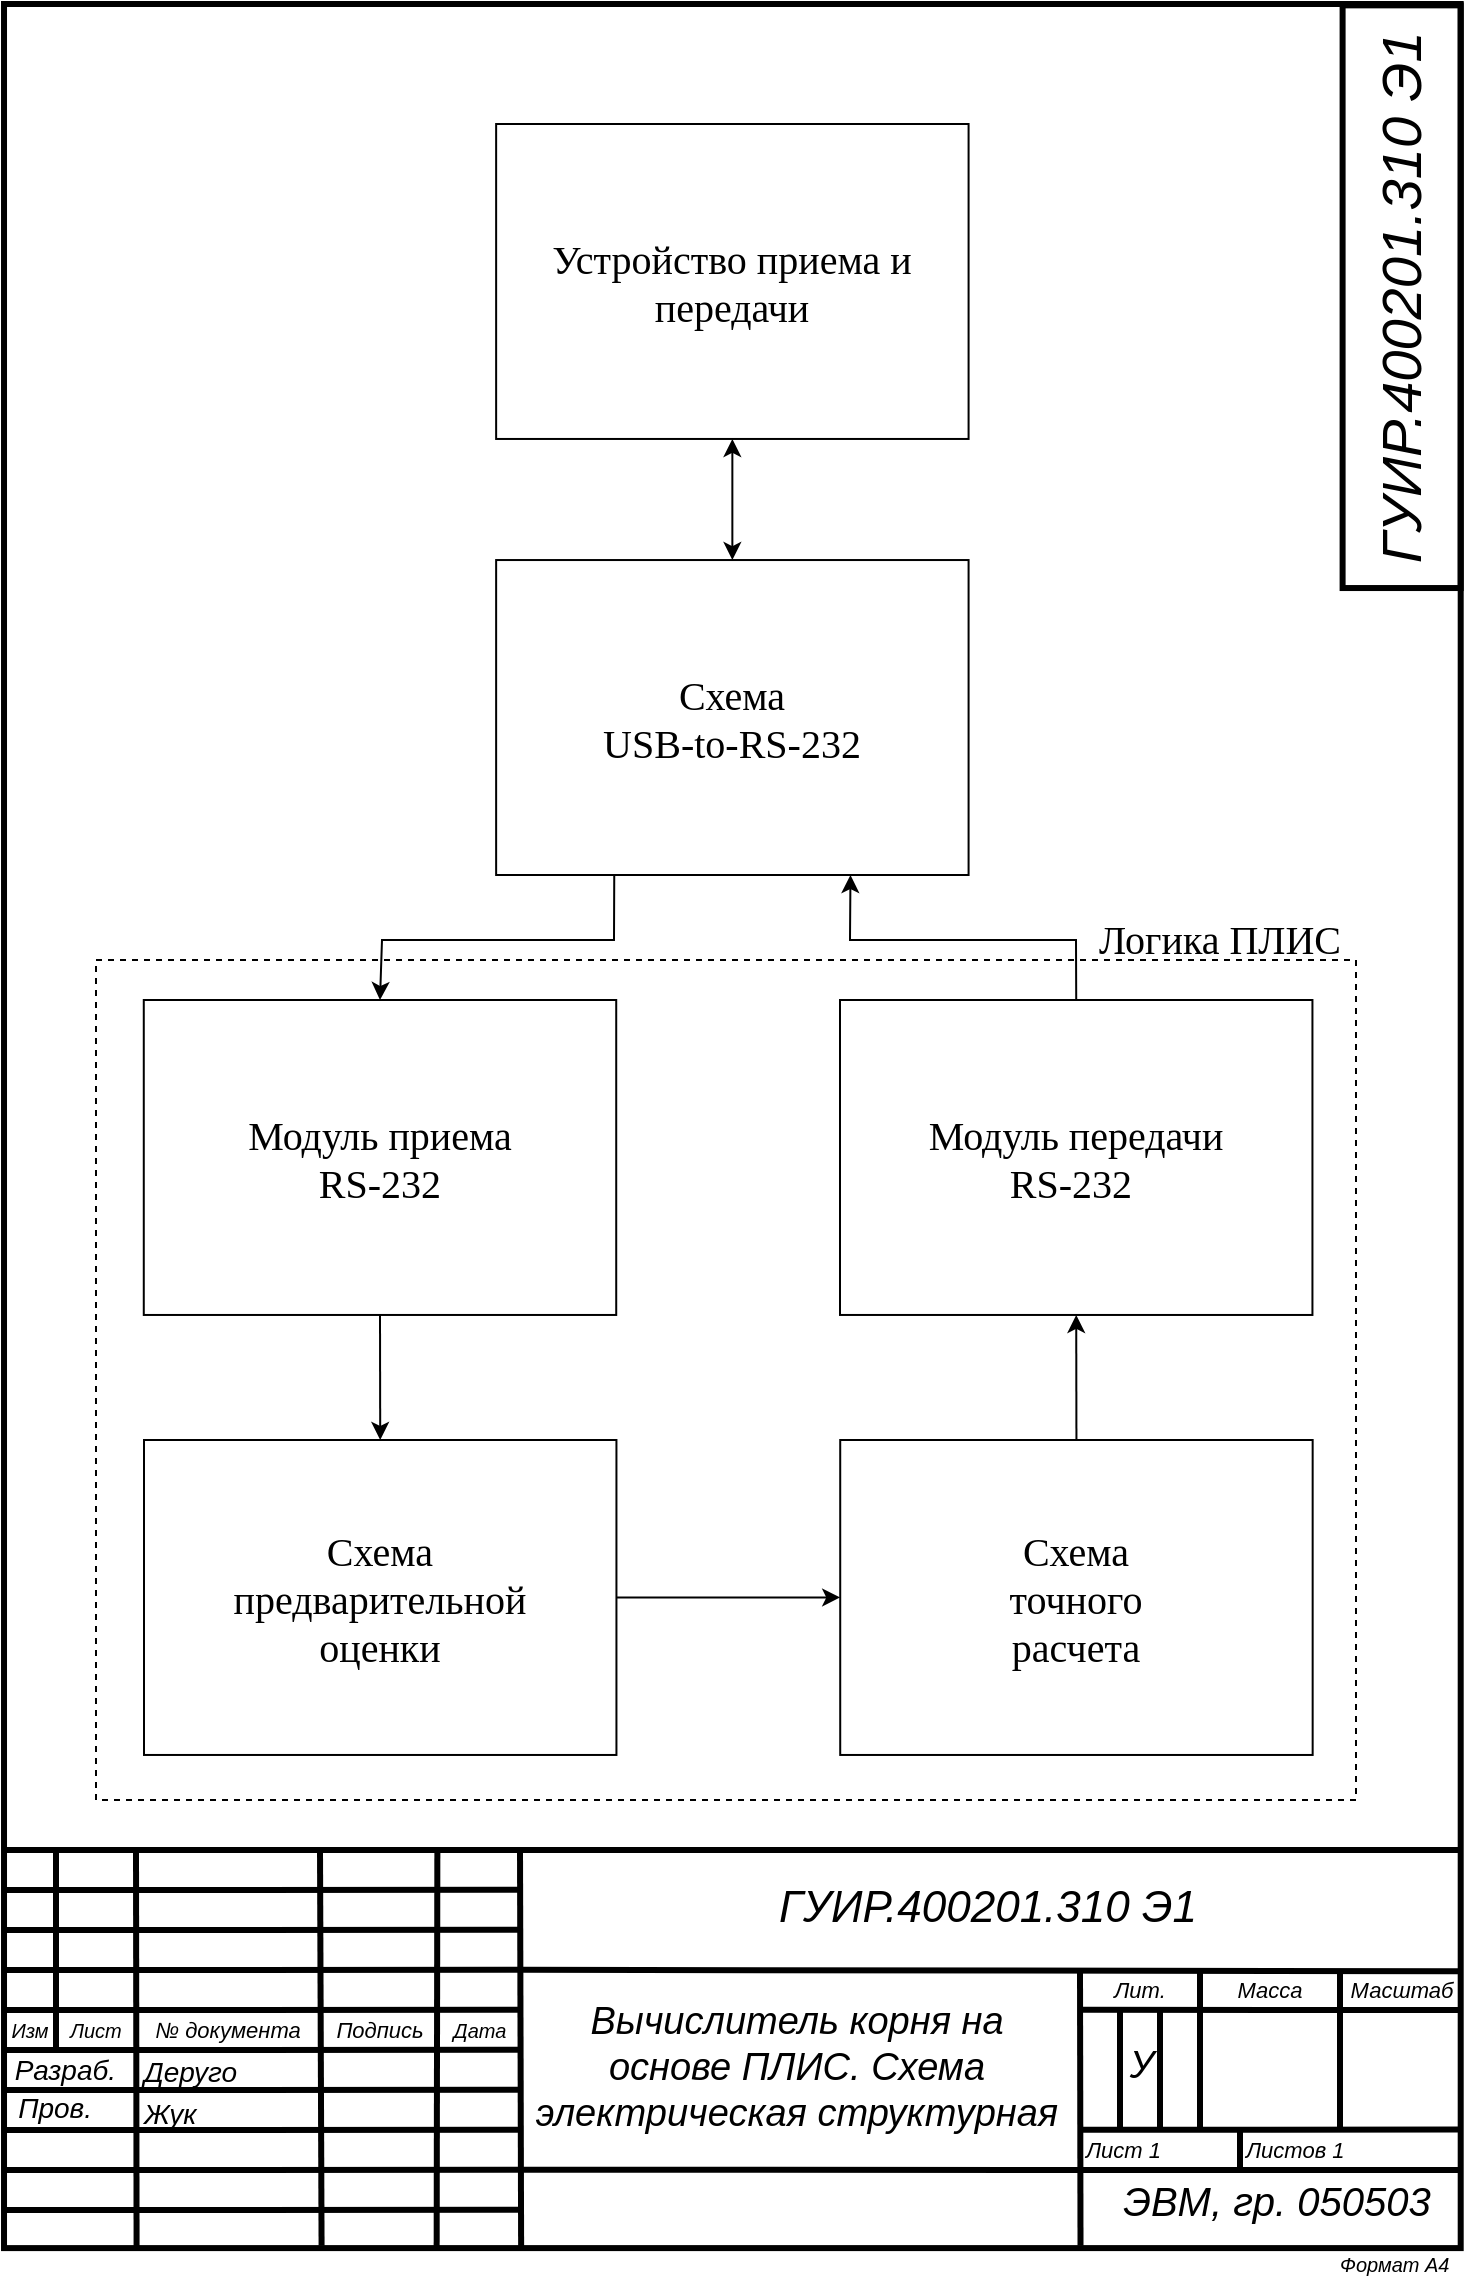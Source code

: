 <mxfile version="13.9.9" type="device" pages="6"><diagram id="C5RBs43oDa-KdzZeNtuy" name="Page-1"><mxGraphModel dx="259" dy="936" grid="1" gridSize="10" guides="1" tooltips="1" connect="1" arrows="1" fold="1" page="1" pageScale="1" pageWidth="827" pageHeight="1169" math="0" shadow="0"><root><mxCell id="WIyWlLk6GJQsqaUBKTNV-0"/><mxCell id="WIyWlLk6GJQsqaUBKTNV-1" parent="WIyWlLk6GJQsqaUBKTNV-0"/><mxCell id="bv0ePMDI4jiFCXuxVW2C-0" value="" style="rounded=0;whiteSpace=wrap;html=1;strokeWidth=3;fillColor=none;" parent="WIyWlLk6GJQsqaUBKTNV-1" vertex="1"><mxGeometry x="911.01" y="22" width="728.34" height="1122.05" as="geometry"/></mxCell><mxCell id="3d1chxXR2usp65SOWryV-10" value="" style="rounded=0;whiteSpace=wrap;html=1;dashed=1;fillColor=none;" parent="WIyWlLk6GJQsqaUBKTNV-1" vertex="1"><mxGeometry x="957" y="500" width="630" height="420" as="geometry"/></mxCell><mxCell id="bv0ePMDI4jiFCXuxVW2C-37" value="&lt;i style=&quot;font-family: &amp;#34;arial&amp;#34; ; font-weight: 400 ; letter-spacing: normal ; text-align: right ; text-indent: 0px ; text-transform: none ; word-spacing: 0px&quot;&gt;&lt;font style=&quot;font-size: 10px&quot;&gt;Формат А4&lt;/font&gt;&lt;/i&gt;" style="text;whiteSpace=wrap;html=1;fontSize=7;fontFamily=Verdana;labelBackgroundColor=none;verticalAlign=middle;" parent="WIyWlLk6GJQsqaUBKTNV-1" vertex="1"><mxGeometry x="1577" y="1141.73" width="59.05" height="19.68" as="geometry"/></mxCell><mxCell id="bv0ePMDI4jiFCXuxVW2C-39" style="vsdxID=165;edgeStyle=none;startArrow=none;endArrow=none;startSize=5;endSize=5;strokeWidth=3;strokeColor=#000000;spacingTop=-1;spacingBottom=-1;spacingLeft=-1;spacingRight=-1;verticalAlign=middle;html=1;labelBackgroundColor=#ffffff;rounded=0;" parent="WIyWlLk6GJQsqaUBKTNV-1" edge="1"><mxGeometry relative="1" as="geometry"><Array as="points"/><mxPoint x="937.0" y="944.88" as="sourcePoint"/><mxPoint x="937.0" y="1044.88" as="targetPoint"/></mxGeometry></mxCell><mxCell id="bv0ePMDI4jiFCXuxVW2C-40" style="vsdxID=163;edgeStyle=none;startArrow=none;endArrow=none;startSize=5;endSize=5;strokeColor=#000000;spacingTop=-1;spacingBottom=-1;spacingLeft=-1;spacingRight=-1;verticalAlign=middle;html=1;labelBackgroundColor=#ffffff;rounded=0;strokeWidth=3;" parent="WIyWlLk6GJQsqaUBKTNV-1" edge="1"><mxGeometry relative="1" as="geometry"><mxPoint as="offset"/><Array as="points"/><mxPoint x="911.27" y="1125" as="sourcePoint"/><mxPoint x="1169.0" y="1124.88" as="targetPoint"/></mxGeometry></mxCell><mxCell id="bv0ePMDI4jiFCXuxVW2C-41" style="vsdxID=162;edgeStyle=none;startArrow=none;endArrow=none;startSize=5;endSize=5;strokeColor=#000000;spacingTop=-1;spacingBottom=-1;spacingLeft=-1;spacingRight=-1;verticalAlign=middle;html=1;labelBackgroundColor=#ffffff;rounded=0;strokeWidth=3;" parent="WIyWlLk6GJQsqaUBKTNV-1" edge="1"><mxGeometry relative="1" as="geometry"><mxPoint as="offset"/><Array as="points"/><mxPoint x="911.27" y="1105" as="sourcePoint"/><mxPoint x="1170" y="1104.88" as="targetPoint"/></mxGeometry></mxCell><mxCell id="bv0ePMDI4jiFCXuxVW2C-42" style="vsdxID=161;edgeStyle=none;startArrow=none;endArrow=none;startSize=5;endSize=5;strokeColor=#000000;spacingTop=-1;spacingBottom=-1;spacingLeft=-1;spacingRight=-1;verticalAlign=middle;html=1;labelBackgroundColor=#ffffff;rounded=0;strokeWidth=3;" parent="WIyWlLk6GJQsqaUBKTNV-1" edge="1"><mxGeometry relative="1" as="geometry"><mxPoint as="offset"/><Array as="points"/><mxPoint x="911.27" y="1085" as="sourcePoint"/><mxPoint x="1169.0" y="1084.88" as="targetPoint"/></mxGeometry></mxCell><mxCell id="bv0ePMDI4jiFCXuxVW2C-43" style="vsdxID=160;edgeStyle=none;startArrow=none;endArrow=none;startSize=5;endSize=5;strokeColor=#000000;spacingTop=-1;spacingBottom=-1;spacingLeft=-1;spacingRight=-1;verticalAlign=middle;html=1;labelBackgroundColor=#ffffff;rounded=0;strokeWidth=3;" parent="WIyWlLk6GJQsqaUBKTNV-1" edge="1"><mxGeometry relative="1" as="geometry"><mxPoint as="offset"/><Array as="points"/><mxPoint x="911.27" y="1065" as="sourcePoint"/><mxPoint x="1169.0" y="1064.88" as="targetPoint"/></mxGeometry></mxCell><mxCell id="bv0ePMDI4jiFCXuxVW2C-44" style="vsdxID=159;edgeStyle=none;startArrow=none;endArrow=none;startSize=5;endSize=5;strokeWidth=3;strokeColor=#000000;spacingTop=-1;spacingBottom=-1;spacingLeft=-1;spacingRight=-1;verticalAlign=middle;html=1;labelBackgroundColor=#ffffff;rounded=0;" parent="WIyWlLk6GJQsqaUBKTNV-1" edge="1"><mxGeometry relative="1" as="geometry"><mxPoint as="offset"/><Array as="points"/><mxPoint x="911.27" y="1045" as="sourcePoint"/><mxPoint x="1169.0" y="1044.88" as="targetPoint"/></mxGeometry></mxCell><mxCell id="bv0ePMDI4jiFCXuxVW2C-45" style="vsdxID=158;edgeStyle=none;startArrow=none;endArrow=none;startSize=5;endSize=5;strokeWidth=3;strokeColor=#000000;spacingTop=-1;spacingBottom=-1;spacingLeft=-1;spacingRight=-1;verticalAlign=middle;html=1;labelBackgroundColor=#ffffff;rounded=0;" parent="WIyWlLk6GJQsqaUBKTNV-1" edge="1"><mxGeometry relative="1" as="geometry"><mxPoint as="offset"/><Array as="points"/><mxPoint x="911.27" y="1025" as="sourcePoint"/><mxPoint x="1169.0" y="1024.88" as="targetPoint"/></mxGeometry></mxCell><mxCell id="bv0ePMDI4jiFCXuxVW2C-46" style="vsdxID=157;edgeStyle=none;startArrow=none;endArrow=none;startSize=5;endSize=5;strokeColor=#000000;spacingTop=-1;spacingBottom=-1;spacingLeft=-1;spacingRight=-1;verticalAlign=middle;html=1;labelBackgroundColor=#ffffff;rounded=0;strokeWidth=3;" parent="WIyWlLk6GJQsqaUBKTNV-1" edge="1"><mxGeometry relative="1" as="geometry"><mxPoint as="offset"/><Array as="points"/><mxPoint x="911.27" y="1005" as="sourcePoint"/><mxPoint x="1169.0" y="1004.88" as="targetPoint"/></mxGeometry></mxCell><mxCell id="bv0ePMDI4jiFCXuxVW2C-47" style="vsdxID=156;edgeStyle=none;startArrow=none;endArrow=none;startSize=5;endSize=5;strokeColor=#000000;spacingTop=-1;spacingBottom=-1;spacingLeft=-1;spacingRight=-1;verticalAlign=middle;html=1;labelBackgroundColor=#ffffff;rounded=0;strokeWidth=3;" parent="WIyWlLk6GJQsqaUBKTNV-1" edge="1"><mxGeometry relative="1" as="geometry"><mxPoint as="offset"/><Array as="points"/><mxPoint x="911.27" y="985" as="sourcePoint"/><mxPoint x="1169.0" y="984.88" as="targetPoint"/></mxGeometry></mxCell><mxCell id="bv0ePMDI4jiFCXuxVW2C-48" style="vsdxID=155;edgeStyle=none;startArrow=none;endArrow=none;startSize=5;endSize=5;strokeColor=#000000;spacingTop=-1;spacingBottom=-1;spacingLeft=-1;spacingRight=-1;verticalAlign=middle;html=1;labelBackgroundColor=#ffffff;rounded=0;strokeWidth=3;" parent="WIyWlLk6GJQsqaUBKTNV-1" edge="1"><mxGeometry relative="1" as="geometry"><mxPoint as="offset"/><Array as="points"/><mxPoint x="911.27" y="965" as="sourcePoint"/><mxPoint x="1169.0" y="964.88" as="targetPoint"/></mxGeometry></mxCell><mxCell id="bv0ePMDI4jiFCXuxVW2C-49" style="vsdxID=154;edgeStyle=none;startArrow=none;endArrow=none;startSize=5;endSize=5;strokeWidth=3;strokeColor=#000000;spacingTop=-1;spacingBottom=-1;spacingLeft=-1;spacingRight=-1;verticalAlign=middle;html=1;labelBackgroundColor=#ffffff;rounded=0;entryX=0.091;entryY=1;entryDx=0;entryDy=0;entryPerimeter=0;" parent="WIyWlLk6GJQsqaUBKTNV-1" target="bv0ePMDI4jiFCXuxVW2C-0" edge="1"><mxGeometry relative="1" as="geometry"><Array as="points"/><mxPoint x="977.0" y="944.88" as="sourcePoint"/><mxPoint x="977.27" y="1150" as="targetPoint"/></mxGeometry></mxCell><mxCell id="bv0ePMDI4jiFCXuxVW2C-50" style="vsdxID=153;edgeStyle=none;startArrow=none;endArrow=none;startSize=5;endSize=5;strokeWidth=3;strokeColor=#000000;spacingTop=-1;spacingBottom=-1;spacingLeft=-1;spacingRight=-1;verticalAlign=middle;html=1;labelBackgroundColor=#ffffff;rounded=0;entryX=0.218;entryY=0.999;entryDx=0;entryDy=0;entryPerimeter=0;" parent="WIyWlLk6GJQsqaUBKTNV-1" target="bv0ePMDI4jiFCXuxVW2C-0" edge="1"><mxGeometry relative="1" as="geometry"><Array as="points"/><mxPoint x="1069.0" y="944.88" as="sourcePoint"/><mxPoint x="1069.27" y="1147" as="targetPoint"/></mxGeometry></mxCell><mxCell id="bv0ePMDI4jiFCXuxVW2C-51" style="vsdxID=152;edgeStyle=none;startArrow=none;endArrow=none;startSize=5;endSize=5;strokeWidth=3;strokeColor=#000000;spacingTop=-1;spacingBottom=-1;spacingLeft=-1;spacingRight=-1;verticalAlign=middle;html=1;labelBackgroundColor=#ffffff;rounded=0;entryX=0.297;entryY=1;entryDx=0;entryDy=0;entryPerimeter=0;" parent="WIyWlLk6GJQsqaUBKTNV-1" target="bv0ePMDI4jiFCXuxVW2C-0" edge="1"><mxGeometry relative="1" as="geometry"><Array as="points"/><mxPoint x="1127.68" y="944.88" as="sourcePoint"/><mxPoint x="1127.27" y="1150" as="targetPoint"/></mxGeometry></mxCell><mxCell id="bv0ePMDI4jiFCXuxVW2C-52" style="vsdxID=151;edgeStyle=none;startArrow=none;endArrow=none;startSize=5;endSize=5;strokeWidth=3;strokeColor=#000000;spacingTop=-1;spacingBottom=-1;spacingLeft=-1;spacingRight=-1;verticalAlign=middle;html=1;labelBackgroundColor=#ffffff;rounded=0;" parent="WIyWlLk6GJQsqaUBKTNV-1" edge="1"><mxGeometry relative="1" as="geometry"><Array as="points"/><mxPoint x="1579" y="1004.88" as="sourcePoint"/><mxPoint x="1579" y="1084.88" as="targetPoint"/></mxGeometry></mxCell><mxCell id="bv0ePMDI4jiFCXuxVW2C-53" style="vsdxID=150;edgeStyle=none;startArrow=none;endArrow=none;startSize=5;endSize=5;strokeWidth=3;strokeColor=#000000;spacingTop=-1;spacingBottom=-1;spacingLeft=-1;spacingRight=-1;verticalAlign=middle;html=1;labelBackgroundColor=#ffffff;rounded=0;" parent="WIyWlLk6GJQsqaUBKTNV-1" edge="1"><mxGeometry relative="1" as="geometry"><Array as="points"/><mxPoint x="1529" y="1084.88" as="sourcePoint"/><mxPoint x="1529" y="1104.88" as="targetPoint"/></mxGeometry></mxCell><mxCell id="bv0ePMDI4jiFCXuxVW2C-54" style="vsdxID=149;edgeStyle=none;startArrow=none;endArrow=none;startSize=5;endSize=5;strokeColor=#000000;spacingTop=-1;spacingBottom=-1;spacingLeft=-1;spacingRight=-1;verticalAlign=middle;html=1;labelBackgroundColor=#ffffff;rounded=0;strokeWidth=3;" parent="WIyWlLk6GJQsqaUBKTNV-1" edge="1"><mxGeometry relative="1" as="geometry"><Array as="points"/><mxPoint x="1489" y="1024.88" as="sourcePoint"/><mxPoint x="1489" y="1084.88" as="targetPoint"/></mxGeometry></mxCell><mxCell id="bv0ePMDI4jiFCXuxVW2C-55" style="vsdxID=148;edgeStyle=none;startArrow=none;endArrow=none;startSize=5;endSize=5;strokeColor=#000000;spacingTop=-1;spacingBottom=-1;spacingLeft=-1;spacingRight=-1;verticalAlign=middle;html=1;labelBackgroundColor=#ffffff;rounded=0;strokeWidth=3;" parent="WIyWlLk6GJQsqaUBKTNV-1" edge="1"><mxGeometry relative="1" as="geometry"><Array as="points"/><mxPoint x="1469" y="1024.88" as="sourcePoint"/><mxPoint x="1469" y="1084.88" as="targetPoint"/></mxGeometry></mxCell><mxCell id="bv0ePMDI4jiFCXuxVW2C-56" style="vsdxID=147;edgeStyle=none;startArrow=none;endArrow=none;startSize=5;endSize=5;strokeWidth=3;strokeColor=#000000;spacingTop=-1;spacingBottom=-1;spacingLeft=-1;spacingRight=-1;verticalAlign=middle;html=1;labelBackgroundColor=#ffffff;rounded=0;" parent="WIyWlLk6GJQsqaUBKTNV-1" edge="1"><mxGeometry relative="1" as="geometry"><Array as="points"/><mxPoint x="1509" y="1004.88" as="sourcePoint"/><mxPoint x="1509" y="1084.88" as="targetPoint"/></mxGeometry></mxCell><mxCell id="bv0ePMDI4jiFCXuxVW2C-57" style="vsdxID=146;edgeStyle=none;startArrow=none;endArrow=none;startSize=5;endSize=5;strokeWidth=3;strokeColor=#000000;spacingTop=-1;spacingBottom=-1;spacingLeft=-1;spacingRight=-1;verticalAlign=middle;html=1;labelBackgroundColor=#ffffff;rounded=0;entryX=0.929;entryY=-0.131;entryDx=0;entryDy=0;entryPerimeter=0;" parent="WIyWlLk6GJQsqaUBKTNV-1" target="bv0ePMDI4jiFCXuxVW2C-72" edge="1"><mxGeometry relative="1" as="geometry"><mxPoint as="offset"/><Array as="points"/><mxPoint x="1449" y="1084.88" as="sourcePoint"/><mxPoint x="1649" y="1084.88" as="targetPoint"/></mxGeometry></mxCell><mxCell id="bv0ePMDI4jiFCXuxVW2C-58" style="vsdxID=145;edgeStyle=none;startArrow=none;endArrow=none;startSize=5;endSize=5;strokeWidth=3;strokeColor=#000000;spacingTop=-1;spacingBottom=-1;spacingLeft=-1;spacingRight=-1;verticalAlign=middle;html=1;labelBackgroundColor=#ffffff;rounded=0;" parent="WIyWlLk6GJQsqaUBKTNV-1" edge="1"><mxGeometry relative="1" as="geometry"><mxPoint as="offset"/><Array as="points"/><mxPoint x="1449" y="1024.88" as="sourcePoint"/><mxPoint x="1639.27" y="1025" as="targetPoint"/></mxGeometry></mxCell><mxCell id="bv0ePMDI4jiFCXuxVW2C-59" style="vsdxID=144;edgeStyle=none;startArrow=none;endArrow=none;startSize=5;endSize=5;strokeWidth=3;strokeColor=#000000;spacingTop=-1;spacingBottom=-1;spacingLeft=-1;spacingRight=-1;verticalAlign=middle;html=1;labelBackgroundColor=#ffffff;rounded=0;entryX=0.739;entryY=0.999;entryDx=0;entryDy=0;entryPerimeter=0;" parent="WIyWlLk6GJQsqaUBKTNV-1" target="bv0ePMDI4jiFCXuxVW2C-0" edge="1"><mxGeometry relative="1" as="geometry"><Array as="points"/><mxPoint x="1449" y="1004.88" as="sourcePoint"/><mxPoint x="1449.27" y="1150" as="targetPoint"/></mxGeometry></mxCell><mxCell id="bv0ePMDI4jiFCXuxVW2C-60" style="vsdxID=143;edgeStyle=none;startArrow=none;endArrow=none;startSize=5;endSize=5;strokeWidth=3;strokeColor=#000000;spacingTop=-1;spacingBottom=-1;spacingLeft=-1;spacingRight=-1;verticalAlign=middle;html=1;labelBackgroundColor=#ffffff;rounded=0;" parent="WIyWlLk6GJQsqaUBKTNV-1" edge="1"><mxGeometry relative="1" as="geometry"><Array as="points"/><mxPoint x="1639.27" y="1105" as="sourcePoint"/><mxPoint x="1170" y="1104.88" as="targetPoint"/></mxGeometry></mxCell><mxCell id="bv0ePMDI4jiFCXuxVW2C-61" style="vsdxID=142;edgeStyle=none;startArrow=none;endArrow=none;startSize=5;endSize=5;strokeWidth=3;strokeColor=#000000;spacingTop=-1;spacingBottom=-1;spacingLeft=-1;spacingRight=-1;verticalAlign=middle;html=1;labelBackgroundColor=#ffffff;rounded=0;entryX=0.355;entryY=1;entryDx=0;entryDy=0;entryPerimeter=0;" parent="WIyWlLk6GJQsqaUBKTNV-1" target="bv0ePMDI4jiFCXuxVW2C-0" edge="1"><mxGeometry relative="1" as="geometry"><Array as="points"/><mxPoint x="1169.0" y="944.88" as="sourcePoint"/><mxPoint x="1169.27" y="1150" as="targetPoint"/></mxGeometry></mxCell><mxCell id="bv0ePMDI4jiFCXuxVW2C-62" style="vsdxID=141;edgeStyle=none;startArrow=none;endArrow=none;startSize=5;endSize=5;strokeWidth=3;strokeColor=#000000;spacingTop=-1;spacingBottom=-1;spacingLeft=-1;spacingRight=-1;verticalAlign=middle;html=1;labelBackgroundColor=#ffffff;rounded=0;exitX=0.998;exitY=1.028;exitDx=0;exitDy=0;exitPerimeter=0;" parent="WIyWlLk6GJQsqaUBKTNV-1" source="bv0ePMDI4jiFCXuxVW2C-80" edge="1"><mxGeometry relative="1" as="geometry"><Array as="points"/><mxPoint x="1649" y="1004.88" as="sourcePoint"/><mxPoint x="1169.0" y="1004.88" as="targetPoint"/></mxGeometry></mxCell><mxCell id="bv0ePMDI4jiFCXuxVW2C-63" value="&lt;font style=&quot;font-family: &amp;#34;arial&amp;#34; ; color: rgb(0 , 0 , 0) ; direction: ltr ; letter-spacing: 0px ; line-height: 120% ; opacity: 1&quot;&gt;&lt;i&gt;&lt;font style=&quot;font-size: 10px&quot;&gt;Изм&lt;/font&gt;&lt;br&gt;&lt;/i&gt;&lt;/font&gt;" style="verticalAlign=middle;align=center;vsdxID=166;fillColor=none;gradientColor=none;shape=stencil(nZBLDoAgDERP0z3SIyjew0SURgSD+Lu9kMZoXLhwN9O+tukAlrNpJg1SzDH4QW/URgNYgZTkjA4UkwJUgGXng+6DX1zLfmoymdXo17xh5zmRJ6Q42BWCfc2oJfdAr+Yv+AP9Cb7OJ3H/2JG1HNGz/84klThPVCc=);strokeColor=none;strokeWidth=3;spacingTop=-1;spacingBottom=-1;spacingLeft=-1;spacingRight=-1;labelBackgroundColor=none;rounded=0;html=1;whiteSpace=wrap;" parent="WIyWlLk6GJQsqaUBKTNV-1" vertex="1"><mxGeometry x="910.0" y="1026.88" width="28" height="16" as="geometry"/></mxCell><mxCell id="bv0ePMDI4jiFCXuxVW2C-64" value="&lt;font style=&quot;font-family: &amp;#34;arial&amp;#34; ; color: rgb(0 , 0 , 0) ; direction: ltr ; letter-spacing: 0px ; line-height: 120% ; opacity: 1&quot;&gt;&lt;i&gt;&lt;font style=&quot;font-size: 10px&quot;&gt;Лист&lt;/font&gt;&lt;br&gt;&lt;/i&gt;&lt;/font&gt;" style="verticalAlign=middle;align=center;vsdxID=167;fillColor=none;gradientColor=none;shape=stencil(nZBLDoAgDERP0z3SIyjew0SURgSD+Lu9kMZoXLhwN9O+tukAlrNpJg1SzDH4QW/URgNYgZTkjA4UkwJUgGXng+6DX1zLfmoymdXo17xh5zmRJ6Q42BWCfc2oJfdAr+Yv+AP9Cb7OJ3H/2JG1HNGz/84klThPVCc=);strokeColor=none;strokeWidth=3;spacingTop=-1;spacingBottom=-1;spacingLeft=-1;spacingRight=-1;labelBackgroundColor=none;rounded=0;html=1;whiteSpace=wrap;" parent="WIyWlLk6GJQsqaUBKTNV-1" vertex="1"><mxGeometry x="939.0" y="1026.88" width="36" height="16" as="geometry"/></mxCell><mxCell id="bv0ePMDI4jiFCXuxVW2C-65" value="&lt;font style=&quot;font-size:11px;font-family:Arial;color:#000000;direction:ltr;letter-spacing:0px;line-height:120%;opacity:1&quot;&gt;&lt;i&gt;№ документа&lt;br/&gt;&lt;/i&gt;&lt;/font&gt;" style="verticalAlign=middle;align=center;vsdxID=168;fillColor=none;gradientColor=none;shape=stencil(nZBLDoAgDERP0z3SIyjew0SURgSD+Lu9kMZoXLhwN9O+tukAlrNpJg1SzDH4QW/URgNYgZTkjA4UkwJUgGXng+6DX1zLfmoymdXo17xh5zmRJ6Q42BWCfc2oJfdAr+Yv+AP9Cb7OJ3H/2JG1HNGz/84klThPVCc=);strokeColor=none;strokeWidth=3;spacingTop=-1;spacingBottom=-1;spacingLeft=-1;spacingRight=-1;labelBackgroundColor=none;rounded=0;html=1;whiteSpace=wrap;" parent="WIyWlLk6GJQsqaUBKTNV-1" vertex="1"><mxGeometry x="979" y="1026.88" width="88" height="16" as="geometry"/></mxCell><mxCell id="bv0ePMDI4jiFCXuxVW2C-66" value="&lt;font style=&quot;font-size:11px;font-family:Arial;color:#000000;direction:ltr;letter-spacing:0px;line-height:120%;opacity:1&quot;&gt;&lt;i&gt;Подпись&lt;br/&gt;&lt;/i&gt;&lt;/font&gt;" style="verticalAlign=middle;align=center;vsdxID=169;fillColor=none;gradientColor=none;shape=stencil(nZBLDoAgDERP0z3SIyjew0SURgSD+Lu9kMZoXLhwN9O+tukAlrNpJg1SzDH4QW/URgNYgZTkjA4UkwJUgGXng+6DX1zLfmoymdXo17xh5zmRJ6Q42BWCfc2oJfdAr+Yv+AP9Cb7OJ3H/2JG1HNGz/84klThPVCc=);strokeColor=none;strokeWidth=3;spacingTop=-1;spacingBottom=-1;spacingLeft=-1;spacingRight=-1;labelBackgroundColor=none;rounded=0;html=1;whiteSpace=wrap;" parent="WIyWlLk6GJQsqaUBKTNV-1" vertex="1"><mxGeometry x="1071" y="1026.88" width="56" height="16" as="geometry"/></mxCell><mxCell id="bv0ePMDI4jiFCXuxVW2C-67" value="&lt;font style=&quot;font-family: &amp;#34;arial&amp;#34; ; color: rgb(0 , 0 , 0) ; direction: ltr ; letter-spacing: 0px ; line-height: 120% ; opacity: 1&quot;&gt;&lt;i&gt;&lt;font style=&quot;font-size: 10px&quot;&gt;Дата&lt;/font&gt;&lt;br&gt;&lt;/i&gt;&lt;/font&gt;" style="verticalAlign=middle;align=center;vsdxID=170;fillColor=none;gradientColor=none;shape=stencil(nZBLDoAgDERP0z3SIyjew0SURgSD+Lu9kMZoXLhwN9O+tukAlrNpJg1SzDH4QW/URgNYgZTkjA4UkwJUgGXng+6DX1zLfmoymdXo17xh5zmRJ6Q42BWCfc2oJfdAr+Yv+AP9Cb7OJ3H/2JG1HNGz/84klThPVCc=);strokeColor=none;strokeWidth=3;spacingTop=-1;spacingBottom=-1;spacingLeft=-1;spacingRight=-1;labelBackgroundColor=none;rounded=0;html=1;whiteSpace=wrap;" parent="WIyWlLk6GJQsqaUBKTNV-1" vertex="1"><mxGeometry x="1131" y="1026.88" width="36" height="16" as="geometry"/></mxCell><mxCell id="bv0ePMDI4jiFCXuxVW2C-68" value="&lt;p style=&quot;align:center;margin-left:0;margin-right:0;margin-top:0px;margin-bottom:0px;text-indent:0;valign:middle;direction:ltr;&quot;&gt;&lt;font style=&quot;font-size:11px;font-family:Arial;color:#000000;direction:ltr;letter-spacing:0px;line-height:120%;opacity:1&quot;&gt;&lt;i&gt;Лит&lt;/i&gt;&lt;/font&gt;&lt;font style=&quot;font-size:11px;font-family:Arial;color:#000000;direction:ltr;letter-spacing:0px;line-height:120%;opacity:1&quot;&gt;&lt;i&gt;.&lt;br/&gt;&lt;/i&gt;&lt;/font&gt;&lt;/p&gt;" style="verticalAlign=middle;align=center;vsdxID=171;fillColor=none;gradientColor=none;shape=stencil(nZBLDoAgDERP0z3SIyjew0SURgSD+Lu9kMZoXLhwN9O+tukAlrNpJg1SzDH4QW/URgNYgZTkjA4UkwJUgGXng+6DX1zLfmoymdXo17xh5zmRJ6Q42BWCfc2oJfdAr+Yv+AP9Cb7OJ3H/2JG1HNGz/84klThPVCc=);strokeColor=none;strokeWidth=3;spacingTop=-1;spacingBottom=-1;spacingLeft=-1;spacingRight=-1;labelBackgroundColor=none;rounded=0;html=1;whiteSpace=wrap;" parent="WIyWlLk6GJQsqaUBKTNV-1" vertex="1"><mxGeometry x="1451" y="1006.88" width="56" height="16" as="geometry"/></mxCell><mxCell id="bv0ePMDI4jiFCXuxVW2C-69" value="&lt;font style=&quot;font-size:11px;font-family:Arial;color:#000000;direction:ltr;letter-spacing:0px;line-height:120%;opacity:1&quot;&gt;&lt;i&gt;Масса&lt;br/&gt;&lt;/i&gt;&lt;/font&gt;" style="verticalAlign=middle;align=center;vsdxID=172;fillColor=none;gradientColor=none;shape=stencil(nZBLDoAgDERP0z3SIyjew0SURgSD+Lu9kMZoXLhwN9O+tukAlrNpJg1SzDH4QW/URgNYgZTkjA4UkwJUgGXng+6DX1zLfmoymdXo17xh5zmRJ6Q42BWCfc2oJfdAr+Yv+AP9Cb7OJ3H/2JG1HNGz/84klThPVCc=);strokeColor=none;strokeWidth=3;spacingTop=-1;spacingBottom=-1;spacingLeft=-1;spacingRight=-1;labelBackgroundColor=none;rounded=0;html=1;whiteSpace=wrap;" parent="WIyWlLk6GJQsqaUBKTNV-1" vertex="1"><mxGeometry x="1511" y="1006.88" width="66" height="16" as="geometry"/></mxCell><mxCell id="bv0ePMDI4jiFCXuxVW2C-70" value="&lt;font style=&quot;font-size:11px;font-family:Arial;color:#000000;direction:ltr;letter-spacing:0px;line-height:120%;opacity:1&quot;&gt;&lt;i&gt;Масштаб&lt;br/&gt;&lt;/i&gt;&lt;/font&gt;" style="verticalAlign=middle;align=center;vsdxID=173;fillColor=none;gradientColor=none;shape=stencil(nZBLDoAgDERP0z3SIyjew0SURgSD+Lu9kMZoXLhwN9O+tukAlrNpJg1SzDH4QW/URgNYgZTkjA4UkwJUgGXng+6DX1zLfmoymdXo17xh5zmRJ6Q42BWCfc2oJfdAr+Yv+AP9Cb7OJ3H/2JG1HNGz/84klThPVCc=);strokeColor=none;strokeWidth=3;spacingTop=-1;spacingBottom=-1;spacingLeft=-1;spacingRight=-1;labelBackgroundColor=none;rounded=0;html=1;whiteSpace=wrap;" parent="WIyWlLk6GJQsqaUBKTNV-1" vertex="1"><mxGeometry x="1581" y="1006.88" width="58.35" height="16" as="geometry"/></mxCell><mxCell id="bv0ePMDI4jiFCXuxVW2C-71" value="&lt;p style=&quot;margin-left: 0 ; margin-right: 0 ; margin-top: 0px ; margin-bottom: 0px ; text-indent: 0 ; direction: ltr&quot;&gt;&lt;font style=&quot;font-size: 11px ; font-family: &amp;#34;arial&amp;#34; ; color: #000000 ; direction: ltr ; letter-spacing: 0px ; line-height: 120% ; opacity: 1&quot;&gt;&lt;i&gt;Лист 1&lt;/i&gt;&lt;/font&gt;&lt;font style=&quot;font-size: 11px ; font-family: &amp;#34;arial&amp;#34; ; color: #000000 ; direction: ltr ; letter-spacing: 0px ; line-height: 120% ; opacity: 1&quot;&gt;&lt;i&gt;&amp;nbsp;&lt;br&gt;&lt;/i&gt;&lt;/font&gt;&lt;/p&gt;" style="verticalAlign=middle;align=left;vsdxID=174;fillColor=none;gradientColor=none;shape=stencil(nZBLDoAgDERP0z3SIyjew0SURgSD+Lu9kMZoXLhwN9O+tukAlrNpJg1SzDH4QW/URgNYgZTkjA4UkwJUgGXng+6DX1zLfmoymdXo17xh5zmRJ6Q42BWCfc2oJfdAr+Yv+AP9Cb7OJ3H/2JG1HNGz/84klThPVCc=);strokeColor=none;strokeWidth=3;spacingTop=-1;spacingBottom=-1;spacingLeft=-1;spacingRight=-1;labelBackgroundColor=none;rounded=0;html=1;whiteSpace=wrap;" parent="WIyWlLk6GJQsqaUBKTNV-1" vertex="1"><mxGeometry x="1451" y="1086.88" width="132.8" height="16" as="geometry"/></mxCell><mxCell id="bv0ePMDI4jiFCXuxVW2C-72" value="&lt;p style=&quot;align:left;margin-left:0;margin-right:0;margin-top:0px;margin-bottom:0px;text-indent:0;valign:middle;direction:ltr;&quot;&gt;&lt;font style=&quot;font-size:11px;font-family:Arial;color:#000000;direction:ltr;letter-spacing:0px;line-height:120%;opacity:1&quot;&gt;&lt;i&gt;Листов             1&lt;/i&gt;&lt;/font&gt;&lt;font style=&quot;font-size:11px;font-family:Arial;color:#000000;direction:ltr;letter-spacing:0px;line-height:120%;opacity:1&quot;&gt;&lt;i&gt;&lt;br/&gt;&lt;/i&gt;&lt;/font&gt;&lt;/p&gt;" style="verticalAlign=middle;align=left;vsdxID=175;fillColor=none;gradientColor=none;shape=stencil(nZBLDoAgDERP0z3SIyjew0SURgSD+Lu9kMZoXLhwN9O+tukAlrNpJg1SzDH4QW/URgNYgZTkjA4UkwJUgGXng+6DX1zLfmoymdXo17xh5zmRJ6Q42BWCfc2oJfdAr+Yv+AP9Cb7OJ3H/2JG1HNGz/84klThPVCc=);strokeColor=none;strokeWidth=3;spacingTop=-1;spacingBottom=-1;spacingLeft=-1;spacingRight=-1;labelBackgroundColor=none;rounded=0;html=1;whiteSpace=wrap;" parent="WIyWlLk6GJQsqaUBKTNV-1" vertex="1"><mxGeometry x="1531" y="1086.88" width="116" height="16" as="geometry"/></mxCell><mxCell id="bv0ePMDI4jiFCXuxVW2C-73" value="&lt;p style=&quot;margin-left: 0 ; margin-right: 0 ; margin-top: 0px ; margin-bottom: 0px ; text-indent: 0 ; direction: ltr&quot;&gt;&lt;font style=&quot;font-family: &amp;#34;arial&amp;#34; ; color: rgb(0 , 0 , 0) ; direction: ltr ; letter-spacing: 0px ; line-height: 120% ; opacity: 1&quot;&gt;&lt;i&gt;&lt;font style=&quot;font-size: 14px&quot;&gt;Деруго&lt;/font&gt;&lt;br&gt;&lt;/i&gt;&lt;/font&gt;&lt;/p&gt;" style="verticalAlign=middle;align=left;vsdxID=176;fillColor=none;shape=stencil(nZBLDoAgDERP0z3SIyjew0SURgSD+Lu9kMZoXLhwN9O+tukAlrNpJg1SzDH4QW/URgNYgZTkjA4UkwJUgGXng+6DX1zLfmoymdXo17xh5zmRJ6Q42BWCfc2oJfdAr+Yv+AP9Cb7OJ3H/2JG1HNGz/84klThPVCc=);strokeColor=none;strokeWidth=3;spacingTop=-1;spacingBottom=-1;spacingLeft=-1;spacingRight=-1;labelBackgroundColor=none;rounded=0;html=1;whiteSpace=wrap;" parent="WIyWlLk6GJQsqaUBKTNV-1" vertex="1"><mxGeometry x="980" y="1043.88" width="88" height="24" as="geometry"/></mxCell><mxCell id="bv0ePMDI4jiFCXuxVW2C-74" value="&lt;p style=&quot;align:right;margin-left:0;margin-right:0;margin-top:0px;margin-bottom:0px;text-indent:0;valign:middle;direction:ltr;&quot;&gt;&lt;font style=&quot;font-size:14px;font-family:Arial;color:#000000;direction:ltr;letter-spacing:0px;line-height:120%;opacity:1&quot;&gt;&lt;i&gt;Пров.&lt;br/&gt;&lt;/i&gt;&lt;/font&gt;&lt;/p&gt;" style="verticalAlign=middle;align=right;vsdxID=177;fillColor=none;gradientColor=none;shape=stencil(nZBLDoAgDERP0z3SIyjew0SURgSD+Lu9kMZoXLhwN9O+tukAlrNpJg1SzDH4QW/URgNYgZTkjA4UkwJUgGXng+6DX1zLfmoymdXo17xh5zmRJ6Q42BWCfc2oJfdAr+Yv+AP9Cb7OJ3H/2JG1HNGz/84klThPVCc=);strokeColor=none;strokeWidth=3;spacingTop=-1;spacingBottom=-1;spacingLeft=-1;spacingRight=-1;labelBackgroundColor=none;rounded=0;html=1;whiteSpace=wrap;" parent="WIyWlLk6GJQsqaUBKTNV-1" vertex="1"><mxGeometry x="910.0" y="1062.99" width="46" height="23" as="geometry"/></mxCell><mxCell id="bv0ePMDI4jiFCXuxVW2C-75" value="&lt;p style=&quot;margin-left: 0 ; margin-right: 0 ; margin-top: 0px ; margin-bottom: 0px ; text-indent: 0 ; direction: ltr&quot;&gt;&lt;font style=&quot;font-family: &amp;#34;arial&amp;#34; ; color: rgb(0 , 0 , 0) ; direction: ltr ; letter-spacing: 0px ; line-height: 120% ; opacity: 1&quot;&gt;&lt;i&gt;&lt;font style=&quot;font-size: 14px&quot;&gt;Разраб.&lt;/font&gt;&lt;br&gt;&lt;/i&gt;&lt;/font&gt;&lt;/p&gt;" style="verticalAlign=middle;align=right;vsdxID=178;fillColor=none;gradientColor=none;shape=stencil(nZBLDoAgDERP0z3SIyjew0SURgSD+Lu9kMZoXLhwN9O+tukAlrNpJg1SzDH4QW/URgNYgZTkjA4UkwJUgGXng+6DX1zLfmoymdXo17xh5zmRJ6Q42BWCfc2oJfdAr+Yv+AP9Cb7OJ3H/2JG1HNGz/84klThPVCc=);strokeColor=none;strokeWidth=3;spacingTop=-1;spacingBottom=-1;spacingLeft=-1;spacingRight=-1;labelBackgroundColor=none;rounded=0;html=1;whiteSpace=wrap;" parent="WIyWlLk6GJQsqaUBKTNV-1" vertex="1"><mxGeometry x="911" y="1046.88" width="57.05" height="17" as="geometry"/></mxCell><mxCell id="bv0ePMDI4jiFCXuxVW2C-76" value="&lt;p style=&quot;margin-left: 0 ; margin-right: 0 ; margin-top: 0px ; margin-bottom: 0px ; text-indent: 0 ; direction: ltr&quot;&gt;&lt;font face=&quot;arial&quot;&gt;&lt;span style=&quot;font-size: 14px&quot;&gt;&lt;i&gt;Жук&lt;/i&gt;&lt;/span&gt;&lt;/font&gt;&lt;/p&gt;" style="verticalAlign=middle;align=left;vsdxID=179;fillColor=none;gradientColor=none;shape=stencil(nZBLDoAgDERP0z3SIyjew0SURgSD+Lu9kMZoXLhwN9O+tukAlrNpJg1SzDH4QW/URgNYgZTkjA4UkwJUgGXng+6DX1zLfmoymdXo17xh5zmRJ6Q42BWCfc2oJfdAr+Yv+AP9Cb7OJ3H/2JG1HNGz/84klThPVCc=);strokeColor=none;strokeWidth=3;spacingTop=-1;spacingBottom=-1;spacingLeft=-1;spacingRight=-1;labelBackgroundColor=none;rounded=0;html=1;whiteSpace=wrap;" parent="WIyWlLk6GJQsqaUBKTNV-1" vertex="1"><mxGeometry x="980" y="1066.88" width="64" height="20" as="geometry"/></mxCell><mxCell id="bv0ePMDI4jiFCXuxVW2C-77" value="&lt;p style=&quot;margin-left: 0 ; margin-right: 0 ; margin-top: 0px ; margin-bottom: 0px ; text-indent: 0 ; direction: ltr&quot;&gt;&lt;font style=&quot;font-family: &amp;#34;arial&amp;#34; ; color: rgb(0 , 0 , 0) ; direction: ltr ; letter-spacing: 0px ; line-height: 120% ; opacity: 1&quot; size=&quot;1&quot;&gt;&lt;i style=&quot;font-size: 20px&quot;&gt;ЭВМ, гр. 050503&lt;/i&gt;&lt;/font&gt;&lt;font style=&quot;font-size: 19px ; font-family: &amp;#34;arial&amp;#34; ; color: #000000 ; direction: ltr ; letter-spacing: 0px ; line-height: 120% ; opacity: 1&quot;&gt;&lt;i&gt;&lt;br&gt;&lt;/i&gt;&lt;/font&gt;&lt;/p&gt;" style="verticalAlign=middle;align=center;vsdxID=180;fillColor=none;gradientColor=none;shape=stencil(nZBLDoAgDERP0z3SIyjew0SURgSD+Lu9kMZoXLhwN9O+tukAlrNpJg1SzDH4QW/URgNYgZTkjA4UkwJUgGXng+6DX1zLfmoymdXo17xh5zmRJ6Q42BWCfc2oJfdAr+Yv+AP9Cb7OJ3H/2JG1HNGz/84klThPVCc=);strokeColor=none;strokeWidth=3;spacingTop=-1;spacingBottom=-1;spacingLeft=-1;spacingRight=-1;labelBackgroundColor=none;rounded=0;html=1;whiteSpace=wrap;" parent="WIyWlLk6GJQsqaUBKTNV-1" vertex="1"><mxGeometry x="1451" y="1102.36" width="193" height="39.37" as="geometry"/></mxCell><mxCell id="bv0ePMDI4jiFCXuxVW2C-78" value="&lt;font style=&quot;font-size:19px;font-family:Arial;color:#000000;direction:ltr;letter-spacing:0px;line-height:120%;opacity:1&quot;&gt;&lt;i&gt;У&lt;br/&gt;&lt;/i&gt;&lt;/font&gt;" style="verticalAlign=middle;align=center;vsdxID=441;fillColor=none;gradientColor=none;shape=stencil(nZBLDoAgDERP0z3SIyjew0SURgSD+Lu9kMZoXLhwN9O+tukAlrNpJg1SzDH4QW/URgNYgZTkjA4UkwJUgGXng+6DX1zLfmoymdXo17xh5zmRJ6Q42BWCfc2oJfdAr+Yv+AP9Cb7OJ3H/2JG1HNGz/84klThPVCc=);strokeColor=none;strokeWidth=3;spacingTop=-1;spacingBottom=-1;spacingLeft=-1;spacingRight=-1;labelBackgroundColor=none;rounded=0;html=1;whiteSpace=wrap;" parent="WIyWlLk6GJQsqaUBKTNV-1" vertex="1"><mxGeometry x="1470" y="1044.88" width="20" height="16" as="geometry"/></mxCell><mxCell id="bv0ePMDI4jiFCXuxVW2C-79" value="&lt;i style=&quot;font-family: arial; font-size: 19px;&quot;&gt;Вычислитель корня на основе ПЛИС. Схема электрическая структурная&lt;/i&gt;" style="text;whiteSpace=wrap;html=1;fontSize=19;fontFamily=Verdana;align=center;labelBackgroundColor=none;verticalAlign=middle;strokeWidth=3;fillColor=none;strokeColor=none;" parent="WIyWlLk6GJQsqaUBKTNV-1" vertex="1"><mxGeometry x="1170.0" y="1003.93" width="275" height="100" as="geometry"/></mxCell><mxCell id="bv0ePMDI4jiFCXuxVW2C-80" value="&lt;i&gt;&lt;font style=&quot;font-size: 22px&quot;&gt;ГУИР.400201.310 Э1&lt;/font&gt;&lt;/i&gt;" style="text;whiteSpace=wrap;align=center;html=1;verticalAlign=middle;" parent="WIyWlLk6GJQsqaUBKTNV-1" vertex="1"><mxGeometry x="1166.91" y="944.88" width="472.44" height="59.06" as="geometry"/></mxCell><mxCell id="bv0ePMDI4jiFCXuxVW2C-81" value="" style="endArrow=none;html=1;strokeWidth=3;" parent="WIyWlLk6GJQsqaUBKTNV-1" edge="1"><mxGeometry width="50" height="50" relative="1" as="geometry"><mxPoint x="911.27" y="945" as="sourcePoint"/><mxPoint x="1639.27" y="945" as="targetPoint"/></mxGeometry></mxCell><mxCell id="bv0ePMDI4jiFCXuxVW2C-82" value="&lt;i style=&quot;color: rgb(0 , 0 , 0) ; font-weight: 400 ; letter-spacing: normal ; text-align: center ; text-indent: 0px ; text-transform: none ; word-spacing: 0px ; font-family: &amp;#34;arial&amp;#34; ; font-size: 28px&quot;&gt;ГУИР.400201.310 Э1&lt;br&gt;&lt;/i&gt;" style="rounded=0;whiteSpace=wrap;html=1;strokeWidth=3;horizontal=0;fillColor=none;verticalAlign=middle;" parent="WIyWlLk6GJQsqaUBKTNV-1" vertex="1"><mxGeometry x="1580.3" y="22.68" width="59.05" height="291.34" as="geometry"/></mxCell><mxCell id="qDLNOeSGlI9YVTrpVtVR-22" value="&lt;font face=&quot;Times New Roman&quot;&gt;&lt;span style=&quot;font-size: 20px&quot;&gt;Устройство приема и передачи&lt;/span&gt;&lt;/font&gt;" style="rounded=0;whiteSpace=wrap;html=1;" parent="WIyWlLk6GJQsqaUBKTNV-1" vertex="1"><mxGeometry x="1157.07" y="82.0" width="236.22" height="157.48" as="geometry"/></mxCell><mxCell id="Vt39DmTWG3z7_AVTxVI_-0" value="" style="endArrow=classic;startArrow=classic;html=1;fontSize=19;entryX=0.5;entryY=1;entryDx=0;entryDy=0;exitX=0.5;exitY=0;exitDx=0;exitDy=0;" parent="WIyWlLk6GJQsqaUBKTNV-1" source="Vt39DmTWG3z7_AVTxVI_-1" target="qDLNOeSGlI9YVTrpVtVR-22" edge="1"><mxGeometry width="50" height="50" relative="1" as="geometry"><mxPoint x="1230" y="470" as="sourcePoint"/><mxPoint x="1280" y="420" as="targetPoint"/></mxGeometry></mxCell><mxCell id="Vt39DmTWG3z7_AVTxVI_-1" value="&lt;font face=&quot;Times New Roman&quot;&gt;&lt;span style=&quot;font-size: 20px&quot;&gt;Схема&lt;br&gt;USB-to-RS-232&lt;br&gt;&lt;/span&gt;&lt;/font&gt;" style="rounded=0;whiteSpace=wrap;html=1;" parent="WIyWlLk6GJQsqaUBKTNV-1" vertex="1"><mxGeometry x="1157.07" y="300.02" width="236.22" height="157.48" as="geometry"/></mxCell><mxCell id="Vt39DmTWG3z7_AVTxVI_-2" value="&lt;font face=&quot;Times New Roman&quot;&gt;&lt;span style=&quot;font-size: 20px&quot;&gt;Модуль приема&lt;br&gt;RS-232&lt;br&gt;&lt;/span&gt;&lt;/font&gt;" style="rounded=0;whiteSpace=wrap;html=1;" parent="WIyWlLk6GJQsqaUBKTNV-1" vertex="1"><mxGeometry x="980.89" y="520" width="236.22" height="157.48" as="geometry"/></mxCell><mxCell id="3d1chxXR2usp65SOWryV-0" value="" style="endArrow=classic;html=1;exitX=0.25;exitY=1;exitDx=0;exitDy=0;rounded=0;entryX=0.5;entryY=0;entryDx=0;entryDy=0;" parent="WIyWlLk6GJQsqaUBKTNV-1" source="Vt39DmTWG3z7_AVTxVI_-1" target="Vt39DmTWG3z7_AVTxVI_-2" edge="1"><mxGeometry width="50" height="50" relative="1" as="geometry"><mxPoint x="1290" y="650" as="sourcePoint"/><mxPoint x="1100" y="600" as="targetPoint"/><Array as="points"><mxPoint x="1216" y="490"/><mxPoint x="1160" y="490"/><mxPoint x="1100" y="490"/></Array></mxGeometry></mxCell><mxCell id="3d1chxXR2usp65SOWryV-1" value="&lt;font face=&quot;Times New Roman&quot;&gt;&lt;span style=&quot;font-size: 20px&quot;&gt;Модуль передачи&lt;br&gt;RS-232&amp;nbsp;&lt;br&gt;&lt;/span&gt;&lt;/font&gt;" style="rounded=0;whiteSpace=wrap;html=1;" parent="WIyWlLk6GJQsqaUBKTNV-1" vertex="1"><mxGeometry x="1329" y="520" width="236.22" height="157.48" as="geometry"/></mxCell><mxCell id="3d1chxXR2usp65SOWryV-2" value="" style="endArrow=classic;html=1;exitX=0.5;exitY=0;exitDx=0;exitDy=0;rounded=0;entryX=0.75;entryY=1;entryDx=0;entryDy=0;" parent="WIyWlLk6GJQsqaUBKTNV-1" source="3d1chxXR2usp65SOWryV-1" target="Vt39DmTWG3z7_AVTxVI_-1" edge="1"><mxGeometry width="50" height="50" relative="1" as="geometry"><mxPoint x="1490.005" y="450" as="sourcePoint"/><mxPoint x="1438" y="520" as="targetPoint"/><Array as="points"><mxPoint x="1447" y="490"/><mxPoint x="1390" y="490"/><mxPoint x="1334" y="490"/></Array></mxGeometry></mxCell><mxCell id="3d1chxXR2usp65SOWryV-3" value="&lt;font face=&quot;Times New Roman&quot;&gt;&lt;span style=&quot;font-size: 20px&quot;&gt;Схема &lt;br&gt;предварительной&lt;br&gt;оценки&lt;br&gt;&lt;/span&gt;&lt;/font&gt;" style="rounded=0;whiteSpace=wrap;html=1;" parent="WIyWlLk6GJQsqaUBKTNV-1" vertex="1"><mxGeometry x="981.0" y="740" width="236.22" height="157.48" as="geometry"/></mxCell><mxCell id="3d1chxXR2usp65SOWryV-4" value="&lt;font face=&quot;Times New Roman&quot;&gt;&lt;span style=&quot;font-size: 20px&quot;&gt;Схема &lt;br&gt;точного&lt;br&gt;расчета&lt;br&gt;&lt;/span&gt;&lt;/font&gt;" style="rounded=0;whiteSpace=wrap;html=1;" parent="WIyWlLk6GJQsqaUBKTNV-1" vertex="1"><mxGeometry x="1329.11" y="740" width="236.22" height="157.48" as="geometry"/></mxCell><mxCell id="3d1chxXR2usp65SOWryV-5" value="" style="endArrow=classic;html=1;exitX=0.5;exitY=1;exitDx=0;exitDy=0;entryX=0.5;entryY=0;entryDx=0;entryDy=0;" parent="WIyWlLk6GJQsqaUBKTNV-1" source="Vt39DmTWG3z7_AVTxVI_-2" target="3d1chxXR2usp65SOWryV-3" edge="1"><mxGeometry width="50" height="50" relative="1" as="geometry"><mxPoint x="1250" y="710" as="sourcePoint"/><mxPoint x="1300" y="660" as="targetPoint"/></mxGeometry></mxCell><mxCell id="3d1chxXR2usp65SOWryV-6" value="" style="endArrow=classic;html=1;exitX=0.5;exitY=0;exitDx=0;exitDy=0;entryX=0.5;entryY=1;entryDx=0;entryDy=0;" parent="WIyWlLk6GJQsqaUBKTNV-1" source="3d1chxXR2usp65SOWryV-4" target="3d1chxXR2usp65SOWryV-1" edge="1"><mxGeometry width="50" height="50" relative="1" as="geometry"><mxPoint x="1451" y="677.48" as="sourcePoint"/><mxPoint x="1451.11" y="740" as="targetPoint"/></mxGeometry></mxCell><mxCell id="3d1chxXR2usp65SOWryV-8" value="" style="endArrow=classic;html=1;exitX=1;exitY=0.5;exitDx=0;exitDy=0;entryX=0;entryY=0.5;entryDx=0;entryDy=0;" parent="WIyWlLk6GJQsqaUBKTNV-1" source="3d1chxXR2usp65SOWryV-3" target="3d1chxXR2usp65SOWryV-4" edge="1"><mxGeometry width="50" height="50" relative="1" as="geometry"><mxPoint x="1310" y="820" as="sourcePoint"/><mxPoint x="1360" y="770" as="targetPoint"/></mxGeometry></mxCell><mxCell id="3d1chxXR2usp65SOWryV-11" value="&lt;font style=&quot;font-size: 20px&quot; face=&quot;Times New Roman&quot;&gt;Логика ПЛИС&lt;/font&gt;" style="text;html=1;strokeColor=none;fillColor=none;align=center;verticalAlign=middle;whiteSpace=wrap;rounded=0;dashed=1;" parent="WIyWlLk6GJQsqaUBKTNV-1" vertex="1"><mxGeometry x="1445" y="479" width="148" height="20" as="geometry"/></mxCell></root></mxGraphModel></diagram><diagram id="H0RIe18AReVSMANxZsD-" name="Страница 2"><mxGraphModel dx="259" dy="936" grid="1" gridSize="10" guides="1" tooltips="1" connect="1" arrows="1" fold="1" page="1" pageScale="1" pageWidth="827" pageHeight="1169" math="0" shadow="0"><root><mxCell id="y2B2LC9l54YnrX_oxlGL-0"/><mxCell id="y2B2LC9l54YnrX_oxlGL-1" parent="y2B2LC9l54YnrX_oxlGL-0"/><mxCell id="kdwI8Bi_jlE8ZHhpLsJx-0" value="" style="rounded=0;whiteSpace=wrap;html=1;strokeWidth=3;fillColor=none;" parent="y2B2LC9l54YnrX_oxlGL-1" vertex="1"><mxGeometry x="911.01" y="22" width="728.34" height="1122.05" as="geometry"/></mxCell><mxCell id="BHszZbDGuFRjcpTGlwlN-0" value="" style="rounded=0;whiteSpace=wrap;html=1;dashed=1;fillColor=none;" parent="y2B2LC9l54YnrX_oxlGL-1" vertex="1"><mxGeometry x="980" y="101" width="540" height="369" as="geometry"/></mxCell><mxCell id="BHszZbDGuFRjcpTGlwlN-1" value="&lt;font face=&quot;Times New Roman&quot;&gt;&lt;span style=&quot;font-size: 20px&quot;&gt;Диаграмма передатчика&lt;/span&gt;&lt;/font&gt;" style="text;html=1;strokeColor=none;fillColor=none;align=center;verticalAlign=middle;whiteSpace=wrap;rounded=0;dashed=1;" parent="y2B2LC9l54YnrX_oxlGL-1" vertex="1"><mxGeometry x="1299" y="77" width="221" height="20" as="geometry"/></mxCell><mxCell id="BHszZbDGuFRjcpTGlwlN-2" value="" style="rounded=0;whiteSpace=wrap;html=1;dashed=1;fillColor=none;" parent="y2B2LC9l54YnrX_oxlGL-1" vertex="1"><mxGeometry x="980" y="500" width="540" height="380" as="geometry"/></mxCell><mxCell id="BHszZbDGuFRjcpTGlwlN-3" value="&lt;font face=&quot;Times New Roman&quot;&gt;&lt;span style=&quot;font-size: 20px&quot;&gt;Диаграмма приемника&lt;/span&gt;&lt;/font&gt;" style="text;html=1;strokeColor=none;fillColor=none;align=center;verticalAlign=middle;whiteSpace=wrap;rounded=0;dashed=1;" parent="y2B2LC9l54YnrX_oxlGL-1" vertex="1"><mxGeometry x="1299" y="476" width="221" height="20" as="geometry"/></mxCell><mxCell id="kdwI8Bi_jlE8ZHhpLsJx-2" value="&lt;i style=&quot;font-family: &amp;#34;arial&amp;#34; ; font-weight: 400 ; letter-spacing: normal ; text-align: right ; text-indent: 0px ; text-transform: none ; word-spacing: 0px&quot;&gt;&lt;font style=&quot;font-size: 10px&quot;&gt;Формат А4&lt;/font&gt;&lt;/i&gt;" style="text;whiteSpace=wrap;html=1;fontSize=7;fontFamily=Verdana;labelBackgroundColor=none;verticalAlign=middle;" parent="y2B2LC9l54YnrX_oxlGL-1" vertex="1"><mxGeometry x="1577" y="1141.73" width="59.05" height="19.68" as="geometry"/></mxCell><mxCell id="kdwI8Bi_jlE8ZHhpLsJx-3" style="vsdxID=165;edgeStyle=none;startArrow=none;endArrow=none;startSize=5;endSize=5;strokeWidth=3;strokeColor=#000000;spacingTop=-1;spacingBottom=-1;spacingLeft=-1;spacingRight=-1;verticalAlign=middle;html=1;labelBackgroundColor=#ffffff;rounded=0;" parent="y2B2LC9l54YnrX_oxlGL-1" edge="1"><mxGeometry relative="1" as="geometry"><Array as="points"/><mxPoint x="937.0" y="944.88" as="sourcePoint"/><mxPoint x="937.0" y="1044.88" as="targetPoint"/></mxGeometry></mxCell><mxCell id="kdwI8Bi_jlE8ZHhpLsJx-4" style="vsdxID=163;edgeStyle=none;startArrow=none;endArrow=none;startSize=5;endSize=5;strokeColor=#000000;spacingTop=-1;spacingBottom=-1;spacingLeft=-1;spacingRight=-1;verticalAlign=middle;html=1;labelBackgroundColor=#ffffff;rounded=0;strokeWidth=3;" parent="y2B2LC9l54YnrX_oxlGL-1" edge="1"><mxGeometry relative="1" as="geometry"><mxPoint as="offset"/><Array as="points"/><mxPoint x="911.27" y="1125" as="sourcePoint"/><mxPoint x="1169.0" y="1124.88" as="targetPoint"/></mxGeometry></mxCell><mxCell id="kdwI8Bi_jlE8ZHhpLsJx-5" style="vsdxID=162;edgeStyle=none;startArrow=none;endArrow=none;startSize=5;endSize=5;strokeColor=#000000;spacingTop=-1;spacingBottom=-1;spacingLeft=-1;spacingRight=-1;verticalAlign=middle;html=1;labelBackgroundColor=#ffffff;rounded=0;strokeWidth=3;" parent="y2B2LC9l54YnrX_oxlGL-1" edge="1"><mxGeometry relative="1" as="geometry"><mxPoint as="offset"/><Array as="points"/><mxPoint x="911.27" y="1105" as="sourcePoint"/><mxPoint x="1170" y="1104.88" as="targetPoint"/></mxGeometry></mxCell><mxCell id="kdwI8Bi_jlE8ZHhpLsJx-6" style="vsdxID=161;edgeStyle=none;startArrow=none;endArrow=none;startSize=5;endSize=5;strokeColor=#000000;spacingTop=-1;spacingBottom=-1;spacingLeft=-1;spacingRight=-1;verticalAlign=middle;html=1;labelBackgroundColor=#ffffff;rounded=0;strokeWidth=3;" parent="y2B2LC9l54YnrX_oxlGL-1" edge="1"><mxGeometry relative="1" as="geometry"><mxPoint as="offset"/><Array as="points"/><mxPoint x="911.27" y="1085" as="sourcePoint"/><mxPoint x="1169.0" y="1084.88" as="targetPoint"/></mxGeometry></mxCell><mxCell id="kdwI8Bi_jlE8ZHhpLsJx-7" style="vsdxID=160;edgeStyle=none;startArrow=none;endArrow=none;startSize=5;endSize=5;strokeColor=#000000;spacingTop=-1;spacingBottom=-1;spacingLeft=-1;spacingRight=-1;verticalAlign=middle;html=1;labelBackgroundColor=#ffffff;rounded=0;strokeWidth=3;" parent="y2B2LC9l54YnrX_oxlGL-1" edge="1"><mxGeometry relative="1" as="geometry"><mxPoint as="offset"/><Array as="points"/><mxPoint x="911.27" y="1065" as="sourcePoint"/><mxPoint x="1169.0" y="1064.88" as="targetPoint"/></mxGeometry></mxCell><mxCell id="kdwI8Bi_jlE8ZHhpLsJx-8" style="vsdxID=159;edgeStyle=none;startArrow=none;endArrow=none;startSize=5;endSize=5;strokeWidth=3;strokeColor=#000000;spacingTop=-1;spacingBottom=-1;spacingLeft=-1;spacingRight=-1;verticalAlign=middle;html=1;labelBackgroundColor=#ffffff;rounded=0;" parent="y2B2LC9l54YnrX_oxlGL-1" edge="1"><mxGeometry relative="1" as="geometry"><mxPoint as="offset"/><Array as="points"/><mxPoint x="911.27" y="1045" as="sourcePoint"/><mxPoint x="1169.0" y="1044.88" as="targetPoint"/></mxGeometry></mxCell><mxCell id="kdwI8Bi_jlE8ZHhpLsJx-9" style="vsdxID=158;edgeStyle=none;startArrow=none;endArrow=none;startSize=5;endSize=5;strokeWidth=3;strokeColor=#000000;spacingTop=-1;spacingBottom=-1;spacingLeft=-1;spacingRight=-1;verticalAlign=middle;html=1;labelBackgroundColor=#ffffff;rounded=0;" parent="y2B2LC9l54YnrX_oxlGL-1" edge="1"><mxGeometry relative="1" as="geometry"><mxPoint as="offset"/><Array as="points"/><mxPoint x="911.27" y="1025" as="sourcePoint"/><mxPoint x="1169.0" y="1024.88" as="targetPoint"/></mxGeometry></mxCell><mxCell id="kdwI8Bi_jlE8ZHhpLsJx-10" style="vsdxID=157;edgeStyle=none;startArrow=none;endArrow=none;startSize=5;endSize=5;strokeColor=#000000;spacingTop=-1;spacingBottom=-1;spacingLeft=-1;spacingRight=-1;verticalAlign=middle;html=1;labelBackgroundColor=#ffffff;rounded=0;strokeWidth=3;" parent="y2B2LC9l54YnrX_oxlGL-1" edge="1"><mxGeometry relative="1" as="geometry"><mxPoint as="offset"/><Array as="points"/><mxPoint x="911.27" y="1005" as="sourcePoint"/><mxPoint x="1169.0" y="1004.88" as="targetPoint"/></mxGeometry></mxCell><mxCell id="kdwI8Bi_jlE8ZHhpLsJx-11" style="vsdxID=156;edgeStyle=none;startArrow=none;endArrow=none;startSize=5;endSize=5;strokeColor=#000000;spacingTop=-1;spacingBottom=-1;spacingLeft=-1;spacingRight=-1;verticalAlign=middle;html=1;labelBackgroundColor=#ffffff;rounded=0;strokeWidth=3;" parent="y2B2LC9l54YnrX_oxlGL-1" edge="1"><mxGeometry relative="1" as="geometry"><mxPoint as="offset"/><Array as="points"/><mxPoint x="911.27" y="985" as="sourcePoint"/><mxPoint x="1169.0" y="984.88" as="targetPoint"/></mxGeometry></mxCell><mxCell id="kdwI8Bi_jlE8ZHhpLsJx-12" style="vsdxID=155;edgeStyle=none;startArrow=none;endArrow=none;startSize=5;endSize=5;strokeColor=#000000;spacingTop=-1;spacingBottom=-1;spacingLeft=-1;spacingRight=-1;verticalAlign=middle;html=1;labelBackgroundColor=#ffffff;rounded=0;strokeWidth=3;" parent="y2B2LC9l54YnrX_oxlGL-1" edge="1"><mxGeometry relative="1" as="geometry"><mxPoint as="offset"/><Array as="points"/><mxPoint x="911.27" y="965" as="sourcePoint"/><mxPoint x="1169.0" y="964.88" as="targetPoint"/></mxGeometry></mxCell><mxCell id="kdwI8Bi_jlE8ZHhpLsJx-13" style="vsdxID=154;edgeStyle=none;startArrow=none;endArrow=none;startSize=5;endSize=5;strokeWidth=3;strokeColor=#000000;spacingTop=-1;spacingBottom=-1;spacingLeft=-1;spacingRight=-1;verticalAlign=middle;html=1;labelBackgroundColor=#ffffff;rounded=0;entryX=0.091;entryY=1;entryDx=0;entryDy=0;entryPerimeter=0;" parent="y2B2LC9l54YnrX_oxlGL-1" target="kdwI8Bi_jlE8ZHhpLsJx-0" edge="1"><mxGeometry relative="1" as="geometry"><Array as="points"/><mxPoint x="977.0" y="944.88" as="sourcePoint"/><mxPoint x="977.27" y="1150" as="targetPoint"/></mxGeometry></mxCell><mxCell id="kdwI8Bi_jlE8ZHhpLsJx-14" style="vsdxID=153;edgeStyle=none;startArrow=none;endArrow=none;startSize=5;endSize=5;strokeWidth=3;strokeColor=#000000;spacingTop=-1;spacingBottom=-1;spacingLeft=-1;spacingRight=-1;verticalAlign=middle;html=1;labelBackgroundColor=#ffffff;rounded=0;entryX=0.218;entryY=0.999;entryDx=0;entryDy=0;entryPerimeter=0;" parent="y2B2LC9l54YnrX_oxlGL-1" target="kdwI8Bi_jlE8ZHhpLsJx-0" edge="1"><mxGeometry relative="1" as="geometry"><Array as="points"/><mxPoint x="1069.0" y="944.88" as="sourcePoint"/><mxPoint x="1069.27" y="1147" as="targetPoint"/></mxGeometry></mxCell><mxCell id="kdwI8Bi_jlE8ZHhpLsJx-15" style="vsdxID=152;edgeStyle=none;startArrow=none;endArrow=none;startSize=5;endSize=5;strokeWidth=3;strokeColor=#000000;spacingTop=-1;spacingBottom=-1;spacingLeft=-1;spacingRight=-1;verticalAlign=middle;html=1;labelBackgroundColor=#ffffff;rounded=0;entryX=0.297;entryY=1;entryDx=0;entryDy=0;entryPerimeter=0;" parent="y2B2LC9l54YnrX_oxlGL-1" target="kdwI8Bi_jlE8ZHhpLsJx-0" edge="1"><mxGeometry relative="1" as="geometry"><Array as="points"/><mxPoint x="1127.68" y="944.88" as="sourcePoint"/><mxPoint x="1127.27" y="1150" as="targetPoint"/></mxGeometry></mxCell><mxCell id="kdwI8Bi_jlE8ZHhpLsJx-16" style="vsdxID=151;edgeStyle=none;startArrow=none;endArrow=none;startSize=5;endSize=5;strokeWidth=3;strokeColor=#000000;spacingTop=-1;spacingBottom=-1;spacingLeft=-1;spacingRight=-1;verticalAlign=middle;html=1;labelBackgroundColor=#ffffff;rounded=0;" parent="y2B2LC9l54YnrX_oxlGL-1" edge="1"><mxGeometry relative="1" as="geometry"><Array as="points"/><mxPoint x="1579" y="1004.88" as="sourcePoint"/><mxPoint x="1579" y="1084.88" as="targetPoint"/></mxGeometry></mxCell><mxCell id="kdwI8Bi_jlE8ZHhpLsJx-17" style="vsdxID=150;edgeStyle=none;startArrow=none;endArrow=none;startSize=5;endSize=5;strokeWidth=3;strokeColor=#000000;spacingTop=-1;spacingBottom=-1;spacingLeft=-1;spacingRight=-1;verticalAlign=middle;html=1;labelBackgroundColor=#ffffff;rounded=0;" parent="y2B2LC9l54YnrX_oxlGL-1" edge="1"><mxGeometry relative="1" as="geometry"><Array as="points"/><mxPoint x="1529" y="1084.88" as="sourcePoint"/><mxPoint x="1529" y="1104.88" as="targetPoint"/></mxGeometry></mxCell><mxCell id="kdwI8Bi_jlE8ZHhpLsJx-18" style="vsdxID=149;edgeStyle=none;startArrow=none;endArrow=none;startSize=5;endSize=5;strokeColor=#000000;spacingTop=-1;spacingBottom=-1;spacingLeft=-1;spacingRight=-1;verticalAlign=middle;html=1;labelBackgroundColor=#ffffff;rounded=0;strokeWidth=3;" parent="y2B2LC9l54YnrX_oxlGL-1" edge="1"><mxGeometry relative="1" as="geometry"><Array as="points"/><mxPoint x="1489" y="1024.88" as="sourcePoint"/><mxPoint x="1489" y="1084.88" as="targetPoint"/></mxGeometry></mxCell><mxCell id="kdwI8Bi_jlE8ZHhpLsJx-19" style="vsdxID=148;edgeStyle=none;startArrow=none;endArrow=none;startSize=5;endSize=5;strokeColor=#000000;spacingTop=-1;spacingBottom=-1;spacingLeft=-1;spacingRight=-1;verticalAlign=middle;html=1;labelBackgroundColor=#ffffff;rounded=0;strokeWidth=3;" parent="y2B2LC9l54YnrX_oxlGL-1" edge="1"><mxGeometry relative="1" as="geometry"><Array as="points"/><mxPoint x="1469" y="1024.88" as="sourcePoint"/><mxPoint x="1469" y="1084.88" as="targetPoint"/></mxGeometry></mxCell><mxCell id="kdwI8Bi_jlE8ZHhpLsJx-20" style="vsdxID=147;edgeStyle=none;startArrow=none;endArrow=none;startSize=5;endSize=5;strokeWidth=3;strokeColor=#000000;spacingTop=-1;spacingBottom=-1;spacingLeft=-1;spacingRight=-1;verticalAlign=middle;html=1;labelBackgroundColor=#ffffff;rounded=0;" parent="y2B2LC9l54YnrX_oxlGL-1" edge="1"><mxGeometry relative="1" as="geometry"><Array as="points"/><mxPoint x="1509" y="1004.88" as="sourcePoint"/><mxPoint x="1509" y="1084.88" as="targetPoint"/></mxGeometry></mxCell><mxCell id="kdwI8Bi_jlE8ZHhpLsJx-21" style="vsdxID=146;edgeStyle=none;startArrow=none;endArrow=none;startSize=5;endSize=5;strokeWidth=3;strokeColor=#000000;spacingTop=-1;spacingBottom=-1;spacingLeft=-1;spacingRight=-1;verticalAlign=middle;html=1;labelBackgroundColor=#ffffff;rounded=0;entryX=0.929;entryY=-0.131;entryDx=0;entryDy=0;entryPerimeter=0;" parent="y2B2LC9l54YnrX_oxlGL-1" target="kdwI8Bi_jlE8ZHhpLsJx-36" edge="1"><mxGeometry relative="1" as="geometry"><mxPoint as="offset"/><Array as="points"/><mxPoint x="1449" y="1084.88" as="sourcePoint"/><mxPoint x="1649" y="1084.88" as="targetPoint"/></mxGeometry></mxCell><mxCell id="kdwI8Bi_jlE8ZHhpLsJx-22" style="vsdxID=145;edgeStyle=none;startArrow=none;endArrow=none;startSize=5;endSize=5;strokeWidth=3;strokeColor=#000000;spacingTop=-1;spacingBottom=-1;spacingLeft=-1;spacingRight=-1;verticalAlign=middle;html=1;labelBackgroundColor=#ffffff;rounded=0;" parent="y2B2LC9l54YnrX_oxlGL-1" edge="1"><mxGeometry relative="1" as="geometry"><mxPoint as="offset"/><Array as="points"/><mxPoint x="1449" y="1024.88" as="sourcePoint"/><mxPoint x="1639.27" y="1025" as="targetPoint"/></mxGeometry></mxCell><mxCell id="kdwI8Bi_jlE8ZHhpLsJx-23" style="vsdxID=144;edgeStyle=none;startArrow=none;endArrow=none;startSize=5;endSize=5;strokeWidth=3;strokeColor=#000000;spacingTop=-1;spacingBottom=-1;spacingLeft=-1;spacingRight=-1;verticalAlign=middle;html=1;labelBackgroundColor=#ffffff;rounded=0;entryX=0.739;entryY=0.999;entryDx=0;entryDy=0;entryPerimeter=0;" parent="y2B2LC9l54YnrX_oxlGL-1" target="kdwI8Bi_jlE8ZHhpLsJx-0" edge="1"><mxGeometry relative="1" as="geometry"><Array as="points"/><mxPoint x="1449" y="1004.88" as="sourcePoint"/><mxPoint x="1449.27" y="1150" as="targetPoint"/></mxGeometry></mxCell><mxCell id="kdwI8Bi_jlE8ZHhpLsJx-24" style="vsdxID=143;edgeStyle=none;startArrow=none;endArrow=none;startSize=5;endSize=5;strokeWidth=3;strokeColor=#000000;spacingTop=-1;spacingBottom=-1;spacingLeft=-1;spacingRight=-1;verticalAlign=middle;html=1;labelBackgroundColor=#ffffff;rounded=0;" parent="y2B2LC9l54YnrX_oxlGL-1" edge="1"><mxGeometry relative="1" as="geometry"><Array as="points"/><mxPoint x="1639.27" y="1105" as="sourcePoint"/><mxPoint x="1170" y="1104.88" as="targetPoint"/></mxGeometry></mxCell><mxCell id="kdwI8Bi_jlE8ZHhpLsJx-25" style="vsdxID=142;edgeStyle=none;startArrow=none;endArrow=none;startSize=5;endSize=5;strokeWidth=3;strokeColor=#000000;spacingTop=-1;spacingBottom=-1;spacingLeft=-1;spacingRight=-1;verticalAlign=middle;html=1;labelBackgroundColor=#ffffff;rounded=0;entryX=0.355;entryY=1;entryDx=0;entryDy=0;entryPerimeter=0;" parent="y2B2LC9l54YnrX_oxlGL-1" target="kdwI8Bi_jlE8ZHhpLsJx-0" edge="1"><mxGeometry relative="1" as="geometry"><Array as="points"/><mxPoint x="1169.0" y="944.88" as="sourcePoint"/><mxPoint x="1169.27" y="1150" as="targetPoint"/></mxGeometry></mxCell><mxCell id="kdwI8Bi_jlE8ZHhpLsJx-26" style="vsdxID=141;edgeStyle=none;startArrow=none;endArrow=none;startSize=5;endSize=5;strokeWidth=3;strokeColor=#000000;spacingTop=-1;spacingBottom=-1;spacingLeft=-1;spacingRight=-1;verticalAlign=middle;html=1;labelBackgroundColor=#ffffff;rounded=0;exitX=0.998;exitY=1.028;exitDx=0;exitDy=0;exitPerimeter=0;" parent="y2B2LC9l54YnrX_oxlGL-1" source="kdwI8Bi_jlE8ZHhpLsJx-44" edge="1"><mxGeometry relative="1" as="geometry"><Array as="points"/><mxPoint x="1649" y="1004.88" as="sourcePoint"/><mxPoint x="1169.0" y="1004.88" as="targetPoint"/></mxGeometry></mxCell><mxCell id="kdwI8Bi_jlE8ZHhpLsJx-27" value="&lt;font style=&quot;font-family: &amp;#34;arial&amp;#34; ; color: rgb(0 , 0 , 0) ; direction: ltr ; letter-spacing: 0px ; line-height: 120% ; opacity: 1&quot;&gt;&lt;i&gt;&lt;font style=&quot;font-size: 10px&quot;&gt;Изм&lt;/font&gt;&lt;br&gt;&lt;/i&gt;&lt;/font&gt;" style="verticalAlign=middle;align=center;vsdxID=166;fillColor=none;gradientColor=none;shape=stencil(nZBLDoAgDERP0z3SIyjew0SURgSD+Lu9kMZoXLhwN9O+tukAlrNpJg1SzDH4QW/URgNYgZTkjA4UkwJUgGXng+6DX1zLfmoymdXo17xh5zmRJ6Q42BWCfc2oJfdAr+Yv+AP9Cb7OJ3H/2JG1HNGz/84klThPVCc=);strokeColor=none;strokeWidth=3;spacingTop=-1;spacingBottom=-1;spacingLeft=-1;spacingRight=-1;labelBackgroundColor=none;rounded=0;html=1;whiteSpace=wrap;" parent="y2B2LC9l54YnrX_oxlGL-1" vertex="1"><mxGeometry x="910.0" y="1026.88" width="28" height="16" as="geometry"/></mxCell><mxCell id="kdwI8Bi_jlE8ZHhpLsJx-28" value="&lt;font style=&quot;font-family: &amp;#34;arial&amp;#34; ; color: rgb(0 , 0 , 0) ; direction: ltr ; letter-spacing: 0px ; line-height: 120% ; opacity: 1&quot;&gt;&lt;i&gt;&lt;font style=&quot;font-size: 10px&quot;&gt;Лист&lt;/font&gt;&lt;br&gt;&lt;/i&gt;&lt;/font&gt;" style="verticalAlign=middle;align=center;vsdxID=167;fillColor=none;gradientColor=none;shape=stencil(nZBLDoAgDERP0z3SIyjew0SURgSD+Lu9kMZoXLhwN9O+tukAlrNpJg1SzDH4QW/URgNYgZTkjA4UkwJUgGXng+6DX1zLfmoymdXo17xh5zmRJ6Q42BWCfc2oJfdAr+Yv+AP9Cb7OJ3H/2JG1HNGz/84klThPVCc=);strokeColor=none;strokeWidth=3;spacingTop=-1;spacingBottom=-1;spacingLeft=-1;spacingRight=-1;labelBackgroundColor=none;rounded=0;html=1;whiteSpace=wrap;" parent="y2B2LC9l54YnrX_oxlGL-1" vertex="1"><mxGeometry x="939.0" y="1026.88" width="36" height="16" as="geometry"/></mxCell><mxCell id="kdwI8Bi_jlE8ZHhpLsJx-29" value="&lt;font style=&quot;font-size:11px;font-family:Arial;color:#000000;direction:ltr;letter-spacing:0px;line-height:120%;opacity:1&quot;&gt;&lt;i&gt;№ документа&lt;br/&gt;&lt;/i&gt;&lt;/font&gt;" style="verticalAlign=middle;align=center;vsdxID=168;fillColor=none;gradientColor=none;shape=stencil(nZBLDoAgDERP0z3SIyjew0SURgSD+Lu9kMZoXLhwN9O+tukAlrNpJg1SzDH4QW/URgNYgZTkjA4UkwJUgGXng+6DX1zLfmoymdXo17xh5zmRJ6Q42BWCfc2oJfdAr+Yv+AP9Cb7OJ3H/2JG1HNGz/84klThPVCc=);strokeColor=none;strokeWidth=3;spacingTop=-1;spacingBottom=-1;spacingLeft=-1;spacingRight=-1;labelBackgroundColor=none;rounded=0;html=1;whiteSpace=wrap;" parent="y2B2LC9l54YnrX_oxlGL-1" vertex="1"><mxGeometry x="979" y="1026.88" width="88" height="16" as="geometry"/></mxCell><mxCell id="kdwI8Bi_jlE8ZHhpLsJx-30" value="&lt;font style=&quot;font-size:11px;font-family:Arial;color:#000000;direction:ltr;letter-spacing:0px;line-height:120%;opacity:1&quot;&gt;&lt;i&gt;Подпись&lt;br/&gt;&lt;/i&gt;&lt;/font&gt;" style="verticalAlign=middle;align=center;vsdxID=169;fillColor=none;gradientColor=none;shape=stencil(nZBLDoAgDERP0z3SIyjew0SURgSD+Lu9kMZoXLhwN9O+tukAlrNpJg1SzDH4QW/URgNYgZTkjA4UkwJUgGXng+6DX1zLfmoymdXo17xh5zmRJ6Q42BWCfc2oJfdAr+Yv+AP9Cb7OJ3H/2JG1HNGz/84klThPVCc=);strokeColor=none;strokeWidth=3;spacingTop=-1;spacingBottom=-1;spacingLeft=-1;spacingRight=-1;labelBackgroundColor=none;rounded=0;html=1;whiteSpace=wrap;" parent="y2B2LC9l54YnrX_oxlGL-1" vertex="1"><mxGeometry x="1071" y="1026.88" width="56" height="16" as="geometry"/></mxCell><mxCell id="kdwI8Bi_jlE8ZHhpLsJx-31" value="&lt;font style=&quot;font-family: &amp;#34;arial&amp;#34; ; color: rgb(0 , 0 , 0) ; direction: ltr ; letter-spacing: 0px ; line-height: 120% ; opacity: 1&quot;&gt;&lt;i&gt;&lt;font style=&quot;font-size: 10px&quot;&gt;Дата&lt;/font&gt;&lt;br&gt;&lt;/i&gt;&lt;/font&gt;" style="verticalAlign=middle;align=center;vsdxID=170;fillColor=none;gradientColor=none;shape=stencil(nZBLDoAgDERP0z3SIyjew0SURgSD+Lu9kMZoXLhwN9O+tukAlrNpJg1SzDH4QW/URgNYgZTkjA4UkwJUgGXng+6DX1zLfmoymdXo17xh5zmRJ6Q42BWCfc2oJfdAr+Yv+AP9Cb7OJ3H/2JG1HNGz/84klThPVCc=);strokeColor=none;strokeWidth=3;spacingTop=-1;spacingBottom=-1;spacingLeft=-1;spacingRight=-1;labelBackgroundColor=none;rounded=0;html=1;whiteSpace=wrap;" parent="y2B2LC9l54YnrX_oxlGL-1" vertex="1"><mxGeometry x="1131" y="1026.88" width="36" height="16" as="geometry"/></mxCell><mxCell id="kdwI8Bi_jlE8ZHhpLsJx-32" value="&lt;p style=&quot;align:center;margin-left:0;margin-right:0;margin-top:0px;margin-bottom:0px;text-indent:0;valign:middle;direction:ltr;&quot;&gt;&lt;font style=&quot;font-size:11px;font-family:Arial;color:#000000;direction:ltr;letter-spacing:0px;line-height:120%;opacity:1&quot;&gt;&lt;i&gt;Лит&lt;/i&gt;&lt;/font&gt;&lt;font style=&quot;font-size:11px;font-family:Arial;color:#000000;direction:ltr;letter-spacing:0px;line-height:120%;opacity:1&quot;&gt;&lt;i&gt;.&lt;br/&gt;&lt;/i&gt;&lt;/font&gt;&lt;/p&gt;" style="verticalAlign=middle;align=center;vsdxID=171;fillColor=none;gradientColor=none;shape=stencil(nZBLDoAgDERP0z3SIyjew0SURgSD+Lu9kMZoXLhwN9O+tukAlrNpJg1SzDH4QW/URgNYgZTkjA4UkwJUgGXng+6DX1zLfmoymdXo17xh5zmRJ6Q42BWCfc2oJfdAr+Yv+AP9Cb7OJ3H/2JG1HNGz/84klThPVCc=);strokeColor=none;strokeWidth=3;spacingTop=-1;spacingBottom=-1;spacingLeft=-1;spacingRight=-1;labelBackgroundColor=none;rounded=0;html=1;whiteSpace=wrap;" parent="y2B2LC9l54YnrX_oxlGL-1" vertex="1"><mxGeometry x="1451" y="1006.88" width="56" height="16" as="geometry"/></mxCell><mxCell id="kdwI8Bi_jlE8ZHhpLsJx-33" value="&lt;font style=&quot;font-size:11px;font-family:Arial;color:#000000;direction:ltr;letter-spacing:0px;line-height:120%;opacity:1&quot;&gt;&lt;i&gt;Масса&lt;br/&gt;&lt;/i&gt;&lt;/font&gt;" style="verticalAlign=middle;align=center;vsdxID=172;fillColor=none;gradientColor=none;shape=stencil(nZBLDoAgDERP0z3SIyjew0SURgSD+Lu9kMZoXLhwN9O+tukAlrNpJg1SzDH4QW/URgNYgZTkjA4UkwJUgGXng+6DX1zLfmoymdXo17xh5zmRJ6Q42BWCfc2oJfdAr+Yv+AP9Cb7OJ3H/2JG1HNGz/84klThPVCc=);strokeColor=none;strokeWidth=3;spacingTop=-1;spacingBottom=-1;spacingLeft=-1;spacingRight=-1;labelBackgroundColor=none;rounded=0;html=1;whiteSpace=wrap;" parent="y2B2LC9l54YnrX_oxlGL-1" vertex="1"><mxGeometry x="1511" y="1006.88" width="66" height="16" as="geometry"/></mxCell><mxCell id="kdwI8Bi_jlE8ZHhpLsJx-34" value="&lt;font style=&quot;font-size:11px;font-family:Arial;color:#000000;direction:ltr;letter-spacing:0px;line-height:120%;opacity:1&quot;&gt;&lt;i&gt;Масштаб&lt;br/&gt;&lt;/i&gt;&lt;/font&gt;" style="verticalAlign=middle;align=center;vsdxID=173;fillColor=none;gradientColor=none;shape=stencil(nZBLDoAgDERP0z3SIyjew0SURgSD+Lu9kMZoXLhwN9O+tukAlrNpJg1SzDH4QW/URgNYgZTkjA4UkwJUgGXng+6DX1zLfmoymdXo17xh5zmRJ6Q42BWCfc2oJfdAr+Yv+AP9Cb7OJ3H/2JG1HNGz/84klThPVCc=);strokeColor=none;strokeWidth=3;spacingTop=-1;spacingBottom=-1;spacingLeft=-1;spacingRight=-1;labelBackgroundColor=none;rounded=0;html=1;whiteSpace=wrap;" parent="y2B2LC9l54YnrX_oxlGL-1" vertex="1"><mxGeometry x="1581" y="1006.88" width="58.35" height="16" as="geometry"/></mxCell><mxCell id="kdwI8Bi_jlE8ZHhpLsJx-35" value="&lt;p style=&quot;margin-left: 0 ; margin-right: 0 ; margin-top: 0px ; margin-bottom: 0px ; text-indent: 0 ; direction: ltr&quot;&gt;&lt;font style=&quot;font-size: 11px ; font-family: &amp;#34;arial&amp;#34; ; color: #000000 ; direction: ltr ; letter-spacing: 0px ; line-height: 120% ; opacity: 1&quot;&gt;&lt;i&gt;Лист 1&lt;/i&gt;&lt;/font&gt;&lt;font style=&quot;font-size: 11px ; font-family: &amp;#34;arial&amp;#34; ; color: #000000 ; direction: ltr ; letter-spacing: 0px ; line-height: 120% ; opacity: 1&quot;&gt;&lt;i&gt;&amp;nbsp;&lt;br&gt;&lt;/i&gt;&lt;/font&gt;&lt;/p&gt;" style="verticalAlign=middle;align=left;vsdxID=174;fillColor=none;gradientColor=none;shape=stencil(nZBLDoAgDERP0z3SIyjew0SURgSD+Lu9kMZoXLhwN9O+tukAlrNpJg1SzDH4QW/URgNYgZTkjA4UkwJUgGXng+6DX1zLfmoymdXo17xh5zmRJ6Q42BWCfc2oJfdAr+Yv+AP9Cb7OJ3H/2JG1HNGz/84klThPVCc=);strokeColor=none;strokeWidth=3;spacingTop=-1;spacingBottom=-1;spacingLeft=-1;spacingRight=-1;labelBackgroundColor=none;rounded=0;html=1;whiteSpace=wrap;" parent="y2B2LC9l54YnrX_oxlGL-1" vertex="1"><mxGeometry x="1451" y="1086.88" width="132.8" height="16" as="geometry"/></mxCell><mxCell id="kdwI8Bi_jlE8ZHhpLsJx-36" value="&lt;p style=&quot;align:left;margin-left:0;margin-right:0;margin-top:0px;margin-bottom:0px;text-indent:0;valign:middle;direction:ltr;&quot;&gt;&lt;font style=&quot;font-size:11px;font-family:Arial;color:#000000;direction:ltr;letter-spacing:0px;line-height:120%;opacity:1&quot;&gt;&lt;i&gt;Листов             1&lt;/i&gt;&lt;/font&gt;&lt;font style=&quot;font-size:11px;font-family:Arial;color:#000000;direction:ltr;letter-spacing:0px;line-height:120%;opacity:1&quot;&gt;&lt;i&gt;&lt;br/&gt;&lt;/i&gt;&lt;/font&gt;&lt;/p&gt;" style="verticalAlign=middle;align=left;vsdxID=175;fillColor=none;gradientColor=none;shape=stencil(nZBLDoAgDERP0z3SIyjew0SURgSD+Lu9kMZoXLhwN9O+tukAlrNpJg1SzDH4QW/URgNYgZTkjA4UkwJUgGXng+6DX1zLfmoymdXo17xh5zmRJ6Q42BWCfc2oJfdAr+Yv+AP9Cb7OJ3H/2JG1HNGz/84klThPVCc=);strokeColor=none;strokeWidth=3;spacingTop=-1;spacingBottom=-1;spacingLeft=-1;spacingRight=-1;labelBackgroundColor=none;rounded=0;html=1;whiteSpace=wrap;" parent="y2B2LC9l54YnrX_oxlGL-1" vertex="1"><mxGeometry x="1531" y="1086.88" width="116" height="16" as="geometry"/></mxCell><mxCell id="kdwI8Bi_jlE8ZHhpLsJx-37" value="&lt;p style=&quot;margin-left: 0 ; margin-right: 0 ; margin-top: 0px ; margin-bottom: 0px ; text-indent: 0 ; direction: ltr&quot;&gt;&lt;font style=&quot;font-family: &amp;#34;arial&amp;#34; ; color: rgb(0 , 0 , 0) ; direction: ltr ; letter-spacing: 0px ; line-height: 120% ; opacity: 1&quot;&gt;&lt;i&gt;&lt;font style=&quot;font-size: 14px&quot;&gt;Деруго&lt;/font&gt;&lt;br&gt;&lt;/i&gt;&lt;/font&gt;&lt;/p&gt;" style="verticalAlign=middle;align=left;vsdxID=176;fillColor=none;shape=stencil(nZBLDoAgDERP0z3SIyjew0SURgSD+Lu9kMZoXLhwN9O+tukAlrNpJg1SzDH4QW/URgNYgZTkjA4UkwJUgGXng+6DX1zLfmoymdXo17xh5zmRJ6Q42BWCfc2oJfdAr+Yv+AP9Cb7OJ3H/2JG1HNGz/84klThPVCc=);strokeColor=none;strokeWidth=3;spacingTop=-1;spacingBottom=-1;spacingLeft=-1;spacingRight=-1;labelBackgroundColor=none;rounded=0;html=1;whiteSpace=wrap;" parent="y2B2LC9l54YnrX_oxlGL-1" vertex="1"><mxGeometry x="980" y="1043.88" width="88" height="24" as="geometry"/></mxCell><mxCell id="kdwI8Bi_jlE8ZHhpLsJx-38" value="&lt;p style=&quot;align:right;margin-left:0;margin-right:0;margin-top:0px;margin-bottom:0px;text-indent:0;valign:middle;direction:ltr;&quot;&gt;&lt;font style=&quot;font-size:14px;font-family:Arial;color:#000000;direction:ltr;letter-spacing:0px;line-height:120%;opacity:1&quot;&gt;&lt;i&gt;Пров.&lt;br/&gt;&lt;/i&gt;&lt;/font&gt;&lt;/p&gt;" style="verticalAlign=middle;align=right;vsdxID=177;fillColor=none;gradientColor=none;shape=stencil(nZBLDoAgDERP0z3SIyjew0SURgSD+Lu9kMZoXLhwN9O+tukAlrNpJg1SzDH4QW/URgNYgZTkjA4UkwJUgGXng+6DX1zLfmoymdXo17xh5zmRJ6Q42BWCfc2oJfdAr+Yv+AP9Cb7OJ3H/2JG1HNGz/84klThPVCc=);strokeColor=none;strokeWidth=3;spacingTop=-1;spacingBottom=-1;spacingLeft=-1;spacingRight=-1;labelBackgroundColor=none;rounded=0;html=1;whiteSpace=wrap;" parent="y2B2LC9l54YnrX_oxlGL-1" vertex="1"><mxGeometry x="910.0" y="1062.99" width="46" height="23" as="geometry"/></mxCell><mxCell id="kdwI8Bi_jlE8ZHhpLsJx-39" value="&lt;p style=&quot;margin-left: 0 ; margin-right: 0 ; margin-top: 0px ; margin-bottom: 0px ; text-indent: 0 ; direction: ltr&quot;&gt;&lt;font style=&quot;font-family: &amp;#34;arial&amp;#34; ; color: rgb(0 , 0 , 0) ; direction: ltr ; letter-spacing: 0px ; line-height: 120% ; opacity: 1&quot;&gt;&lt;i&gt;&lt;font style=&quot;font-size: 14px&quot;&gt;Разраб.&lt;/font&gt;&lt;br&gt;&lt;/i&gt;&lt;/font&gt;&lt;/p&gt;" style="verticalAlign=middle;align=right;vsdxID=178;fillColor=none;gradientColor=none;shape=stencil(nZBLDoAgDERP0z3SIyjew0SURgSD+Lu9kMZoXLhwN9O+tukAlrNpJg1SzDH4QW/URgNYgZTkjA4UkwJUgGXng+6DX1zLfmoymdXo17xh5zmRJ6Q42BWCfc2oJfdAr+Yv+AP9Cb7OJ3H/2JG1HNGz/84klThPVCc=);strokeColor=none;strokeWidth=3;spacingTop=-1;spacingBottom=-1;spacingLeft=-1;spacingRight=-1;labelBackgroundColor=none;rounded=0;html=1;whiteSpace=wrap;" parent="y2B2LC9l54YnrX_oxlGL-1" vertex="1"><mxGeometry x="911" y="1046.88" width="57.05" height="17" as="geometry"/></mxCell><mxCell id="kdwI8Bi_jlE8ZHhpLsJx-40" value="&lt;p style=&quot;margin-left: 0 ; margin-right: 0 ; margin-top: 0px ; margin-bottom: 0px ; text-indent: 0 ; direction: ltr&quot;&gt;&lt;font face=&quot;arial&quot;&gt;&lt;span style=&quot;font-size: 14px&quot;&gt;&lt;i&gt;Жук&lt;/i&gt;&lt;/span&gt;&lt;/font&gt;&lt;/p&gt;" style="verticalAlign=middle;align=left;vsdxID=179;fillColor=none;gradientColor=none;shape=stencil(nZBLDoAgDERP0z3SIyjew0SURgSD+Lu9kMZoXLhwN9O+tukAlrNpJg1SzDH4QW/URgNYgZTkjA4UkwJUgGXng+6DX1zLfmoymdXo17xh5zmRJ6Q42BWCfc2oJfdAr+Yv+AP9Cb7OJ3H/2JG1HNGz/84klThPVCc=);strokeColor=none;strokeWidth=3;spacingTop=-1;spacingBottom=-1;spacingLeft=-1;spacingRight=-1;labelBackgroundColor=none;rounded=0;html=1;whiteSpace=wrap;" parent="y2B2LC9l54YnrX_oxlGL-1" vertex="1"><mxGeometry x="980" y="1065.88" width="64" height="20" as="geometry"/></mxCell><mxCell id="kdwI8Bi_jlE8ZHhpLsJx-41" value="&lt;p style=&quot;margin-left: 0 ; margin-right: 0 ; margin-top: 0px ; margin-bottom: 0px ; text-indent: 0 ; direction: ltr&quot;&gt;&lt;font style=&quot;font-family: &amp;#34;arial&amp;#34; ; color: rgb(0 , 0 , 0) ; direction: ltr ; letter-spacing: 0px ; line-height: 120% ; opacity: 1&quot; size=&quot;1&quot;&gt;&lt;i style=&quot;font-size: 20px&quot;&gt;ЭВМ, гр. 050503&lt;/i&gt;&lt;/font&gt;&lt;font style=&quot;font-size: 19px ; font-family: &amp;#34;arial&amp;#34; ; color: #000000 ; direction: ltr ; letter-spacing: 0px ; line-height: 120% ; opacity: 1&quot;&gt;&lt;i&gt;&lt;br&gt;&lt;/i&gt;&lt;/font&gt;&lt;/p&gt;" style="verticalAlign=middle;align=center;vsdxID=180;fillColor=none;gradientColor=none;shape=stencil(nZBLDoAgDERP0z3SIyjew0SURgSD+Lu9kMZoXLhwN9O+tukAlrNpJg1SzDH4QW/URgNYgZTkjA4UkwJUgGXng+6DX1zLfmoymdXo17xh5zmRJ6Q42BWCfc2oJfdAr+Yv+AP9Cb7OJ3H/2JG1HNGz/84klThPVCc=);strokeColor=none;strokeWidth=3;spacingTop=-1;spacingBottom=-1;spacingLeft=-1;spacingRight=-1;labelBackgroundColor=none;rounded=0;html=1;whiteSpace=wrap;" parent="y2B2LC9l54YnrX_oxlGL-1" vertex="1"><mxGeometry x="1451" y="1102.36" width="193" height="39.37" as="geometry"/></mxCell><mxCell id="kdwI8Bi_jlE8ZHhpLsJx-42" value="&lt;font style=&quot;font-size:19px;font-family:Arial;color:#000000;direction:ltr;letter-spacing:0px;line-height:120%;opacity:1&quot;&gt;&lt;i&gt;У&lt;br/&gt;&lt;/i&gt;&lt;/font&gt;" style="verticalAlign=middle;align=center;vsdxID=441;fillColor=none;gradientColor=none;shape=stencil(nZBLDoAgDERP0z3SIyjew0SURgSD+Lu9kMZoXLhwN9O+tukAlrNpJg1SzDH4QW/URgNYgZTkjA4UkwJUgGXng+6DX1zLfmoymdXo17xh5zmRJ6Q42BWCfc2oJfdAr+Yv+AP9Cb7OJ3H/2JG1HNGz/84klThPVCc=);strokeColor=none;strokeWidth=3;spacingTop=-1;spacingBottom=-1;spacingLeft=-1;spacingRight=-1;labelBackgroundColor=none;rounded=0;html=1;whiteSpace=wrap;" parent="y2B2LC9l54YnrX_oxlGL-1" vertex="1"><mxGeometry x="1470" y="1044.88" width="20" height="16" as="geometry"/></mxCell><mxCell id="kdwI8Bi_jlE8ZHhpLsJx-43" value="&lt;font face=&quot;arial&quot;&gt;&lt;i&gt;Диаграммы состояний автоматов передатчика и приемника&amp;nbsp;&lt;/i&gt;&lt;/font&gt;" style="text;whiteSpace=wrap;html=1;fontSize=19;fontFamily=Verdana;align=center;labelBackgroundColor=none;verticalAlign=middle;strokeWidth=3;fillColor=none;strokeColor=none;" parent="y2B2LC9l54YnrX_oxlGL-1" vertex="1"><mxGeometry x="1170.0" y="1003.93" width="275" height="100" as="geometry"/></mxCell><mxCell id="kdwI8Bi_jlE8ZHhpLsJx-44" value="&lt;i&gt;&lt;font style=&quot;font-size: 22px&quot;&gt;ГУИР.400201.310 РР1.1&lt;/font&gt;&lt;/i&gt;" style="text;whiteSpace=wrap;align=center;html=1;verticalAlign=middle;" parent="y2B2LC9l54YnrX_oxlGL-1" vertex="1"><mxGeometry x="1166.91" y="944.88" width="472.44" height="59.06" as="geometry"/></mxCell><mxCell id="kdwI8Bi_jlE8ZHhpLsJx-45" value="" style="endArrow=none;html=1;strokeWidth=3;" parent="y2B2LC9l54YnrX_oxlGL-1" edge="1"><mxGeometry width="50" height="50" relative="1" as="geometry"><mxPoint x="911.27" y="945" as="sourcePoint"/><mxPoint x="1639.27" y="945" as="targetPoint"/></mxGeometry></mxCell><mxCell id="kdwI8Bi_jlE8ZHhpLsJx-46" value="&lt;i style=&quot;color: rgb(0 , 0 , 0) ; font-weight: 400 ; letter-spacing: normal ; text-align: center ; text-indent: 0px ; text-transform: none ; word-spacing: 0px ; font-family: &amp;#34;arial&amp;#34;&quot;&gt;&lt;font style=&quot;font-size: 26px&quot;&gt;ГУИР.400201.310 РР1.1&lt;/font&gt;&lt;br&gt;&lt;/i&gt;" style="rounded=0;whiteSpace=wrap;html=1;strokeWidth=3;horizontal=0;fillColor=none;verticalAlign=middle;" parent="y2B2LC9l54YnrX_oxlGL-1" vertex="1"><mxGeometry x="1580.3" y="22.68" width="59.05" height="291.34" as="geometry"/></mxCell><mxCell id="3DXZBKv5JrBElkP2Ti8O-0" value="&lt;font face=&quot;Times New Roman&quot;&gt;&lt;span style=&quot;font-size: 26px&quot;&gt;Wait&lt;/span&gt;&lt;br&gt;&lt;font style=&quot;font-size: 20px&quot;&gt;1&lt;/font&gt;&lt;br&gt;&lt;/font&gt;" style="ellipse;whiteSpace=wrap;html=1;aspect=fixed;fillColor=none;" parent="y2B2LC9l54YnrX_oxlGL-1" vertex="1"><mxGeometry x="1060" y="130" width="120" height="120" as="geometry"/></mxCell><mxCell id="8NRcoEXobeDp0uZHDBNJ-0" value="&lt;font face=&quot;Times New Roman&quot;&gt;&lt;span style=&quot;font-size: 26px&quot;&gt;Start&lt;/span&gt;&lt;br&gt;&lt;font style=&quot;font-size: 20px&quot;&gt;0&lt;/font&gt;&lt;br&gt;&lt;/font&gt;" style="ellipse;whiteSpace=wrap;html=1;aspect=fixed;fillColor=none;" parent="y2B2LC9l54YnrX_oxlGL-1" vertex="1"><mxGeometry x="1325" y="130" width="120" height="120" as="geometry"/></mxCell><mxCell id="8NRcoEXobeDp0uZHDBNJ-2" value="" style="endArrow=classic;html=1;entryX=0;entryY=0.5;entryDx=0;entryDy=0;" parent="y2B2LC9l54YnrX_oxlGL-1" edge="1"><mxGeometry width="50" height="50" relative="1" as="geometry"><mxPoint x="998" y="190" as="sourcePoint"/><mxPoint x="1060" y="190.0" as="targetPoint"/><Array as="points"><mxPoint x="1030" y="190"/></Array></mxGeometry></mxCell><mxCell id="8NRcoEXobeDp0uZHDBNJ-5" value="&lt;font face=&quot;Times New Roman&quot; style=&quot;font-size: 20px&quot;&gt;Reset&lt;/font&gt;" style="edgeLabel;html=1;align=center;verticalAlign=middle;resizable=0;points=[];labelBackgroundColor=none;" parent="8NRcoEXobeDp0uZHDBNJ-2" vertex="1" connectable="0"><mxGeometry x="0.271" relative="1" as="geometry"><mxPoint x="-13.6" y="-15" as="offset"/></mxGeometry></mxCell><mxCell id="8NRcoEXobeDp0uZHDBNJ-6" value="&lt;font face=&quot;Times New Roman&quot;&gt;&lt;span style=&quot;font-size: 26px&quot;&gt;Data&lt;/span&gt;&lt;br&gt;&lt;font style=&quot;font-size: 16px&quot;&gt;data[bit_count]&lt;/font&gt;&lt;br&gt;&lt;/font&gt;" style="ellipse;whiteSpace=wrap;html=1;aspect=fixed;fillColor=none;" parent="y2B2LC9l54YnrX_oxlGL-1" vertex="1"><mxGeometry x="1325" y="320" width="120" height="120" as="geometry"/></mxCell><mxCell id="8NRcoEXobeDp0uZHDBNJ-7" value="&lt;font face=&quot;Times New Roman&quot;&gt;&lt;span style=&quot;font-size: 26px&quot;&gt;Stop&lt;/span&gt;&lt;br&gt;&lt;font style=&quot;font-size: 20px&quot;&gt;0&lt;/font&gt;&lt;br&gt;&lt;/font&gt;" style="ellipse;whiteSpace=wrap;html=1;aspect=fixed;fillColor=none;" parent="y2B2LC9l54YnrX_oxlGL-1" vertex="1"><mxGeometry x="1060" y="320" width="120" height="120" as="geometry"/></mxCell><mxCell id="8NRcoEXobeDp0uZHDBNJ-8" value="&lt;font face=&quot;Times New Roman&quot; style=&quot;font-size: 26px&quot;&gt;Wait&lt;/font&gt;" style="ellipse;whiteSpace=wrap;html=1;aspect=fixed;fillColor=none;" parent="y2B2LC9l54YnrX_oxlGL-1" vertex="1"><mxGeometry x="1060" y="539" width="120" height="120" as="geometry"/></mxCell><mxCell id="8NRcoEXobeDp0uZHDBNJ-9" value="&lt;font face=&quot;Times New Roman&quot; style=&quot;font-size: 26px&quot;&gt;Start&lt;/font&gt;" style="ellipse;whiteSpace=wrap;html=1;aspect=fixed;fillColor=none;" parent="y2B2LC9l54YnrX_oxlGL-1" vertex="1"><mxGeometry x="1325" y="539" width="120" height="120" as="geometry"/></mxCell><mxCell id="8NRcoEXobeDp0uZHDBNJ-10" value="" style="endArrow=classic;html=1;entryX=0;entryY=0.5;entryDx=0;entryDy=0;" parent="y2B2LC9l54YnrX_oxlGL-1" edge="1"><mxGeometry width="50" height="50" relative="1" as="geometry"><mxPoint x="998.0" y="599" as="sourcePoint"/><mxPoint x="1060" y="599" as="targetPoint"/><Array as="points"><mxPoint x="1030" y="599"/></Array></mxGeometry></mxCell><mxCell id="8NRcoEXobeDp0uZHDBNJ-11" value="&lt;font face=&quot;Times New Roman&quot; style=&quot;font-size: 20px&quot;&gt;Reset&lt;/font&gt;" style="edgeLabel;html=1;align=center;verticalAlign=middle;resizable=0;points=[];labelBackgroundColor=none;" parent="8NRcoEXobeDp0uZHDBNJ-10" vertex="1" connectable="0"><mxGeometry x="0.271" relative="1" as="geometry"><mxPoint x="-13.6" y="-15" as="offset"/></mxGeometry></mxCell><mxCell id="8NRcoEXobeDp0uZHDBNJ-12" value="&lt;font face=&quot;Times New Roman&quot; style=&quot;font-size: 26px&quot;&gt;Data&lt;/font&gt;" style="ellipse;whiteSpace=wrap;html=1;aspect=fixed;fillColor=none;" parent="y2B2LC9l54YnrX_oxlGL-1" vertex="1"><mxGeometry x="1325" y="729" width="120" height="120" as="geometry"/></mxCell><mxCell id="8NRcoEXobeDp0uZHDBNJ-13" value="&lt;font face=&quot;Times New Roman&quot; style=&quot;font-size: 26px&quot;&gt;Stop&lt;/font&gt;" style="ellipse;whiteSpace=wrap;html=1;aspect=fixed;fillColor=none;" parent="y2B2LC9l54YnrX_oxlGL-1" vertex="1"><mxGeometry x="1060" y="729" width="120" height="120" as="geometry"/></mxCell><mxCell id="BHszZbDGuFRjcpTGlwlN-4" value="" style="endArrow=classic;html=1;exitX=1;exitY=0.5;exitDx=0;exitDy=0;entryX=0;entryY=0.5;entryDx=0;entryDy=0;" parent="y2B2LC9l54YnrX_oxlGL-1" source="3DXZBKv5JrBElkP2Ti8O-0" target="8NRcoEXobeDp0uZHDBNJ-0" edge="1"><mxGeometry width="50" height="50" relative="1" as="geometry"><mxPoint x="1360" y="340" as="sourcePoint"/><mxPoint x="1410" y="290" as="targetPoint"/></mxGeometry></mxCell><mxCell id="BHszZbDGuFRjcpTGlwlN-5" value="data_ready = 1" style="edgeLabel;html=1;align=center;verticalAlign=middle;resizable=0;points=[];fontFamily=Times New Roman;fontSize=20;labelBackgroundColor=none;" parent="BHszZbDGuFRjcpTGlwlN-4" vertex="1" connectable="0"><mxGeometry x="0.324" y="-1" relative="1" as="geometry"><mxPoint x="-26" y="-17" as="offset"/></mxGeometry></mxCell><mxCell id="BHszZbDGuFRjcpTGlwlN-6" value="" style="endArrow=classic;html=1;fontFamily=Times New Roman;fontSize=20;exitX=0.5;exitY=0;exitDx=0;exitDy=0;entryX=0.5;entryY=1;entryDx=0;entryDy=0;" parent="y2B2LC9l54YnrX_oxlGL-1" source="8NRcoEXobeDp0uZHDBNJ-7" target="3DXZBKv5JrBElkP2Ti8O-0" edge="1"><mxGeometry width="50" height="50" relative="1" as="geometry"><mxPoint x="1350" y="290" as="sourcePoint"/><mxPoint x="1400" y="240" as="targetPoint"/></mxGeometry></mxCell><mxCell id="BHszZbDGuFRjcpTGlwlN-7" value="" style="endArrow=classic;html=1;fontFamily=Times New Roman;fontSize=20;exitX=0.5;exitY=1;exitDx=0;exitDy=0;entryX=0.5;entryY=0;entryDx=0;entryDy=0;" parent="y2B2LC9l54YnrX_oxlGL-1" source="8NRcoEXobeDp0uZHDBNJ-0" target="8NRcoEXobeDp0uZHDBNJ-6" edge="1"><mxGeometry width="50" height="50" relative="1" as="geometry"><mxPoint x="1350" y="380" as="sourcePoint"/><mxPoint x="1400" y="330" as="targetPoint"/></mxGeometry></mxCell><mxCell id="BHszZbDGuFRjcpTGlwlN-8" value="" style="endArrow=classic;html=1;fontFamily=Times New Roman;fontSize=20;exitX=0;exitY=0.5;exitDx=0;exitDy=0;entryX=1;entryY=0.5;entryDx=0;entryDy=0;" parent="y2B2LC9l54YnrX_oxlGL-1" source="8NRcoEXobeDp0uZHDBNJ-6" target="8NRcoEXobeDp0uZHDBNJ-7" edge="1"><mxGeometry width="50" height="50" relative="1" as="geometry"><mxPoint x="1350" y="380" as="sourcePoint"/><mxPoint x="1400" y="330" as="targetPoint"/></mxGeometry></mxCell><mxCell id="BHszZbDGuFRjcpTGlwlN-9" value="bit_count = 8" style="edgeLabel;html=1;align=center;verticalAlign=middle;resizable=0;points=[];fontSize=20;fontFamily=Times New Roman;labelBackgroundColor=none;" parent="BHszZbDGuFRjcpTGlwlN-8" vertex="1" connectable="0"><mxGeometry x="-0.43" y="-1" relative="1" as="geometry"><mxPoint x="-23.33" y="-15" as="offset"/></mxGeometry></mxCell><mxCell id="BHszZbDGuFRjcpTGlwlN-10" value="" style="endArrow=classic;html=1;fontFamily=Times New Roman;fontSize=20;exitX=1;exitY=0.5;exitDx=0;exitDy=0;entryX=0;entryY=0.5;entryDx=0;entryDy=0;" parent="y2B2LC9l54YnrX_oxlGL-1" source="8NRcoEXobeDp0uZHDBNJ-8" target="8NRcoEXobeDp0uZHDBNJ-9" edge="1"><mxGeometry width="50" height="50" relative="1" as="geometry"><mxPoint x="1350" y="630" as="sourcePoint"/><mxPoint x="1400" y="580" as="targetPoint"/></mxGeometry></mxCell><mxCell id="BHszZbDGuFRjcpTGlwlN-11" value="Rx = 0" style="edgeLabel;html=1;align=center;verticalAlign=middle;resizable=0;points=[];fontSize=20;fontFamily=Times New Roman;labelBackgroundColor=none;" parent="BHszZbDGuFRjcpTGlwlN-10" vertex="1" connectable="0"><mxGeometry x="0.258" y="1" relative="1" as="geometry"><mxPoint x="-20.83" y="-13" as="offset"/></mxGeometry></mxCell><mxCell id="BHszZbDGuFRjcpTGlwlN-12" value="" style="endArrow=classic;html=1;fontFamily=Times New Roman;fontSize=20;exitX=0.5;exitY=1;exitDx=0;exitDy=0;entryX=0.5;entryY=0;entryDx=0;entryDy=0;" parent="y2B2LC9l54YnrX_oxlGL-1" source="8NRcoEXobeDp0uZHDBNJ-9" target="8NRcoEXobeDp0uZHDBNJ-12" edge="1"><mxGeometry width="50" height="50" relative="1" as="geometry"><mxPoint x="1350" y="630" as="sourcePoint"/><mxPoint x="1400" y="580" as="targetPoint"/></mxGeometry></mxCell><mxCell id="BHszZbDGuFRjcpTGlwlN-16" value="&lt;span&gt;Rx = 0 &lt;br&gt;при T/2&amp;nbsp;&lt;/span&gt;" style="edgeLabel;html=1;align=center;verticalAlign=middle;resizable=0;points=[];fontSize=20;fontFamily=Times New Roman;labelBackgroundColor=none;" parent="BHszZbDGuFRjcpTGlwlN-12" vertex="1" connectable="0"><mxGeometry x="-0.305" y="1" relative="1" as="geometry"><mxPoint x="44" y="6.86" as="offset"/></mxGeometry></mxCell><mxCell id="BHszZbDGuFRjcpTGlwlN-14" value="" style="endArrow=classic;html=1;fontFamily=Times New Roman;fontSize=20;exitX=0;exitY=0;exitDx=0;exitDy=0;entryX=1;entryY=0;entryDx=0;entryDy=0;curved=1;" parent="y2B2LC9l54YnrX_oxlGL-1" source="8NRcoEXobeDp0uZHDBNJ-9" target="8NRcoEXobeDp0uZHDBNJ-8" edge="1"><mxGeometry width="50" height="50" relative="1" as="geometry"><mxPoint x="1350" y="630" as="sourcePoint"/><mxPoint x="1400" y="580" as="targetPoint"/><Array as="points"><mxPoint x="1250" y="510"/></Array></mxGeometry></mxCell><mxCell id="BHszZbDGuFRjcpTGlwlN-15" value="Rx = 1 при T/2&amp;nbsp;" style="edgeLabel;html=1;align=center;verticalAlign=middle;resizable=0;points=[];fontSize=20;fontFamily=Times New Roman;labelBackgroundColor=none;" parent="BHszZbDGuFRjcpTGlwlN-14" vertex="1" connectable="0"><mxGeometry x="0.335" y="12" relative="1" as="geometry"><mxPoint x="22.06" y="-16.33" as="offset"/></mxGeometry></mxCell><mxCell id="wYi10iCYSJd8odRCV33y-3" value="ошибка" style="edgeLabel;html=1;align=center;verticalAlign=middle;resizable=0;points=[];fontSize=20;fontFamily=Times New Roman;labelBackgroundColor=none;" parent="BHszZbDGuFRjcpTGlwlN-14" vertex="1" connectable="0"><mxGeometry x="0.262" y="16" relative="1" as="geometry"><mxPoint x="14.25" y="6.3" as="offset"/></mxGeometry></mxCell><mxCell id="wYi10iCYSJd8odRCV33y-0" value="" style="endArrow=classic;html=1;fontFamily=Times New Roman;fontSize=20;exitX=0;exitY=0.5;exitDx=0;exitDy=0;entryX=1;entryY=0.5;entryDx=0;entryDy=0;" parent="y2B2LC9l54YnrX_oxlGL-1" source="8NRcoEXobeDp0uZHDBNJ-12" target="8NRcoEXobeDp0uZHDBNJ-13" edge="1"><mxGeometry width="50" height="50" relative="1" as="geometry"><mxPoint x="1325.0" y="788.58" as="sourcePoint"/><mxPoint x="1180" y="788.58" as="targetPoint"/></mxGeometry></mxCell><mxCell id="wYi10iCYSJd8odRCV33y-1" value="bit_count = 8" style="edgeLabel;html=1;align=center;verticalAlign=middle;resizable=0;points=[];fontSize=20;fontFamily=Times New Roman;labelBackgroundColor=none;" parent="wYi10iCYSJd8odRCV33y-0" vertex="1" connectable="0"><mxGeometry x="-0.43" y="-1" relative="1" as="geometry"><mxPoint x="-23.33" y="-15" as="offset"/></mxGeometry></mxCell><mxCell id="wYi10iCYSJd8odRCV33y-5" value="" style="endArrow=classic;html=1;fontFamily=Times New Roman;fontSize=20;exitX=0;exitY=0;exitDx=0;exitDy=0;entryX=0;entryY=1;entryDx=0;entryDy=0;curved=1;" parent="y2B2LC9l54YnrX_oxlGL-1" source="8NRcoEXobeDp0uZHDBNJ-13" target="8NRcoEXobeDp0uZHDBNJ-8" edge="1"><mxGeometry width="50" height="50" relative="1" as="geometry"><mxPoint x="1200" y="630" as="sourcePoint"/><mxPoint x="1250" y="580" as="targetPoint"/><Array as="points"><mxPoint x="1030" y="700"/></Array></mxGeometry></mxCell><mxCell id="wYi10iCYSJd8odRCV33y-8" value="Rx = 1 &lt;br&gt;при T/2" style="edgeLabel;html=1;align=center;verticalAlign=middle;resizable=0;points=[];fontSize=20;fontFamily=Times New Roman;labelBackgroundColor=none;" parent="wYi10iCYSJd8odRCV33y-5" vertex="1" connectable="0"><mxGeometry x="0.21" y="2" relative="1" as="geometry"><mxPoint x="51.43" y="6.87" as="offset"/></mxGeometry></mxCell><mxCell id="wYi10iCYSJd8odRCV33y-9" value="" style="endArrow=classic;html=1;fontFamily=Times New Roman;fontSize=20;exitX=1;exitY=0;exitDx=0;exitDy=0;entryX=1;entryY=1;entryDx=0;entryDy=0;curved=1;" parent="y2B2LC9l54YnrX_oxlGL-1" source="8NRcoEXobeDp0uZHDBNJ-13" target="8NRcoEXobeDp0uZHDBNJ-8" edge="1"><mxGeometry width="50" height="50" relative="1" as="geometry"><mxPoint x="1187.574" y="742.574" as="sourcePoint"/><mxPoint x="1187.574" y="637.426" as="targetPoint"/><Array as="points"><mxPoint x="1200" y="696"/></Array></mxGeometry></mxCell><mxCell id="wYi10iCYSJd8odRCV33y-10" value="Rx = 0&amp;nbsp;&lt;br&gt;при T/2,&lt;br&gt;ошибка" style="edgeLabel;html=1;align=center;verticalAlign=middle;resizable=0;points=[];fontSize=20;fontFamily=Times New Roman;labelBackgroundColor=none;" parent="wYi10iCYSJd8odRCV33y-9" vertex="1" connectable="0"><mxGeometry x="0.21" y="2" relative="1" as="geometry"><mxPoint x="30.11" y="15.16" as="offset"/></mxGeometry></mxCell></root></mxGraphModel></diagram><diagram id="oM1rbpyU8vq7uamAMdq6" name="Страница 3"><mxGraphModel dx="2255" dy="-1545" grid="1" gridSize="9.842" guides="1" tooltips="1" connect="1" arrows="1" fold="1" page="1" pageScale="1" pageWidth="1169" pageHeight="827" background="none" math="1" shadow="0"><root><mxCell id="vKNTciyX9Hd_WD0LdO3W-0"/><mxCell id="vKNTciyX9Hd_WD0LdO3W-1" parent="vKNTciyX9Hd_WD0LdO3W-0"/><mxCell id="k3lVxWdYufGezTTTrunx-49" style="vsdxID=139;fillColor=none;gradientColor=none;shape=stencil(UzV2Ls5ILEhVNTIoLinKz04tz0wpyVA1dlE1MsrMy0gtyiwBslSNXVWNndPyi1LTi/JL81Ig/IJEkEoQKze/DGRCBUSfAUiHkUElMs8NojAnMw+nQkMDPEphkmQpRlEKZCAcDvEzshy6J4FCkAAydgUA);strokeColor=#000000;strokeWidth=4;spacingTop=-1;spacingBottom=-1;spacingLeft=-1;spacingRight=-1;labelBackgroundColor=#FFFFFF;rounded=0;html=1;whiteSpace=wrap;direction=east;shadow=0;" parent="vKNTciyX9Hd_WD0LdO3W-1" vertex="1"><mxGeometry x="-1152" y="2560" width="1129.91" height="728.37" as="geometry"/></mxCell><mxCell id="k3lVxWdYufGezTTTrunx-50" style="vsdxID=140;fillColor=none;gradientColor=none;shape=stencil(nY9LDoAgDERP0z3SI/i5BwkoRAUC+Lu9kGo0Lt3NtK/tFLCOWngFnMUU3Kg2I5MGbIBzY7UKJmUF2ALWvQtqCG6xkrwXhSxqdmvZsNNcxViZ4ewgT64jdDL2hf4E7wsXmsWThd549765c4l+xvYE);strokeColor=#000000;strokeWidth=4;spacingTop=-1;spacingBottom=-1;spacingLeft=-1;spacingRight=-1;labelBackgroundColor=#ffffff;rounded=0;html=1;whiteSpace=wrap;direction=east;" parent="vKNTciyX9Hd_WD0LdO3W-1" vertex="1"><mxGeometry x="-762.24" y="3071.81" width="740" height="214.96" as="geometry"/></mxCell><mxCell id="k3lVxWdYufGezTTTrunx-51" style="vsdxID=165;edgeStyle=none;startArrow=none;endArrow=none;startSize=5;endSize=5;strokeWidth=4;strokeColor=#000000;spacingTop=-1;spacingBottom=-1;spacingLeft=-1;spacingRight=-1;verticalAlign=middle;html=1;labelBackgroundColor=#ffffff;rounded=0;" parent="vKNTciyX9Hd_WD0LdO3W-1" edge="1"><mxGeometry relative="1" as="geometry"><Array as="points"/><mxPoint x="-734.235" y="3071.815" as="sourcePoint"/><mxPoint x="-734.235" y="3171.815" as="targetPoint"/></mxGeometry></mxCell><mxCell id="k3lVxWdYufGezTTTrunx-52" style="vsdxID=164;edgeStyle=none;startArrow=none;endArrow=none;startSize=5;endSize=5;strokeColor=#000000;spacingTop=-1;spacingBottom=-1;spacingLeft=-1;spacingRight=-1;verticalAlign=middle;html=1;labelBackgroundColor=#ffffff;rounded=0;" parent="vKNTciyX9Hd_WD0LdO3W-1" edge="1"><mxGeometry relative="1" as="geometry"><mxPoint as="offset"/><Array as="points"/><mxPoint x="-762.235" y="3271.815" as="sourcePoint"/><mxPoint x="-502.235" y="3271.815" as="targetPoint"/></mxGeometry></mxCell><mxCell id="k3lVxWdYufGezTTTrunx-53" style="vsdxID=163;edgeStyle=none;startArrow=none;endArrow=none;startSize=5;endSize=5;strokeColor=#000000;spacingTop=-1;spacingBottom=-1;spacingLeft=-1;spacingRight=-1;verticalAlign=middle;html=1;labelBackgroundColor=#ffffff;rounded=0;" parent="vKNTciyX9Hd_WD0LdO3W-1" edge="1"><mxGeometry relative="1" as="geometry"><mxPoint as="offset"/><Array as="points"/><mxPoint x="-762.235" y="3251.815" as="sourcePoint"/><mxPoint x="-502.235" y="3251.815" as="targetPoint"/></mxGeometry></mxCell><mxCell id="k3lVxWdYufGezTTTrunx-54" style="vsdxID=162;edgeStyle=none;startArrow=none;endArrow=none;startSize=5;endSize=5;strokeColor=#000000;spacingTop=-1;spacingBottom=-1;spacingLeft=-1;spacingRight=-1;verticalAlign=middle;html=1;labelBackgroundColor=#ffffff;rounded=0;" parent="vKNTciyX9Hd_WD0LdO3W-1" edge="1"><mxGeometry relative="1" as="geometry"><mxPoint as="offset"/><Array as="points"/><mxPoint x="-762.235" y="3231.815" as="sourcePoint"/><mxPoint x="-501.235" y="3231.815" as="targetPoint"/></mxGeometry></mxCell><mxCell id="k3lVxWdYufGezTTTrunx-55" style="vsdxID=161;edgeStyle=none;startArrow=none;endArrow=none;startSize=5;endSize=5;strokeColor=#000000;spacingTop=-1;spacingBottom=-1;spacingLeft=-1;spacingRight=-1;verticalAlign=middle;html=1;labelBackgroundColor=#ffffff;rounded=0;" parent="vKNTciyX9Hd_WD0LdO3W-1" edge="1"><mxGeometry relative="1" as="geometry"><mxPoint as="offset"/><Array as="points"/><mxPoint x="-762.235" y="3211.815" as="sourcePoint"/><mxPoint x="-502.235" y="3211.815" as="targetPoint"/></mxGeometry></mxCell><mxCell id="k3lVxWdYufGezTTTrunx-56" style="vsdxID=160;edgeStyle=none;startArrow=none;endArrow=none;startSize=5;endSize=5;strokeColor=#000000;spacingTop=-1;spacingBottom=-1;spacingLeft=-1;spacingRight=-1;verticalAlign=middle;html=1;labelBackgroundColor=#ffffff;rounded=0;" parent="vKNTciyX9Hd_WD0LdO3W-1" edge="1"><mxGeometry relative="1" as="geometry"><mxPoint as="offset"/><Array as="points"/><mxPoint x="-762.235" y="3191.815" as="sourcePoint"/><mxPoint x="-502.235" y="3191.815" as="targetPoint"/></mxGeometry></mxCell><mxCell id="k3lVxWdYufGezTTTrunx-57" style="vsdxID=159;edgeStyle=none;startArrow=none;endArrow=none;startSize=5;endSize=5;strokeWidth=4;strokeColor=#000000;spacingTop=-1;spacingBottom=-1;spacingLeft=-1;spacingRight=-1;verticalAlign=middle;html=1;labelBackgroundColor=#ffffff;rounded=0;" parent="vKNTciyX9Hd_WD0LdO3W-1" edge="1"><mxGeometry relative="1" as="geometry"><mxPoint as="offset"/><Array as="points"/><mxPoint x="-762.235" y="3171.815" as="sourcePoint"/><mxPoint x="-502.235" y="3171.815" as="targetPoint"/></mxGeometry></mxCell><mxCell id="k3lVxWdYufGezTTTrunx-58" style="vsdxID=158;edgeStyle=none;startArrow=none;endArrow=none;startSize=5;endSize=5;strokeWidth=4;strokeColor=#000000;spacingTop=-1;spacingBottom=-1;spacingLeft=-1;spacingRight=-1;verticalAlign=middle;html=1;labelBackgroundColor=#ffffff;rounded=0;" parent="vKNTciyX9Hd_WD0LdO3W-1" edge="1"><mxGeometry relative="1" as="geometry"><mxPoint as="offset"/><Array as="points"/><mxPoint x="-762.235" y="3151.815" as="sourcePoint"/><mxPoint x="-502.235" y="3151.815" as="targetPoint"/></mxGeometry></mxCell><mxCell id="k3lVxWdYufGezTTTrunx-59" style="vsdxID=157;edgeStyle=none;startArrow=none;endArrow=none;startSize=5;endSize=5;strokeColor=#000000;spacingTop=-1;spacingBottom=-1;spacingLeft=-1;spacingRight=-1;verticalAlign=middle;html=1;labelBackgroundColor=#ffffff;rounded=0;" parent="vKNTciyX9Hd_WD0LdO3W-1" edge="1"><mxGeometry relative="1" as="geometry"><mxPoint as="offset"/><Array as="points"/><mxPoint x="-762.235" y="3131.815" as="sourcePoint"/><mxPoint x="-502.235" y="3131.815" as="targetPoint"/></mxGeometry></mxCell><mxCell id="k3lVxWdYufGezTTTrunx-60" style="vsdxID=156;edgeStyle=none;startArrow=none;endArrow=none;startSize=5;endSize=5;strokeColor=#000000;spacingTop=-1;spacingBottom=-1;spacingLeft=-1;spacingRight=-1;verticalAlign=middle;html=1;labelBackgroundColor=#ffffff;rounded=0;" parent="vKNTciyX9Hd_WD0LdO3W-1" edge="1"><mxGeometry relative="1" as="geometry"><mxPoint as="offset"/><Array as="points"/><mxPoint x="-762.235" y="3111.815" as="sourcePoint"/><mxPoint x="-502.235" y="3111.815" as="targetPoint"/></mxGeometry></mxCell><mxCell id="k3lVxWdYufGezTTTrunx-61" style="vsdxID=155;edgeStyle=none;startArrow=none;endArrow=none;startSize=5;endSize=5;strokeColor=#000000;spacingTop=-1;spacingBottom=-1;spacingLeft=-1;spacingRight=-1;verticalAlign=middle;html=1;labelBackgroundColor=#ffffff;rounded=0;" parent="vKNTciyX9Hd_WD0LdO3W-1" edge="1"><mxGeometry relative="1" as="geometry"><mxPoint as="offset"/><Array as="points"/><mxPoint x="-762.235" y="3091.815" as="sourcePoint"/><mxPoint x="-502.235" y="3091.815" as="targetPoint"/></mxGeometry></mxCell><mxCell id="k3lVxWdYufGezTTTrunx-62" style="vsdxID=154;edgeStyle=none;startArrow=none;endArrow=none;startSize=5;endSize=5;strokeWidth=4;strokeColor=#000000;spacingTop=-1;spacingBottom=-1;spacingLeft=-1;spacingRight=-1;verticalAlign=middle;html=1;labelBackgroundColor=#ffffff;rounded=0;" parent="vKNTciyX9Hd_WD0LdO3W-1" edge="1"><mxGeometry relative="1" as="geometry"><Array as="points"/><mxPoint x="-694.235" y="3071.815" as="sourcePoint"/><mxPoint x="-694.43" y="3287.78" as="targetPoint"/></mxGeometry></mxCell><mxCell id="k3lVxWdYufGezTTTrunx-63" style="vsdxID=153;edgeStyle=none;startArrow=none;endArrow=none;startSize=5;endSize=5;strokeWidth=4;strokeColor=#000000;spacingTop=-1;spacingBottom=-1;spacingLeft=-1;spacingRight=-1;verticalAlign=middle;html=1;labelBackgroundColor=#ffffff;rounded=0;" parent="vKNTciyX9Hd_WD0LdO3W-1" edge="1"><mxGeometry relative="1" as="geometry"><Array as="points"/><mxPoint x="-602.235" y="3071.815" as="sourcePoint"/><mxPoint x="-602.43" y="3288.78" as="targetPoint"/></mxGeometry></mxCell><mxCell id="k3lVxWdYufGezTTTrunx-64" style="vsdxID=152;edgeStyle=none;startArrow=none;endArrow=none;startSize=5;endSize=5;strokeWidth=4;strokeColor=#000000;spacingTop=-1;spacingBottom=-1;spacingLeft=-1;spacingRight=-1;verticalAlign=middle;html=1;labelBackgroundColor=#ffffff;rounded=0;" parent="vKNTciyX9Hd_WD0LdO3W-1" edge="1"><mxGeometry relative="1" as="geometry"><Array as="points"/><mxPoint x="-542.235" y="3071.815" as="sourcePoint"/><mxPoint x="-542.43" y="3288.78" as="targetPoint"/></mxGeometry></mxCell><mxCell id="k3lVxWdYufGezTTTrunx-65" style="vsdxID=151;edgeStyle=none;startArrow=none;endArrow=none;startSize=5;endSize=5;strokeWidth=4;strokeColor=#000000;spacingTop=-1;spacingBottom=-1;spacingLeft=-1;spacingRight=-1;verticalAlign=middle;html=1;labelBackgroundColor=#ffffff;rounded=0;" parent="vKNTciyX9Hd_WD0LdO3W-1" edge="1"><mxGeometry relative="1" as="geometry"><Array as="points"/><mxPoint x="-92.235" y="3131.815" as="sourcePoint"/><mxPoint x="-92.235" y="3211.815" as="targetPoint"/></mxGeometry></mxCell><mxCell id="k3lVxWdYufGezTTTrunx-66" style="vsdxID=150;edgeStyle=none;startArrow=none;endArrow=none;startSize=5;endSize=5;strokeWidth=4;strokeColor=#000000;spacingTop=-1;spacingBottom=-1;spacingLeft=-1;spacingRight=-1;verticalAlign=middle;html=1;labelBackgroundColor=#ffffff;rounded=0;" parent="vKNTciyX9Hd_WD0LdO3W-1" edge="1"><mxGeometry relative="1" as="geometry"><Array as="points"/><mxPoint x="-142.235" y="3211.815" as="sourcePoint"/><mxPoint x="-142.235" y="3231.815" as="targetPoint"/></mxGeometry></mxCell><mxCell id="k3lVxWdYufGezTTTrunx-67" style="vsdxID=149;edgeStyle=none;startArrow=none;endArrow=none;startSize=5;endSize=5;strokeColor=#000000;spacingTop=-1;spacingBottom=-1;spacingLeft=-1;spacingRight=-1;verticalAlign=middle;html=1;labelBackgroundColor=#ffffff;rounded=0;" parent="vKNTciyX9Hd_WD0LdO3W-1" edge="1"><mxGeometry relative="1" as="geometry"><Array as="points"/><mxPoint x="-182.235" y="3151.815" as="sourcePoint"/><mxPoint x="-182.235" y="3211.815" as="targetPoint"/></mxGeometry></mxCell><mxCell id="k3lVxWdYufGezTTTrunx-68" style="vsdxID=148;edgeStyle=none;startArrow=none;endArrow=none;startSize=5;endSize=5;strokeColor=#000000;spacingTop=-1;spacingBottom=-1;spacingLeft=-1;spacingRight=-1;verticalAlign=middle;html=1;labelBackgroundColor=#ffffff;rounded=0;" parent="vKNTciyX9Hd_WD0LdO3W-1" edge="1"><mxGeometry relative="1" as="geometry"><Array as="points"/><mxPoint x="-202.235" y="3151.815" as="sourcePoint"/><mxPoint x="-202.235" y="3211.815" as="targetPoint"/></mxGeometry></mxCell><mxCell id="k3lVxWdYufGezTTTrunx-69" style="vsdxID=444;edgeStyle=none;startArrow=none;endArrow=none;startSize=5;endSize=5;strokeWidth=4;strokeColor=#000000;spacingTop=-1;spacingBottom=-1;spacingLeft=-1;spacingRight=-1;verticalAlign=middle;html=1;labelBackgroundColor=#ffffff;rounded=0;" parent="vKNTciyX9Hd_WD0LdO3W-1" edge="1"><mxGeometry relative="1" as="geometry"><Array as="points"><mxPoint x="-832.205" y="2623.005"/></Array><mxPoint x="-832.205" y="2560.005" as="sourcePoint"/><mxPoint x="-1152.005" y="2623.105" as="targetPoint"/></mxGeometry></mxCell><mxCell id="k3lVxWdYufGezTTTrunx-70" style="vsdxID=147;edgeStyle=none;startArrow=none;endArrow=none;startSize=5;endSize=5;strokeWidth=4;strokeColor=#000000;spacingTop=-1;spacingBottom=-1;spacingLeft=-1;spacingRight=-1;verticalAlign=middle;html=1;labelBackgroundColor=#ffffff;rounded=0;" parent="vKNTciyX9Hd_WD0LdO3W-1" edge="1"><mxGeometry relative="1" as="geometry"><Array as="points"/><mxPoint x="-162.235" y="3131.815" as="sourcePoint"/><mxPoint x="-162.235" y="3211.815" as="targetPoint"/></mxGeometry></mxCell><mxCell id="k3lVxWdYufGezTTTrunx-71" style="vsdxID=146;edgeStyle=none;startArrow=none;endArrow=none;startSize=5;endSize=5;strokeWidth=4;strokeColor=#000000;spacingTop=-1;spacingBottom=-1;spacingLeft=-1;spacingRight=-1;verticalAlign=middle;html=1;labelBackgroundColor=#ffffff;rounded=0;" parent="vKNTciyX9Hd_WD0LdO3W-1" edge="1"><mxGeometry relative="1" as="geometry"><mxPoint as="offset"/><Array as="points"/><mxPoint x="-222.235" y="3211.815" as="sourcePoint"/><mxPoint x="-22.235" y="3211.815" as="targetPoint"/></mxGeometry></mxCell><mxCell id="k3lVxWdYufGezTTTrunx-72" style="vsdxID=145;edgeStyle=none;startArrow=none;endArrow=none;startSize=5;endSize=5;strokeWidth=4;strokeColor=#000000;spacingTop=-1;spacingBottom=-1;spacingLeft=-1;spacingRight=-1;verticalAlign=middle;html=1;labelBackgroundColor=#ffffff;rounded=0;" parent="vKNTciyX9Hd_WD0LdO3W-1" edge="1"><mxGeometry relative="1" as="geometry"><mxPoint as="offset"/><Array as="points"/><mxPoint x="-222.235" y="3151.815" as="sourcePoint"/><mxPoint x="-22.235" y="3151.815" as="targetPoint"/></mxGeometry></mxCell><mxCell id="k3lVxWdYufGezTTTrunx-73" style="vsdxID=144;edgeStyle=none;startArrow=none;endArrow=none;startSize=5;endSize=5;strokeWidth=4;strokeColor=#000000;spacingTop=-1;spacingBottom=-1;spacingLeft=-1;spacingRight=-1;verticalAlign=middle;html=1;labelBackgroundColor=#ffffff;rounded=0;" parent="vKNTciyX9Hd_WD0LdO3W-1" edge="1"><mxGeometry relative="1" as="geometry"><Array as="points"/><mxPoint x="-222.235" y="3131.815" as="sourcePoint"/><mxPoint x="-222.43" y="3288.78" as="targetPoint"/></mxGeometry></mxCell><mxCell id="k3lVxWdYufGezTTTrunx-74" style="vsdxID=142;edgeStyle=none;startArrow=none;endArrow=none;startSize=5;endSize=5;strokeWidth=4;strokeColor=#000000;spacingTop=-1;spacingBottom=-1;spacingLeft=-1;spacingRight=-1;verticalAlign=middle;html=1;labelBackgroundColor=#ffffff;rounded=0;" parent="vKNTciyX9Hd_WD0LdO3W-1" edge="1"><mxGeometry relative="1" as="geometry"><Array as="points"/><mxPoint x="-502.235" y="3071.815" as="sourcePoint"/><mxPoint x="-502.43" y="3288.78" as="targetPoint"/></mxGeometry></mxCell><mxCell id="k3lVxWdYufGezTTTrunx-75" style="vsdxID=141;edgeStyle=none;startArrow=none;endArrow=none;startSize=5;endSize=5;strokeWidth=4;strokeColor=#000000;spacingTop=-1;spacingBottom=-1;spacingLeft=-1;spacingRight=-1;verticalAlign=middle;html=1;labelBackgroundColor=#ffffff;rounded=0;" parent="vKNTciyX9Hd_WD0LdO3W-1" edge="1"><mxGeometry relative="1" as="geometry"><Array as="points"/><mxPoint x="-22.235" y="3131.815" as="sourcePoint"/><mxPoint x="-502.235" y="3131.815" as="targetPoint"/></mxGeometry></mxCell><mxCell id="k3lVxWdYufGezTTTrunx-76" value="&lt;font style=&quot;font-size:11px;font-family:Arial;color:#000000;direction:ltr;letter-spacing:0px;line-height:120%;opacity:1&quot;&gt;&lt;i&gt;Изм&lt;br/&gt;&lt;/i&gt;&lt;/font&gt;" style="verticalAlign=middle;align=center;vsdxID=166;fillColor=none;gradientColor=none;shape=stencil(nZBLDoAgDERP0z3SIyjew0SURgSD+Lu9kMZoXLhwN9O+tukAlrNpJg1SzDH4QW/URgNYgZTkjA4UkwJUgGXng+6DX1zLfmoymdXo17xh5zmRJ6Q42BWCfc2oJfdAr+Yv+AP9Cb7OJ3H/2JG1HNGz/84klThPVCc=);strokeColor=none;strokeWidth=4;spacingTop=-1;spacingBottom=-1;spacingLeft=-1;spacingRight=-1;labelBackgroundColor=none;rounded=0;html=1;whiteSpace=wrap;direction=east;" parent="vKNTciyX9Hd_WD0LdO3W-1" vertex="1"><mxGeometry x="-761.235" y="3153.815" width="28" height="16" as="geometry"/></mxCell><mxCell id="k3lVxWdYufGezTTTrunx-77" value="&lt;font style=&quot;font-size:11px;font-family:Arial;color:#000000;direction:ltr;letter-spacing:0px;line-height:120%;opacity:1&quot;&gt;&lt;i&gt;Лист&lt;br/&gt;&lt;/i&gt;&lt;/font&gt;" style="verticalAlign=middle;align=center;vsdxID=167;fillColor=none;gradientColor=none;shape=stencil(nZBLDoAgDERP0z3SIyjew0SURgSD+Lu9kMZoXLhwN9O+tukAlrNpJg1SzDH4QW/URgNYgZTkjA4UkwJUgGXng+6DX1zLfmoymdXo17xh5zmRJ6Q42BWCfc2oJfdAr+Yv+AP9Cb7OJ3H/2JG1HNGz/84klThPVCc=);strokeColor=none;strokeWidth=4;spacingTop=-1;spacingBottom=-1;spacingLeft=-1;spacingRight=-1;labelBackgroundColor=none;rounded=0;html=1;whiteSpace=wrap;direction=east;" parent="vKNTciyX9Hd_WD0LdO3W-1" vertex="1"><mxGeometry x="-732.235" y="3153.815" width="36" height="16" as="geometry"/></mxCell><mxCell id="k3lVxWdYufGezTTTrunx-78" value="&lt;font style=&quot;font-size:11px;font-family:Arial;color:#000000;direction:ltr;letter-spacing:0px;line-height:120%;opacity:1&quot;&gt;&lt;i&gt;№ документа&lt;br/&gt;&lt;/i&gt;&lt;/font&gt;" style="verticalAlign=middle;align=center;vsdxID=168;fillColor=none;gradientColor=none;shape=stencil(nZBLDoAgDERP0z3SIyjew0SURgSD+Lu9kMZoXLhwN9O+tukAlrNpJg1SzDH4QW/URgNYgZTkjA4UkwJUgGXng+6DX1zLfmoymdXo17xh5zmRJ6Q42BWCfc2oJfdAr+Yv+AP9Cb7OJ3H/2JG1HNGz/84klThPVCc=);strokeColor=none;strokeWidth=4;spacingTop=-1;spacingBottom=-1;spacingLeft=-1;spacingRight=-1;labelBackgroundColor=none;rounded=0;html=1;whiteSpace=wrap;direction=east;" parent="vKNTciyX9Hd_WD0LdO3W-1" vertex="1"><mxGeometry x="-692.235" y="3153.815" width="88" height="16" as="geometry"/></mxCell><mxCell id="k3lVxWdYufGezTTTrunx-79" value="&lt;font style=&quot;font-size:11px;font-family:Arial;color:#000000;direction:ltr;letter-spacing:0px;line-height:120%;opacity:1&quot;&gt;&lt;i&gt;Подпись&lt;br/&gt;&lt;/i&gt;&lt;/font&gt;" style="verticalAlign=middle;align=center;vsdxID=169;fillColor=none;gradientColor=none;shape=stencil(nZBLDoAgDERP0z3SIyjew0SURgSD+Lu9kMZoXLhwN9O+tukAlrNpJg1SzDH4QW/URgNYgZTkjA4UkwJUgGXng+6DX1zLfmoymdXo17xh5zmRJ6Q42BWCfc2oJfdAr+Yv+AP9Cb7OJ3H/2JG1HNGz/84klThPVCc=);strokeColor=none;strokeWidth=4;spacingTop=-1;spacingBottom=-1;spacingLeft=-1;spacingRight=-1;labelBackgroundColor=none;rounded=0;html=1;whiteSpace=wrap;direction=east;" parent="vKNTciyX9Hd_WD0LdO3W-1" vertex="1"><mxGeometry x="-600.235" y="3153.815" width="56" height="16" as="geometry"/></mxCell><mxCell id="k3lVxWdYufGezTTTrunx-80" value="&lt;font style=&quot;font-size:11px;font-family:Arial;color:#000000;direction:ltr;letter-spacing:0px;line-height:120%;opacity:1&quot;&gt;&lt;i&gt;Дата&lt;br/&gt;&lt;/i&gt;&lt;/font&gt;" style="verticalAlign=middle;align=center;vsdxID=170;fillColor=none;gradientColor=none;shape=stencil(nZBLDoAgDERP0z3SIyjew0SURgSD+Lu9kMZoXLhwN9O+tukAlrNpJg1SzDH4QW/URgNYgZTkjA4UkwJUgGXng+6DX1zLfmoymdXo17xh5zmRJ6Q42BWCfc2oJfdAr+Yv+AP9Cb7OJ3H/2JG1HNGz/84klThPVCc=);strokeColor=none;strokeWidth=4;spacingTop=-1;spacingBottom=-1;spacingLeft=-1;spacingRight=-1;labelBackgroundColor=none;rounded=0;html=1;whiteSpace=wrap;direction=east;" parent="vKNTciyX9Hd_WD0LdO3W-1" vertex="1"><mxGeometry x="-540.235" y="3153.815" width="36" height="16" as="geometry"/></mxCell><mxCell id="k3lVxWdYufGezTTTrunx-81" value="&lt;p style=&quot;align:center;margin-left:0;margin-right:0;margin-top:0px;margin-bottom:0px;text-indent:0;valign:middle;direction:ltr;&quot;&gt;&lt;font style=&quot;font-size:11px;font-family:Arial;color:#000000;direction:ltr;letter-spacing:0px;line-height:120%;opacity:1&quot;&gt;&lt;i&gt;Лит&lt;/i&gt;&lt;/font&gt;&lt;font style=&quot;font-size:11px;font-family:Arial;color:#000000;direction:ltr;letter-spacing:0px;line-height:120%;opacity:1&quot;&gt;&lt;i&gt;.&lt;br/&gt;&lt;/i&gt;&lt;/font&gt;&lt;/p&gt;" style="verticalAlign=middle;align=center;vsdxID=171;fillColor=none;gradientColor=none;shape=stencil(nZBLDoAgDERP0z3SIyjew0SURgSD+Lu9kMZoXLhwN9O+tukAlrNpJg1SzDH4QW/URgNYgZTkjA4UkwJUgGXng+6DX1zLfmoymdXo17xh5zmRJ6Q42BWCfc2oJfdAr+Yv+AP9Cb7OJ3H/2JG1HNGz/84klThPVCc=);strokeColor=none;strokeWidth=4;spacingTop=-1;spacingBottom=-1;spacingLeft=-1;spacingRight=-1;labelBackgroundColor=none;rounded=0;html=1;whiteSpace=wrap;direction=east;" parent="vKNTciyX9Hd_WD0LdO3W-1" vertex="1"><mxGeometry x="-220.235" y="3133.815" width="56" height="16" as="geometry"/></mxCell><mxCell id="k3lVxWdYufGezTTTrunx-82" value="&lt;font style=&quot;font-size:11px;font-family:Arial;color:#000000;direction:ltr;letter-spacing:0px;line-height:120%;opacity:1&quot;&gt;&lt;i&gt;Масса&lt;br/&gt;&lt;/i&gt;&lt;/font&gt;" style="verticalAlign=middle;align=center;vsdxID=172;fillColor=none;gradientColor=none;shape=stencil(nZBLDoAgDERP0z3SIyjew0SURgSD+Lu9kMZoXLhwN9O+tukAlrNpJg1SzDH4QW/URgNYgZTkjA4UkwJUgGXng+6DX1zLfmoymdXo17xh5zmRJ6Q42BWCfc2oJfdAr+Yv+AP9Cb7OJ3H/2JG1HNGz/84klThPVCc=);strokeColor=none;strokeWidth=4;spacingTop=-1;spacingBottom=-1;spacingLeft=-1;spacingRight=-1;labelBackgroundColor=none;rounded=0;html=1;whiteSpace=wrap;direction=east;" parent="vKNTciyX9Hd_WD0LdO3W-1" vertex="1"><mxGeometry x="-160.235" y="3133.815" width="66" height="16" as="geometry"/></mxCell><mxCell id="k3lVxWdYufGezTTTrunx-83" value="&lt;font style=&quot;font-size:11px;font-family:Arial;color:#000000;direction:ltr;letter-spacing:0px;line-height:120%;opacity:1&quot;&gt;&lt;i&gt;Масштаб&lt;br/&gt;&lt;/i&gt;&lt;/font&gt;" style="verticalAlign=middle;align=center;vsdxID=173;fillColor=none;gradientColor=none;shape=stencil(nZBLDoAgDERP0z3SIyjew0SURgSD+Lu9kMZoXLhwN9O+tukAlrNpJg1SzDH4QW/URgNYgZTkjA4UkwJUgGXng+6DX1zLfmoymdXo17xh5zmRJ6Q42BWCfc2oJfdAr+Yv+AP9Cb7OJ3H/2JG1HNGz/84klThPVCc=);strokeColor=none;strokeWidth=4;spacingTop=-1;spacingBottom=-1;spacingLeft=-1;spacingRight=-1;labelBackgroundColor=none;rounded=0;html=1;whiteSpace=wrap;direction=east;" parent="vKNTciyX9Hd_WD0LdO3W-1" vertex="1"><mxGeometry x="-90.235" y="3133.815" width="66" height="16" as="geometry"/></mxCell><mxCell id="k3lVxWdYufGezTTTrunx-84" value="&lt;p style=&quot;margin-left: 0 ; margin-right: 0 ; margin-top: 0px ; margin-bottom: 0px ; text-indent: 0 ; direction: ltr&quot;&gt;&lt;font style=&quot;font-size: 11px ; font-family: &amp;#34;arial&amp;#34; ; color: #000000 ; direction: ltr ; letter-spacing: 0px ; line-height: 120% ; opacity: 1&quot;&gt;&lt;i&gt;Лист 1&lt;/i&gt;&lt;/font&gt;&lt;font style=&quot;font-size: 11px ; font-family: &amp;#34;arial&amp;#34; ; color: #000000 ; direction: ltr ; letter-spacing: 0px ; line-height: 120% ; opacity: 1&quot;&gt;&lt;i&gt;&amp;nbsp;&lt;br&gt;&lt;/i&gt;&lt;/font&gt;&lt;/p&gt;" style="verticalAlign=middle;align=left;vsdxID=174;fillColor=none;gradientColor=none;shape=stencil(nZBLDoAgDERP0z3SIyjew0SURgSD+Lu9kMZoXLhwN9O+tukAlrNpJg1SzDH4QW/URgNYgZTkjA4UkwJUgGXng+6DX1zLfmoymdXo17xh5zmRJ6Q42BWCfc2oJfdAr+Yv+AP9Cb7OJ3H/2JG1HNGz/84klThPVCc=);strokeColor=none;strokeWidth=4;spacingTop=-1;spacingBottom=-1;spacingLeft=-1;spacingRight=-1;labelBackgroundColor=none;rounded=0;html=1;whiteSpace=wrap;direction=east;" parent="vKNTciyX9Hd_WD0LdO3W-1" vertex="1"><mxGeometry x="-220.235" y="3213.815" width="132.8" height="16" as="geometry"/></mxCell><mxCell id="k3lVxWdYufGezTTTrunx-85" value="&lt;p style=&quot;align:left;margin-left:0;margin-right:0;margin-top:0px;margin-bottom:0px;text-indent:0;valign:middle;direction:ltr;&quot;&gt;&lt;font style=&quot;font-size:11px;font-family:Arial;color:#000000;direction:ltr;letter-spacing:0px;line-height:120%;opacity:1&quot;&gt;&lt;i&gt;Листов             1&lt;/i&gt;&lt;/font&gt;&lt;font style=&quot;font-size:11px;font-family:Arial;color:#000000;direction:ltr;letter-spacing:0px;line-height:120%;opacity:1&quot;&gt;&lt;i&gt;&lt;br/&gt;&lt;/i&gt;&lt;/font&gt;&lt;/p&gt;" style="verticalAlign=middle;align=left;vsdxID=175;fillColor=none;gradientColor=none;shape=stencil(nZBLDoAgDERP0z3SIyjew0SURgSD+Lu9kMZoXLhwN9O+tukAlrNpJg1SzDH4QW/URgNYgZTkjA4UkwJUgGXng+6DX1zLfmoymdXo17xh5zmRJ6Q42BWCfc2oJfdAr+Yv+AP9Cb7OJ3H/2JG1HNGz/84klThPVCc=);strokeColor=none;strokeWidth=4;spacingTop=-1;spacingBottom=-1;spacingLeft=-1;spacingRight=-1;labelBackgroundColor=none;rounded=0;html=1;whiteSpace=wrap;direction=east;" parent="vKNTciyX9Hd_WD0LdO3W-1" vertex="1"><mxGeometry x="-140.235" y="3213.815" width="116" height="16" as="geometry"/></mxCell><mxCell id="k3lVxWdYufGezTTTrunx-86" value="&lt;p style=&quot;margin-left: 0 ; margin-right: 0 ; margin-top: 0px ; margin-bottom: 0px ; text-indent: 0 ; direction: ltr&quot;&gt;&lt;font style=&quot;font-size: 12px ; font-family: &amp;#34;arial&amp;#34; ; color: #000000 ; direction: ltr ; letter-spacing: 0px ; line-height: 120% ; opacity: 1&quot;&gt;&lt;i&gt;Деруго&lt;br&gt;&lt;/i&gt;&lt;/font&gt;&lt;/p&gt;" style="verticalAlign=middle;align=left;vsdxID=176;fillColor=none;gradientColor=none;shape=stencil(nZBLDoAgDERP0z3SIyjew0SURgSD+Lu9kMZoXLhwN9O+tukAlrNpJg1SzDH4QW/URgNYgZTkjA4UkwJUgGXng+6DX1zLfmoymdXo17xh5zmRJ6Q42BWCfc2oJfdAr+Yv+AP9Cb7OJ3H/2JG1HNGz/84klThPVCc=);strokeColor=none;strokeWidth=4;spacingTop=-1;spacingBottom=-1;spacingLeft=-1;spacingRight=-1;labelBackgroundColor=none;rounded=0;html=1;whiteSpace=wrap;direction=east;" parent="vKNTciyX9Hd_WD0LdO3W-1" vertex="1"><mxGeometry x="-691.235" y="3170.815" width="88" height="24" as="geometry"/></mxCell><mxCell id="k3lVxWdYufGezTTTrunx-87" value="&lt;p style=&quot;align:right;margin-left:0;margin-right:0;margin-top:0px;margin-bottom:0px;text-indent:0;valign:middle;direction:ltr;&quot;&gt;&lt;font style=&quot;font-size:14px;font-family:Arial;color:#000000;direction:ltr;letter-spacing:0px;line-height:120%;opacity:1&quot;&gt;&lt;i&gt;Пров.&lt;br/&gt;&lt;/i&gt;&lt;/font&gt;&lt;/p&gt;" style="verticalAlign=middle;align=right;vsdxID=177;fillColor=none;gradientColor=none;shape=stencil(nZBLDoAgDERP0z3SIyjew0SURgSD+Lu9kMZoXLhwN9O+tukAlrNpJg1SzDH4QW/URgNYgZTkjA4UkwJUgGXng+6DX1zLfmoymdXo17xh5zmRJ6Q42BWCfc2oJfdAr+Yv+AP9Cb7OJ3H/2JG1HNGz/84klThPVCc=);strokeColor=none;strokeWidth=4;spacingTop=-1;spacingBottom=-1;spacingLeft=-1;spacingRight=-1;labelBackgroundColor=none;rounded=0;html=1;whiteSpace=wrap;direction=east;" parent="vKNTciyX9Hd_WD0LdO3W-1" vertex="1"><mxGeometry x="-761.235" y="3191.815" width="46" height="23" as="geometry"/></mxCell><mxCell id="k3lVxWdYufGezTTTrunx-88" value="&lt;p style=&quot;align:right;margin-left:0;margin-right:0;margin-top:0px;margin-bottom:0px;text-indent:0;valign:middle;direction:ltr;&quot;&gt;&lt;font style=&quot;font-size:12px;font-family:Arial;color:#000000;direction:ltr;letter-spacing:0px;line-height:120%;opacity:1&quot;&gt;&lt;i&gt;Разраб.&lt;br/&gt;&lt;/i&gt;&lt;/font&gt;&lt;/p&gt;" style="verticalAlign=middle;align=right;vsdxID=178;fillColor=none;gradientColor=none;shape=stencil(nZBLDoAgDERP0z3SIyjew0SURgSD+Lu9kMZoXLhwN9O+tukAlrNpJg1SzDH4QW/URgNYgZTkjA4UkwJUgGXng+6DX1zLfmoymdXo17xh5zmRJ6Q42BWCfc2oJfdAr+Yv+AP9Cb7OJ3H/2JG1HNGz/84klThPVCc=);strokeColor=none;strokeWidth=4;spacingTop=-1;spacingBottom=-1;spacingLeft=-1;spacingRight=-1;labelBackgroundColor=none;rounded=0;html=1;whiteSpace=wrap;direction=east;" parent="vKNTciyX9Hd_WD0LdO3W-1" vertex="1"><mxGeometry x="-760.235" y="3173.815" width="52" height="17" as="geometry"/></mxCell><mxCell id="k3lVxWdYufGezTTTrunx-89" value="&lt;p style=&quot;margin-left: 0 ; margin-right: 0 ; margin-top: 0px ; margin-bottom: 0px ; text-indent: 0 ; direction: ltr&quot;&gt;&lt;font style=&quot;font-size: 12px ; font-family: &amp;#34;arial&amp;#34; ; color: #000000 ; direction: ltr ; letter-spacing: 0px ; line-height: 120% ; opacity: 1&quot;&gt;&lt;i&gt;Жук&lt;br&gt;&lt;/i&gt;&lt;/font&gt;&lt;/p&gt;" style="verticalAlign=middle;align=left;vsdxID=179;fillColor=none;gradientColor=none;shape=stencil(nZBLDoAgDERP0z3SIyjew0SURgSD+Lu9kMZoXLhwN9O+tukAlrNpJg1SzDH4QW/URgNYgZTkjA4UkwJUgGXng+6DX1zLfmoymdXo17xh5zmRJ6Q42BWCfc2oJfdAr+Yv+AP9Cb7OJ3H/2JG1HNGz/84klThPVCc=);strokeColor=none;strokeWidth=4;spacingTop=-1;spacingBottom=-1;spacingLeft=-1;spacingRight=-1;labelBackgroundColor=none;rounded=0;html=1;whiteSpace=wrap;direction=east;" parent="vKNTciyX9Hd_WD0LdO3W-1" vertex="1"><mxGeometry x="-691.235" y="3193.815" width="64" height="20" as="geometry"/></mxCell><mxCell id="k3lVxWdYufGezTTTrunx-90" value="&lt;p style=&quot;margin-left: 0 ; margin-right: 0 ; margin-top: 0px ; margin-bottom: 0px ; text-indent: 0 ; direction: ltr&quot;&gt;&lt;font style=&quot;font-size: 19px ; font-family: &amp;#34;arial&amp;#34; ; color: #000000 ; direction: ltr ; letter-spacing: 0px ; line-height: 120% ; opacity: 1&quot;&gt;&lt;i&gt;ЭВМ, гр. 050503&lt;/i&gt;&lt;/font&gt;&lt;font style=&quot;font-size: 19px ; font-family: &amp;#34;arial&amp;#34; ; color: #000000 ; direction: ltr ; letter-spacing: 0px ; line-height: 120% ; opacity: 1&quot;&gt;&lt;i&gt;&lt;br&gt;&lt;/i&gt;&lt;/font&gt;&lt;/p&gt;" style="verticalAlign=middle;align=center;vsdxID=180;fillColor=none;gradientColor=none;shape=stencil(nZBLDoAgDERP0z3SIyjew0SURgSD+Lu9kMZoXLhwN9O+tukAlrNpJg1SzDH4QW/URgNYgZTkjA4UkwJUgGXng+6DX1zLfmoymdXo17xh5zmRJ6Q42BWCfc2oJfdAr+Yv+AP9Cb7OJ3H/2JG1HNGz/84klThPVCc=);strokeColor=none;strokeWidth=4;spacingTop=-1;spacingBottom=-1;spacingLeft=-1;spacingRight=-1;labelBackgroundColor=none;rounded=0;html=1;whiteSpace=wrap;direction=east;" parent="vKNTciyX9Hd_WD0LdO3W-1" vertex="1"><mxGeometry x="-221.235" y="3248.815" width="193" height="16" as="geometry"/></mxCell><mxCell id="k3lVxWdYufGezTTTrunx-91" value="&lt;font style=&quot;font-size: 28px ; font-family: &amp;#34;arial&amp;#34; ; color: #000000 ; direction: ltr ; letter-spacing: 0px ; line-height: 120% ; opacity: 1&quot;&gt;&lt;i&gt;ГУИР.400201.310 РР1.2&lt;br&gt;&lt;/i&gt;&lt;/font&gt;" style="verticalAlign=middle;align=center;vsdxID=182;fillColor=none;gradientColor=none;shape=stencil(nZBLDoAgDERP0z3SIyjew0SURgSD+Lu9kMZoXLhwN9O+tukAlrNpJg1SzDH4QW/URgNYgZTkjA4UkwJUgGXng+6DX1zLfmoymdXo17xh5zmRJ6Q42BWCfc2oJfdAr+Yv+AP9Cb7OJ3H/2JG1HNGz/84klThPVCc=);strokeColor=none;spacingTop=-1;spacingBottom=-1;spacingLeft=-1;spacingRight=-1;labelBackgroundColor=none;rounded=0;html=1;whiteSpace=wrap;direction=east;" parent="vKNTciyX9Hd_WD0LdO3W-1" vertex="1"><mxGeometry x="-505.235" y="3071.815" width="478" height="60" as="geometry"/></mxCell><mxCell id="k3lVxWdYufGezTTTrunx-92" value="&lt;font style=&quot;font-size:19px;font-family:Arial;color:#000000;direction:ltr;letter-spacing:0px;line-height:120%;opacity:1&quot;&gt;&lt;i&gt;У&lt;br/&gt;&lt;/i&gt;&lt;/font&gt;" style="verticalAlign=middle;align=center;vsdxID=441;fillColor=none;gradientColor=none;shape=stencil(nZBLDoAgDERP0z3SIyjew0SURgSD+Lu9kMZoXLhwN9O+tukAlrNpJg1SzDH4QW/URgNYgZTkjA4UkwJUgGXng+6DX1zLfmoymdXo17xh5zmRJ6Q42BWCfc2oJfdAr+Yv+AP9Cb7OJ3H/2JG1HNGz/84klThPVCc=);strokeColor=none;strokeWidth=4;spacingTop=-1;spacingBottom=-1;spacingLeft=-1;spacingRight=-1;labelBackgroundColor=none;rounded=0;html=1;whiteSpace=wrap;direction=east;" parent="vKNTciyX9Hd_WD0LdO3W-1" vertex="1"><mxGeometry x="-201.235" y="3171.815" width="20" height="16" as="geometry"/></mxCell><mxCell id="k3lVxWdYufGezTTTrunx-93" value="&lt;p style=&quot;margin-left: 0 ; margin-right: 0 ; margin-top: 0px ; margin-bottom: 0px ; text-indent: 0 ; direction: ltr&quot;&gt;&lt;font style=&quot;font-size: 28px ; font-family: &amp;#34;arial&amp;#34; ; color: #000000 ; direction: ltr ; letter-spacing: 0px ; line-height: 120% ; opacity: 1&quot;&gt;&lt;i&gt;ГУИР.400201.310 РР1.2&lt;/i&gt;&lt;i&gt;&lt;br&gt;&lt;/i&gt;&lt;/font&gt;&lt;/p&gt;" style="verticalAlign=middle;align=center;vsdxID=446;rotation=180;fillColor=none;gradientColor=none;shape=stencil(nZBLDoAgDERP0z3SIyjew0SURgSD+Lu9kMZoXLhwN9O+tukAlrNpJg1SzDH4QW/URgNYgZTkjA4UkwJUgGXng+6DX1zLfmoymdXo17xh5zmRJ6Q42BWCfc2oJfdAr+Yv+AP9Cb7OJ3H/2JG1HNGz/84klThPVCc=);strokeColor=none;spacingTop=-1;spacingBottom=-1;spacingLeft=-1;spacingRight=-1;labelBackgroundColor=none;rounded=0;html=1;whiteSpace=wrap;direction=east;" parent="vKNTciyX9Hd_WD0LdO3W-1" vertex="1"><mxGeometry x="-1142.155" y="2569.845" width="310" height="40" as="geometry"/></mxCell><mxCell id="k3lVxWdYufGezTTTrunx-94" value="&lt;i style=&quot;font-family: &amp;#34;arial&amp;#34; ; font-size: 19px&quot;&gt;Графики функций оценок&lt;br&gt;обратного числа и&amp;nbsp;&lt;br&gt;квадратного корня&lt;br&gt;&lt;/i&gt;" style="text;whiteSpace=wrap;html=1;fontSize=20;fontFamily=Verdana;align=center;labelBackgroundColor=none;verticalAlign=middle;direction=east;" parent="vKNTciyX9Hd_WD0LdO3W-1" vertex="1"><mxGeometry x="-501.235" y="3132.815" width="275" height="100" as="geometry"/></mxCell><mxCell id="k3lVxWdYufGezTTTrunx-95" value="&lt;i style=&quot;font-family: &amp;#34;arial&amp;#34; ; font-weight: 400 ; letter-spacing: normal ; text-align: right ; text-indent: 0px ; text-transform: none ; word-spacing: 0px&quot;&gt;&lt;font style=&quot;font-size: 10px&quot;&gt;Формат А4&lt;/font&gt;&lt;/i&gt;" style="text;whiteSpace=wrap;html=1;fontSize=7;fontFamily=Verdana;labelBackgroundColor=none;verticalAlign=middle;direction=east;" parent="vKNTciyX9Hd_WD0LdO3W-1" vertex="1"><mxGeometry x="-79.17" y="3287.35" width="59.05" height="19.69" as="geometry"/></mxCell><mxCell id="k3lVxWdYufGezTTTrunx-96" value="" style="endArrow=none;html=1;strokeWidth=4;entryX=1.002;entryY=0.001;entryDx=0;entryDy=0;entryPerimeter=0;exitX=0;exitY=0.001;exitDx=0;exitDy=0;exitPerimeter=0;" parent="vKNTciyX9Hd_WD0LdO3W-1" source="k3lVxWdYufGezTTTrunx-49" target="k3lVxWdYufGezTTTrunx-49" edge="1"><mxGeometry width="50" height="50" relative="1" as="geometry"><mxPoint x="-1083.43" y="2560.78" as="sourcePoint"/><mxPoint x="-1460.115" y="2161.875" as="targetPoint"/></mxGeometry></mxCell><mxCell id="k3lVxWdYufGezTTTrunx-97" value="" style="endArrow=none;html=1;strokeWidth=4;exitX=-0.002;exitY=0.992;exitDx=0;exitDy=0;exitPerimeter=0;entryX=1.015;entryY=1.11;entryDx=0;entryDy=0;entryPerimeter=0;" parent="vKNTciyX9Hd_WD0LdO3W-1" source="k3lVxWdYufGezTTTrunx-94" target="k3lVxWdYufGezTTTrunx-85" edge="1"><mxGeometry width="50" height="50" relative="1" as="geometry"><mxPoint x="-397.36" y="3086.57" as="sourcePoint"/><mxPoint x="-347.36" y="3036.57" as="targetPoint"/></mxGeometry></mxCell><mxCell id="BhJk0swhZqb8eYe_HwZF-101" value="" style="group" parent="vKNTciyX9Hd_WD0LdO3W-1" vertex="1" connectable="0"><mxGeometry x="-565.022" y="2639.108" width="456.595" height="435.027" as="geometry"/></mxCell><mxCell id="BhJk0swhZqb8eYe_HwZF-84" value="0.5" style="text;html=1;align=center;verticalAlign=middle;resizable=0;points=[];autosize=1;fontSize=18;" parent="BhJk0swhZqb8eYe_HwZF-101" vertex="1"><mxGeometry x="120.188" y="405.497" width="39.37" height="29.527" as="geometry"/></mxCell><mxCell id="BhJk0swhZqb8eYe_HwZF-85" value="1" style="text;html=1;align=center;verticalAlign=middle;resizable=0;points=[];autosize=1;fontSize=18;" parent="BhJk0swhZqb8eYe_HwZF-101" vertex="1"><mxGeometry x="212.77" y="405.5" width="29.527" height="29.527" as="geometry"/></mxCell><mxCell id="BhJk0swhZqb8eYe_HwZF-86" value="1.5" style="text;html=1;align=center;verticalAlign=middle;resizable=0;points=[];autosize=1;fontSize=18;" parent="BhJk0swhZqb8eYe_HwZF-101" vertex="1"><mxGeometry x="297.462" y="404.492" width="39.37" height="29.527" as="geometry"/></mxCell><mxCell id="BhJk0swhZqb8eYe_HwZF-87" value="2.5" style="text;html=1;align=center;verticalAlign=middle;resizable=0;points=[];autosize=1;fontSize=18;" parent="BhJk0swhZqb8eYe_HwZF-101" vertex="1"><mxGeometry y="291.27" width="39.37" height="29.527" as="geometry"/></mxCell><mxCell id="BhJk0swhZqb8eYe_HwZF-88" value="3" style="text;html=1;align=center;verticalAlign=middle;resizable=0;points=[];autosize=1;fontSize=18;" parent="BhJk0swhZqb8eYe_HwZF-101" vertex="1"><mxGeometry x="9.842" y="202.693" width="29.527" height="29.527" as="geometry"/></mxCell><mxCell id="BhJk0swhZqb8eYe_HwZF-89" value="3.5" style="text;html=1;align=center;verticalAlign=middle;resizable=0;points=[];autosize=1;fontSize=18;" parent="BhJk0swhZqb8eYe_HwZF-101" vertex="1"><mxGeometry x="0.005" y="114.105" width="39.37" height="29.527" as="geometry"/></mxCell><mxCell id="BhJk0swhZqb8eYe_HwZF-90" value="4" style="text;html=1;align=center;verticalAlign=middle;resizable=0;points=[];autosize=1;fontSize=18;" parent="BhJk0swhZqb8eYe_HwZF-101" vertex="1"><mxGeometry x="5.007" y="26.527" width="29.527" height="29.527" as="geometry"/></mxCell><mxCell id="BhJk0swhZqb8eYe_HwZF-81" value="x" style="text;html=1;align=center;verticalAlign=middle;resizable=0;points=[];autosize=1;fontSize=18;fontFamily=Helvetica;" parent="BhJk0swhZqb8eYe_HwZF-101" vertex="1"><mxGeometry x="436.91" y="387.602" width="19.685" height="29.527" as="geometry"/></mxCell><mxCell id="BhJk0swhZqb8eYe_HwZF-70" value="" style="endArrow=none;html=1;strokeColor=#000000;strokeWidth=1;" parent="BhJk0swhZqb8eYe_HwZF-101" edge="1"><mxGeometry x="-62.288" y="-124.56" width="50" height="50" as="geometry"><mxPoint x="318.05" y="379.29" as="sourcePoint"/><mxPoint x="318.05" y="408.29" as="targetPoint"/></mxGeometry></mxCell><mxCell id="BhJk0swhZqb8eYe_HwZF-71" value="" style="endArrow=classicThin;html=1;strokeColor=#000000;strokeWidth=3;endFill=1;" parent="BhJk0swhZqb8eYe_HwZF-101" edge="1"><mxGeometry x="32.603" y="-125.64" width="50" height="50" as="geometry"><mxPoint x="52.6" y="393.36" as="sourcePoint"/><mxPoint x="453.082" y="392.732" as="targetPoint"/></mxGeometry></mxCell><mxCell id="BhJk0swhZqb8eYe_HwZF-72" value="" style="endArrow=classicThin;html=1;strokeColor=#000000;strokeWidth=3;endFill=1;" parent="BhJk0swhZqb8eYe_HwZF-101" edge="1"><mxGeometry x="32.603" y="-125.64" width="50" height="50" as="geometry"><mxPoint x="52.6" y="394.36" as="sourcePoint"/><mxPoint x="53.14" as="targetPoint"/></mxGeometry></mxCell><mxCell id="BhJk0swhZqb8eYe_HwZF-73" value="" style="endArrow=none;html=1;strokeColor=#000000;strokeWidth=1;" parent="BhJk0swhZqb8eYe_HwZF-101" edge="1"><mxGeometry x="-151.575" y="-124.987" width="50" height="50" as="geometry"><mxPoint x="228.762" y="378.862" as="sourcePoint"/><mxPoint x="228.762" y="407.862" as="targetPoint"/></mxGeometry></mxCell><mxCell id="BhJk0swhZqb8eYe_HwZF-74" value="" style="endArrow=none;html=1;strokeColor=#000000;strokeWidth=1;" parent="BhJk0swhZqb8eYe_HwZF-101" edge="1"><mxGeometry x="-240.163" y="-124.995" width="50" height="50" as="geometry"><mxPoint x="140.175" y="378.855" as="sourcePoint"/><mxPoint x="140.175" y="407.855" as="targetPoint"/></mxGeometry></mxCell><mxCell id="BhJk0swhZqb8eYe_HwZF-75" value="" style="endArrow=none;html=1;strokeColor=#000000;strokeWidth=1;" parent="BhJk0swhZqb8eYe_HwZF-101" edge="1"><mxGeometry x="-323.9" y="-208.572" width="50" height="50" as="geometry"><mxPoint x="36.37" y="305.29" as="sourcePoint"/><mxPoint x="66.37" y="305.29" as="targetPoint"/></mxGeometry></mxCell><mxCell id="BhJk0swhZqb8eYe_HwZF-76" value="" style="endArrow=none;html=1;strokeColor=#000000;strokeWidth=1;" parent="BhJk0swhZqb8eYe_HwZF-101" edge="1"><mxGeometry x="-323.523" y="-385.905" width="50" height="50" as="geometry"><mxPoint x="36.747" y="127.957" as="sourcePoint"/><mxPoint x="66.747" y="127.957" as="targetPoint"/></mxGeometry></mxCell><mxCell id="BhJk0swhZqb8eYe_HwZF-77" value="" style="endArrow=none;html=1;strokeColor=#000000;strokeWidth=1;" parent="BhJk0swhZqb8eYe_HwZF-101" edge="1"><mxGeometry x="-323.36" y="-297.322" width="50" height="50" as="geometry"><mxPoint x="36.91" y="216.54" as="sourcePoint"/><mxPoint x="66.91" y="216.54" as="targetPoint"/></mxGeometry></mxCell><mxCell id="BhJk0swhZqb8eYe_HwZF-78" value="" style="endArrow=none;html=1;strokeColor=#000000;strokeWidth=1;" parent="BhJk0swhZqb8eYe_HwZF-101" edge="1"><mxGeometry x="-323.518" y="-474.49" width="50" height="50" as="geometry"><mxPoint x="36.752" y="39.372" as="sourcePoint"/><mxPoint x="66.752" y="39.372" as="targetPoint"/></mxGeometry></mxCell><mxCell id="BhJk0swhZqb8eYe_HwZF-92" value="" style="endArrow=none;html=1;strokeColor=#000000;strokeWidth=1;" parent="BhJk0swhZqb8eYe_HwZF-101" edge="1"><mxGeometry x="27.215" y="-124.457" width="50" height="50" as="geometry"><mxPoint x="407.552" y="379.392" as="sourcePoint"/><mxPoint x="407.552" y="408.392" as="targetPoint"/></mxGeometry></mxCell><mxCell id="BhJk0swhZqb8eYe_HwZF-93" value="2" style="text;html=1;align=center;verticalAlign=middle;resizable=0;points=[];autosize=1;fontSize=18;" parent="BhJk0swhZqb8eYe_HwZF-101" vertex="1"><mxGeometry x="392.695" y="404.505" width="29.527" height="29.527" as="geometry"/></mxCell><mxCell id="BhJk0swhZqb8eYe_HwZF-94" value="" style="endArrow=none;html=1;strokeColor=#000000;strokeWidth=1;fontFamily=Helvetica;fontSize=14;" parent="BhJk0swhZqb8eYe_HwZF-101" edge="1"><mxGeometry width="50" height="50" relative="1" as="geometry"><mxPoint x="53.082" y="393.732" as="sourcePoint"/><mxPoint x="414.082" y="32.732" as="targetPoint"/></mxGeometry></mxCell><mxCell id="BhJk0swhZqb8eYe_HwZF-95" value="" style="endArrow=none;html=1;strokeColor=#000000;strokeWidth=1;fontFamily=Helvetica;fontSize=14;" parent="BhJk0swhZqb8eYe_HwZF-101" edge="1"><mxGeometry width="50" height="50" relative="1" as="geometry"><mxPoint x="53.082" y="393.732" as="sourcePoint"/><mxPoint x="237.082" y="26.732" as="targetPoint"/></mxGeometry></mxCell><mxCell id="BhJk0swhZqb8eYe_HwZF-96" value="" style="endArrow=none;html=1;strokeColor=#000000;strokeWidth=1;fontFamily=Helvetica;fontSize=14;" parent="BhJk0swhZqb8eYe_HwZF-101" edge="1"><mxGeometry width="50" height="50" relative="1" as="geometry"><mxPoint x="124.082" y="393.732" as="sourcePoint"/><mxPoint x="388.082" y="29.732" as="targetPoint"/></mxGeometry></mxCell><mxCell id="BhJk0swhZqb8eYe_HwZF-97" value="2&lt;sup&gt;0.5&lt;/sup&gt;(x+1)" style="text;html=1;align=center;verticalAlign=middle;resizable=0;points=[];autosize=1;fontSize=14;fontFamily=Helvetica;rotation=-45;" parent="BhJk0swhZqb8eYe_HwZF-101" vertex="1"><mxGeometry x="173.402" y="202.697" width="68.897" height="29.527" as="geometry"/></mxCell><mxCell id="BhJk0swhZqb8eYe_HwZF-98" value="2&lt;sup&gt;1&lt;/sup&gt;(x+1)" style="text;html=1;align=center;verticalAlign=middle;resizable=0;points=[];autosize=1;fontSize=14;fontFamily=Helvetica;rotation=297;" parent="BhJk0swhZqb8eYe_HwZF-101" vertex="1"><mxGeometry x="132.945" y="127.96" width="59.055" height="29.527" as="geometry"/></mxCell><mxCell id="BhJk0swhZqb8eYe_HwZF-99" value="2&lt;sup&gt;0&lt;/sup&gt;(x+2)" style="text;html=1;align=center;verticalAlign=middle;resizable=0;points=[];autosize=1;fontSize=14;fontFamily=Helvetica;rotation=305;" parent="BhJk0swhZqb8eYe_HwZF-101" vertex="1"><mxGeometry x="185.507" y="270.592" width="59.055" height="29.527" as="geometry"/></mxCell><mxCell id="6wwJpTGFEqUPzuHtbeET-4" value="" style="endArrow=none;dashed=1;html=1;dashPattern=1 3;strokeWidth=2;" parent="BhJk0swhZqb8eYe_HwZF-101" edge="1"><mxGeometry width="50" height="50" relative="1" as="geometry"><mxPoint x="229.06" y="16.52" as="sourcePoint"/><mxPoint x="229.06" y="399.52" as="targetPoint"/></mxGeometry></mxCell><mxCell id="6wwJpTGFEqUPzuHtbeET-3" value="" style="endArrow=none;dashed=1;html=1;dashPattern=1 3;strokeWidth=2;" parent="vKNTciyX9Hd_WD0LdO3W-1" edge="1"><mxGeometry width="50" height="50" relative="1" as="geometry"><mxPoint x="-157.255" y="2654.475" as="sourcePoint"/><mxPoint x="-157.255" y="3037.475" as="targetPoint"/></mxGeometry></mxCell><mxCell id="6wwJpTGFEqUPzuHtbeET-5" value="" style="group" parent="vKNTciyX9Hd_WD0LdO3W-1" vertex="1" connectable="0"><mxGeometry x="-1032.46" y="2639.26" width="364.175" height="435.028" as="geometry"/></mxCell><mxCell id="MEI-n1oRe6pjbaJE-zLU-27" value="" style="group" parent="6wwJpTGFEqUPzuHtbeET-5" vertex="1" connectable="0"><mxGeometry x="36.37" width="327.805" height="423.23" as="geometry"/></mxCell><mxCell id="MEI-n1oRe6pjbaJE-zLU-6" value="" style="endArrow=none;html=1;strokeColor=#000000;strokeWidth=1;" parent="MEI-n1oRe6pjbaJE-zLU-27" edge="1"><mxGeometry x="-98.657" y="-124.56" width="50" height="50" as="geometry"><mxPoint x="281.68" y="379.29" as="sourcePoint"/><mxPoint x="281.68" y="408.29" as="targetPoint"/></mxGeometry></mxCell><mxCell id="MEI-n1oRe6pjbaJE-zLU-7" value="" style="endArrow=classicThin;html=1;strokeColor=#000000;strokeWidth=3;endFill=1;" parent="MEI-n1oRe6pjbaJE-zLU-27" edge="1"><mxGeometry x="-3.767" y="-125.64" width="50" height="50" as="geometry"><mxPoint x="16.23" y="393.36" as="sourcePoint"/><mxPoint x="320.77" y="393.0" as="targetPoint"/></mxGeometry></mxCell><mxCell id="MEI-n1oRe6pjbaJE-zLU-8" value="" style="endArrow=classicThin;html=1;strokeColor=#000000;strokeWidth=3;endFill=1;" parent="MEI-n1oRe6pjbaJE-zLU-27" edge="1"><mxGeometry x="-3.767" y="-125.64" width="50" height="50" as="geometry"><mxPoint x="16.23" y="394.36" as="sourcePoint"/><mxPoint x="16.77" as="targetPoint"/></mxGeometry></mxCell><mxCell id="MEI-n1oRe6pjbaJE-zLU-18" value="" style="endArrow=none;html=1;strokeColor=#000000;strokeWidth=1;" parent="MEI-n1oRe6pjbaJE-zLU-27" edge="1"><mxGeometry x="-187.945" y="-124.987" width="50" height="50" as="geometry"><mxPoint x="192.392" y="378.862" as="sourcePoint"/><mxPoint x="192.392" y="407.862" as="targetPoint"/></mxGeometry></mxCell><mxCell id="MEI-n1oRe6pjbaJE-zLU-19" value="" style="endArrow=none;html=1;strokeColor=#000000;strokeWidth=1;" parent="MEI-n1oRe6pjbaJE-zLU-27" edge="1"><mxGeometry x="-276.532" y="-124.995" width="50" height="50" as="geometry"><mxPoint x="103.805" y="378.855" as="sourcePoint"/><mxPoint x="103.805" y="407.855" as="targetPoint"/></mxGeometry></mxCell><mxCell id="MEI-n1oRe6pjbaJE-zLU-20" value="" style="endArrow=none;html=1;strokeColor=#000000;strokeWidth=1;" parent="MEI-n1oRe6pjbaJE-zLU-27" edge="1"><mxGeometry x="-360.27" y="-208.572" width="50" height="50" as="geometry"><mxPoint y="305.29" as="sourcePoint"/><mxPoint x="30" y="305.29" as="targetPoint"/></mxGeometry></mxCell><mxCell id="MEI-n1oRe6pjbaJE-zLU-23" value="" style="endArrow=none;html=1;strokeColor=#000000;strokeWidth=1;" parent="MEI-n1oRe6pjbaJE-zLU-27" edge="1"><mxGeometry x="-359.893" y="-385.905" width="50" height="50" as="geometry"><mxPoint x="0.378" y="127.957" as="sourcePoint"/><mxPoint x="30.378" y="127.957" as="targetPoint"/></mxGeometry></mxCell><mxCell id="MEI-n1oRe6pjbaJE-zLU-24" value="" style="endArrow=none;html=1;strokeColor=#000000;strokeWidth=1;" parent="MEI-n1oRe6pjbaJE-zLU-27" edge="1"><mxGeometry x="-359.73" y="-297.322" width="50" height="50" as="geometry"><mxPoint x="0.54" y="216.54" as="sourcePoint"/><mxPoint x="30.54" y="216.54" as="targetPoint"/></mxGeometry></mxCell><mxCell id="MEI-n1oRe6pjbaJE-zLU-26" value="" style="endArrow=none;html=1;strokeColor=#000000;strokeWidth=1;" parent="MEI-n1oRe6pjbaJE-zLU-27" edge="1"><mxGeometry x="-359.887" y="-474.49" width="50" height="50" as="geometry"><mxPoint x="0.382" y="39.372" as="sourcePoint"/><mxPoint x="30.382" y="39.372" as="targetPoint"/></mxGeometry></mxCell><mxCell id="MEI-n1oRe6pjbaJE-zLU-52" value="" style="endArrow=none;html=1;strokeColor=#000000;strokeWidth=1;fontSize=18;curved=1;" parent="MEI-n1oRe6pjbaJE-zLU-27" edge="1"><mxGeometry width="50" height="50" relative="1" as="geometry"><mxPoint x="307.94" y="294.97" as="sourcePoint"/><mxPoint x="99.57" y="-2.87" as="targetPoint"/><Array as="points"><mxPoint x="99.75" y="194.31"/></Array></mxGeometry></mxCell><mxCell id="MEI-n1oRe6pjbaJE-zLU-53" value="1/x" style="text;html=1;align=center;verticalAlign=middle;resizable=0;points=[];autosize=1;fontSize=18;rotation=30;" parent="MEI-n1oRe6pjbaJE-zLU-27" vertex="1"><mxGeometry x="254.062" y="250.057" width="39.37" height="29.527" as="geometry"/></mxCell><mxCell id="MEI-n1oRe6pjbaJE-zLU-54" value="x" style="text;html=1;align=center;verticalAlign=middle;resizable=0;points=[];autosize=1;fontSize=18;fontFamily=Helvetica;" parent="MEI-n1oRe6pjbaJE-zLU-27" vertex="1"><mxGeometry x="308.12" y="393.702" width="19.685" height="29.527" as="geometry"/></mxCell><mxCell id="MEI-n1oRe6pjbaJE-zLU-58" value="(48-32x)/17" style="text;html=1;align=center;verticalAlign=middle;resizable=0;points=[];autosize=1;fontSize=14;fontFamily=Helvetica;rotation=62;" parent="MEI-n1oRe6pjbaJE-zLU-27" vertex="1"><mxGeometry x="208.855" y="304.12" width="88.582" height="19.685" as="geometry"/></mxCell><mxCell id="6wwJpTGFEqUPzuHtbeET-0" value="" style="endArrow=none;dashed=1;html=1;strokeWidth=1;" parent="MEI-n1oRe6pjbaJE-zLU-27" edge="1"><mxGeometry width="50" height="50" relative="1" as="geometry"><mxPoint x="192.85" y="10.7" as="sourcePoint"/><mxPoint x="192.85" y="393.7" as="targetPoint"/></mxGeometry></mxCell><mxCell id="6wwJpTGFEqUPzuHtbeET-2" value="" style="endArrow=none;dashed=1;html=1;strokeWidth=1;" parent="MEI-n1oRe6pjbaJE-zLU-27" edge="1"><mxGeometry width="50" height="50" relative="1" as="geometry"><mxPoint x="103.272" y="10.702" as="sourcePoint"/><mxPoint x="103.272" y="393.702" as="targetPoint"/></mxGeometry></mxCell><mxCell id="MEI-n1oRe6pjbaJE-zLU-40" value="0" style="text;html=1;align=center;verticalAlign=middle;resizable=0;points=[];autosize=1;fontSize=18;" parent="6wwJpTGFEqUPzuHtbeET-5" vertex="1"><mxGeometry x="29.365" y="387.605" width="29.527" height="29.527" as="geometry"/></mxCell><mxCell id="MEI-n1oRe6pjbaJE-zLU-41" value="0.5" style="text;html=1;align=center;verticalAlign=middle;resizable=0;points=[];autosize=1;fontSize=18;" parent="6wwJpTGFEqUPzuHtbeET-5" vertex="1"><mxGeometry x="120.188" y="405.497" width="39.37" height="29.527" as="geometry"/></mxCell><mxCell id="MEI-n1oRe6pjbaJE-zLU-42" value="1" style="text;html=1;align=center;verticalAlign=middle;resizable=0;points=[];autosize=1;fontSize=18;" parent="6wwJpTGFEqUPzuHtbeET-5" vertex="1"><mxGeometry x="212.77" y="405.5" width="29.527" height="29.527" as="geometry"/></mxCell><mxCell id="MEI-n1oRe6pjbaJE-zLU-43" value="1.5" style="text;html=1;align=center;verticalAlign=middle;resizable=0;points=[];autosize=1;fontSize=18;" parent="6wwJpTGFEqUPzuHtbeET-5" vertex="1"><mxGeometry x="297.462" y="404.492" width="39.37" height="29.527" as="geometry"/></mxCell><mxCell id="MEI-n1oRe6pjbaJE-zLU-44" value="0.5" style="text;html=1;align=center;verticalAlign=middle;resizable=0;points=[];autosize=1;fontSize=18;" parent="6wwJpTGFEqUPzuHtbeET-5" vertex="1"><mxGeometry y="291.27" width="39.37" height="29.527" as="geometry"/></mxCell><mxCell id="MEI-n1oRe6pjbaJE-zLU-45" value="1" style="text;html=1;align=center;verticalAlign=middle;resizable=0;points=[];autosize=1;fontSize=18;" parent="6wwJpTGFEqUPzuHtbeET-5" vertex="1"><mxGeometry x="9.842" y="202.693" width="29.527" height="29.527" as="geometry"/></mxCell><mxCell id="MEI-n1oRe6pjbaJE-zLU-46" value="1.5" style="text;html=1;align=center;verticalAlign=middle;resizable=0;points=[];autosize=1;fontSize=18;" parent="6wwJpTGFEqUPzuHtbeET-5" vertex="1"><mxGeometry x="0.005" y="114.105" width="39.37" height="29.527" as="geometry"/></mxCell><mxCell id="MEI-n1oRe6pjbaJE-zLU-47" value="2" style="text;html=1;align=center;verticalAlign=middle;resizable=0;points=[];autosize=1;fontSize=18;" parent="6wwJpTGFEqUPzuHtbeET-5" vertex="1"><mxGeometry x="5.007" y="26.527" width="29.527" height="29.527" as="geometry"/></mxCell><mxCell id="MEI-n1oRe6pjbaJE-zLU-50" value="" style="endArrow=none;html=1;strokeColor=#000000;strokeWidth=1;fontSize=18;" parent="6wwJpTGFEqUPzuHtbeET-5" edge="1"><mxGeometry width="50" height="50" as="geometry"><mxPoint x="318.94" y="394.13" as="sourcePoint"/><mxPoint x="107.94" y="0.13" as="targetPoint"/></mxGeometry></mxCell></root></mxGraphModel></diagram><diagram id="yOjrX0g9G9AV3bTX3od5" name="Страница 4"><mxGraphModel dx="259" dy="936" grid="1" gridSize="10" guides="1" tooltips="1" connect="1" arrows="1" fold="1" page="1" pageScale="1" pageWidth="827" pageHeight="1169" math="0" shadow="0"><root><mxCell id="YF25jBxZcW6XDawQsdG9-0"/><mxCell id="YF25jBxZcW6XDawQsdG9-1" parent="YF25jBxZcW6XDawQsdG9-0"/><mxCell id="BVV4uWHTAQRsM5c8GbSn-0" value="" style="rounded=0;whiteSpace=wrap;html=1;strokeWidth=3;fillColor=none;" parent="YF25jBxZcW6XDawQsdG9-1" vertex="1"><mxGeometry x="905.01" y="26" width="728.34" height="1122.05" as="geometry"/></mxCell><mxCell id="BVV4uWHTAQRsM5c8GbSn-5" value="&lt;i style=&quot;font-family: &amp;#34;arial&amp;#34; ; font-weight: 400 ; letter-spacing: normal ; text-align: right ; text-indent: 0px ; text-transform: none ; word-spacing: 0px&quot;&gt;&lt;font style=&quot;font-size: 10px&quot;&gt;Формат А4&lt;/font&gt;&lt;/i&gt;" style="text;whiteSpace=wrap;html=1;fontSize=7;fontFamily=Verdana;labelBackgroundColor=none;verticalAlign=middle;" parent="YF25jBxZcW6XDawQsdG9-1" vertex="1"><mxGeometry x="1571" y="1145.73" width="59.05" height="19.68" as="geometry"/></mxCell><mxCell id="BVV4uWHTAQRsM5c8GbSn-6" style="vsdxID=165;edgeStyle=none;startArrow=none;endArrow=none;startSize=5;endSize=5;strokeWidth=3;strokeColor=#000000;spacingTop=-1;spacingBottom=-1;spacingLeft=-1;spacingRight=-1;verticalAlign=middle;html=1;labelBackgroundColor=#ffffff;rounded=0;" parent="YF25jBxZcW6XDawQsdG9-1" edge="1"><mxGeometry relative="1" as="geometry"><Array as="points"/><mxPoint x="931.0" y="948.88" as="sourcePoint"/><mxPoint x="931.0" y="1048.88" as="targetPoint"/></mxGeometry></mxCell><mxCell id="BVV4uWHTAQRsM5c8GbSn-7" style="vsdxID=163;edgeStyle=none;startArrow=none;endArrow=none;startSize=5;endSize=5;strokeColor=#000000;spacingTop=-1;spacingBottom=-1;spacingLeft=-1;spacingRight=-1;verticalAlign=middle;html=1;labelBackgroundColor=#ffffff;rounded=0;strokeWidth=3;" parent="YF25jBxZcW6XDawQsdG9-1" edge="1"><mxGeometry relative="1" as="geometry"><mxPoint as="offset"/><Array as="points"/><mxPoint x="905.27" y="1129" as="sourcePoint"/><mxPoint x="1163.0" y="1128.88" as="targetPoint"/></mxGeometry></mxCell><mxCell id="BVV4uWHTAQRsM5c8GbSn-8" style="vsdxID=162;edgeStyle=none;startArrow=none;endArrow=none;startSize=5;endSize=5;strokeColor=#000000;spacingTop=-1;spacingBottom=-1;spacingLeft=-1;spacingRight=-1;verticalAlign=middle;html=1;labelBackgroundColor=#ffffff;rounded=0;strokeWidth=3;" parent="YF25jBxZcW6XDawQsdG9-1" edge="1"><mxGeometry relative="1" as="geometry"><mxPoint as="offset"/><Array as="points"/><mxPoint x="905.27" y="1109" as="sourcePoint"/><mxPoint x="1164" y="1108.88" as="targetPoint"/></mxGeometry></mxCell><mxCell id="BVV4uWHTAQRsM5c8GbSn-9" style="vsdxID=161;edgeStyle=none;startArrow=none;endArrow=none;startSize=5;endSize=5;strokeColor=#000000;spacingTop=-1;spacingBottom=-1;spacingLeft=-1;spacingRight=-1;verticalAlign=middle;html=1;labelBackgroundColor=#ffffff;rounded=0;strokeWidth=3;" parent="YF25jBxZcW6XDawQsdG9-1" edge="1"><mxGeometry relative="1" as="geometry"><mxPoint as="offset"/><Array as="points"/><mxPoint x="905.27" y="1089" as="sourcePoint"/><mxPoint x="1163.0" y="1088.88" as="targetPoint"/></mxGeometry></mxCell><mxCell id="BVV4uWHTAQRsM5c8GbSn-10" style="vsdxID=160;edgeStyle=none;startArrow=none;endArrow=none;startSize=5;endSize=5;strokeColor=#000000;spacingTop=-1;spacingBottom=-1;spacingLeft=-1;spacingRight=-1;verticalAlign=middle;html=1;labelBackgroundColor=#ffffff;rounded=0;strokeWidth=3;" parent="YF25jBxZcW6XDawQsdG9-1" edge="1"><mxGeometry relative="1" as="geometry"><mxPoint as="offset"/><Array as="points"/><mxPoint x="905.27" y="1069" as="sourcePoint"/><mxPoint x="1163.0" y="1068.88" as="targetPoint"/></mxGeometry></mxCell><mxCell id="BVV4uWHTAQRsM5c8GbSn-11" style="vsdxID=159;edgeStyle=none;startArrow=none;endArrow=none;startSize=5;endSize=5;strokeWidth=3;strokeColor=#000000;spacingTop=-1;spacingBottom=-1;spacingLeft=-1;spacingRight=-1;verticalAlign=middle;html=1;labelBackgroundColor=#ffffff;rounded=0;" parent="YF25jBxZcW6XDawQsdG9-1" edge="1"><mxGeometry relative="1" as="geometry"><mxPoint as="offset"/><Array as="points"/><mxPoint x="905.27" y="1049" as="sourcePoint"/><mxPoint x="1163.0" y="1048.88" as="targetPoint"/></mxGeometry></mxCell><mxCell id="BVV4uWHTAQRsM5c8GbSn-12" style="vsdxID=158;edgeStyle=none;startArrow=none;endArrow=none;startSize=5;endSize=5;strokeWidth=3;strokeColor=#000000;spacingTop=-1;spacingBottom=-1;spacingLeft=-1;spacingRight=-1;verticalAlign=middle;html=1;labelBackgroundColor=#ffffff;rounded=0;" parent="YF25jBxZcW6XDawQsdG9-1" edge="1"><mxGeometry relative="1" as="geometry"><mxPoint as="offset"/><Array as="points"/><mxPoint x="905.27" y="1029" as="sourcePoint"/><mxPoint x="1163.0" y="1028.88" as="targetPoint"/></mxGeometry></mxCell><mxCell id="BVV4uWHTAQRsM5c8GbSn-13" style="vsdxID=157;edgeStyle=none;startArrow=none;endArrow=none;startSize=5;endSize=5;strokeColor=#000000;spacingTop=-1;spacingBottom=-1;spacingLeft=-1;spacingRight=-1;verticalAlign=middle;html=1;labelBackgroundColor=#ffffff;rounded=0;strokeWidth=3;" parent="YF25jBxZcW6XDawQsdG9-1" edge="1"><mxGeometry relative="1" as="geometry"><mxPoint as="offset"/><Array as="points"/><mxPoint x="905.27" y="1009" as="sourcePoint"/><mxPoint x="1163.0" y="1008.88" as="targetPoint"/></mxGeometry></mxCell><mxCell id="BVV4uWHTAQRsM5c8GbSn-14" style="vsdxID=156;edgeStyle=none;startArrow=none;endArrow=none;startSize=5;endSize=5;strokeColor=#000000;spacingTop=-1;spacingBottom=-1;spacingLeft=-1;spacingRight=-1;verticalAlign=middle;html=1;labelBackgroundColor=#ffffff;rounded=0;strokeWidth=3;" parent="YF25jBxZcW6XDawQsdG9-1" edge="1"><mxGeometry relative="1" as="geometry"><mxPoint as="offset"/><Array as="points"/><mxPoint x="905.27" y="989" as="sourcePoint"/><mxPoint x="1163.0" y="988.88" as="targetPoint"/></mxGeometry></mxCell><mxCell id="BVV4uWHTAQRsM5c8GbSn-15" style="vsdxID=155;edgeStyle=none;startArrow=none;endArrow=none;startSize=5;endSize=5;strokeColor=#000000;spacingTop=-1;spacingBottom=-1;spacingLeft=-1;spacingRight=-1;verticalAlign=middle;html=1;labelBackgroundColor=#ffffff;rounded=0;strokeWidth=3;" parent="YF25jBxZcW6XDawQsdG9-1" edge="1"><mxGeometry relative="1" as="geometry"><mxPoint as="offset"/><Array as="points"/><mxPoint x="905.27" y="969" as="sourcePoint"/><mxPoint x="1163.0" y="968.88" as="targetPoint"/></mxGeometry></mxCell><mxCell id="BVV4uWHTAQRsM5c8GbSn-16" style="vsdxID=154;edgeStyle=none;startArrow=none;endArrow=none;startSize=5;endSize=5;strokeWidth=3;strokeColor=#000000;spacingTop=-1;spacingBottom=-1;spacingLeft=-1;spacingRight=-1;verticalAlign=middle;html=1;labelBackgroundColor=#ffffff;rounded=0;entryX=0.091;entryY=1;entryDx=0;entryDy=0;entryPerimeter=0;" parent="YF25jBxZcW6XDawQsdG9-1" target="BVV4uWHTAQRsM5c8GbSn-0" edge="1"><mxGeometry relative="1" as="geometry"><Array as="points"/><mxPoint x="971.0" y="948.88" as="sourcePoint"/><mxPoint x="971.27" y="1154" as="targetPoint"/></mxGeometry></mxCell><mxCell id="BVV4uWHTAQRsM5c8GbSn-17" style="vsdxID=153;edgeStyle=none;startArrow=none;endArrow=none;startSize=5;endSize=5;strokeWidth=3;strokeColor=#000000;spacingTop=-1;spacingBottom=-1;spacingLeft=-1;spacingRight=-1;verticalAlign=middle;html=1;labelBackgroundColor=#ffffff;rounded=0;entryX=0.218;entryY=0.999;entryDx=0;entryDy=0;entryPerimeter=0;" parent="YF25jBxZcW6XDawQsdG9-1" target="BVV4uWHTAQRsM5c8GbSn-0" edge="1"><mxGeometry relative="1" as="geometry"><Array as="points"/><mxPoint x="1063.0" y="948.88" as="sourcePoint"/><mxPoint x="1063.27" y="1151" as="targetPoint"/></mxGeometry></mxCell><mxCell id="BVV4uWHTAQRsM5c8GbSn-18" style="vsdxID=152;edgeStyle=none;startArrow=none;endArrow=none;startSize=5;endSize=5;strokeWidth=3;strokeColor=#000000;spacingTop=-1;spacingBottom=-1;spacingLeft=-1;spacingRight=-1;verticalAlign=middle;html=1;labelBackgroundColor=#ffffff;rounded=0;entryX=0.297;entryY=1;entryDx=0;entryDy=0;entryPerimeter=0;" parent="YF25jBxZcW6XDawQsdG9-1" target="BVV4uWHTAQRsM5c8GbSn-0" edge="1"><mxGeometry relative="1" as="geometry"><Array as="points"/><mxPoint x="1121.68" y="948.88" as="sourcePoint"/><mxPoint x="1121.27" y="1154" as="targetPoint"/></mxGeometry></mxCell><mxCell id="BVV4uWHTAQRsM5c8GbSn-19" style="vsdxID=151;edgeStyle=none;startArrow=none;endArrow=none;startSize=5;endSize=5;strokeWidth=3;strokeColor=#000000;spacingTop=-1;spacingBottom=-1;spacingLeft=-1;spacingRight=-1;verticalAlign=middle;html=1;labelBackgroundColor=#ffffff;rounded=0;" parent="YF25jBxZcW6XDawQsdG9-1" edge="1"><mxGeometry relative="1" as="geometry"><Array as="points"/><mxPoint x="1573" y="1008.88" as="sourcePoint"/><mxPoint x="1573" y="1088.88" as="targetPoint"/></mxGeometry></mxCell><mxCell id="BVV4uWHTAQRsM5c8GbSn-20" style="vsdxID=150;edgeStyle=none;startArrow=none;endArrow=none;startSize=5;endSize=5;strokeWidth=3;strokeColor=#000000;spacingTop=-1;spacingBottom=-1;spacingLeft=-1;spacingRight=-1;verticalAlign=middle;html=1;labelBackgroundColor=#ffffff;rounded=0;" parent="YF25jBxZcW6XDawQsdG9-1" edge="1"><mxGeometry relative="1" as="geometry"><Array as="points"/><mxPoint x="1523" y="1088.88" as="sourcePoint"/><mxPoint x="1523" y="1108.88" as="targetPoint"/></mxGeometry></mxCell><mxCell id="BVV4uWHTAQRsM5c8GbSn-21" style="vsdxID=149;edgeStyle=none;startArrow=none;endArrow=none;startSize=5;endSize=5;strokeColor=#000000;spacingTop=-1;spacingBottom=-1;spacingLeft=-1;spacingRight=-1;verticalAlign=middle;html=1;labelBackgroundColor=#ffffff;rounded=0;strokeWidth=3;" parent="YF25jBxZcW6XDawQsdG9-1" edge="1"><mxGeometry relative="1" as="geometry"><Array as="points"/><mxPoint x="1483" y="1028.88" as="sourcePoint"/><mxPoint x="1483" y="1088.88" as="targetPoint"/></mxGeometry></mxCell><mxCell id="BVV4uWHTAQRsM5c8GbSn-22" style="vsdxID=148;edgeStyle=none;startArrow=none;endArrow=none;startSize=5;endSize=5;strokeColor=#000000;spacingTop=-1;spacingBottom=-1;spacingLeft=-1;spacingRight=-1;verticalAlign=middle;html=1;labelBackgroundColor=#ffffff;rounded=0;strokeWidth=3;" parent="YF25jBxZcW6XDawQsdG9-1" edge="1"><mxGeometry relative="1" as="geometry"><Array as="points"/><mxPoint x="1463" y="1028.88" as="sourcePoint"/><mxPoint x="1463" y="1088.88" as="targetPoint"/></mxGeometry></mxCell><mxCell id="BVV4uWHTAQRsM5c8GbSn-23" style="vsdxID=147;edgeStyle=none;startArrow=none;endArrow=none;startSize=5;endSize=5;strokeWidth=3;strokeColor=#000000;spacingTop=-1;spacingBottom=-1;spacingLeft=-1;spacingRight=-1;verticalAlign=middle;html=1;labelBackgroundColor=#ffffff;rounded=0;" parent="YF25jBxZcW6XDawQsdG9-1" edge="1"><mxGeometry relative="1" as="geometry"><Array as="points"/><mxPoint x="1503" y="1008.88" as="sourcePoint"/><mxPoint x="1503" y="1088.88" as="targetPoint"/></mxGeometry></mxCell><mxCell id="BVV4uWHTAQRsM5c8GbSn-24" style="vsdxID=146;edgeStyle=none;startArrow=none;endArrow=none;startSize=5;endSize=5;strokeWidth=3;strokeColor=#000000;spacingTop=-1;spacingBottom=-1;spacingLeft=-1;spacingRight=-1;verticalAlign=middle;html=1;labelBackgroundColor=#ffffff;rounded=0;entryX=0.929;entryY=-0.131;entryDx=0;entryDy=0;entryPerimeter=0;" parent="YF25jBxZcW6XDawQsdG9-1" target="BVV4uWHTAQRsM5c8GbSn-39" edge="1"><mxGeometry relative="1" as="geometry"><mxPoint as="offset"/><Array as="points"/><mxPoint x="1443" y="1088.88" as="sourcePoint"/><mxPoint x="1643" y="1088.88" as="targetPoint"/></mxGeometry></mxCell><mxCell id="BVV4uWHTAQRsM5c8GbSn-25" style="vsdxID=145;edgeStyle=none;startArrow=none;endArrow=none;startSize=5;endSize=5;strokeWidth=3;strokeColor=#000000;spacingTop=-1;spacingBottom=-1;spacingLeft=-1;spacingRight=-1;verticalAlign=middle;html=1;labelBackgroundColor=#ffffff;rounded=0;" parent="YF25jBxZcW6XDawQsdG9-1" edge="1"><mxGeometry relative="1" as="geometry"><mxPoint as="offset"/><Array as="points"/><mxPoint x="1443" y="1028.88" as="sourcePoint"/><mxPoint x="1633.27" y="1029" as="targetPoint"/></mxGeometry></mxCell><mxCell id="BVV4uWHTAQRsM5c8GbSn-26" style="vsdxID=144;edgeStyle=none;startArrow=none;endArrow=none;startSize=5;endSize=5;strokeWidth=3;strokeColor=#000000;spacingTop=-1;spacingBottom=-1;spacingLeft=-1;spacingRight=-1;verticalAlign=middle;html=1;labelBackgroundColor=#ffffff;rounded=0;entryX=0.739;entryY=0.999;entryDx=0;entryDy=0;entryPerimeter=0;" parent="YF25jBxZcW6XDawQsdG9-1" target="BVV4uWHTAQRsM5c8GbSn-0" edge="1"><mxGeometry relative="1" as="geometry"><Array as="points"/><mxPoint x="1443" y="1008.88" as="sourcePoint"/><mxPoint x="1443.27" y="1154" as="targetPoint"/></mxGeometry></mxCell><mxCell id="BVV4uWHTAQRsM5c8GbSn-27" style="vsdxID=143;edgeStyle=none;startArrow=none;endArrow=none;startSize=5;endSize=5;strokeWidth=3;strokeColor=#000000;spacingTop=-1;spacingBottom=-1;spacingLeft=-1;spacingRight=-1;verticalAlign=middle;html=1;labelBackgroundColor=#ffffff;rounded=0;" parent="YF25jBxZcW6XDawQsdG9-1" edge="1"><mxGeometry relative="1" as="geometry"><Array as="points"/><mxPoint x="1633.27" y="1109" as="sourcePoint"/><mxPoint x="1164" y="1108.88" as="targetPoint"/></mxGeometry></mxCell><mxCell id="BVV4uWHTAQRsM5c8GbSn-28" style="vsdxID=142;edgeStyle=none;startArrow=none;endArrow=none;startSize=5;endSize=5;strokeWidth=3;strokeColor=#000000;spacingTop=-1;spacingBottom=-1;spacingLeft=-1;spacingRight=-1;verticalAlign=middle;html=1;labelBackgroundColor=#ffffff;rounded=0;entryX=0.355;entryY=1;entryDx=0;entryDy=0;entryPerimeter=0;" parent="YF25jBxZcW6XDawQsdG9-1" target="BVV4uWHTAQRsM5c8GbSn-0" edge="1"><mxGeometry relative="1" as="geometry"><Array as="points"/><mxPoint x="1163.0" y="948.88" as="sourcePoint"/><mxPoint x="1163.27" y="1154" as="targetPoint"/></mxGeometry></mxCell><mxCell id="BVV4uWHTAQRsM5c8GbSn-29" style="vsdxID=141;edgeStyle=none;startArrow=none;endArrow=none;startSize=5;endSize=5;strokeWidth=3;strokeColor=#000000;spacingTop=-1;spacingBottom=-1;spacingLeft=-1;spacingRight=-1;verticalAlign=middle;html=1;labelBackgroundColor=#ffffff;rounded=0;exitX=0.998;exitY=1.028;exitDx=0;exitDy=0;exitPerimeter=0;" parent="YF25jBxZcW6XDawQsdG9-1" source="BVV4uWHTAQRsM5c8GbSn-47" edge="1"><mxGeometry relative="1" as="geometry"><Array as="points"/><mxPoint x="1643" y="1008.88" as="sourcePoint"/><mxPoint x="1163.0" y="1008.88" as="targetPoint"/></mxGeometry></mxCell><mxCell id="BVV4uWHTAQRsM5c8GbSn-30" value="&lt;font style=&quot;font-family: &amp;#34;arial&amp;#34; ; color: rgb(0 , 0 , 0) ; direction: ltr ; letter-spacing: 0px ; line-height: 120% ; opacity: 1&quot;&gt;&lt;i&gt;&lt;font style=&quot;font-size: 10px&quot;&gt;Изм&lt;/font&gt;&lt;br&gt;&lt;/i&gt;&lt;/font&gt;" style="verticalAlign=middle;align=center;vsdxID=166;fillColor=none;gradientColor=none;shape=stencil(nZBLDoAgDERP0z3SIyjew0SURgSD+Lu9kMZoXLhwN9O+tukAlrNpJg1SzDH4QW/URgNYgZTkjA4UkwJUgGXng+6DX1zLfmoymdXo17xh5zmRJ6Q42BWCfc2oJfdAr+Yv+AP9Cb7OJ3H/2JG1HNGz/84klThPVCc=);strokeColor=none;strokeWidth=3;spacingTop=-1;spacingBottom=-1;spacingLeft=-1;spacingRight=-1;labelBackgroundColor=none;rounded=0;html=1;whiteSpace=wrap;" parent="YF25jBxZcW6XDawQsdG9-1" vertex="1"><mxGeometry x="904.0" y="1030.88" width="28" height="16" as="geometry"/></mxCell><mxCell id="BVV4uWHTAQRsM5c8GbSn-31" value="&lt;font style=&quot;font-family: &amp;#34;arial&amp;#34; ; color: rgb(0 , 0 , 0) ; direction: ltr ; letter-spacing: 0px ; line-height: 120% ; opacity: 1&quot;&gt;&lt;i&gt;&lt;font style=&quot;font-size: 10px&quot;&gt;Лист&lt;/font&gt;&lt;br&gt;&lt;/i&gt;&lt;/font&gt;" style="verticalAlign=middle;align=center;vsdxID=167;fillColor=none;gradientColor=none;shape=stencil(nZBLDoAgDERP0z3SIyjew0SURgSD+Lu9kMZoXLhwN9O+tukAlrNpJg1SzDH4QW/URgNYgZTkjA4UkwJUgGXng+6DX1zLfmoymdXo17xh5zmRJ6Q42BWCfc2oJfdAr+Yv+AP9Cb7OJ3H/2JG1HNGz/84klThPVCc=);strokeColor=none;strokeWidth=3;spacingTop=-1;spacingBottom=-1;spacingLeft=-1;spacingRight=-1;labelBackgroundColor=none;rounded=0;html=1;whiteSpace=wrap;" parent="YF25jBxZcW6XDawQsdG9-1" vertex="1"><mxGeometry x="933.0" y="1030.88" width="36" height="16" as="geometry"/></mxCell><mxCell id="BVV4uWHTAQRsM5c8GbSn-32" value="&lt;font style=&quot;font-size:11px;font-family:Arial;color:#000000;direction:ltr;letter-spacing:0px;line-height:120%;opacity:1&quot;&gt;&lt;i&gt;№ документа&lt;br/&gt;&lt;/i&gt;&lt;/font&gt;" style="verticalAlign=middle;align=center;vsdxID=168;fillColor=none;gradientColor=none;shape=stencil(nZBLDoAgDERP0z3SIyjew0SURgSD+Lu9kMZoXLhwN9O+tukAlrNpJg1SzDH4QW/URgNYgZTkjA4UkwJUgGXng+6DX1zLfmoymdXo17xh5zmRJ6Q42BWCfc2oJfdAr+Yv+AP9Cb7OJ3H/2JG1HNGz/84klThPVCc=);strokeColor=none;strokeWidth=3;spacingTop=-1;spacingBottom=-1;spacingLeft=-1;spacingRight=-1;labelBackgroundColor=none;rounded=0;html=1;whiteSpace=wrap;" parent="YF25jBxZcW6XDawQsdG9-1" vertex="1"><mxGeometry x="973" y="1030.88" width="88" height="16" as="geometry"/></mxCell><mxCell id="BVV4uWHTAQRsM5c8GbSn-33" value="&lt;font style=&quot;font-size:11px;font-family:Arial;color:#000000;direction:ltr;letter-spacing:0px;line-height:120%;opacity:1&quot;&gt;&lt;i&gt;Подпись&lt;br/&gt;&lt;/i&gt;&lt;/font&gt;" style="verticalAlign=middle;align=center;vsdxID=169;fillColor=none;gradientColor=none;shape=stencil(nZBLDoAgDERP0z3SIyjew0SURgSD+Lu9kMZoXLhwN9O+tukAlrNpJg1SzDH4QW/URgNYgZTkjA4UkwJUgGXng+6DX1zLfmoymdXo17xh5zmRJ6Q42BWCfc2oJfdAr+Yv+AP9Cb7OJ3H/2JG1HNGz/84klThPVCc=);strokeColor=none;strokeWidth=3;spacingTop=-1;spacingBottom=-1;spacingLeft=-1;spacingRight=-1;labelBackgroundColor=none;rounded=0;html=1;whiteSpace=wrap;" parent="YF25jBxZcW6XDawQsdG9-1" vertex="1"><mxGeometry x="1065" y="1030.88" width="56" height="16" as="geometry"/></mxCell><mxCell id="BVV4uWHTAQRsM5c8GbSn-34" value="&lt;font style=&quot;font-family: &amp;#34;arial&amp;#34; ; color: rgb(0 , 0 , 0) ; direction: ltr ; letter-spacing: 0px ; line-height: 120% ; opacity: 1&quot;&gt;&lt;i&gt;&lt;font style=&quot;font-size: 10px&quot;&gt;Дата&lt;/font&gt;&lt;br&gt;&lt;/i&gt;&lt;/font&gt;" style="verticalAlign=middle;align=center;vsdxID=170;fillColor=none;gradientColor=none;shape=stencil(nZBLDoAgDERP0z3SIyjew0SURgSD+Lu9kMZoXLhwN9O+tukAlrNpJg1SzDH4QW/URgNYgZTkjA4UkwJUgGXng+6DX1zLfmoymdXo17xh5zmRJ6Q42BWCfc2oJfdAr+Yv+AP9Cb7OJ3H/2JG1HNGz/84klThPVCc=);strokeColor=none;strokeWidth=3;spacingTop=-1;spacingBottom=-1;spacingLeft=-1;spacingRight=-1;labelBackgroundColor=none;rounded=0;html=1;whiteSpace=wrap;" parent="YF25jBxZcW6XDawQsdG9-1" vertex="1"><mxGeometry x="1125" y="1030.88" width="36" height="16" as="geometry"/></mxCell><mxCell id="BVV4uWHTAQRsM5c8GbSn-35" value="&lt;p style=&quot;align:center;margin-left:0;margin-right:0;margin-top:0px;margin-bottom:0px;text-indent:0;valign:middle;direction:ltr;&quot;&gt;&lt;font style=&quot;font-size:11px;font-family:Arial;color:#000000;direction:ltr;letter-spacing:0px;line-height:120%;opacity:1&quot;&gt;&lt;i&gt;Лит&lt;/i&gt;&lt;/font&gt;&lt;font style=&quot;font-size:11px;font-family:Arial;color:#000000;direction:ltr;letter-spacing:0px;line-height:120%;opacity:1&quot;&gt;&lt;i&gt;.&lt;br/&gt;&lt;/i&gt;&lt;/font&gt;&lt;/p&gt;" style="verticalAlign=middle;align=center;vsdxID=171;fillColor=none;gradientColor=none;shape=stencil(nZBLDoAgDERP0z3SIyjew0SURgSD+Lu9kMZoXLhwN9O+tukAlrNpJg1SzDH4QW/URgNYgZTkjA4UkwJUgGXng+6DX1zLfmoymdXo17xh5zmRJ6Q42BWCfc2oJfdAr+Yv+AP9Cb7OJ3H/2JG1HNGz/84klThPVCc=);strokeColor=none;strokeWidth=3;spacingTop=-1;spacingBottom=-1;spacingLeft=-1;spacingRight=-1;labelBackgroundColor=none;rounded=0;html=1;whiteSpace=wrap;" parent="YF25jBxZcW6XDawQsdG9-1" vertex="1"><mxGeometry x="1445" y="1010.88" width="56" height="16" as="geometry"/></mxCell><mxCell id="BVV4uWHTAQRsM5c8GbSn-36" value="&lt;font style=&quot;font-size:11px;font-family:Arial;color:#000000;direction:ltr;letter-spacing:0px;line-height:120%;opacity:1&quot;&gt;&lt;i&gt;Масса&lt;br/&gt;&lt;/i&gt;&lt;/font&gt;" style="verticalAlign=middle;align=center;vsdxID=172;fillColor=none;gradientColor=none;shape=stencil(nZBLDoAgDERP0z3SIyjew0SURgSD+Lu9kMZoXLhwN9O+tukAlrNpJg1SzDH4QW/URgNYgZTkjA4UkwJUgGXng+6DX1zLfmoymdXo17xh5zmRJ6Q42BWCfc2oJfdAr+Yv+AP9Cb7OJ3H/2JG1HNGz/84klThPVCc=);strokeColor=none;strokeWidth=3;spacingTop=-1;spacingBottom=-1;spacingLeft=-1;spacingRight=-1;labelBackgroundColor=none;rounded=0;html=1;whiteSpace=wrap;" parent="YF25jBxZcW6XDawQsdG9-1" vertex="1"><mxGeometry x="1505" y="1010.88" width="66" height="16" as="geometry"/></mxCell><mxCell id="BVV4uWHTAQRsM5c8GbSn-37" value="&lt;font style=&quot;font-size:11px;font-family:Arial;color:#000000;direction:ltr;letter-spacing:0px;line-height:120%;opacity:1&quot;&gt;&lt;i&gt;Масштаб&lt;br/&gt;&lt;/i&gt;&lt;/font&gt;" style="verticalAlign=middle;align=center;vsdxID=173;fillColor=none;gradientColor=none;shape=stencil(nZBLDoAgDERP0z3SIyjew0SURgSD+Lu9kMZoXLhwN9O+tukAlrNpJg1SzDH4QW/URgNYgZTkjA4UkwJUgGXng+6DX1zLfmoymdXo17xh5zmRJ6Q42BWCfc2oJfdAr+Yv+AP9Cb7OJ3H/2JG1HNGz/84klThPVCc=);strokeColor=none;strokeWidth=3;spacingTop=-1;spacingBottom=-1;spacingLeft=-1;spacingRight=-1;labelBackgroundColor=none;rounded=0;html=1;whiteSpace=wrap;" parent="YF25jBxZcW6XDawQsdG9-1" vertex="1"><mxGeometry x="1575" y="1010.88" width="58.35" height="16" as="geometry"/></mxCell><mxCell id="BVV4uWHTAQRsM5c8GbSn-38" value="&lt;p style=&quot;margin-left: 0 ; margin-right: 0 ; margin-top: 0px ; margin-bottom: 0px ; text-indent: 0 ; direction: ltr&quot;&gt;&lt;font style=&quot;font-size: 11px ; font-family: &amp;#34;arial&amp;#34; ; color: #000000 ; direction: ltr ; letter-spacing: 0px ; line-height: 120% ; opacity: 1&quot;&gt;&lt;i&gt;Лист 1&lt;/i&gt;&lt;/font&gt;&lt;font style=&quot;font-size: 11px ; font-family: &amp;#34;arial&amp;#34; ; color: #000000 ; direction: ltr ; letter-spacing: 0px ; line-height: 120% ; opacity: 1&quot;&gt;&lt;i&gt;&amp;nbsp;&lt;br&gt;&lt;/i&gt;&lt;/font&gt;&lt;/p&gt;" style="verticalAlign=middle;align=left;vsdxID=174;fillColor=none;gradientColor=none;shape=stencil(nZBLDoAgDERP0z3SIyjew0SURgSD+Lu9kMZoXLhwN9O+tukAlrNpJg1SzDH4QW/URgNYgZTkjA4UkwJUgGXng+6DX1zLfmoymdXo17xh5zmRJ6Q42BWCfc2oJfdAr+Yv+AP9Cb7OJ3H/2JG1HNGz/84klThPVCc=);strokeColor=none;strokeWidth=3;spacingTop=-1;spacingBottom=-1;spacingLeft=-1;spacingRight=-1;labelBackgroundColor=none;rounded=0;html=1;whiteSpace=wrap;" parent="YF25jBxZcW6XDawQsdG9-1" vertex="1"><mxGeometry x="1445" y="1090.88" width="132.8" height="16" as="geometry"/></mxCell><mxCell id="BVV4uWHTAQRsM5c8GbSn-39" value="&lt;p style=&quot;align:left;margin-left:0;margin-right:0;margin-top:0px;margin-bottom:0px;text-indent:0;valign:middle;direction:ltr;&quot;&gt;&lt;font style=&quot;font-size:11px;font-family:Arial;color:#000000;direction:ltr;letter-spacing:0px;line-height:120%;opacity:1&quot;&gt;&lt;i&gt;Листов             1&lt;/i&gt;&lt;/font&gt;&lt;font style=&quot;font-size:11px;font-family:Arial;color:#000000;direction:ltr;letter-spacing:0px;line-height:120%;opacity:1&quot;&gt;&lt;i&gt;&lt;br/&gt;&lt;/i&gt;&lt;/font&gt;&lt;/p&gt;" style="verticalAlign=middle;align=left;vsdxID=175;fillColor=none;gradientColor=none;shape=stencil(nZBLDoAgDERP0z3SIyjew0SURgSD+Lu9kMZoXLhwN9O+tukAlrNpJg1SzDH4QW/URgNYgZTkjA4UkwJUgGXng+6DX1zLfmoymdXo17xh5zmRJ6Q42BWCfc2oJfdAr+Yv+AP9Cb7OJ3H/2JG1HNGz/84klThPVCc=);strokeColor=none;strokeWidth=3;spacingTop=-1;spacingBottom=-1;spacingLeft=-1;spacingRight=-1;labelBackgroundColor=none;rounded=0;html=1;whiteSpace=wrap;" parent="YF25jBxZcW6XDawQsdG9-1" vertex="1"><mxGeometry x="1525" y="1090.88" width="116" height="16" as="geometry"/></mxCell><mxCell id="BVV4uWHTAQRsM5c8GbSn-40" value="&lt;p style=&quot;margin-left: 0 ; margin-right: 0 ; margin-top: 0px ; margin-bottom: 0px ; text-indent: 0 ; direction: ltr&quot;&gt;&lt;font style=&quot;font-family: &amp;#34;arial&amp;#34; ; color: rgb(0 , 0 , 0) ; direction: ltr ; letter-spacing: 0px ; line-height: 120% ; opacity: 1&quot;&gt;&lt;i&gt;&lt;font style=&quot;font-size: 14px&quot;&gt;Деруго&lt;/font&gt;&lt;br&gt;&lt;/i&gt;&lt;/font&gt;&lt;/p&gt;" style="verticalAlign=middle;align=left;vsdxID=176;fillColor=none;shape=stencil(nZBLDoAgDERP0z3SIyjew0SURgSD+Lu9kMZoXLhwN9O+tukAlrNpJg1SzDH4QW/URgNYgZTkjA4UkwJUgGXng+6DX1zLfmoymdXo17xh5zmRJ6Q42BWCfc2oJfdAr+Yv+AP9Cb7OJ3H/2JG1HNGz/84klThPVCc=);strokeColor=none;strokeWidth=3;spacingTop=-1;spacingBottom=-1;spacingLeft=-1;spacingRight=-1;labelBackgroundColor=none;rounded=0;html=1;whiteSpace=wrap;" parent="YF25jBxZcW6XDawQsdG9-1" vertex="1"><mxGeometry x="974" y="1047.88" width="88" height="24" as="geometry"/></mxCell><mxCell id="BVV4uWHTAQRsM5c8GbSn-41" value="&lt;p style=&quot;align:right;margin-left:0;margin-right:0;margin-top:0px;margin-bottom:0px;text-indent:0;valign:middle;direction:ltr;&quot;&gt;&lt;font style=&quot;font-size:14px;font-family:Arial;color:#000000;direction:ltr;letter-spacing:0px;line-height:120%;opacity:1&quot;&gt;&lt;i&gt;Пров.&lt;br/&gt;&lt;/i&gt;&lt;/font&gt;&lt;/p&gt;" style="verticalAlign=middle;align=right;vsdxID=177;fillColor=none;gradientColor=none;shape=stencil(nZBLDoAgDERP0z3SIyjew0SURgSD+Lu9kMZoXLhwN9O+tukAlrNpJg1SzDH4QW/URgNYgZTkjA4UkwJUgGXng+6DX1zLfmoymdXo17xh5zmRJ6Q42BWCfc2oJfdAr+Yv+AP9Cb7OJ3H/2JG1HNGz/84klThPVCc=);strokeColor=none;strokeWidth=3;spacingTop=-1;spacingBottom=-1;spacingLeft=-1;spacingRight=-1;labelBackgroundColor=none;rounded=0;html=1;whiteSpace=wrap;" parent="YF25jBxZcW6XDawQsdG9-1" vertex="1"><mxGeometry x="904.0" y="1066.99" width="46" height="23" as="geometry"/></mxCell><mxCell id="BVV4uWHTAQRsM5c8GbSn-42" value="&lt;p style=&quot;margin-left: 0 ; margin-right: 0 ; margin-top: 0px ; margin-bottom: 0px ; text-indent: 0 ; direction: ltr&quot;&gt;&lt;font style=&quot;font-family: &amp;#34;arial&amp;#34; ; color: rgb(0 , 0 , 0) ; direction: ltr ; letter-spacing: 0px ; line-height: 120% ; opacity: 1&quot;&gt;&lt;i&gt;&lt;font style=&quot;font-size: 14px&quot;&gt;Разраб.&lt;/font&gt;&lt;br&gt;&lt;/i&gt;&lt;/font&gt;&lt;/p&gt;" style="verticalAlign=middle;align=right;vsdxID=178;fillColor=none;gradientColor=none;shape=stencil(nZBLDoAgDERP0z3SIyjew0SURgSD+Lu9kMZoXLhwN9O+tukAlrNpJg1SzDH4QW/URgNYgZTkjA4UkwJUgGXng+6DX1zLfmoymdXo17xh5zmRJ6Q42BWCfc2oJfdAr+Yv+AP9Cb7OJ3H/2JG1HNGz/84klThPVCc=);strokeColor=none;strokeWidth=3;spacingTop=-1;spacingBottom=-1;spacingLeft=-1;spacingRight=-1;labelBackgroundColor=none;rounded=0;html=1;whiteSpace=wrap;" parent="YF25jBxZcW6XDawQsdG9-1" vertex="1"><mxGeometry x="905" y="1050.88" width="57.05" height="17" as="geometry"/></mxCell><mxCell id="BVV4uWHTAQRsM5c8GbSn-43" value="&lt;p style=&quot;margin-left: 0 ; margin-right: 0 ; margin-top: 0px ; margin-bottom: 0px ; text-indent: 0 ; direction: ltr&quot;&gt;&lt;font face=&quot;arial&quot;&gt;&lt;span style=&quot;font-size: 14px&quot;&gt;&lt;i&gt;Жук&lt;/i&gt;&lt;/span&gt;&lt;/font&gt;&lt;/p&gt;" style="verticalAlign=middle;align=left;vsdxID=179;fillColor=none;gradientColor=none;shape=stencil(nZBLDoAgDERP0z3SIyjew0SURgSD+Lu9kMZoXLhwN9O+tukAlrNpJg1SzDH4QW/URgNYgZTkjA4UkwJUgGXng+6DX1zLfmoymdXo17xh5zmRJ6Q42BWCfc2oJfdAr+Yv+AP9Cb7OJ3H/2JG1HNGz/84klThPVCc=);strokeColor=none;strokeWidth=3;spacingTop=-1;spacingBottom=-1;spacingLeft=-1;spacingRight=-1;labelBackgroundColor=none;rounded=0;html=1;whiteSpace=wrap;" parent="YF25jBxZcW6XDawQsdG9-1" vertex="1"><mxGeometry x="974" y="1069.88" width="64" height="20" as="geometry"/></mxCell><mxCell id="BVV4uWHTAQRsM5c8GbSn-44" value="&lt;p style=&quot;margin-left: 0 ; margin-right: 0 ; margin-top: 0px ; margin-bottom: 0px ; text-indent: 0 ; direction: ltr&quot;&gt;&lt;font style=&quot;font-family: &amp;#34;arial&amp;#34; ; color: rgb(0 , 0 , 0) ; direction: ltr ; letter-spacing: 0px ; line-height: 120% ; opacity: 1&quot; size=&quot;1&quot;&gt;&lt;i style=&quot;font-size: 20px&quot;&gt;ЭВМ, гр. 050503&lt;/i&gt;&lt;/font&gt;&lt;font style=&quot;font-size: 19px ; font-family: &amp;#34;arial&amp;#34; ; color: #000000 ; direction: ltr ; letter-spacing: 0px ; line-height: 120% ; opacity: 1&quot;&gt;&lt;i&gt;&lt;br&gt;&lt;/i&gt;&lt;/font&gt;&lt;/p&gt;" style="verticalAlign=middle;align=center;vsdxID=180;fillColor=none;gradientColor=none;shape=stencil(nZBLDoAgDERP0z3SIyjew0SURgSD+Lu9kMZoXLhwN9O+tukAlrNpJg1SzDH4QW/URgNYgZTkjA4UkwJUgGXng+6DX1zLfmoymdXo17xh5zmRJ6Q42BWCfc2oJfdAr+Yv+AP9Cb7OJ3H/2JG1HNGz/84klThPVCc=);strokeColor=none;strokeWidth=3;spacingTop=-1;spacingBottom=-1;spacingLeft=-1;spacingRight=-1;labelBackgroundColor=none;rounded=0;html=1;whiteSpace=wrap;" parent="YF25jBxZcW6XDawQsdG9-1" vertex="1"><mxGeometry x="1445" y="1106.36" width="193" height="39.37" as="geometry"/></mxCell><mxCell id="BVV4uWHTAQRsM5c8GbSn-45" value="&lt;font style=&quot;font-size:19px;font-family:Arial;color:#000000;direction:ltr;letter-spacing:0px;line-height:120%;opacity:1&quot;&gt;&lt;i&gt;У&lt;br/&gt;&lt;/i&gt;&lt;/font&gt;" style="verticalAlign=middle;align=center;vsdxID=441;fillColor=none;gradientColor=none;shape=stencil(nZBLDoAgDERP0z3SIyjew0SURgSD+Lu9kMZoXLhwN9O+tukAlrNpJg1SzDH4QW/URgNYgZTkjA4UkwJUgGXng+6DX1zLfmoymdXo17xh5zmRJ6Q42BWCfc2oJfdAr+Yv+AP9Cb7OJ3H/2JG1HNGz/84klThPVCc=);strokeColor=none;strokeWidth=3;spacingTop=-1;spacingBottom=-1;spacingLeft=-1;spacingRight=-1;labelBackgroundColor=none;rounded=0;html=1;whiteSpace=wrap;" parent="YF25jBxZcW6XDawQsdG9-1" vertex="1"><mxGeometry x="1464" y="1048.88" width="20" height="16" as="geometry"/></mxCell><mxCell id="BVV4uWHTAQRsM5c8GbSn-46" value="&lt;font face=&quot;arial&quot;&gt;&lt;i&gt;Диаграммы состояний автоматов передатчика и приемника&amp;nbsp;&lt;/i&gt;&lt;/font&gt;" style="text;whiteSpace=wrap;html=1;fontSize=19;fontFamily=Verdana;align=center;labelBackgroundColor=none;verticalAlign=middle;strokeWidth=3;fillColor=none;strokeColor=none;" parent="YF25jBxZcW6XDawQsdG9-1" vertex="1"><mxGeometry x="1164.0" y="1007.93" width="275" height="100" as="geometry"/></mxCell><mxCell id="BVV4uWHTAQRsM5c8GbSn-47" value="&lt;i&gt;&lt;font style=&quot;font-size: 22px&quot;&gt;ГУИР.400201.310 РР1.1&lt;/font&gt;&lt;/i&gt;" style="text;whiteSpace=wrap;align=center;html=1;verticalAlign=middle;" parent="YF25jBxZcW6XDawQsdG9-1" vertex="1"><mxGeometry x="1160.91" y="948.88" width="472.44" height="59.06" as="geometry"/></mxCell><mxCell id="BVV4uWHTAQRsM5c8GbSn-48" value="" style="endArrow=none;html=1;strokeWidth=3;" parent="YF25jBxZcW6XDawQsdG9-1" edge="1"><mxGeometry width="50" height="50" relative="1" as="geometry"><mxPoint x="905.27" y="949" as="sourcePoint"/><mxPoint x="1633.27" y="949" as="targetPoint"/></mxGeometry></mxCell><mxCell id="BVV4uWHTAQRsM5c8GbSn-49" value="&lt;i style=&quot;color: rgb(0 , 0 , 0) ; font-weight: 400 ; letter-spacing: normal ; text-align: center ; text-indent: 0px ; text-transform: none ; word-spacing: 0px ; font-family: &amp;#34;arial&amp;#34; ; font-size: 28px&quot;&gt;ГУИР.400201.310 РР1&lt;br&gt;&lt;/i&gt;" style="rounded=0;whiteSpace=wrap;html=1;strokeWidth=3;horizontal=0;fillColor=none;verticalAlign=middle;" parent="YF25jBxZcW6XDawQsdG9-1" vertex="1"><mxGeometry x="1574.3" y="26.68" width="59.05" height="291.34" as="geometry"/></mxCell></root></mxGraphModel></diagram><diagram id="gphTlm9D2xRHTjm6a0nw" name="Страница 5"><mxGraphModel dx="1086" dy="936" grid="1" gridSize="1.181" guides="1" tooltips="1" connect="1" arrows="1" fold="1" page="1" pageScale="1" pageWidth="827" pageHeight="1169" math="0" shadow="0"><root><mxCell id="sFVonvisjnBSrs3s2-ze-0"/><mxCell id="sFVonvisjnBSrs3s2-ze-1" parent="sFVonvisjnBSrs3s2-ze-0"/><mxCell id="f2tH737o78Qx28jk8D8b-0" style="vsdxID=879;edgeStyle=none;startArrow=none;endArrow=none;startSize=5;endSize=5;strokeWidth=3;strokeColor=#000000;spacingTop=0;spacingBottom=0;spacingLeft=0;spacingRight=0;verticalAlign=middle;html=1;labelBackgroundColor=#ffffff;rounded=0;" parent="sFVonvisjnBSrs3s2-ze-1" edge="1"><mxGeometry relative="1" as="geometry"><mxPoint as="offset"/><Array as="points"/><mxPoint x="76" y="72" as="sourcePoint"/><mxPoint x="804" y="72" as="targetPoint"/></mxGeometry></mxCell><mxCell id="f2tH737o78Qx28jk8D8b-1" style="vsdxID=878;edgeStyle=none;startArrow=none;endArrow=none;startSize=5;endSize=5;strokeColor=#000000;spacingTop=0;spacingBottom=0;spacingLeft=0;spacingRight=0;verticalAlign=middle;html=1;labelBackgroundColor=#ffffff;rounded=0;" parent="sFVonvisjnBSrs3s2-ze-1" edge="1"><mxGeometry relative="1" as="geometry"><mxPoint as="offset"/><Array as="points"/><mxPoint x="76" y="263" as="sourcePoint"/><mxPoint x="804" y="263.88" as="targetPoint"/></mxGeometry></mxCell><mxCell id="f2tH737o78Qx28jk8D8b-2" style="vsdxID=877;edgeStyle=none;startArrow=none;endArrow=none;startSize=5;endSize=5;strokeColor=#000000;spacingTop=0;spacingBottom=0;spacingLeft=0;spacingRight=0;verticalAlign=middle;html=1;labelBackgroundColor=#ffffff;rounded=0;" parent="sFVonvisjnBSrs3s2-ze-1" edge="1"><mxGeometry relative="1" as="geometry"><mxPoint as="offset"/><Array as="points"/><mxPoint x="76" y="295" as="sourcePoint"/><mxPoint x="804" y="295.88" as="targetPoint"/></mxGeometry></mxCell><mxCell id="f2tH737o78Qx28jk8D8b-3" style="vsdxID=876;edgeStyle=none;startArrow=none;endArrow=none;startSize=5;endSize=5;strokeColor=#000000;spacingTop=0;spacingBottom=0;spacingLeft=0;spacingRight=0;verticalAlign=middle;html=1;labelBackgroundColor=#ffffff;rounded=0;" parent="sFVonvisjnBSrs3s2-ze-1" edge="1"><mxGeometry relative="1" as="geometry"><mxPoint as="offset"/><Array as="points"/><mxPoint x="76" y="325" as="sourcePoint"/><mxPoint x="804" y="325.88" as="targetPoint"/></mxGeometry></mxCell><mxCell id="f2tH737o78Qx28jk8D8b-4" style="vsdxID=875;edgeStyle=none;startArrow=none;endArrow=none;startSize=5;endSize=5;strokeColor=#000000;spacingTop=0;spacingBottom=0;spacingLeft=0;spacingRight=0;verticalAlign=middle;html=1;labelBackgroundColor=#ffffff;rounded=0;" parent="sFVonvisjnBSrs3s2-ze-1" edge="1"><mxGeometry relative="1" as="geometry"><mxPoint as="offset"/><Array as="points"/><mxPoint x="76" y="359" as="sourcePoint"/><mxPoint x="804" y="359.88" as="targetPoint"/></mxGeometry></mxCell><mxCell id="f2tH737o78Qx28jk8D8b-5" style="vsdxID=874;edgeStyle=none;startArrow=none;endArrow=none;startSize=5;endSize=5;strokeColor=#000000;spacingTop=0;spacingBottom=0;spacingLeft=0;spacingRight=0;verticalAlign=middle;html=1;labelBackgroundColor=#ffffff;rounded=0;" parent="sFVonvisjnBSrs3s2-ze-1" edge="1"><mxGeometry relative="1" as="geometry"><mxPoint as="offset"/><Array as="points"/><mxPoint x="76" y="392" as="sourcePoint"/><mxPoint x="804" y="391.88" as="targetPoint"/></mxGeometry></mxCell><mxCell id="f2tH737o78Qx28jk8D8b-6" style="vsdxID=873;edgeStyle=none;startArrow=none;endArrow=none;startSize=5;endSize=5;strokeColor=#000000;spacingTop=0;spacingBottom=0;spacingLeft=0;spacingRight=0;verticalAlign=middle;html=1;labelBackgroundColor=#ffffff;rounded=0;" parent="sFVonvisjnBSrs3s2-ze-1" edge="1"><mxGeometry relative="1" as="geometry"><mxPoint as="offset"/><Array as="points"/><mxPoint x="76" y="423" as="sourcePoint"/><mxPoint x="804" y="423.88" as="targetPoint"/></mxGeometry></mxCell><mxCell id="f2tH737o78Qx28jk8D8b-7" style="vsdxID=872;edgeStyle=none;startArrow=none;endArrow=none;startSize=5;endSize=5;strokeColor=#000000;spacingTop=0;spacingBottom=0;spacingLeft=0;spacingRight=0;verticalAlign=middle;html=1;labelBackgroundColor=#ffffff;rounded=0;" parent="sFVonvisjnBSrs3s2-ze-1" edge="1"><mxGeometry relative="1" as="geometry"><mxPoint as="offset"/><Array as="points"/><mxPoint x="76" y="455" as="sourcePoint"/><mxPoint x="804" y="455.88" as="targetPoint"/></mxGeometry></mxCell><mxCell id="f2tH737o78Qx28jk8D8b-8" style="vsdxID=871;edgeStyle=none;startArrow=none;endArrow=none;startSize=5;endSize=5;strokeColor=#000000;spacingTop=0;spacingBottom=0;spacingLeft=0;spacingRight=0;verticalAlign=middle;html=1;labelBackgroundColor=#ffffff;rounded=0;" parent="sFVonvisjnBSrs3s2-ze-1" edge="1"><mxGeometry relative="1" as="geometry"><mxPoint as="offset"/><Array as="points"/><mxPoint x="76" y="486" as="sourcePoint"/><mxPoint x="804" y="486.88" as="targetPoint"/></mxGeometry></mxCell><mxCell id="f2tH737o78Qx28jk8D8b-9" style="vsdxID=870;edgeStyle=none;startArrow=none;endArrow=none;startSize=5;endSize=5;strokeColor=#000000;spacingTop=0;spacingBottom=0;spacingLeft=0;spacingRight=0;verticalAlign=middle;html=1;labelBackgroundColor=#ffffff;rounded=0;" parent="sFVonvisjnBSrs3s2-ze-1" edge="1"><mxGeometry relative="1" as="geometry"><mxPoint as="offset"/><Array as="points"/><mxPoint x="76" y="519" as="sourcePoint"/><mxPoint x="804" y="519.88" as="targetPoint"/></mxGeometry></mxCell><mxCell id="f2tH737o78Qx28jk8D8b-10" style="vsdxID=869;edgeStyle=none;startArrow=none;endArrow=none;startSize=5;endSize=5;strokeColor=#000000;spacingTop=0;spacingBottom=0;spacingLeft=0;spacingRight=0;verticalAlign=middle;html=1;labelBackgroundColor=#ffffff;rounded=0;" parent="sFVonvisjnBSrs3s2-ze-1" edge="1"><mxGeometry relative="1" as="geometry"><mxPoint as="offset"/><Array as="points"/><mxPoint x="76" y="551" as="sourcePoint"/><mxPoint x="804" y="551.88" as="targetPoint"/></mxGeometry></mxCell><mxCell id="f2tH737o78Qx28jk8D8b-11" style="vsdxID=868;edgeStyle=none;startArrow=none;endArrow=none;startSize=5;endSize=5;strokeColor=#000000;spacingTop=0;spacingBottom=0;spacingLeft=0;spacingRight=0;verticalAlign=middle;html=1;labelBackgroundColor=#ffffff;rounded=0;" parent="sFVonvisjnBSrs3s2-ze-1" edge="1"><mxGeometry relative="1" as="geometry"><mxPoint as="offset"/><Array as="points"/><mxPoint x="76" y="583" as="sourcePoint"/><mxPoint x="804" y="583.88" as="targetPoint"/></mxGeometry></mxCell><mxCell id="f2tH737o78Qx28jk8D8b-12" style="vsdxID=867;edgeStyle=none;startArrow=none;endArrow=none;startSize=5;endSize=5;strokeColor=#000000;spacingTop=0;spacingBottom=0;spacingLeft=0;spacingRight=0;verticalAlign=middle;html=1;labelBackgroundColor=#ffffff;rounded=0;" parent="sFVonvisjnBSrs3s2-ze-1" edge="1"><mxGeometry relative="1" as="geometry"><mxPoint as="offset"/><Array as="points"/><mxPoint x="76" y="617" as="sourcePoint"/><mxPoint x="804" y="617.88" as="targetPoint"/></mxGeometry></mxCell><mxCell id="f2tH737o78Qx28jk8D8b-13" style="vsdxID=866;edgeStyle=none;startArrow=none;endArrow=none;startSize=5;endSize=5;strokeColor=#000000;spacingTop=0;spacingBottom=0;spacingLeft=0;spacingRight=0;verticalAlign=middle;html=1;labelBackgroundColor=#ffffff;rounded=0;" parent="sFVonvisjnBSrs3s2-ze-1" edge="1"><mxGeometry relative="1" as="geometry"><mxPoint as="offset"/><Array as="points"/><mxPoint x="76" y="647" as="sourcePoint"/><mxPoint x="804" y="647.88" as="targetPoint"/></mxGeometry></mxCell><mxCell id="f2tH737o78Qx28jk8D8b-14" style="vsdxID=865;edgeStyle=none;startArrow=none;endArrow=none;startSize=5;endSize=5;strokeColor=#000000;spacingTop=0;spacingBottom=0;spacingLeft=0;spacingRight=0;verticalAlign=middle;html=1;labelBackgroundColor=#ffffff;rounded=0;" parent="sFVonvisjnBSrs3s2-ze-1" edge="1"><mxGeometry relative="1" as="geometry"><mxPoint as="offset"/><Array as="points"/><mxPoint x="76" y="679" as="sourcePoint"/><mxPoint x="804" y="679.88" as="targetPoint"/></mxGeometry></mxCell><mxCell id="f2tH737o78Qx28jk8D8b-15" style="vsdxID=864;edgeStyle=none;startArrow=none;endArrow=none;startSize=5;endSize=5;strokeColor=#000000;spacingTop=0;spacingBottom=0;spacingLeft=0;spacingRight=0;verticalAlign=middle;html=1;labelBackgroundColor=#ffffff;rounded=0;" parent="sFVonvisjnBSrs3s2-ze-1" edge="1"><mxGeometry relative="1" as="geometry"><mxPoint as="offset"/><Array as="points"/><mxPoint x="76" y="712" as="sourcePoint"/><mxPoint x="804" y="711.88" as="targetPoint"/></mxGeometry></mxCell><mxCell id="f2tH737o78Qx28jk8D8b-16" style="vsdxID=863;edgeStyle=none;startArrow=none;endArrow=none;startSize=5;endSize=5;strokeColor=#000000;spacingTop=0;spacingBottom=0;spacingLeft=0;spacingRight=0;verticalAlign=middle;html=1;labelBackgroundColor=#ffffff;rounded=0;" parent="sFVonvisjnBSrs3s2-ze-1" edge="1"><mxGeometry relative="1" as="geometry"><mxPoint as="offset"/><Array as="points"/><mxPoint x="76" y="743" as="sourcePoint"/><mxPoint x="804" y="743.88" as="targetPoint"/></mxGeometry></mxCell><mxCell id="f2tH737o78Qx28jk8D8b-17" style="vsdxID=862;edgeStyle=none;startArrow=none;endArrow=none;startSize=5;endSize=5;strokeColor=#000000;spacingTop=0;spacingBottom=0;spacingLeft=0;spacingRight=0;verticalAlign=middle;html=1;labelBackgroundColor=#ffffff;rounded=0;" parent="sFVonvisjnBSrs3s2-ze-1" edge="1"><mxGeometry relative="1" as="geometry"><mxPoint as="offset"/><Array as="points"/><mxPoint x="76" y="774" as="sourcePoint"/><mxPoint x="804" y="775.88" as="targetPoint"/></mxGeometry></mxCell><mxCell id="f2tH737o78Qx28jk8D8b-18" style="vsdxID=861;edgeStyle=none;startArrow=none;endArrow=none;startSize=5;endSize=5;strokeColor=#000000;spacingTop=0;spacingBottom=0;spacingLeft=0;spacingRight=0;verticalAlign=middle;html=1;labelBackgroundColor=#ffffff;rounded=0;" parent="sFVonvisjnBSrs3s2-ze-1" edge="1"><mxGeometry relative="1" as="geometry"><mxPoint as="offset"/><Array as="points"/><mxPoint x="76" y="807" as="sourcePoint"/><mxPoint x="804" y="807.88" as="targetPoint"/></mxGeometry></mxCell><mxCell id="f2tH737o78Qx28jk8D8b-19" style="vsdxID=814;edgeStyle=none;startArrow=none;endArrow=none;startSize=5;endSize=5;strokeColor=#000000;spacingTop=0;spacingBottom=0;spacingLeft=0;spacingRight=0;verticalAlign=middle;html=1;labelBackgroundColor=#ffffff;rounded=0;" parent="sFVonvisjnBSrs3s2-ze-1" edge="1"><mxGeometry relative="1" as="geometry"><mxPoint as="offset"/><Array as="points"/><mxPoint x="76" y="839" as="sourcePoint"/><mxPoint x="804" y="839.88" as="targetPoint"/></mxGeometry></mxCell><mxCell id="f2tH737o78Qx28jk8D8b-20" style="vsdxID=813;edgeStyle=none;startArrow=none;endArrow=none;startSize=5;endSize=5;strokeColor=#000000;spacingTop=0;spacingBottom=0;spacingLeft=0;spacingRight=0;verticalAlign=middle;html=1;labelBackgroundColor=#ffffff;rounded=0;" parent="sFVonvisjnBSrs3s2-ze-1" edge="1"><mxGeometry relative="1" as="geometry"><mxPoint as="offset"/><Array as="points"/><mxPoint x="76" y="875" as="sourcePoint"/><mxPoint x="804" y="875.88" as="targetPoint"/></mxGeometry></mxCell><mxCell id="f2tH737o78Qx28jk8D8b-21" style="vsdxID=939;edgeStyle=none;startArrow=none;endArrow=none;startSize=5;endSize=5;strokeColor=#000000;spacingTop=0;spacingBottom=0;spacingLeft=0;spacingRight=0;verticalAlign=middle;html=1;labelBackgroundColor=#ffffff;rounded=0;" parent="sFVonvisjnBSrs3s2-ze-1" edge="1"><mxGeometry relative="1" as="geometry"><mxPoint as="offset"/><Array as="points"/><mxPoint x="76" y="232" as="sourcePoint"/><mxPoint x="804" y="232" as="targetPoint"/></mxGeometry></mxCell><mxCell id="f2tH737o78Qx28jk8D8b-22" style="vsdxID=938;edgeStyle=none;startArrow=none;endArrow=none;startSize=5;endSize=5;strokeColor=#000000;spacingTop=0;spacingBottom=0;spacingLeft=0;spacingRight=0;verticalAlign=middle;html=1;labelBackgroundColor=#ffffff;rounded=0;" parent="sFVonvisjnBSrs3s2-ze-1" edge="1"><mxGeometry relative="1" as="geometry"><mxPoint as="offset"/><Array as="points"/><mxPoint x="76" y="199" as="sourcePoint"/><mxPoint x="804" y="200" as="targetPoint"/></mxGeometry></mxCell><mxCell id="f2tH737o78Qx28jk8D8b-23" style="vsdxID=937;edgeStyle=none;startArrow=none;endArrow=none;startSize=5;endSize=5;strokeColor=#000000;spacingTop=0;spacingBottom=0;spacingLeft=0;spacingRight=0;verticalAlign=middle;html=1;labelBackgroundColor=#ffffff;rounded=0;" parent="sFVonvisjnBSrs3s2-ze-1" edge="1"><mxGeometry relative="1" as="geometry"><mxPoint as="offset"/><Array as="points"/><mxPoint x="76" y="167" as="sourcePoint"/><mxPoint x="804" y="168" as="targetPoint"/></mxGeometry></mxCell><mxCell id="f2tH737o78Qx28jk8D8b-24" style="vsdxID=936;edgeStyle=none;startArrow=none;endArrow=none;startSize=5;endSize=5;strokeColor=#000000;spacingTop=0;spacingBottom=0;spacingLeft=0;spacingRight=0;verticalAlign=middle;html=1;labelBackgroundColor=#ffffff;rounded=0;" parent="sFVonvisjnBSrs3s2-ze-1" edge="1"><mxGeometry relative="1" as="geometry"><mxPoint as="offset"/><Array as="points"/><mxPoint x="76" y="136" as="sourcePoint"/><mxPoint x="804" y="136" as="targetPoint"/></mxGeometry></mxCell><mxCell id="f2tH737o78Qx28jk8D8b-25" style="vsdxID=935;edgeStyle=none;startArrow=none;endArrow=none;startSize=5;endSize=5;strokeColor=#000000;spacingTop=0;spacingBottom=0;spacingLeft=0;spacingRight=0;verticalAlign=middle;html=1;labelBackgroundColor=#ffffff;rounded=0;" parent="sFVonvisjnBSrs3s2-ze-1" edge="1"><mxGeometry relative="1" as="geometry"><mxPoint as="offset"/><Array as="points"/><mxPoint x="76" y="103" as="sourcePoint"/><mxPoint x="804" y="104" as="targetPoint"/></mxGeometry></mxCell><mxCell id="f2tH737o78Qx28jk8D8b-26" value="&lt;font style=&quot;font-size:16px;font-family:Arial;color:#000000;direction:ltr;letter-spacing:0px;line-height:120%;opacity:1&quot;&gt;&lt;i&gt;Обозначение&lt;br/&gt;&lt;/i&gt;&lt;/font&gt;" style="verticalAlign=middle;align=center;vsdxID=883;fillColor=none;gradientColor=none;shape=stencil(nZBLDoAgDERP0z3SIyjew0SURgSD+Lu9kMZoXLhwN9O+tukAlrNpJg1SzDH4QW/URgNYgZTkjA4UkwJUgGXng+6DX1zLfmoymdXo17xh5zmRJ6Q42BWCfc2oJfdAr+Yv+AP9Cb7OJ3H/2JG1HNGz/84klThPVCc=);strokeColor=none;labelBackgroundColor=none;rounded=0;html=1;whiteSpace=wrap;" parent="sFVonvisjnBSrs3s2-ze-1" vertex="1"><mxGeometry x="75.77" y="15.68" width="212.57" height="54.16" as="geometry"/></mxCell><mxCell id="f2tH737o78Qx28jk8D8b-27" value="&lt;font style=&quot;font-size:16px;font-family:Arial;color:#000000;direction:ltr;letter-spacing:0px;line-height:120%;opacity:1&quot;&gt;&lt;i&gt;Наименование&lt;br/&gt;&lt;/i&gt;&lt;/font&gt;" style="verticalAlign=middle;align=center;vsdxID=884;fillColor=none;gradientColor=none;shape=stencil(nZBLDoAgDERP0z3SIyjew0SURgSD+Lu9kMZoXLhwN9O+tukAlrNpJg1SzDH4QW/URgNYgZTkjA4UkwJUgGXng+6DX1zLfmoymdXo17xh5zmRJ6Q42BWCfc2oJfdAr+Yv+AP9Cb7OJ3H/2JG1HNGz/84klThPVCc=);strokeColor=none;labelBackgroundColor=none;rounded=0;html=1;whiteSpace=wrap;" parent="sFVonvisjnBSrs3s2-ze-1" vertex="1"><mxGeometry x="292.27" y="15.68" width="389.77" height="56.16" as="geometry"/></mxCell><mxCell id="f2tH737o78Qx28jk8D8b-28" value="&lt;font style=&quot;font-size:16px;font-family:Arial;color:#000000;direction:ltr;letter-spacing:0px;line-height:120%;opacity:1&quot;&gt;&lt;i&gt;Примечание&lt;br/&gt;&lt;/i&gt;&lt;/font&gt;" style="verticalAlign=middle;align=center;vsdxID=885;fillColor=none;gradientColor=none;shape=stencil(nZBLDoAgDERP0z3SIyjew0SURgSD+Lu9kMZoXLhwN9O+tukAlrNpJg1SzDH4QW/URgNYgZTkjA4UkwJUgGXng+6DX1zLfmoymdXo17xh5zmRJ6Q42BWCfc2oJfdAr+Yv+AP9Cb7OJ3H/2JG1HNGz/84klThPVCc=);strokeColor=none;labelBackgroundColor=none;rounded=0;html=1;whiteSpace=wrap;" parent="sFVonvisjnBSrs3s2-ze-1" vertex="1"><mxGeometry x="685.97" y="15.68" width="118.11" height="54.16" as="geometry"/></mxCell><mxCell id="f2tH737o78Qx28jk8D8b-29" value="&lt;font style=&quot;font-size:16px;font-family:Arial;color:#000000;direction:ltr;letter-spacing:0px;line-height:120%;opacity:1&quot;&gt;&lt;u&gt;&lt;i&gt;Графические документы&lt;br/&gt;&lt;/i&gt;&lt;/u&gt;&lt;/font&gt;" style="verticalAlign=middle;align=center;vsdxID=886;fillColor=none;gradientColor=none;shape=stencil(nZBLDoAgDERP0z3SIyjew0SURgSD+Lu9kMZoXLhwN9O+tukAlrNpJg1SzDH4QW/URgNYgZTkjA4UkwJUgGXng+6DX1zLfmoymdXo17xh5zmRJ6Q42BWCfc2oJfdAr+Yv+AP9Cb7OJ3H/2JG1HNGz/84klThPVCc=);strokeColor=none;labelBackgroundColor=none;rounded=0;html=1;whiteSpace=wrap;" parent="sFVonvisjnBSrs3s2-ze-1" vertex="1"><mxGeometry x="278.37" y="71.84" width="380" height="32" as="geometry"/></mxCell><mxCell id="f2tH737o78Qx28jk8D8b-30" value="&lt;p style=&quot;margin-left: 0 ; margin-right: 0 ; margin-top: 0px ; margin-bottom: 0px ; text-indent: 0 ; direction: ltr&quot;&gt;&lt;font style=&quot;font-size: 16px ; font-family: &amp;#34;arial&amp;#34; ; color: #000000 ; direction: ltr ; letter-spacing: 0px ; line-height: 120% ; opacity: 1&quot;&gt;&lt;i&gt;ГУИР 400201.310 Э1&lt;/i&gt;&lt;/font&gt;&lt;font style=&quot;font-size: 16px ; font-family: &amp;#34;arial&amp;#34; ; color: #000000 ; direction: ltr ; letter-spacing: 0px ; line-height: 120% ; opacity: 1&quot;&gt;&lt;i&gt;&lt;br&gt;&lt;/i&gt;&lt;/font&gt;&lt;/p&gt;" style="verticalAlign=middle;align=left;vsdxID=887;fillColor=none;gradientColor=none;shape=stencil(nZBLDoAgDERP0z3SIyjew0SURgSD+Lu9kMZoXLhwN9O+tukAlrNpJg1SzDH4QW/URgNYgZTkjA4UkwJUgGXng+6DX1zLfmoymdXo17xh5zmRJ6Q42BWCfc2oJfdAr+Yv+AP9Cb7OJ3H/2JG1HNGz/84klThPVCc=);strokeColor=none;labelBackgroundColor=none;rounded=0;html=1;whiteSpace=wrap;" parent="sFVonvisjnBSrs3s2-ze-1" vertex="1"><mxGeometry x="75.77" y="135.84" width="230" height="32" as="geometry"/></mxCell><mxCell id="f2tH737o78Qx28jk8D8b-31" value="&lt;p style=&quot;margin-left: 0 ; margin-right: 0 ; margin-top: 0px ; margin-bottom: 0px ; text-indent: 0 ; direction: ltr&quot;&gt;&lt;font style=&quot;font-size: 16px ; font-family: &amp;#34;arial&amp;#34; ; color: #000000 ; direction: ltr ; letter-spacing: 0px ; line-height: 120% ; opacity: 1&quot;&gt;&lt;i&gt;Схема электрическая структурная&lt;/i&gt;&lt;/font&gt;&lt;/p&gt;" style="verticalAlign=middle;align=left;vsdxID=888;fillColor=none;gradientColor=none;shape=stencil(nZBLDoAgDERP0z3SIyjew0SURgSD+Lu9kMZoXLhwN9O+tukAlrNpJg1SzDH4QW/URgNYgZTkjA4UkwJUgGXng+6DX1zLfmoymdXo17xh5zmRJ6Q42BWCfc2oJfdAr+Yv+AP9Cb7OJ3H/2JG1HNGz/84klThPVCc=);strokeColor=none;labelBackgroundColor=none;rounded=0;html=1;whiteSpace=wrap;" parent="sFVonvisjnBSrs3s2-ze-1" vertex="1"><mxGeometry x="294.11" y="135.84" width="380" height="32" as="geometry"/></mxCell><mxCell id="f2tH737o78Qx28jk8D8b-32" value="&lt;p style=&quot;margin-left: 0 ; margin-right: 0 ; margin-top: 0px ; margin-bottom: 0px ; text-indent: 0 ; direction: ltr&quot;&gt;&lt;font style=&quot;font-size: 16px ; font-family: &amp;#34;arial&amp;#34; ; color: #000000 ; direction: ltr ; letter-spacing: 0px ; line-height: 120% ; opacity: 1&quot;&gt;&lt;i&gt;А4&lt;/i&gt;&lt;/font&gt;&lt;font style=&quot;font-size: 16px ; font-family: &amp;#34;arial&amp;#34; ; color: #000000 ; direction: ltr ; letter-spacing: 0px ; line-height: 120% ; opacity: 1&quot;&gt;&lt;i&gt;&lt;br&gt;&lt;/i&gt;&lt;/font&gt;&lt;/p&gt;" style="verticalAlign=middle;align=left;vsdxID=892;fillColor=none;gradientColor=none;shape=stencil(nZBLDoAgDERP0z3SIyjew0SURgSD+Lu9kMZoXLhwN9O+tukAlrNpJg1SzDH4QW/URgNYgZTkjA4UkwJUgGXng+6DX1zLfmoymdXo17xh5zmRJ6Q42BWCfc2oJfdAr+Yv+AP9Cb7OJ3H/2JG1HNGz/84klThPVCc=);strokeColor=none;labelBackgroundColor=none;rounded=0;html=1;whiteSpace=wrap;" parent="sFVonvisjnBSrs3s2-ze-1" vertex="1"><mxGeometry x="689.91" y="135.84" width="135" height="32" as="geometry"/></mxCell><mxCell id="f2tH737o78Qx28jk8D8b-33" value="&lt;p style=&quot;margin-left: 0 ; margin-right: 0 ; margin-top: 0px ; margin-bottom: 0px ; text-indent: 0 ; direction: ltr&quot;&gt;&lt;font style=&quot;font-size: 16px ; font-family: &amp;#34;arial&amp;#34; ; color: #000000 ; direction: ltr ; letter-spacing: 0px ; line-height: 120% ; opacity: 1&quot;&gt;&lt;i&gt;ГУИР 400201.310 Э2&lt;br&gt;&lt;/i&gt;&lt;/font&gt;&lt;/p&gt;" style="verticalAlign=middle;align=left;vsdxID=893;fillColor=none;gradientColor=none;shape=stencil(nZBLDoAgDERP0z3SIyjew0SURgSD+Lu9kMZoXLhwN9O+tukAlrNpJg1SzDH4QW/URgNYgZTkjA4UkwJUgGXng+6DX1zLfmoymdXo17xh5zmRJ6Q42BWCfc2oJfdAr+Yv+AP9Cb7OJ3H/2JG1HNGz/84klThPVCc=);strokeColor=none;labelBackgroundColor=none;rounded=0;html=1;whiteSpace=wrap;" parent="sFVonvisjnBSrs3s2-ze-1" vertex="1"><mxGeometry x="75.77" y="200.72" width="230" height="32" as="geometry"/></mxCell><mxCell id="f2tH737o78Qx28jk8D8b-34" value="&lt;p style=&quot;margin-left: 0 ; margin-right: 0 ; margin-top: 0px ; margin-bottom: 0px ; text-indent: 0 ; direction: ltr&quot;&gt;&lt;font style=&quot;font-size: 16px ; font-family: &amp;#34;arial&amp;#34; ; color: #000000 ; direction: ltr ; letter-spacing: 0px ; line-height: 120% ; opacity: 1&quot;&gt;&lt;i&gt;Схема электрическая функциональная&lt;/i&gt;&lt;i&gt;&lt;br&gt;&lt;/i&gt;&lt;/font&gt;&lt;/p&gt;" style="verticalAlign=middle;align=left;vsdxID=894;fillColor=none;gradientColor=none;shape=stencil(nZBLDoAgDERP0z3SIyjew0SURgSD+Lu9kMZoXLhwN9O+tukAlrNpJg1SzDH4QW/URgNYgZTkjA4UkwJUgGXng+6DX1zLfmoymdXo17xh5zmRJ6Q42BWCfc2oJfdAr+Yv+AP9Cb7OJ3H/2JG1HNGz/84klThPVCc=);strokeColor=none;labelBackgroundColor=none;rounded=0;html=1;whiteSpace=wrap;" parent="sFVonvisjnBSrs3s2-ze-1" vertex="1"><mxGeometry x="294.11" y="200.72" width="374" height="31.49" as="geometry"/></mxCell><mxCell id="f2tH737o78Qx28jk8D8b-35" value="&lt;p style=&quot;margin-left: 0 ; margin-right: 0 ; margin-top: 0px ; margin-bottom: 0px ; text-indent: 0 ; direction: ltr&quot;&gt;&lt;font style=&quot;font-size: 16px ; font-family: &amp;#34;arial&amp;#34; ; color: #000000 ; direction: ltr ; letter-spacing: 0px ; line-height: 120% ; opacity: 1&quot;&gt;&lt;i&gt;А4&lt;br&gt;&lt;/i&gt;&lt;/font&gt;&lt;/p&gt;" style="verticalAlign=middle;align=left;vsdxID=899;fillColor=none;gradientColor=none;shape=stencil(nZBLDoAgDERP0z3SIyjew0SURgSD+Lu9kMZoXLhwN9O+tukAlrNpJg1SzDH4QW/URgNYgZTkjA4UkwJUgGXng+6DX1zLfmoymdXo17xh5zmRJ6Q42BWCfc2oJfdAr+Yv+AP9Cb7OJ3H/2JG1HNGz/84klThPVCc=);strokeColor=none;labelBackgroundColor=none;rounded=0;html=1;whiteSpace=wrap;" parent="sFVonvisjnBSrs3s2-ze-1" vertex="1"><mxGeometry x="689.91" y="200.72" width="135" height="28" as="geometry"/></mxCell><mxCell id="f2tH737o78Qx28jk8D8b-36" value="&lt;p style=&quot;margin-left: 0 ; margin-right: 0 ; margin-top: 0px ; margin-bottom: 0px ; text-indent: 0 ; direction: ltr&quot;&gt;&lt;font style=&quot;font-size: 16px ; font-family: &amp;#34;arial&amp;#34; ; color: #000000 ; direction: ltr ; letter-spacing: 0px ; line-height: 120% ; opacity: 1&quot;&gt;&lt;i&gt;&lt;br&gt;&lt;/i&gt;&lt;/font&gt;&lt;/p&gt;" style="verticalAlign=middle;align=left;vsdxID=900;fillColor=none;gradientColor=none;shape=stencil(nZBLDoAgDERP0z3SIyjew0SURgSD+Lu9kMZoXLhwN9O+tukAlrNpJg1SzDH4QW/URgNYgZTkjA4UkwJUgGXng+6DX1zLfmoymdXo17xh5zmRJ6Q42BWCfc2oJfdAr+Yv+AP9Cb7OJ3H/2JG1HNGz/84klThPVCc=);strokeColor=none;labelBackgroundColor=none;rounded=0;html=1;whiteSpace=wrap;" parent="sFVonvisjnBSrs3s2-ze-1" vertex="1"><mxGeometry x="294.11" y="263.72" width="380" height="28" as="geometry"/></mxCell><mxCell id="f2tH737o78Qx28jk8D8b-37" value="&lt;p style=&quot;margin-left: 0 ; margin-right: 0 ; margin-top: 0px ; margin-bottom: 0px ; text-indent: 0 ; direction: ltr&quot;&gt;&lt;font style=&quot;font-size: 16px ; font-family: &amp;#34;arial&amp;#34; ; color: #000000 ; direction: ltr ; letter-spacing: 0px ; line-height: 120% ; opacity: 1&quot;&gt;&lt;i&gt;&lt;br&gt;&lt;/i&gt;&lt;/font&gt;&lt;/p&gt;" style="verticalAlign=middle;align=left;vsdxID=902;fillColor=none;gradientColor=none;shape=stencil(nZBLDoAgDERP0z3SIyjew0SURgSD+Lu9kMZoXLhwN9O+tukAlrNpJg1SzDH4QW/URgNYgZTkjA4UkwJUgGXng+6DX1zLfmoymdXo17xh5zmRJ6Q42BWCfc2oJfdAr+Yv+AP9Cb7OJ3H/2JG1HNGz/84klThPVCc=);strokeColor=none;labelBackgroundColor=none;rounded=0;html=1;whiteSpace=wrap;" parent="sFVonvisjnBSrs3s2-ze-1" vertex="1"><mxGeometry x="689.91" y="263.72" width="135" height="32" as="geometry"/></mxCell><mxCell id="f2tH737o78Qx28jk8D8b-42" value="&lt;p style=&quot;margin-left: 0 ; margin-right: 0 ; margin-top: 0px ; margin-bottom: 0px ; text-indent: 0 ; direction: ltr&quot;&gt;&lt;br&gt;&lt;/p&gt;" style="verticalAlign=middle;align=left;vsdxID=925;fillColor=none;gradientColor=none;shape=stencil(nZBLDoAgDERP0z3SIyjew0SURgSD+Lu9kMZoXLhwN9O+tukAlrNpJg1SzDH4QW/URgNYgZTkjA4UkwJUgGXng+6DX1zLfmoymdXo17xh5zmRJ6Q42BWCfc2oJfdAr+Yv+AP9Cb7OJ3H/2JG1HNGz/84klThPVCc=);strokeColor=none;labelBackgroundColor=none;rounded=0;html=1;whiteSpace=wrap;" parent="sFVonvisjnBSrs3s2-ze-1" vertex="1"><mxGeometry x="294.24" y="455.67" width="378.87" height="32" as="geometry"/></mxCell><mxCell id="f2tH737o78Qx28jk8D8b-44" parent="sFVonvisjnBSrs3s2-ze-1" vertex="1"><mxGeometry x="658.37" y="7.84" as="geometry"/></mxCell><mxCell id="f2tH737o78Qx28jk8D8b-45" style="vsdxID=921;edgeStyle=none;startArrow=none;endArrow=none;startSize=5;endSize=5;strokeWidth=3;strokeColor=#000000;spacingTop=0;spacingBottom=0;spacingLeft=0;spacingRight=0;verticalAlign=middle;html=1;labelBackgroundColor=#ffffff;rounded=0;" parent="sFVonvisjnBSrs3s2-ze-1" edge="1"><mxGeometry relative="1" as="geometry"><mxPoint x="10" as="offset"/><Array as="points"/><mxPoint x="685.97" y="16" as="sourcePoint"/><mxPoint x="687" y="939" as="targetPoint"/></mxGeometry></mxCell><mxCell id="f2tH737o78Qx28jk8D8b-46" parent="sFVonvisjnBSrs3s2-ze-1" vertex="1"><mxGeometry x="278.37" y="7.84" as="geometry"/></mxCell><mxCell id="f2tH737o78Qx28jk8D8b-47" style="vsdxID=920;edgeStyle=none;startArrow=none;endArrow=none;startSize=5;endSize=5;strokeWidth=3;strokeColor=#000000;spacingTop=0;spacingBottom=0;spacingLeft=0;spacingRight=0;verticalAlign=middle;html=1;labelBackgroundColor=#ffffff;rounded=0;" parent="sFVonvisjnBSrs3s2-ze-1" edge="1"><mxGeometry relative="1" as="geometry"><mxPoint x="10" as="offset"/><Array as="points"/><mxPoint x="292.27" y="16" as="sourcePoint"/><mxPoint x="292" y="961" as="targetPoint"/></mxGeometry></mxCell><mxCell id="f2tH737o78Qx28jk8D8b-48" style="vsdxID=521;edgeStyle=none;startArrow=none;endArrow=none;startSize=5;endSize=5;strokeWidth=3;strokeColor=#000000;spacingTop=0;spacingBottom=0;spacingLeft=0;spacingRight=0;verticalAlign=middle;html=1;labelBackgroundColor=#ffffff;rounded=0;" parent="sFVonvisjnBSrs3s2-ze-1" edge="1"><mxGeometry relative="1" as="geometry"><mxPoint as="offset"/><Array as="points"><mxPoint x="76" y="1146"/></Array><mxPoint x="76" y="16" as="sourcePoint"/><mxPoint x="804" y="1146" as="targetPoint"/></mxGeometry></mxCell><mxCell id="f2tH737o78Qx28jk8D8b-49" style="vsdxID=522;edgeStyle=none;startArrow=none;endArrow=none;startSize=5;endSize=5;strokeWidth=3;strokeColor=#000000;spacingTop=0;spacingBottom=0;spacingLeft=0;spacingRight=0;verticalAlign=middle;html=1;labelBackgroundColor=#ffffff;rounded=0;" parent="sFVonvisjnBSrs3s2-ze-1" edge="1"><mxGeometry relative="1" as="geometry"><mxPoint as="offset"/><Array as="points"><mxPoint x="803" y="16"/></Array><mxPoint x="803" y="1146" as="sourcePoint"/><mxPoint x="75" y="16" as="targetPoint"/></mxGeometry></mxCell><mxCell id="f2tH737o78Qx28jk8D8b-50" value="&lt;p style=&quot;margin-left: 0 ; margin-right: 0 ; margin-top: 0px ; margin-bottom: 0px ; text-indent: 0 ; direction: ltr&quot;&gt;&lt;font style=&quot;font-size: 16px ; font-family: &amp;#34;arial&amp;#34; ; color: #000000 ; direction: ltr ; letter-spacing: 0px ; line-height: 120% ; opacity: 1&quot;&gt;&lt;i&gt;&lt;br&gt;&lt;/i&gt;&lt;/font&gt;&lt;/p&gt;" style="verticalAlign=middle;align=left;vsdxID=893;fillColor=none;gradientColor=none;shape=stencil(nZBLDoAgDERP0z3SIyjew0SURgSD+Lu9kMZoXLhwN9O+tukAlrNpJg1SzDH4QW/URgNYgZTkjA4UkwJUgGXng+6DX1zLfmoymdXo17xh5zmRJ6Q42BWCfc2oJfdAr+Yv+AP9Cb7OJ3H/2JG1HNGz/84klThPVCc=);strokeColor=none;labelBackgroundColor=none;rounded=0;html=1;whiteSpace=wrap;" parent="sFVonvisjnBSrs3s2-ze-1" vertex="1"><mxGeometry x="75.74" y="263.72" width="230" height="33.46" as="geometry"/></mxCell><mxCell id="f2tH737o78Qx28jk8D8b-51" value="&lt;p style=&quot;margin-left: 0 ; margin-right: 0 ; margin-top: 0px ; margin-bottom: 0px ; text-indent: 0 ; direction: ltr&quot;&gt;&lt;br&gt;&lt;/p&gt;" style="verticalAlign=middle;align=left;vsdxID=922;fillColor=none;gradientColor=none;shape=stencil(nZBLDoAgDERP0z3SIyjew0SURgSD+Lu9kMZoXLhwN9O+tukAlrNpJg1SzDH4QW/URgNYgZTkjA4UkwJUgGXng+6DX1zLfmoymdXo17xh5zmRJ6Q42BWCfc2oJfdAr+Yv+AP9Cb7OJ3H/2JG1HNGz/84klThPVCc=);strokeColor=none;labelBackgroundColor=none;rounded=0;html=1;whiteSpace=wrap;" parent="sFVonvisjnBSrs3s2-ze-1" vertex="1"><mxGeometry x="294.237" y="517.467" width="380" height="35.43" as="geometry"/></mxCell><mxCell id="f2tH737o78Qx28jk8D8b-52" value="&lt;p style=&quot;margin-left: 0 ; margin-right: 0 ; margin-top: 0px ; margin-bottom: 0px ; text-indent: 0 ; direction: ltr&quot;&gt;&lt;font style=&quot;font-size: 16px ; font-family: &amp;#34;arial&amp;#34; ; color: #000000 ; direction: ltr ; letter-spacing: 0px ; line-height: 120% ; opacity: 1&quot;&gt;&lt;i&gt;&lt;br&gt;&lt;/i&gt;&lt;/font&gt;&lt;/p&gt;" style="verticalAlign=middle;align=left;vsdxID=914;fillColor=none;gradientColor=none;shape=stencil(nZBLDoAgDERP0z3SIyjew0SURgSD+Lu9kMZoXLhwN9O+tukAlrNpJg1SzDH4QW/URgNYgZTkjA4UkwJUgGXng+6DX1zLfmoymdXo17xh5zmRJ6Q42BWCfc2oJfdAr+Yv+AP9Cb7OJ3H/2JG1HNGz/84klThPVCc=);strokeColor=none;labelBackgroundColor=none;rounded=0;html=1;whiteSpace=wrap;" parent="sFVonvisjnBSrs3s2-ze-1" vertex="1"><mxGeometry x="685.975" y="517.465" width="135" height="32" as="geometry"/></mxCell><mxCell id="f2tH737o78Qx28jk8D8b-53" style="vsdxID=165;edgeStyle=none;startArrow=none;endArrow=none;startSize=5;endSize=5;strokeWidth=3;strokeColor=#000000;spacingTop=-1;spacingBottom=-1;spacingLeft=-1;spacingRight=-1;verticalAlign=middle;html=1;labelBackgroundColor=#ffffff;rounded=0;" parent="sFVonvisjnBSrs3s2-ze-1" edge="1"><mxGeometry relative="1" as="geometry"><Array as="points"/><mxPoint x="101.73" y="940.88" as="sourcePoint"/><mxPoint x="101.73" y="1040.88" as="targetPoint"/></mxGeometry></mxCell><mxCell id="f2tH737o78Qx28jk8D8b-54" style="vsdxID=163;edgeStyle=none;startArrow=none;endArrow=none;startSize=5;endSize=5;strokeColor=#000000;spacingTop=-1;spacingBottom=-1;spacingLeft=-1;spacingRight=-1;verticalAlign=middle;html=1;labelBackgroundColor=#ffffff;rounded=0;strokeWidth=3;" parent="sFVonvisjnBSrs3s2-ze-1" edge="1"><mxGeometry relative="1" as="geometry"><mxPoint as="offset"/><Array as="points"/><mxPoint x="76" y="1121" as="sourcePoint"/><mxPoint x="333.73" y="1120.88" as="targetPoint"/></mxGeometry></mxCell><mxCell id="f2tH737o78Qx28jk8D8b-55" style="vsdxID=162;edgeStyle=none;startArrow=none;endArrow=none;startSize=5;endSize=5;strokeColor=#000000;spacingTop=-1;spacingBottom=-1;spacingLeft=-1;spacingRight=-1;verticalAlign=middle;html=1;labelBackgroundColor=#ffffff;rounded=0;strokeWidth=3;" parent="sFVonvisjnBSrs3s2-ze-1" edge="1"><mxGeometry relative="1" as="geometry"><mxPoint as="offset"/><Array as="points"/><mxPoint x="76" y="1101" as="sourcePoint"/><mxPoint x="334.73" y="1100.88" as="targetPoint"/></mxGeometry></mxCell><mxCell id="f2tH737o78Qx28jk8D8b-56" style="vsdxID=161;edgeStyle=none;startArrow=none;endArrow=none;startSize=5;endSize=5;strokeColor=#000000;spacingTop=-1;spacingBottom=-1;spacingLeft=-1;spacingRight=-1;verticalAlign=middle;html=1;labelBackgroundColor=#ffffff;rounded=0;strokeWidth=3;" parent="sFVonvisjnBSrs3s2-ze-1" edge="1"><mxGeometry relative="1" as="geometry"><mxPoint as="offset"/><Array as="points"/><mxPoint x="76" y="1081" as="sourcePoint"/><mxPoint x="333.73" y="1080.88" as="targetPoint"/></mxGeometry></mxCell><mxCell id="f2tH737o78Qx28jk8D8b-57" style="vsdxID=160;edgeStyle=none;startArrow=none;endArrow=none;startSize=5;endSize=5;strokeColor=#000000;spacingTop=-1;spacingBottom=-1;spacingLeft=-1;spacingRight=-1;verticalAlign=middle;html=1;labelBackgroundColor=#ffffff;rounded=0;strokeWidth=3;" parent="sFVonvisjnBSrs3s2-ze-1" edge="1"><mxGeometry relative="1" as="geometry"><mxPoint as="offset"/><Array as="points"/><mxPoint x="76" y="1061" as="sourcePoint"/><mxPoint x="333.73" y="1060.88" as="targetPoint"/></mxGeometry></mxCell><mxCell id="f2tH737o78Qx28jk8D8b-58" style="vsdxID=159;edgeStyle=none;startArrow=none;endArrow=none;startSize=5;endSize=5;strokeWidth=3;strokeColor=#000000;spacingTop=-1;spacingBottom=-1;spacingLeft=-1;spacingRight=-1;verticalAlign=middle;html=1;labelBackgroundColor=#ffffff;rounded=0;" parent="sFVonvisjnBSrs3s2-ze-1" edge="1"><mxGeometry relative="1" as="geometry"><mxPoint as="offset"/><Array as="points"/><mxPoint x="76" y="1041" as="sourcePoint"/><mxPoint x="333.73" y="1040.88" as="targetPoint"/></mxGeometry></mxCell><mxCell id="f2tH737o78Qx28jk8D8b-59" style="vsdxID=158;edgeStyle=none;startArrow=none;endArrow=none;startSize=5;endSize=5;strokeWidth=3;strokeColor=#000000;spacingTop=-1;spacingBottom=-1;spacingLeft=-1;spacingRight=-1;verticalAlign=middle;html=1;labelBackgroundColor=#ffffff;rounded=0;" parent="sFVonvisjnBSrs3s2-ze-1" edge="1"><mxGeometry relative="1" as="geometry"><mxPoint as="offset"/><Array as="points"/><mxPoint x="76" y="1021" as="sourcePoint"/><mxPoint x="333.73" y="1020.88" as="targetPoint"/></mxGeometry></mxCell><mxCell id="f2tH737o78Qx28jk8D8b-60" style="vsdxID=157;edgeStyle=none;startArrow=none;endArrow=none;startSize=5;endSize=5;strokeColor=#000000;spacingTop=-1;spacingBottom=-1;spacingLeft=-1;spacingRight=-1;verticalAlign=middle;html=1;labelBackgroundColor=#ffffff;rounded=0;strokeWidth=3;" parent="sFVonvisjnBSrs3s2-ze-1" edge="1"><mxGeometry relative="1" as="geometry"><mxPoint as="offset"/><Array as="points"/><mxPoint x="76" y="1001" as="sourcePoint"/><mxPoint x="333.73" y="1000.88" as="targetPoint"/></mxGeometry></mxCell><mxCell id="f2tH737o78Qx28jk8D8b-61" style="vsdxID=156;edgeStyle=none;startArrow=none;endArrow=none;startSize=5;endSize=5;strokeColor=#000000;spacingTop=-1;spacingBottom=-1;spacingLeft=-1;spacingRight=-1;verticalAlign=middle;html=1;labelBackgroundColor=#ffffff;rounded=0;strokeWidth=3;" parent="sFVonvisjnBSrs3s2-ze-1" edge="1"><mxGeometry relative="1" as="geometry"><mxPoint as="offset"/><Array as="points"/><mxPoint x="76" y="981" as="sourcePoint"/><mxPoint x="333.73" y="980.88" as="targetPoint"/></mxGeometry></mxCell><mxCell id="f2tH737o78Qx28jk8D8b-62" style="vsdxID=155;edgeStyle=none;startArrow=none;endArrow=none;startSize=5;endSize=5;strokeColor=#000000;spacingTop=-1;spacingBottom=-1;spacingLeft=-1;spacingRight=-1;verticalAlign=middle;html=1;labelBackgroundColor=#ffffff;rounded=0;strokeWidth=3;" parent="sFVonvisjnBSrs3s2-ze-1" edge="1"><mxGeometry relative="1" as="geometry"><mxPoint as="offset"/><Array as="points"/><mxPoint x="76" y="961" as="sourcePoint"/><mxPoint x="333.73" y="960.88" as="targetPoint"/></mxGeometry></mxCell><mxCell id="f2tH737o78Qx28jk8D8b-63" style="vsdxID=154;edgeStyle=none;startArrow=none;endArrow=none;startSize=5;endSize=5;strokeWidth=3;strokeColor=#000000;spacingTop=-1;spacingBottom=-1;spacingLeft=-1;spacingRight=-1;verticalAlign=middle;html=1;labelBackgroundColor=#ffffff;rounded=0;" parent="sFVonvisjnBSrs3s2-ze-1" edge="1"><mxGeometry relative="1" as="geometry"><Array as="points"/><mxPoint x="141.73" y="939.88" as="sourcePoint"/><mxPoint x="142" y="1147" as="targetPoint"/></mxGeometry></mxCell><mxCell id="f2tH737o78Qx28jk8D8b-64" style="vsdxID=153;edgeStyle=none;startArrow=none;endArrow=none;startSize=5;endSize=5;strokeWidth=3;strokeColor=#000000;spacingTop=-1;spacingBottom=-1;spacingLeft=-1;spacingRight=-1;verticalAlign=middle;html=1;labelBackgroundColor=#ffffff;rounded=0;" parent="sFVonvisjnBSrs3s2-ze-1" edge="1"><mxGeometry relative="1" as="geometry"><Array as="points"/><mxPoint x="233.73" y="939.88" as="sourcePoint"/><mxPoint x="234" y="1147" as="targetPoint"/></mxGeometry></mxCell><mxCell id="f2tH737o78Qx28jk8D8b-65" style="vsdxID=152;edgeStyle=none;startArrow=none;endArrow=none;startSize=5;endSize=5;strokeWidth=3;strokeColor=#000000;spacingTop=-1;spacingBottom=-1;spacingLeft=-1;spacingRight=-1;verticalAlign=middle;html=1;labelBackgroundColor=#ffffff;rounded=0;" parent="sFVonvisjnBSrs3s2-ze-1" edge="1"><mxGeometry relative="1" as="geometry"><Array as="points"/><mxPoint x="292.41" y="939.88" as="sourcePoint"/><mxPoint x="292" y="1147" as="targetPoint"/></mxGeometry></mxCell><mxCell id="f2tH737o78Qx28jk8D8b-66" style="vsdxID=151;edgeStyle=none;startArrow=none;endArrow=none;startSize=5;endSize=5;strokeWidth=3;strokeColor=#000000;spacingTop=-1;spacingBottom=-1;spacingLeft=-1;spacingRight=-1;verticalAlign=middle;html=1;labelBackgroundColor=#ffffff;rounded=0;" parent="sFVonvisjnBSrs3s2-ze-1" edge="1"><mxGeometry relative="1" as="geometry"><Array as="points"/><mxPoint x="743.73" y="1000.88" as="sourcePoint"/><mxPoint x="743.73" y="1080.88" as="targetPoint"/></mxGeometry></mxCell><mxCell id="f2tH737o78Qx28jk8D8b-67" style="vsdxID=150;edgeStyle=none;startArrow=none;endArrow=none;startSize=5;endSize=5;strokeWidth=3;strokeColor=#000000;spacingTop=-1;spacingBottom=-1;spacingLeft=-1;spacingRight=-1;verticalAlign=middle;html=1;labelBackgroundColor=#ffffff;rounded=0;" parent="sFVonvisjnBSrs3s2-ze-1" edge="1"><mxGeometry relative="1" as="geometry"><Array as="points"/><mxPoint x="693.73" y="1080.88" as="sourcePoint"/><mxPoint x="693.73" y="1100.88" as="targetPoint"/></mxGeometry></mxCell><mxCell id="f2tH737o78Qx28jk8D8b-68" style="vsdxID=149;edgeStyle=none;startArrow=none;endArrow=none;startSize=5;endSize=5;strokeColor=#000000;spacingTop=-1;spacingBottom=-1;spacingLeft=-1;spacingRight=-1;verticalAlign=middle;html=1;labelBackgroundColor=#ffffff;rounded=0;strokeWidth=3;" parent="sFVonvisjnBSrs3s2-ze-1" edge="1"><mxGeometry relative="1" as="geometry"><Array as="points"/><mxPoint x="653.73" y="1020.88" as="sourcePoint"/><mxPoint x="653.73" y="1080.88" as="targetPoint"/></mxGeometry></mxCell><mxCell id="f2tH737o78Qx28jk8D8b-69" style="vsdxID=148;edgeStyle=none;startArrow=none;endArrow=none;startSize=5;endSize=5;strokeColor=#000000;spacingTop=-1;spacingBottom=-1;spacingLeft=-1;spacingRight=-1;verticalAlign=middle;html=1;labelBackgroundColor=#ffffff;rounded=0;strokeWidth=3;" parent="sFVonvisjnBSrs3s2-ze-1" edge="1"><mxGeometry relative="1" as="geometry"><Array as="points"/><mxPoint x="633.73" y="1020.88" as="sourcePoint"/><mxPoint x="633.73" y="1080.88" as="targetPoint"/></mxGeometry></mxCell><mxCell id="f2tH737o78Qx28jk8D8b-70" style="vsdxID=147;edgeStyle=none;startArrow=none;endArrow=none;startSize=5;endSize=5;strokeWidth=3;strokeColor=#000000;spacingTop=-1;spacingBottom=-1;spacingLeft=-1;spacingRight=-1;verticalAlign=middle;html=1;labelBackgroundColor=#ffffff;rounded=0;" parent="sFVonvisjnBSrs3s2-ze-1" edge="1"><mxGeometry relative="1" as="geometry"><Array as="points"/><mxPoint x="673.73" y="1000.88" as="sourcePoint"/><mxPoint x="673.73" y="1080.88" as="targetPoint"/></mxGeometry></mxCell><mxCell id="f2tH737o78Qx28jk8D8b-71" style="vsdxID=146;edgeStyle=none;startArrow=none;endArrow=none;startSize=5;endSize=5;strokeWidth=3;strokeColor=#000000;spacingTop=-1;spacingBottom=-1;spacingLeft=-1;spacingRight=-1;verticalAlign=middle;html=1;labelBackgroundColor=#ffffff;rounded=0;entryX=0.929;entryY=-0.131;entryDx=0;entryDy=0;entryPerimeter=0;" parent="sFVonvisjnBSrs3s2-ze-1" target="f2tH737o78Qx28jk8D8b-86" edge="1"><mxGeometry relative="1" as="geometry"><mxPoint as="offset"/><Array as="points"/><mxPoint x="613.73" y="1080.88" as="sourcePoint"/><mxPoint x="813.73" y="1080.88" as="targetPoint"/></mxGeometry></mxCell><mxCell id="f2tH737o78Qx28jk8D8b-72" style="vsdxID=145;edgeStyle=none;startArrow=none;endArrow=none;startSize=5;endSize=5;strokeWidth=3;strokeColor=#000000;spacingTop=-1;spacingBottom=-1;spacingLeft=-1;spacingRight=-1;verticalAlign=middle;html=1;labelBackgroundColor=#ffffff;rounded=0;" parent="sFVonvisjnBSrs3s2-ze-1" edge="1"><mxGeometry relative="1" as="geometry"><mxPoint as="offset"/><Array as="points"/><mxPoint x="613.73" y="1020.88" as="sourcePoint"/><mxPoint x="804" y="1021" as="targetPoint"/></mxGeometry></mxCell><mxCell id="f2tH737o78Qx28jk8D8b-73" style="vsdxID=144;edgeStyle=none;startArrow=none;endArrow=none;startSize=5;endSize=5;strokeWidth=3;strokeColor=#000000;spacingTop=-1;spacingBottom=-1;spacingLeft=-1;spacingRight=-1;verticalAlign=middle;html=1;labelBackgroundColor=#ffffff;rounded=0;" parent="sFVonvisjnBSrs3s2-ze-1" edge="1"><mxGeometry relative="1" as="geometry"><Array as="points"/><mxPoint x="613.73" y="1001.88" as="sourcePoint"/><mxPoint x="614" y="1145" as="targetPoint"/></mxGeometry></mxCell><mxCell id="f2tH737o78Qx28jk8D8b-74" style="vsdxID=143;edgeStyle=none;startArrow=none;endArrow=none;startSize=5;endSize=5;strokeWidth=3;strokeColor=#000000;spacingTop=-1;spacingBottom=-1;spacingLeft=-1;spacingRight=-1;verticalAlign=middle;html=1;labelBackgroundColor=#ffffff;rounded=0;" parent="sFVonvisjnBSrs3s2-ze-1" edge="1"><mxGeometry relative="1" as="geometry"><Array as="points"/><mxPoint x="804" y="1101" as="sourcePoint"/><mxPoint x="334.73" y="1100.88" as="targetPoint"/></mxGeometry></mxCell><mxCell id="f2tH737o78Qx28jk8D8b-75" style="vsdxID=142;edgeStyle=none;startArrow=none;endArrow=none;startSize=5;endSize=5;strokeWidth=3;strokeColor=#000000;spacingTop=-1;spacingBottom=-1;spacingLeft=-1;spacingRight=-1;verticalAlign=middle;html=1;labelBackgroundColor=#ffffff;rounded=0;" parent="sFVonvisjnBSrs3s2-ze-1" edge="1"><mxGeometry relative="1" as="geometry"><Array as="points"/><mxPoint x="333.73" y="939.88" as="sourcePoint"/><mxPoint x="334" y="1147" as="targetPoint"/></mxGeometry></mxCell><mxCell id="f2tH737o78Qx28jk8D8b-76" style="vsdxID=141;edgeStyle=none;startArrow=none;endArrow=none;startSize=5;endSize=5;strokeWidth=3;strokeColor=#000000;spacingTop=-1;spacingBottom=-1;spacingLeft=-1;spacingRight=-1;verticalAlign=middle;html=1;labelBackgroundColor=#ffffff;rounded=0;exitX=0.998;exitY=1.028;exitDx=0;exitDy=0;exitPerimeter=0;" parent="sFVonvisjnBSrs3s2-ze-1" source="f2tH737o78Qx28jk8D8b-94" edge="1"><mxGeometry relative="1" as="geometry"><Array as="points"/><mxPoint x="813.73" y="1000.88" as="sourcePoint"/><mxPoint x="333.73" y="1000.88" as="targetPoint"/></mxGeometry></mxCell><mxCell id="f2tH737o78Qx28jk8D8b-77" value="&lt;font style=&quot;font-family: &amp;#34;arial&amp;#34; ; color: rgb(0 , 0 , 0) ; direction: ltr ; letter-spacing: 0px ; line-height: 120% ; opacity: 1&quot;&gt;&lt;i&gt;&lt;font style=&quot;font-size: 10px&quot;&gt;Изм&lt;/font&gt;&lt;br&gt;&lt;/i&gt;&lt;/font&gt;" style="verticalAlign=middle;align=center;vsdxID=166;fillColor=none;gradientColor=none;shape=stencil(nZBLDoAgDERP0z3SIyjew0SURgSD+Lu9kMZoXLhwN9O+tukAlrNpJg1SzDH4QW/URgNYgZTkjA4UkwJUgGXng+6DX1zLfmoymdXo17xh5zmRJ6Q42BWCfc2oJfdAr+Yv+AP9Cb7OJ3H/2JG1HNGz/84klThPVCc=);strokeColor=none;strokeWidth=3;spacingTop=-1;spacingBottom=-1;spacingLeft=-1;spacingRight=-1;labelBackgroundColor=none;rounded=0;html=1;whiteSpace=wrap;" parent="sFVonvisjnBSrs3s2-ze-1" vertex="1"><mxGeometry x="74.73" y="1022.88" width="28" height="16" as="geometry"/></mxCell><mxCell id="f2tH737o78Qx28jk8D8b-78" value="&lt;font style=&quot;font-family: &amp;#34;arial&amp;#34; ; color: rgb(0 , 0 , 0) ; direction: ltr ; letter-spacing: 0px ; line-height: 120% ; opacity: 1&quot;&gt;&lt;i&gt;&lt;font style=&quot;font-size: 10px&quot;&gt;Лист&lt;/font&gt;&lt;br&gt;&lt;/i&gt;&lt;/font&gt;" style="verticalAlign=middle;align=center;vsdxID=167;fillColor=none;gradientColor=none;shape=stencil(nZBLDoAgDERP0z3SIyjew0SURgSD+Lu9kMZoXLhwN9O+tukAlrNpJg1SzDH4QW/URgNYgZTkjA4UkwJUgGXng+6DX1zLfmoymdXo17xh5zmRJ6Q42BWCfc2oJfdAr+Yv+AP9Cb7OJ3H/2JG1HNGz/84klThPVCc=);strokeColor=none;strokeWidth=3;spacingTop=-1;spacingBottom=-1;spacingLeft=-1;spacingRight=-1;labelBackgroundColor=none;rounded=0;html=1;whiteSpace=wrap;" parent="sFVonvisjnBSrs3s2-ze-1" vertex="1"><mxGeometry x="103.73" y="1022.88" width="36" height="16" as="geometry"/></mxCell><mxCell id="f2tH737o78Qx28jk8D8b-79" value="&lt;font style=&quot;font-size:11px;font-family:Arial;color:#000000;direction:ltr;letter-spacing:0px;line-height:120%;opacity:1&quot;&gt;&lt;i&gt;№ документа&lt;br/&gt;&lt;/i&gt;&lt;/font&gt;" style="verticalAlign=middle;align=center;vsdxID=168;fillColor=none;gradientColor=none;shape=stencil(nZBLDoAgDERP0z3SIyjew0SURgSD+Lu9kMZoXLhwN9O+tukAlrNpJg1SzDH4QW/URgNYgZTkjA4UkwJUgGXng+6DX1zLfmoymdXo17xh5zmRJ6Q42BWCfc2oJfdAr+Yv+AP9Cb7OJ3H/2JG1HNGz/84klThPVCc=);strokeColor=none;strokeWidth=3;spacingTop=-1;spacingBottom=-1;spacingLeft=-1;spacingRight=-1;labelBackgroundColor=none;rounded=0;html=1;whiteSpace=wrap;" parent="sFVonvisjnBSrs3s2-ze-1" vertex="1"><mxGeometry x="143.73" y="1022.88" width="88" height="16" as="geometry"/></mxCell><mxCell id="f2tH737o78Qx28jk8D8b-80" value="&lt;font style=&quot;font-size:11px;font-family:Arial;color:#000000;direction:ltr;letter-spacing:0px;line-height:120%;opacity:1&quot;&gt;&lt;i&gt;Подпись&lt;br/&gt;&lt;/i&gt;&lt;/font&gt;" style="verticalAlign=middle;align=center;vsdxID=169;fillColor=none;gradientColor=none;shape=stencil(nZBLDoAgDERP0z3SIyjew0SURgSD+Lu9kMZoXLhwN9O+tukAlrNpJg1SzDH4QW/URgNYgZTkjA4UkwJUgGXng+6DX1zLfmoymdXo17xh5zmRJ6Q42BWCfc2oJfdAr+Yv+AP9Cb7OJ3H/2JG1HNGz/84klThPVCc=);strokeColor=none;strokeWidth=3;spacingTop=-1;spacingBottom=-1;spacingLeft=-1;spacingRight=-1;labelBackgroundColor=none;rounded=0;html=1;whiteSpace=wrap;" parent="sFVonvisjnBSrs3s2-ze-1" vertex="1"><mxGeometry x="235.73" y="1022.88" width="56" height="16" as="geometry"/></mxCell><mxCell id="f2tH737o78Qx28jk8D8b-81" value="&lt;font style=&quot;font-family: &amp;#34;arial&amp;#34; ; color: rgb(0 , 0 , 0) ; direction: ltr ; letter-spacing: 0px ; line-height: 120% ; opacity: 1&quot;&gt;&lt;i&gt;&lt;font style=&quot;font-size: 10px&quot;&gt;Дата&lt;/font&gt;&lt;br&gt;&lt;/i&gt;&lt;/font&gt;" style="verticalAlign=middle;align=center;vsdxID=170;fillColor=none;gradientColor=none;shape=stencil(nZBLDoAgDERP0z3SIyjew0SURgSD+Lu9kMZoXLhwN9O+tukAlrNpJg1SzDH4QW/URgNYgZTkjA4UkwJUgGXng+6DX1zLfmoymdXo17xh5zmRJ6Q42BWCfc2oJfdAr+Yv+AP9Cb7OJ3H/2JG1HNGz/84klThPVCc=);strokeColor=none;strokeWidth=3;spacingTop=-1;spacingBottom=-1;spacingLeft=-1;spacingRight=-1;labelBackgroundColor=none;rounded=0;html=1;whiteSpace=wrap;" parent="sFVonvisjnBSrs3s2-ze-1" vertex="1"><mxGeometry x="295.73" y="1022.88" width="36" height="16" as="geometry"/></mxCell><mxCell id="f2tH737o78Qx28jk8D8b-82" value="&lt;p style=&quot;align:center;margin-left:0;margin-right:0;margin-top:0px;margin-bottom:0px;text-indent:0;valign:middle;direction:ltr;&quot;&gt;&lt;font style=&quot;font-size:11px;font-family:Arial;color:#000000;direction:ltr;letter-spacing:0px;line-height:120%;opacity:1&quot;&gt;&lt;i&gt;Лит&lt;/i&gt;&lt;/font&gt;&lt;font style=&quot;font-size:11px;font-family:Arial;color:#000000;direction:ltr;letter-spacing:0px;line-height:120%;opacity:1&quot;&gt;&lt;i&gt;.&lt;br/&gt;&lt;/i&gt;&lt;/font&gt;&lt;/p&gt;" style="verticalAlign=middle;align=center;vsdxID=171;fillColor=none;gradientColor=none;shape=stencil(nZBLDoAgDERP0z3SIyjew0SURgSD+Lu9kMZoXLhwN9O+tukAlrNpJg1SzDH4QW/URgNYgZTkjA4UkwJUgGXng+6DX1zLfmoymdXo17xh5zmRJ6Q42BWCfc2oJfdAr+Yv+AP9Cb7OJ3H/2JG1HNGz/84klThPVCc=);strokeColor=none;strokeWidth=3;spacingTop=-1;spacingBottom=-1;spacingLeft=-1;spacingRight=-1;labelBackgroundColor=none;rounded=0;html=1;whiteSpace=wrap;" parent="sFVonvisjnBSrs3s2-ze-1" vertex="1"><mxGeometry x="615.73" y="1002.88" width="56" height="16" as="geometry"/></mxCell><mxCell id="f2tH737o78Qx28jk8D8b-83" value="&lt;font style=&quot;font-size:11px;font-family:Arial;color:#000000;direction:ltr;letter-spacing:0px;line-height:120%;opacity:1&quot;&gt;&lt;i&gt;Масса&lt;br/&gt;&lt;/i&gt;&lt;/font&gt;" style="verticalAlign=middle;align=center;vsdxID=172;fillColor=none;gradientColor=none;shape=stencil(nZBLDoAgDERP0z3SIyjew0SURgSD+Lu9kMZoXLhwN9O+tukAlrNpJg1SzDH4QW/URgNYgZTkjA4UkwJUgGXng+6DX1zLfmoymdXo17xh5zmRJ6Q42BWCfc2oJfdAr+Yv+AP9Cb7OJ3H/2JG1HNGz/84klThPVCc=);strokeColor=none;strokeWidth=3;spacingTop=-1;spacingBottom=-1;spacingLeft=-1;spacingRight=-1;labelBackgroundColor=none;rounded=0;html=1;whiteSpace=wrap;" parent="sFVonvisjnBSrs3s2-ze-1" vertex="1"><mxGeometry x="675.73" y="1002.88" width="66" height="16" as="geometry"/></mxCell><mxCell id="f2tH737o78Qx28jk8D8b-84" value="&lt;font style=&quot;font-size:11px;font-family:Arial;color:#000000;direction:ltr;letter-spacing:0px;line-height:120%;opacity:1&quot;&gt;&lt;i&gt;Масштаб&lt;br/&gt;&lt;/i&gt;&lt;/font&gt;" style="verticalAlign=middle;align=center;vsdxID=173;fillColor=none;gradientColor=none;shape=stencil(nZBLDoAgDERP0z3SIyjew0SURgSD+Lu9kMZoXLhwN9O+tukAlrNpJg1SzDH4QW/URgNYgZTkjA4UkwJUgGXng+6DX1zLfmoymdXo17xh5zmRJ6Q42BWCfc2oJfdAr+Yv+AP9Cb7OJ3H/2JG1HNGz/84klThPVCc=);strokeColor=none;strokeWidth=3;spacingTop=-1;spacingBottom=-1;spacingLeft=-1;spacingRight=-1;labelBackgroundColor=none;rounded=0;html=1;whiteSpace=wrap;" parent="sFVonvisjnBSrs3s2-ze-1" vertex="1"><mxGeometry x="745.73" y="1002.88" width="58.35" height="16" as="geometry"/></mxCell><mxCell id="f2tH737o78Qx28jk8D8b-85" value="&lt;p style=&quot;margin-left: 0 ; margin-right: 0 ; margin-top: 0px ; margin-bottom: 0px ; text-indent: 0 ; direction: ltr&quot;&gt;&lt;font style=&quot;font-size: 11px ; font-family: &amp;#34;arial&amp;#34; ; color: #000000 ; direction: ltr ; letter-spacing: 0px ; line-height: 120% ; opacity: 1&quot;&gt;&lt;i&gt;Лист 1&lt;/i&gt;&lt;/font&gt;&lt;font style=&quot;font-size: 11px ; font-family: &amp;#34;arial&amp;#34; ; color: #000000 ; direction: ltr ; letter-spacing: 0px ; line-height: 120% ; opacity: 1&quot;&gt;&lt;i&gt;&amp;nbsp;&lt;br&gt;&lt;/i&gt;&lt;/font&gt;&lt;/p&gt;" style="verticalAlign=middle;align=left;vsdxID=174;fillColor=none;gradientColor=none;shape=stencil(nZBLDoAgDERP0z3SIyjew0SURgSD+Lu9kMZoXLhwN9O+tukAlrNpJg1SzDH4QW/URgNYgZTkjA4UkwJUgGXng+6DX1zLfmoymdXo17xh5zmRJ6Q42BWCfc2oJfdAr+Yv+AP9Cb7OJ3H/2JG1HNGz/84klThPVCc=);strokeColor=none;strokeWidth=3;spacingTop=-1;spacingBottom=-1;spacingLeft=-1;spacingRight=-1;labelBackgroundColor=none;rounded=0;html=1;whiteSpace=wrap;" parent="sFVonvisjnBSrs3s2-ze-1" vertex="1"><mxGeometry x="615.73" y="1082.88" width="132.8" height="16" as="geometry"/></mxCell><mxCell id="f2tH737o78Qx28jk8D8b-86" value="&lt;p style=&quot;align:left;margin-left:0;margin-right:0;margin-top:0px;margin-bottom:0px;text-indent:0;valign:middle;direction:ltr;&quot;&gt;&lt;font style=&quot;font-size:11px;font-family:Arial;color:#000000;direction:ltr;letter-spacing:0px;line-height:120%;opacity:1&quot;&gt;&lt;i&gt;Листов             1&lt;/i&gt;&lt;/font&gt;&lt;font style=&quot;font-size:11px;font-family:Arial;color:#000000;direction:ltr;letter-spacing:0px;line-height:120%;opacity:1&quot;&gt;&lt;i&gt;&lt;br/&gt;&lt;/i&gt;&lt;/font&gt;&lt;/p&gt;" style="verticalAlign=middle;align=left;vsdxID=175;fillColor=none;gradientColor=none;shape=stencil(nZBLDoAgDERP0z3SIyjew0SURgSD+Lu9kMZoXLhwN9O+tukAlrNpJg1SzDH4QW/URgNYgZTkjA4UkwJUgGXng+6DX1zLfmoymdXo17xh5zmRJ6Q42BWCfc2oJfdAr+Yv+AP9Cb7OJ3H/2JG1HNGz/84klThPVCc=);strokeColor=none;strokeWidth=3;spacingTop=-1;spacingBottom=-1;spacingLeft=-1;spacingRight=-1;labelBackgroundColor=none;rounded=0;html=1;whiteSpace=wrap;" parent="sFVonvisjnBSrs3s2-ze-1" vertex="1"><mxGeometry x="695.73" y="1082.88" width="116" height="16" as="geometry"/></mxCell><mxCell id="f2tH737o78Qx28jk8D8b-87" value="&lt;p style=&quot;margin-left: 0 ; margin-right: 0 ; margin-top: 0px ; margin-bottom: 0px ; text-indent: 0 ; direction: ltr&quot;&gt;&lt;font style=&quot;font-family: &amp;#34;arial&amp;#34; ; color: rgb(0 , 0 , 0) ; direction: ltr ; letter-spacing: 0px ; line-height: 120% ; opacity: 1&quot;&gt;&lt;i&gt;&lt;font style=&quot;font-size: 14px&quot;&gt;Деруго&lt;/font&gt;&lt;br&gt;&lt;/i&gt;&lt;/font&gt;&lt;/p&gt;" style="verticalAlign=middle;align=left;vsdxID=176;fillColor=none;gradientColor=none;shape=stencil(nZBLDoAgDERP0z3SIyjew0SURgSD+Lu9kMZoXLhwN9O+tukAlrNpJg1SzDH4QW/URgNYgZTkjA4UkwJUgGXng+6DX1zLfmoymdXo17xh5zmRJ6Q42BWCfc2oJfdAr+Yv+AP9Cb7OJ3H/2JG1HNGz/84klThPVCc=);strokeColor=none;strokeWidth=3;spacingTop=-1;spacingBottom=-1;spacingLeft=-1;spacingRight=-1;labelBackgroundColor=none;rounded=0;html=1;whiteSpace=wrap;" parent="sFVonvisjnBSrs3s2-ze-1" vertex="1"><mxGeometry x="144.73" y="1039.88" width="88" height="24" as="geometry"/></mxCell><mxCell id="f2tH737o78Qx28jk8D8b-88" value="&lt;p style=&quot;align:right;margin-left:0;margin-right:0;margin-top:0px;margin-bottom:0px;text-indent:0;valign:middle;direction:ltr;&quot;&gt;&lt;font style=&quot;font-size:14px;font-family:Arial;color:#000000;direction:ltr;letter-spacing:0px;line-height:120%;opacity:1&quot;&gt;&lt;i&gt;Пров.&lt;br/&gt;&lt;/i&gt;&lt;/font&gt;&lt;/p&gt;" style="verticalAlign=middle;align=right;vsdxID=177;fillColor=none;gradientColor=none;shape=stencil(nZBLDoAgDERP0z3SIyjew0SURgSD+Lu9kMZoXLhwN9O+tukAlrNpJg1SzDH4QW/URgNYgZTkjA4UkwJUgGXng+6DX1zLfmoymdXo17xh5zmRJ6Q42BWCfc2oJfdAr+Yv+AP9Cb7OJ3H/2JG1HNGz/84klThPVCc=);strokeColor=none;strokeWidth=3;spacingTop=-1;spacingBottom=-1;spacingLeft=-1;spacingRight=-1;labelBackgroundColor=none;rounded=0;html=1;whiteSpace=wrap;" parent="sFVonvisjnBSrs3s2-ze-1" vertex="1"><mxGeometry x="74.73" y="1058.99" width="46" height="23" as="geometry"/></mxCell><mxCell id="f2tH737o78Qx28jk8D8b-89" value="&lt;p style=&quot;margin-left: 0 ; margin-right: 0 ; margin-top: 0px ; margin-bottom: 0px ; text-indent: 0 ; direction: ltr&quot;&gt;&lt;font style=&quot;font-family: &amp;#34;arial&amp;#34; ; color: rgb(0 , 0 , 0) ; direction: ltr ; letter-spacing: 0px ; line-height: 120% ; opacity: 1&quot;&gt;&lt;i&gt;&lt;font style=&quot;font-size: 14px&quot;&gt;Разраб.&lt;/font&gt;&lt;br&gt;&lt;/i&gt;&lt;/font&gt;&lt;/p&gt;" style="verticalAlign=middle;align=right;vsdxID=178;fillColor=none;gradientColor=none;shape=stencil(nZBLDoAgDERP0z3SIyjew0SURgSD+Lu9kMZoXLhwN9O+tukAlrNpJg1SzDH4QW/URgNYgZTkjA4UkwJUgGXng+6DX1zLfmoymdXo17xh5zmRJ6Q42BWCfc2oJfdAr+Yv+AP9Cb7OJ3H/2JG1HNGz/84klThPVCc=);strokeColor=none;strokeWidth=3;spacingTop=-1;spacingBottom=-1;spacingLeft=-1;spacingRight=-1;labelBackgroundColor=none;rounded=0;html=1;whiteSpace=wrap;" parent="sFVonvisjnBSrs3s2-ze-1" vertex="1"><mxGeometry x="75.73" y="1042.88" width="57.05" height="17" as="geometry"/></mxCell><mxCell id="f2tH737o78Qx28jk8D8b-90" value="&lt;p style=&quot;margin-left: 0 ; margin-right: 0 ; margin-top: 0px ; margin-bottom: 0px ; text-indent: 0 ; direction: ltr&quot;&gt;&lt;font style=&quot;font-family: &amp;#34;arial&amp;#34; ; color: rgb(0 , 0 , 0) ; direction: ltr ; letter-spacing: 0px ; line-height: 120% ; opacity: 1&quot;&gt;&lt;i&gt;&lt;font style=&quot;font-size: 14px&quot;&gt;Жук&lt;/font&gt;&lt;br&gt;&lt;/i&gt;&lt;/font&gt;&lt;/p&gt;" style="verticalAlign=middle;align=left;vsdxID=179;fillColor=none;gradientColor=none;shape=stencil(nZBLDoAgDERP0z3SIyjew0SURgSD+Lu9kMZoXLhwN9O+tukAlrNpJg1SzDH4QW/URgNYgZTkjA4UkwJUgGXng+6DX1zLfmoymdXo17xh5zmRJ6Q42BWCfc2oJfdAr+Yv+AP9Cb7OJ3H/2JG1HNGz/84klThPVCc=);strokeColor=none;strokeWidth=3;spacingTop=-1;spacingBottom=-1;spacingLeft=-1;spacingRight=-1;labelBackgroundColor=none;rounded=0;html=1;whiteSpace=wrap;" parent="sFVonvisjnBSrs3s2-ze-1" vertex="1"><mxGeometry x="144.73" y="1062.88" width="64" height="20" as="geometry"/></mxCell><mxCell id="f2tH737o78Qx28jk8D8b-91" value="&lt;p style=&quot;margin-left: 0 ; margin-right: 0 ; margin-top: 0px ; margin-bottom: 0px ; text-indent: 0 ; direction: ltr&quot;&gt;&lt;font style=&quot;font-family: &amp;#34;arial&amp;#34; ; color: rgb(0 , 0 , 0) ; direction: ltr ; letter-spacing: 0px ; line-height: 120% ; opacity: 1&quot; size=&quot;1&quot;&gt;&lt;i style=&quot;font-size: 20px&quot;&gt;ЭВМ, гр. 050503&lt;/i&gt;&lt;/font&gt;&lt;font style=&quot;font-size: 19px ; font-family: &amp;#34;arial&amp;#34; ; color: #000000 ; direction: ltr ; letter-spacing: 0px ; line-height: 120% ; opacity: 1&quot;&gt;&lt;i&gt;&lt;br&gt;&lt;/i&gt;&lt;/font&gt;&lt;/p&gt;" style="verticalAlign=middle;align=center;vsdxID=180;fillColor=none;gradientColor=none;shape=stencil(nZBLDoAgDERP0z3SIyjew0SURgSD+Lu9kMZoXLhwN9O+tukAlrNpJg1SzDH4QW/URgNYgZTkjA4UkwJUgGXng+6DX1zLfmoymdXo17xh5zmRJ6Q42BWCfc2oJfdAr+Yv+AP9Cb7OJ3H/2JG1HNGz/84klThPVCc=);strokeColor=none;strokeWidth=3;spacingTop=-1;spacingBottom=-1;spacingLeft=-1;spacingRight=-1;labelBackgroundColor=none;rounded=0;html=1;whiteSpace=wrap;" parent="sFVonvisjnBSrs3s2-ze-1" vertex="1"><mxGeometry x="614.73" y="1117.88" width="193" height="16" as="geometry"/></mxCell><mxCell id="f2tH737o78Qx28jk8D8b-92" value="&lt;font style=&quot;font-size:19px;font-family:Arial;color:#000000;direction:ltr;letter-spacing:0px;line-height:120%;opacity:1&quot;&gt;&lt;i&gt;У&lt;br/&gt;&lt;/i&gt;&lt;/font&gt;" style="verticalAlign=middle;align=center;vsdxID=441;fillColor=none;gradientColor=none;shape=stencil(nZBLDoAgDERP0z3SIyjew0SURgSD+Lu9kMZoXLhwN9O+tukAlrNpJg1SzDH4QW/URgNYgZTkjA4UkwJUgGXng+6DX1zLfmoymdXo17xh5zmRJ6Q42BWCfc2oJfdAr+Yv+AP9Cb7OJ3H/2JG1HNGz/84klThPVCc=);strokeColor=none;strokeWidth=3;spacingTop=-1;spacingBottom=-1;spacingLeft=-1;spacingRight=-1;labelBackgroundColor=none;rounded=0;html=1;whiteSpace=wrap;" parent="sFVonvisjnBSrs3s2-ze-1" vertex="1"><mxGeometry x="634.73" y="1040.88" width="20" height="16" as="geometry"/></mxCell><mxCell id="f2tH737o78Qx28jk8D8b-93" value="&lt;font face=&quot;arial&quot;&gt;&lt;span style=&quot;font-size: 22px&quot;&gt;&lt;i style=&quot;font-size: 21px&quot;&gt;Вычислитель квадратного корня на основе ПЛИС. Ведомость документов&lt;/i&gt;&lt;/span&gt;&lt;/font&gt;" style="text;whiteSpace=wrap;html=1;fontSize=20;fontFamily=Verdana;align=center;labelBackgroundColor=none;verticalAlign=middle;strokeWidth=3;" parent="sFVonvisjnBSrs3s2-ze-1" vertex="1"><mxGeometry x="334.73" y="999.93" width="275" height="100" as="geometry"/></mxCell><mxCell id="f2tH737o78Qx28jk8D8b-94" value="&lt;i style=&quot;color: rgb(0 , 0 , 0) ; font-family: &amp;#34;arial&amp;#34; ; font-size: 22px ; font-weight: 400 ; letter-spacing: normal ; text-indent: 0px ; text-transform: none ; word-spacing: 0px ; background-color: rgb(248 , 249 , 250)&quot;&gt;БГУИР КР 1-400201.310 Д1&lt;/i&gt;" style="text;whiteSpace=wrap;html=1;align=center;verticalAlign=middle;" parent="sFVonvisjnBSrs3s2-ze-1" vertex="1"><mxGeometry x="331.64" y="940.88" width="472.44" height="59.06" as="geometry"/></mxCell><mxCell id="f2tH737o78Qx28jk8D8b-95" value="" style="endArrow=none;html=1;strokeWidth=3;" parent="sFVonvisjnBSrs3s2-ze-1" edge="1"><mxGeometry width="50" height="50" relative="1" as="geometry"><mxPoint x="76" y="941" as="sourcePoint"/><mxPoint x="804" y="941" as="targetPoint"/></mxGeometry></mxCell><mxCell id="3jVPu1fLpqDUJnhYLdAb-0" value="&lt;font style=&quot;font-size:16px;font-family:Arial;color:#000000;direction:ltr;letter-spacing:0px;line-height:120%;opacity:1&quot;&gt;&lt;u&gt;&lt;i&gt;Текстовые документы&lt;br/&gt;&lt;/i&gt;&lt;/u&gt;&lt;/font&gt;" style="verticalAlign=middle;align=center;vsdxID=909;fillColor=none;gradientColor=none;shape=stencil(nZBLDoAgDERP0z3SIyjew0SURgSD+Lu9kMZoXLhwN9O+tukAlrNpJg1SzDH4QW/URgNYgZTkjA4UkwJUgGXng+6DX1zLfmoymdXo17xh5zmRJ6Q42BWCfc2oJfdAr+Yv+AP9Cb7OJ3H/2JG1HNGz/84klThPVCc=);strokeColor=none;labelBackgroundColor=none;rounded=0;html=1;whiteSpace=wrap;" parent="sFVonvisjnBSrs3s2-ze-1" vertex="1"><mxGeometry x="294.11" y="457.41" width="380" height="35" as="geometry"/></mxCell><mxCell id="3jVPu1fLpqDUJnhYLdAb-1" value="&lt;p style=&quot;margin-left: 0 ; margin-right: 0 ; margin-top: 0px ; margin-bottom: 0px ; text-indent: 0 ; direction: ltr&quot;&gt;&lt;font style=&quot;font-size: 16px ; font-family: &amp;#34;arial&amp;#34; ; color: #000000 ; direction: ltr ; letter-spacing: 0px ; line-height: 120% ; opacity: 1&quot;&gt;&lt;i&gt;БГУИР КР 1-400201.310 ПЗ&lt;br&gt;&lt;/i&gt;&lt;/font&gt;&lt;/p&gt;" style="verticalAlign=middle;align=left;vsdxID=910;fillColor=none;gradientColor=none;shape=stencil(nZBLDoAgDERP0z3SIyjew0SURgSD+Lu9kMZoXLhwN9O+tukAlrNpJg1SzDH4QW/URgNYgZTkjA4UkwJUgGXng+6DX1zLfmoymdXo17xh5zmRJ6Q42BWCfc2oJfdAr+Yv+AP9Cb7OJ3H/2JG1HNGz/84klThPVCc=);strokeColor=none;labelBackgroundColor=none;rounded=0;html=1;whiteSpace=wrap;" parent="sFVonvisjnBSrs3s2-ze-1" vertex="1"><mxGeometry x="75.77" y="521.41" width="240" height="32" as="geometry"/></mxCell><mxCell id="3jVPu1fLpqDUJnhYLdAb-2" value="&lt;p style=&quot;margin-left: 0 ; margin-right: 0 ; margin-top: 0px ; margin-bottom: 0px ; text-indent: 0 ; direction: ltr&quot;&gt;&lt;font style=&quot;font-size: 16px ; font-family: &amp;#34;arial&amp;#34; ; color: #000000 ; direction: ltr ; letter-spacing: 0px ; line-height: 120% ; opacity: 1&quot;&gt;&lt;i&gt;20 с.&lt;br&gt;&lt;/i&gt;&lt;/font&gt;&lt;/p&gt;" style="verticalAlign=middle;align=left;vsdxID=914;fillColor=none;gradientColor=none;shape=stencil(nZBLDoAgDERP0z3SIyjew0SURgSD+Lu9kMZoXLhwN9O+tukAlrNpJg1SzDH4QW/URgNYgZTkjA4UkwJUgGXng+6DX1zLfmoymdXo17xh5zmRJ6Q42BWCfc2oJfdAr+Yv+AP9Cb7OJ3H/2JG1HNGz/84klThPVCc=);strokeColor=none;labelBackgroundColor=none;rounded=0;html=1;whiteSpace=wrap;" parent="sFVonvisjnBSrs3s2-ze-1" vertex="1"><mxGeometry x="686.98" y="522.41" width="135" height="32" as="geometry"/></mxCell><mxCell id="3jVPu1fLpqDUJnhYLdAb-3" value="&lt;p style=&quot;margin-left: 0 ; margin-right: 0 ; margin-top: 0px ; margin-bottom: 0px ; text-indent: 0 ; direction: ltr&quot;&gt;&lt;font style=&quot;font-size: 16px ; font-family: &amp;#34;arial&amp;#34; ; color: #000000 ; direction: ltr ; letter-spacing: 0px ; line-height: 120% ; opacity: 1&quot;&gt;&lt;i&gt;Вычислитель квадратного корня на основе&lt;/i&gt;&lt;i&gt;&lt;br&gt;&lt;/i&gt;&lt;/font&gt;&lt;/p&gt;" style="verticalAlign=middle;align=left;vsdxID=922;fillColor=none;gradientColor=none;shape=stencil(nZBLDoAgDERP0z3SIyjew0SURgSD+Lu9kMZoXLhwN9O+tukAlrNpJg1SzDH4QW/URgNYgZTkjA4UkwJUgGXng+6DX1zLfmoymdXo17xh5zmRJ6Q42BWCfc2oJfdAr+Yv+AP9Cb7OJ3H/2JG1HNGz/84klThPVCc=);strokeColor=none;labelBackgroundColor=none;rounded=0;html=1;whiteSpace=wrap;" parent="sFVonvisjnBSrs3s2-ze-1" vertex="1"><mxGeometry x="295.21" y="521.41" width="380" height="32" as="geometry"/></mxCell><mxCell id="3jVPu1fLpqDUJnhYLdAb-4" value="&lt;p style=&quot;margin-left: 0 ; margin-right: 0 ; margin-top: 0px ; margin-bottom: 0px ; text-indent: 0 ; direction: ltr&quot;&gt;&lt;i style=&quot;font-family: &amp;#34;arial&amp;#34; ; font-size: 16px&quot;&gt;ПЛИС.&lt;/i&gt;&lt;br&gt;&lt;/p&gt;" style="verticalAlign=middle;align=left;vsdxID=926;fillColor=none;gradientColor=none;shape=stencil(nZBLDoAgDERP0z3SIyjew0SURgSD+Lu9kMZoXLhwN9O+tukAlrNpJg1SzDH4QW/URgNYgZTkjA4UkwJUgGXng+6DX1zLfmoymdXo17xh5zmRJ6Q42BWCfc2oJfdAr+Yv+AP9Cb7OJ3H/2JG1HNGz/84klThPVCc=);strokeColor=none;labelBackgroundColor=none;rounded=0;html=1;whiteSpace=wrap;" parent="sFVonvisjnBSrs3s2-ze-1" vertex="1"><mxGeometry x="294.11" y="552.9" width="380" height="32" as="geometry"/></mxCell><mxCell id="3jVPu1fLpqDUJnhYLdAb-5" value="&lt;p style=&quot;margin-left: 0 ; margin-right: 0 ; margin-top: 0px ; margin-bottom: 0px ; text-indent: 0 ; direction: ltr&quot;&gt;&lt;font style=&quot;font-size: 16px ; font-family: &amp;#34;arial&amp;#34; ; color: #000000 ; direction: ltr ; letter-spacing: 0px ; line-height: 120% ; opacity: 1&quot;&gt;&lt;i&gt;ГУИР 400201.310 РР1.1&lt;br&gt;&lt;/i&gt;&lt;/font&gt;&lt;/p&gt;" style="verticalAlign=middle;align=left;vsdxID=893;fillColor=none;gradientColor=none;shape=stencil(nZBLDoAgDERP0z3SIyjew0SURgSD+Lu9kMZoXLhwN9O+tukAlrNpJg1SzDH4QW/URgNYgZTkjA4UkwJUgGXng+6DX1zLfmoymdXo17xh5zmRJ6Q42BWCfc2oJfdAr+Yv+AP9Cb7OJ3H/2JG1HNGz/84klThPVCc=);strokeColor=none;labelBackgroundColor=none;rounded=0;html=1;whiteSpace=wrap;" parent="sFVonvisjnBSrs3s2-ze-1" vertex="1"><mxGeometry x="76.0" y="265.18" width="230" height="32" as="geometry"/></mxCell><mxCell id="3jVPu1fLpqDUJnhYLdAb-6" value="&lt;p style=&quot;margin-left: 0 ; margin-right: 0 ; margin-top: 0px ; margin-bottom: 0px ; text-indent: 0 ; direction: ltr&quot;&gt;&lt;font style=&quot;font-size: 16px ; font-family: &amp;#34;arial&amp;#34; ; color: #000000 ; direction: ltr ; letter-spacing: 0px ; line-height: 120% ; opacity: 1&quot;&gt;&lt;i&gt;Диаграмма состояний автоматов&amp;nbsp; &amp;nbsp;&lt;/i&gt;&lt;i&gt;&lt;br&gt;&lt;/i&gt;&lt;/font&gt;&lt;/p&gt;" style="verticalAlign=middle;align=left;vsdxID=894;fillColor=none;gradientColor=none;shape=stencil(nZBLDoAgDERP0z3SIyjew0SURgSD+Lu9kMZoXLhwN9O+tukAlrNpJg1SzDH4QW/URgNYgZTkjA4UkwJUgGXng+6DX1zLfmoymdXo17xh5zmRJ6Q42BWCfc2oJfdAr+Yv+AP9Cb7OJ3H/2JG1HNGz/84klThPVCc=);strokeColor=none;labelBackgroundColor=none;rounded=0;html=1;whiteSpace=wrap;" parent="sFVonvisjnBSrs3s2-ze-1" vertex="1"><mxGeometry x="295.34" y="265.18" width="374" height="31.49" as="geometry"/></mxCell><mxCell id="3jVPu1fLpqDUJnhYLdAb-7" value="&lt;p style=&quot;margin-left: 0 ; margin-right: 0 ; margin-top: 0px ; margin-bottom: 0px ; text-indent: 0 ; direction: ltr&quot;&gt;&lt;font style=&quot;font-size: 16px ; font-family: &amp;#34;arial&amp;#34; ; color: #000000 ; direction: ltr ; letter-spacing: 0px ; line-height: 120% ; opacity: 1&quot;&gt;&lt;i&gt;А4&lt;br&gt;&lt;/i&gt;&lt;/font&gt;&lt;/p&gt;" style="verticalAlign=middle;align=left;vsdxID=899;fillColor=none;gradientColor=none;shape=stencil(nZBLDoAgDERP0z3SIyjew0SURgSD+Lu9kMZoXLhwN9O+tukAlrNpJg1SzDH4QW/URgNYgZTkjA4UkwJUgGXng+6DX1zLfmoymdXo17xh5zmRJ6Q42BWCfc2oJfdAr+Yv+AP9Cb7OJ3H/2JG1HNGz/84klThPVCc=);strokeColor=none;labelBackgroundColor=none;rounded=0;html=1;whiteSpace=wrap;" parent="sFVonvisjnBSrs3s2-ze-1" vertex="1"><mxGeometry x="690.14" y="265.18" width="135" height="28" as="geometry"/></mxCell><mxCell id="JWbdeuLxnUju04jR15lp-0" value="&lt;p style=&quot;margin-left: 0 ; margin-right: 0 ; margin-top: 0px ; margin-bottom: 0px ; text-indent: 0 ; direction: ltr&quot;&gt;&lt;font style=&quot;font-size: 16px ; font-family: &amp;#34;arial&amp;#34; ; color: #000000 ; direction: ltr ; letter-spacing: 0px ; line-height: 120% ; opacity: 1&quot;&gt;&lt;i&gt;передатчика и приемника&lt;/i&gt;&lt;i&gt;&lt;br&gt;&lt;/i&gt;&lt;/font&gt;&lt;/p&gt;" style="verticalAlign=middle;align=left;vsdxID=894;fillColor=none;gradientColor=none;shape=stencil(nZBLDoAgDERP0z3SIyjew0SURgSD+Lu9kMZoXLhwN9O+tukAlrNpJg1SzDH4QW/URgNYgZTkjA4UkwJUgGXng+6DX1zLfmoymdXo17xh5zmRJ6Q42BWCfc2oJfdAr+Yv+AP9Cb7OJ3H/2JG1HNGz/84klThPVCc=);strokeColor=none;labelBackgroundColor=none;rounded=0;html=1;whiteSpace=wrap;" parent="sFVonvisjnBSrs3s2-ze-1" vertex="1"><mxGeometry x="295.34" y="296.72" width="374" height="31.49" as="geometry"/></mxCell><mxCell id="WVaUq9nkIICms6AHHbeD-0" value="&lt;p style=&quot;margin-left: 0 ; margin-right: 0 ; margin-top: 0px ; margin-bottom: 0px ; text-indent: 0 ; direction: ltr&quot;&gt;&lt;font style=&quot;font-size: 16px ; font-family: &amp;#34;arial&amp;#34; ; color: #000000 ; direction: ltr ; letter-spacing: 0px ; line-height: 120% ; opacity: 1&quot;&gt;&lt;i&gt;ГУИР 400201.310 РР1.2&lt;br&gt;&lt;/i&gt;&lt;/font&gt;&lt;/p&gt;" style="verticalAlign=middle;align=left;vsdxID=893;fillColor=none;gradientColor=none;shape=stencil(nZBLDoAgDERP0z3SIyjew0SURgSD+Lu9kMZoXLhwN9O+tukAlrNpJg1SzDH4QW/URgNYgZTkjA4UkwJUgGXng+6DX1zLfmoymdXo17xh5zmRJ6Q42BWCfc2oJfdAr+Yv+AP9Cb7OJ3H/2JG1HNGz/84klThPVCc=);strokeColor=none;labelBackgroundColor=none;rounded=0;html=1;whiteSpace=wrap;" parent="sFVonvisjnBSrs3s2-ze-1" vertex="1"><mxGeometry x="76.0" y="363" width="230" height="32" as="geometry"/></mxCell><mxCell id="WVaUq9nkIICms6AHHbeD-1" value="&lt;p style=&quot;margin-left: 0 ; margin-right: 0 ; margin-top: 0px ; margin-bottom: 0px ; text-indent: 0 ; direction: ltr&quot;&gt;&lt;font style=&quot;font-size: 16px ; font-family: &amp;#34;arial&amp;#34; ; color: #000000 ; direction: ltr ; letter-spacing: 0px ; line-height: 120% ; opacity: 1&quot;&gt;&lt;i&gt;Графики функций оценок обратного числа и&amp;nbsp;&lt;/i&gt;&lt;/font&gt;&lt;/p&gt;" style="verticalAlign=middle;align=left;vsdxID=894;fillColor=none;gradientColor=none;shape=stencil(nZBLDoAgDERP0z3SIyjew0SURgSD+Lu9kMZoXLhwN9O+tukAlrNpJg1SzDH4QW/URgNYgZTkjA4UkwJUgGXng+6DX1zLfmoymdXo17xh5zmRJ6Q42BWCfc2oJfdAr+Yv+AP9Cb7OJ3H/2JG1HNGz/84klThPVCc=);strokeColor=none;labelBackgroundColor=none;rounded=0;html=1;whiteSpace=wrap;" parent="sFVonvisjnBSrs3s2-ze-1" vertex="1"><mxGeometry x="295.34" y="363" width="374" height="31.49" as="geometry"/></mxCell><mxCell id="WVaUq9nkIICms6AHHbeD-2" value="&lt;p style=&quot;margin-left: 0 ; margin-right: 0 ; margin-top: 0px ; margin-bottom: 0px ; text-indent: 0 ; direction: ltr&quot;&gt;&lt;font style=&quot;font-size: 16px ; font-family: &amp;#34;arial&amp;#34; ; color: #000000 ; direction: ltr ; letter-spacing: 0px ; line-height: 120% ; opacity: 1&quot;&gt;&lt;i&gt;А4&lt;br&gt;&lt;/i&gt;&lt;/font&gt;&lt;/p&gt;" style="verticalAlign=middle;align=left;vsdxID=899;fillColor=none;gradientColor=none;shape=stencil(nZBLDoAgDERP0z3SIyjew0SURgSD+Lu9kMZoXLhwN9O+tukAlrNpJg1SzDH4QW/URgNYgZTkjA4UkwJUgGXng+6DX1zLfmoymdXo17xh5zmRJ6Q42BWCfc2oJfdAr+Yv+AP9Cb7OJ3H/2JG1HNGz/84klThPVCc=);strokeColor=none;labelBackgroundColor=none;rounded=0;html=1;whiteSpace=wrap;" parent="sFVonvisjnBSrs3s2-ze-1" vertex="1"><mxGeometry x="690.14" y="363" width="135" height="28" as="geometry"/></mxCell><mxCell id="9GhbOW22BSVaC1nvy-ys-0" value="&lt;p style=&quot;margin-left: 0 ; margin-right: 0 ; margin-top: 0px ; margin-bottom: 0px ; text-indent: 0 ; direction: ltr&quot;&gt;&lt;font style=&quot;font-size: 16px ; font-family: &amp;#34;arial&amp;#34; ; color: #000000 ; direction: ltr ; letter-spacing: 0px ; line-height: 120% ; opacity: 1&quot;&gt;&lt;i&gt;квадратного корня&lt;/i&gt;&lt;/font&gt;&lt;/p&gt;" style="verticalAlign=middle;align=left;vsdxID=894;fillColor=none;gradientColor=none;shape=stencil(nZBLDoAgDERP0z3SIyjew0SURgSD+Lu9kMZoXLhwN9O+tukAlrNpJg1SzDH4QW/URgNYgZTkjA4UkwJUgGXng+6DX1zLfmoymdXo17xh5zmRJ6Q42BWCfc2oJfdAr+Yv+AP9Cb7OJ3H/2JG1HNGz/84klThPVCc=);strokeColor=none;labelBackgroundColor=none;rounded=0;html=1;whiteSpace=wrap;" parent="sFVonvisjnBSrs3s2-ze-1" vertex="1"><mxGeometry x="294.27" y="395" width="374" height="31.49" as="geometry"/></mxCell><mxCell id="XeKSBsB4hWx7WYZHbyS7-0" value="&lt;p style=&quot;margin-left: 0 ; margin-right: 0 ; margin-top: 0px ; margin-bottom: 0px ; text-indent: 0 ; direction: ltr&quot;&gt;&lt;font style=&quot;font-size: 16px ; font-family: &amp;#34;arial&amp;#34; ; color: #000000 ; direction: ltr ; letter-spacing: 0px ; line-height: 120% ; opacity: 1&quot;&gt;&lt;i&gt;БГУИР КР 1-400201.310 Д1&lt;br&gt;&lt;/i&gt;&lt;/font&gt;&lt;/p&gt;" style="verticalAlign=middle;align=left;vsdxID=910;fillColor=none;gradientColor=none;shape=stencil(nZBLDoAgDERP0z3SIyjew0SURgSD+Lu9kMZoXLhwN9O+tukAlrNpJg1SzDH4QW/URgNYgZTkjA4UkwJUgGXng+6DX1zLfmoymdXo17xh5zmRJ6Q42BWCfc2oJfdAr+Yv+AP9Cb7OJ3H/2JG1HNGz/84klThPVCc=);strokeColor=none;labelBackgroundColor=none;rounded=0;html=1;whiteSpace=wrap;" parent="sFVonvisjnBSrs3s2-ze-1" vertex="1"><mxGeometry x="75.77" y="620.0" width="240" height="32" as="geometry"/></mxCell><mxCell id="XeKSBsB4hWx7WYZHbyS7-1" value="&lt;p style=&quot;margin-left: 0 ; margin-right: 0 ; margin-top: 0px ; margin-bottom: 0px ; text-indent: 0 ; direction: ltr&quot;&gt;&lt;font style=&quot;font-size: 16px ; font-family: &amp;#34;arial&amp;#34; ; color: #000000 ; direction: ltr ; letter-spacing: 0px ; line-height: 120% ; opacity: 1&quot;&gt;&lt;i&gt;Вычислитель квадратного корня на основе&lt;br&gt;&lt;/i&gt;&lt;/font&gt;&lt;/p&gt;" style="verticalAlign=middle;align=left;vsdxID=922;fillColor=none;gradientColor=none;shape=stencil(nZBLDoAgDERP0z3SIyjew0SURgSD+Lu9kMZoXLhwN9O+tukAlrNpJg1SzDH4QW/URgNYgZTkjA4UkwJUgGXng+6DX1zLfmoymdXo17xh5zmRJ6Q42BWCfc2oJfdAr+Yv+AP9Cb7OJ3H/2JG1HNGz/84klThPVCc=);strokeColor=none;labelBackgroundColor=none;rounded=0;html=1;whiteSpace=wrap;" parent="sFVonvisjnBSrs3s2-ze-1" vertex="1"><mxGeometry x="295.21" y="620.0" width="380" height="32" as="geometry"/></mxCell><mxCell id="XeKSBsB4hWx7WYZHbyS7-2" value="&lt;p style=&quot;margin-left: 0 ; margin-right: 0 ; margin-top: 0px ; margin-bottom: 0px ; text-indent: 0 ; direction: ltr&quot;&gt;&lt;font style=&quot;font-size: 16px ; color: rgb(0 , 0 , 0) ; direction: ltr ; letter-spacing: 0px ; line-height: 120% ; opacity: 1&quot; face=&quot;arial&quot;&gt;&lt;i&gt;ПЛИС. Ведомость документов&amp;nbsp;&lt;/i&gt;&lt;/font&gt;&lt;/p&gt;" style="verticalAlign=middle;align=left;vsdxID=926;fillColor=none;gradientColor=none;shape=stencil(nZBLDoAgDERP0z3SIyjew0SURgSD+Lu9kMZoXLhwN9O+tukAlrNpJg1SzDH4QW/URgNYgZTkjA4UkwJUgGXng+6DX1zLfmoymdXo17xh5zmRJ6Q42BWCfc2oJfdAr+Yv+AP9Cb7OJ3H/2JG1HNGz/84klThPVCc=);strokeColor=none;labelBackgroundColor=none;rounded=0;html=1;whiteSpace=wrap;" parent="sFVonvisjnBSrs3s2-ze-1" vertex="1"><mxGeometry x="294.11" y="652.0" width="380" height="32" as="geometry"/></mxCell><mxCell id="XeKSBsB4hWx7WYZHbyS7-3" value="&lt;p style=&quot;margin-left: 0 ; margin-right: 0 ; margin-top: 0px ; margin-bottom: 0px ; text-indent: 0 ; direction: ltr&quot;&gt;&lt;font style=&quot;font-size: 16px ; font-family: &amp;#34;arial&amp;#34; ; color: #000000 ; direction: ltr ; letter-spacing: 0px ; line-height: 120% ; opacity: 1&quot;&gt;&lt;i&gt;БГУИР КР 1-400201.310 ПЭ&lt;br&gt;&lt;/i&gt;&lt;/font&gt;&lt;/p&gt;" style="verticalAlign=middle;align=left;vsdxID=910;fillColor=none;gradientColor=none;shape=stencil(nZBLDoAgDERP0z3SIyjew0SURgSD+Lu9kMZoXLhwN9O+tukAlrNpJg1SzDH4QW/URgNYgZTkjA4UkwJUgGXng+6DX1zLfmoymdXo17xh5zmRJ6Q42BWCfc2oJfdAr+Yv+AP9Cb7OJ3H/2JG1HNGz/84klThPVCc=);strokeColor=none;labelBackgroundColor=none;rounded=0;html=1;whiteSpace=wrap;" parent="sFVonvisjnBSrs3s2-ze-1" vertex="1"><mxGeometry x="76.0" y="717.0" width="240" height="32" as="geometry"/></mxCell><mxCell id="XeKSBsB4hWx7WYZHbyS7-4" value="&lt;p style=&quot;margin-left: 0 ; margin-right: 0 ; margin-top: 0px ; margin-bottom: 0px ; text-indent: 0 ; direction: ltr&quot;&gt;&lt;font style=&quot;font-size: 16px ; font-family: &amp;#34;arial&amp;#34; ; color: #000000 ; direction: ltr ; letter-spacing: 0px ; line-height: 120% ; opacity: 1&quot;&gt;&lt;i&gt;Вычислитель квадратного корня на основе&lt;br&gt;&lt;/i&gt;&lt;/font&gt;&lt;/p&gt;" style="verticalAlign=middle;align=left;vsdxID=922;fillColor=none;gradientColor=none;shape=stencil(nZBLDoAgDERP0z3SIyjew0SURgSD+Lu9kMZoXLhwN9O+tukAlrNpJg1SzDH4QW/URgNYgZTkjA4UkwJUgGXng+6DX1zLfmoymdXo17xh5zmRJ6Q42BWCfc2oJfdAr+Yv+AP9Cb7OJ3H/2JG1HNGz/84klThPVCc=);strokeColor=none;labelBackgroundColor=none;rounded=0;html=1;whiteSpace=wrap;" parent="sFVonvisjnBSrs3s2-ze-1" vertex="1"><mxGeometry x="295.44" y="717.0" width="380" height="32" as="geometry"/></mxCell><mxCell id="XeKSBsB4hWx7WYZHbyS7-5" value="&lt;p style=&quot;margin-left: 0 ; margin-right: 0 ; margin-top: 0px ; margin-bottom: 0px ; text-indent: 0 ; direction: ltr&quot;&gt;&lt;font style=&quot;font-size: 16px ; color: rgb(0 , 0 , 0) ; direction: ltr ; letter-spacing: 0px ; line-height: 120% ; opacity: 1&quot; face=&quot;arial&quot;&gt;&lt;i&gt;ПЛИС. Перечень элементов&amp;nbsp;&lt;/i&gt;&lt;/font&gt;&lt;/p&gt;" style="verticalAlign=middle;align=left;vsdxID=926;fillColor=none;gradientColor=none;shape=stencil(nZBLDoAgDERP0z3SIyjew0SURgSD+Lu9kMZoXLhwN9O+tukAlrNpJg1SzDH4QW/URgNYgZTkjA4UkwJUgGXng+6DX1zLfmoymdXo17xh5zmRJ6Q42BWCfc2oJfdAr+Yv+AP9Cb7OJ3H/2JG1HNGz/84klThPVCc=);strokeColor=none;labelBackgroundColor=none;rounded=0;html=1;whiteSpace=wrap;" parent="sFVonvisjnBSrs3s2-ze-1" vertex="1"><mxGeometry x="294.34" y="749.0" width="380" height="32" as="geometry"/></mxCell><mxCell id="XeKSBsB4hWx7WYZHbyS7-6" value="&lt;p style=&quot;margin-left: 0 ; margin-right: 0 ; margin-top: 0px ; margin-bottom: 0px ; text-indent: 0 ; direction: ltr&quot;&gt;&lt;font style=&quot;font-size: 16px ; font-family: &amp;#34;arial&amp;#34; ; color: #000000 ; direction: ltr ; letter-spacing: 0px ; line-height: 120% ; opacity: 1&quot;&gt;&lt;i&gt;1 с.&lt;br&gt;&lt;/i&gt;&lt;/font&gt;&lt;/p&gt;" style="verticalAlign=middle;align=left;vsdxID=914;fillColor=none;gradientColor=none;shape=stencil(nZBLDoAgDERP0z3SIyjew0SURgSD+Lu9kMZoXLhwN9O+tukAlrNpJg1SzDH4QW/URgNYgZTkjA4UkwJUgGXng+6DX1zLfmoymdXo17xh5zmRJ6Q42BWCfc2oJfdAr+Yv+AP9Cb7OJ3H/2JG1HNGz/84klThPVCc=);strokeColor=none;labelBackgroundColor=none;rounded=0;html=1;whiteSpace=wrap;" parent="sFVonvisjnBSrs3s2-ze-1" vertex="1"><mxGeometry x="686.98" y="684.0" width="135" height="32" as="geometry"/></mxCell></root></mxGraphModel></diagram><diagram id="UxM6vWMcOQnSchSXHhHZ" name="Страница 6"><mxGraphModel dx="1086" dy="936" grid="1" gridSize="10" guides="1" tooltips="1" connect="1" arrows="1" fold="1" page="1" pageScale="1" pageWidth="827" pageHeight="1169" math="0" shadow="0"><root><mxCell id="0gFfrC1spR1owc6ieL4J-0"/><mxCell id="0gFfrC1spR1owc6ieL4J-1" parent="0gFfrC1spR1owc6ieL4J-0"/><mxCell id="ycUVgv7HTu226ESCYzmC-105" value="" style="rounded=0;whiteSpace=wrap;html=1;fontSize=16;strokeWidth=3;fillColor=none;" parent="0gFfrC1spR1owc6ieL4J-1" vertex="1"><mxGeometry x="74.74" y="36.37" width="728.34" height="1110.23" as="geometry"/></mxCell><mxCell id="ycUVgv7HTu226ESCYzmC-106" value="" style="endArrow=none;html=1;rounded=0;strokeWidth=3;" parent="0gFfrC1spR1owc6ieL4J-1" edge="1"><mxGeometry width="50" height="50" relative="1" as="geometry"><mxPoint x="106.24" y="36.37" as="sourcePoint"/><mxPoint x="106" y="942" as="targetPoint"/></mxGeometry></mxCell><mxCell id="ycUVgv7HTu226ESCYzmC-107" style="vsdxID=165;edgeStyle=none;startArrow=none;endArrow=none;startSize=5;endSize=5;strokeWidth=3;strokeColor=#000000;spacingTop=-1;spacingBottom=-1;spacingLeft=-1;spacingRight=-1;verticalAlign=middle;html=1;labelBackgroundColor=#ffffff;rounded=0;" parent="0gFfrC1spR1owc6ieL4J-1" edge="1"><mxGeometry relative="1" as="geometry"><Array as="points"/><mxPoint x="101.74" y="941.88" as="sourcePoint"/><mxPoint x="101.74" y="1041.88" as="targetPoint"/></mxGeometry></mxCell><mxCell id="ycUVgv7HTu226ESCYzmC-108" style="vsdxID=163;edgeStyle=none;startArrow=none;endArrow=none;startSize=5;endSize=5;strokeColor=#000000;spacingTop=-1;spacingBottom=-1;spacingLeft=-1;spacingRight=-1;verticalAlign=middle;html=1;labelBackgroundColor=#ffffff;rounded=0;strokeWidth=3;" parent="0gFfrC1spR1owc6ieL4J-1" edge="1"><mxGeometry relative="1" as="geometry"><mxPoint as="offset"/><Array as="points"/><mxPoint x="76.01" y="1122" as="sourcePoint"/><mxPoint x="333.74" y="1121.88" as="targetPoint"/></mxGeometry></mxCell><mxCell id="ycUVgv7HTu226ESCYzmC-109" style="vsdxID=162;edgeStyle=none;startArrow=none;endArrow=none;startSize=5;endSize=5;strokeColor=#000000;spacingTop=-1;spacingBottom=-1;spacingLeft=-1;spacingRight=-1;verticalAlign=middle;html=1;labelBackgroundColor=#ffffff;rounded=0;strokeWidth=3;" parent="0gFfrC1spR1owc6ieL4J-1" edge="1"><mxGeometry relative="1" as="geometry"><mxPoint as="offset"/><Array as="points"/><mxPoint x="76.01" y="1102.0" as="sourcePoint"/><mxPoint x="334.74" y="1101.88" as="targetPoint"/></mxGeometry></mxCell><mxCell id="ycUVgv7HTu226ESCYzmC-110" style="vsdxID=161;edgeStyle=none;startArrow=none;endArrow=none;startSize=5;endSize=5;strokeColor=#000000;spacingTop=-1;spacingBottom=-1;spacingLeft=-1;spacingRight=-1;verticalAlign=middle;html=1;labelBackgroundColor=#ffffff;rounded=0;strokeWidth=3;" parent="0gFfrC1spR1owc6ieL4J-1" edge="1"><mxGeometry relative="1" as="geometry"><mxPoint as="offset"/><Array as="points"/><mxPoint x="76.01" y="1082.0" as="sourcePoint"/><mxPoint x="333.74" y="1081.88" as="targetPoint"/></mxGeometry></mxCell><mxCell id="ycUVgv7HTu226ESCYzmC-111" style="vsdxID=160;edgeStyle=none;startArrow=none;endArrow=none;startSize=5;endSize=5;strokeColor=#000000;spacingTop=-1;spacingBottom=-1;spacingLeft=-1;spacingRight=-1;verticalAlign=middle;html=1;labelBackgroundColor=#ffffff;rounded=0;strokeWidth=3;" parent="0gFfrC1spR1owc6ieL4J-1" edge="1"><mxGeometry relative="1" as="geometry"><mxPoint as="offset"/><Array as="points"/><mxPoint x="76.01" y="1062" as="sourcePoint"/><mxPoint x="333.74" y="1061.88" as="targetPoint"/></mxGeometry></mxCell><mxCell id="ycUVgv7HTu226ESCYzmC-112" style="vsdxID=159;edgeStyle=none;startArrow=none;endArrow=none;startSize=5;endSize=5;strokeWidth=3;strokeColor=#000000;spacingTop=-1;spacingBottom=-1;spacingLeft=-1;spacingRight=-1;verticalAlign=middle;html=1;labelBackgroundColor=#ffffff;rounded=0;" parent="0gFfrC1spR1owc6ieL4J-1" edge="1"><mxGeometry relative="1" as="geometry"><mxPoint as="offset"/><Array as="points"/><mxPoint x="76.01" y="1042" as="sourcePoint"/><mxPoint x="333.74" y="1041.88" as="targetPoint"/></mxGeometry></mxCell><mxCell id="ycUVgv7HTu226ESCYzmC-113" style="vsdxID=158;edgeStyle=none;startArrow=none;endArrow=none;startSize=5;endSize=5;strokeWidth=3;strokeColor=#000000;spacingTop=-1;spacingBottom=-1;spacingLeft=-1;spacingRight=-1;verticalAlign=middle;html=1;labelBackgroundColor=#ffffff;rounded=0;" parent="0gFfrC1spR1owc6ieL4J-1" edge="1"><mxGeometry relative="1" as="geometry"><mxPoint as="offset"/><Array as="points"/><mxPoint x="76.01" y="1022" as="sourcePoint"/><mxPoint x="333.74" y="1021.88" as="targetPoint"/></mxGeometry></mxCell><mxCell id="ycUVgv7HTu226ESCYzmC-114" style="vsdxID=157;edgeStyle=none;startArrow=none;endArrow=none;startSize=5;endSize=5;strokeColor=#000000;spacingTop=-1;spacingBottom=-1;spacingLeft=-1;spacingRight=-1;verticalAlign=middle;html=1;labelBackgroundColor=#ffffff;rounded=0;strokeWidth=3;" parent="0gFfrC1spR1owc6ieL4J-1" edge="1"><mxGeometry relative="1" as="geometry"><mxPoint as="offset"/><Array as="points"/><mxPoint x="76.01" y="1002" as="sourcePoint"/><mxPoint x="333.74" y="1001.88" as="targetPoint"/></mxGeometry></mxCell><mxCell id="ycUVgv7HTu226ESCYzmC-115" style="vsdxID=156;edgeStyle=none;startArrow=none;endArrow=none;startSize=5;endSize=5;strokeColor=#000000;spacingTop=-1;spacingBottom=-1;spacingLeft=-1;spacingRight=-1;verticalAlign=middle;html=1;labelBackgroundColor=#ffffff;rounded=0;strokeWidth=3;" parent="0gFfrC1spR1owc6ieL4J-1" edge="1"><mxGeometry relative="1" as="geometry"><mxPoint as="offset"/><Array as="points"/><mxPoint x="76.01" y="982" as="sourcePoint"/><mxPoint x="333.74" y="981.88" as="targetPoint"/></mxGeometry></mxCell><mxCell id="ycUVgv7HTu226ESCYzmC-116" style="vsdxID=155;edgeStyle=none;startArrow=none;endArrow=none;startSize=5;endSize=5;strokeColor=#000000;spacingTop=-1;spacingBottom=-1;spacingLeft=-1;spacingRight=-1;verticalAlign=middle;html=1;labelBackgroundColor=#ffffff;rounded=0;strokeWidth=3;" parent="0gFfrC1spR1owc6ieL4J-1" edge="1"><mxGeometry relative="1" as="geometry"><mxPoint as="offset"/><Array as="points"/><mxPoint x="76.01" y="962" as="sourcePoint"/><mxPoint x="333.74" y="961.88" as="targetPoint"/></mxGeometry></mxCell><mxCell id="ycUVgv7HTu226ESCYzmC-117" style="vsdxID=154;edgeStyle=none;startArrow=none;endArrow=none;startSize=5;endSize=5;strokeWidth=3;strokeColor=#000000;spacingTop=-1;spacingBottom=-1;spacingLeft=-1;spacingRight=-1;verticalAlign=middle;html=1;labelBackgroundColor=#ffffff;rounded=0;" parent="0gFfrC1spR1owc6ieL4J-1" edge="1"><mxGeometry relative="1" as="geometry"><Array as="points"/><mxPoint x="141.74" y="940.88" as="sourcePoint"/><mxPoint x="142.01" y="1148" as="targetPoint"/></mxGeometry></mxCell><mxCell id="ycUVgv7HTu226ESCYzmC-118" style="vsdxID=153;edgeStyle=none;startArrow=none;endArrow=none;startSize=5;endSize=5;strokeWidth=3;strokeColor=#000000;spacingTop=-1;spacingBottom=-1;spacingLeft=-1;spacingRight=-1;verticalAlign=middle;html=1;labelBackgroundColor=#ffffff;rounded=0;" parent="0gFfrC1spR1owc6ieL4J-1" edge="1"><mxGeometry relative="1" as="geometry"><Array as="points"/><mxPoint x="234" y="942" as="sourcePoint"/><mxPoint x="234.01" y="1147" as="targetPoint"/></mxGeometry></mxCell><mxCell id="ycUVgv7HTu226ESCYzmC-119" style="vsdxID=152;edgeStyle=none;startArrow=none;endArrow=none;startSize=5;endSize=5;strokeWidth=3;strokeColor=#000000;spacingTop=-1;spacingBottom=-1;spacingLeft=-1;spacingRight=-1;verticalAlign=middle;html=1;labelBackgroundColor=#ffffff;rounded=0;" parent="0gFfrC1spR1owc6ieL4J-1" edge="1"><mxGeometry relative="1" as="geometry"><Array as="points"/><mxPoint x="292.42" y="941.88" as="sourcePoint"/><mxPoint x="292" y="1147" as="targetPoint"/></mxGeometry></mxCell><mxCell id="ycUVgv7HTu226ESCYzmC-120" style="vsdxID=151;edgeStyle=none;startArrow=none;endArrow=none;startSize=5;endSize=5;strokeWidth=3;strokeColor=#000000;spacingTop=-1;spacingBottom=-1;spacingLeft=-1;spacingRight=-1;verticalAlign=middle;html=1;labelBackgroundColor=#ffffff;rounded=0;" parent="0gFfrC1spR1owc6ieL4J-1" edge="1"><mxGeometry relative="1" as="geometry"><Array as="points"/><mxPoint x="743.74" y="1001.88" as="sourcePoint"/><mxPoint x="743.74" y="1081.88" as="targetPoint"/></mxGeometry></mxCell><mxCell id="ycUVgv7HTu226ESCYzmC-121" style="vsdxID=150;edgeStyle=none;startArrow=none;endArrow=none;startSize=5;endSize=5;strokeWidth=3;strokeColor=#000000;spacingTop=-1;spacingBottom=-1;spacingLeft=-1;spacingRight=-1;verticalAlign=middle;html=1;labelBackgroundColor=#ffffff;rounded=0;" parent="0gFfrC1spR1owc6ieL4J-1" edge="1"><mxGeometry relative="1" as="geometry"><Array as="points"/><mxPoint x="693.74" y="1081.88" as="sourcePoint"/><mxPoint x="693.74" y="1101.88" as="targetPoint"/></mxGeometry></mxCell><mxCell id="ycUVgv7HTu226ESCYzmC-122" style="vsdxID=149;edgeStyle=none;startArrow=none;endArrow=none;startSize=5;endSize=5;strokeColor=#000000;spacingTop=-1;spacingBottom=-1;spacingLeft=-1;spacingRight=-1;verticalAlign=middle;html=1;labelBackgroundColor=#ffffff;rounded=0;strokeWidth=3;" parent="0gFfrC1spR1owc6ieL4J-1" edge="1"><mxGeometry relative="1" as="geometry"><Array as="points"/><mxPoint x="653.74" y="1021.88" as="sourcePoint"/><mxPoint x="653.74" y="1081.88" as="targetPoint"/></mxGeometry></mxCell><mxCell id="ycUVgv7HTu226ESCYzmC-123" style="vsdxID=148;edgeStyle=none;startArrow=none;endArrow=none;startSize=5;endSize=5;strokeColor=#000000;spacingTop=-1;spacingBottom=-1;spacingLeft=-1;spacingRight=-1;verticalAlign=middle;html=1;labelBackgroundColor=#ffffff;rounded=0;strokeWidth=3;" parent="0gFfrC1spR1owc6ieL4J-1" edge="1"><mxGeometry relative="1" as="geometry"><Array as="points"/><mxPoint x="633.74" y="1021.88" as="sourcePoint"/><mxPoint x="633.74" y="1081.88" as="targetPoint"/></mxGeometry></mxCell><mxCell id="ycUVgv7HTu226ESCYzmC-124" style="vsdxID=147;edgeStyle=none;startArrow=none;endArrow=none;startSize=5;endSize=5;strokeWidth=3;strokeColor=#000000;spacingTop=-1;spacingBottom=-1;spacingLeft=-1;spacingRight=-1;verticalAlign=middle;html=1;labelBackgroundColor=#ffffff;rounded=0;" parent="0gFfrC1spR1owc6ieL4J-1" edge="1"><mxGeometry relative="1" as="geometry"><Array as="points"/><mxPoint x="673.74" y="1001.88" as="sourcePoint"/><mxPoint x="673.74" y="1081.88" as="targetPoint"/></mxGeometry></mxCell><mxCell id="ycUVgv7HTu226ESCYzmC-125" style="vsdxID=146;edgeStyle=none;startArrow=none;endArrow=none;startSize=5;endSize=5;strokeWidth=3;strokeColor=#000000;spacingTop=-1;spacingBottom=-1;spacingLeft=-1;spacingRight=-1;verticalAlign=middle;html=1;labelBackgroundColor=#ffffff;rounded=0;entryX=0.929;entryY=-0.131;entryDx=0;entryDy=0;entryPerimeter=0;" parent="0gFfrC1spR1owc6ieL4J-1" target="ycUVgv7HTu226ESCYzmC-140" edge="1"><mxGeometry relative="1" as="geometry"><mxPoint as="offset"/><Array as="points"/><mxPoint x="613.74" y="1081.88" as="sourcePoint"/><mxPoint x="813.74" y="1081.88" as="targetPoint"/></mxGeometry></mxCell><mxCell id="ycUVgv7HTu226ESCYzmC-126" style="vsdxID=145;edgeStyle=none;startArrow=none;endArrow=none;startSize=5;endSize=5;strokeWidth=3;strokeColor=#000000;spacingTop=-1;spacingBottom=-1;spacingLeft=-1;spacingRight=-1;verticalAlign=middle;html=1;labelBackgroundColor=#ffffff;rounded=0;" parent="0gFfrC1spR1owc6ieL4J-1" edge="1"><mxGeometry relative="1" as="geometry"><mxPoint as="offset"/><Array as="points"/><mxPoint x="613.74" y="1021.88" as="sourcePoint"/><mxPoint x="804.01" y="1022" as="targetPoint"/></mxGeometry></mxCell><mxCell id="ycUVgv7HTu226ESCYzmC-127" style="vsdxID=144;edgeStyle=none;startArrow=none;endArrow=none;startSize=5;endSize=5;strokeWidth=3;strokeColor=#000000;spacingTop=-1;spacingBottom=-1;spacingLeft=-1;spacingRight=-1;verticalAlign=middle;html=1;labelBackgroundColor=#ffffff;rounded=0;" parent="0gFfrC1spR1owc6ieL4J-1" edge="1"><mxGeometry relative="1" as="geometry"><Array as="points"/><mxPoint x="613.74" y="1000.88" as="sourcePoint"/><mxPoint x="614.01" y="1148" as="targetPoint"/></mxGeometry></mxCell><mxCell id="ycUVgv7HTu226ESCYzmC-128" style="vsdxID=143;edgeStyle=none;startArrow=none;endArrow=none;startSize=5;endSize=5;strokeWidth=3;strokeColor=#000000;spacingTop=-1;spacingBottom=-1;spacingLeft=-1;spacingRight=-1;verticalAlign=middle;html=1;labelBackgroundColor=#ffffff;rounded=0;" parent="0gFfrC1spR1owc6ieL4J-1" edge="1"><mxGeometry relative="1" as="geometry"><Array as="points"/><mxPoint x="804.01" y="1102.0" as="sourcePoint"/><mxPoint x="334.74" y="1101.88" as="targetPoint"/></mxGeometry></mxCell><mxCell id="ycUVgv7HTu226ESCYzmC-129" style="vsdxID=142;edgeStyle=none;startArrow=none;endArrow=none;startSize=5;endSize=5;strokeWidth=3;strokeColor=#000000;spacingTop=-1;spacingBottom=-1;spacingLeft=-1;spacingRight=-1;verticalAlign=middle;html=1;labelBackgroundColor=#ffffff;rounded=0;" parent="0gFfrC1spR1owc6ieL4J-1" edge="1"><mxGeometry relative="1" as="geometry"><Array as="points"/><mxPoint x="333.74" y="940.88" as="sourcePoint"/><mxPoint x="334.01" y="1148" as="targetPoint"/></mxGeometry></mxCell><mxCell id="ycUVgv7HTu226ESCYzmC-130" style="vsdxID=141;edgeStyle=none;startArrow=none;endArrow=none;startSize=5;endSize=5;strokeWidth=3;strokeColor=#000000;spacingTop=-1;spacingBottom=-1;spacingLeft=-1;spacingRight=-1;verticalAlign=middle;html=1;labelBackgroundColor=#ffffff;rounded=0;exitX=0.998;exitY=1.028;exitDx=0;exitDy=0;exitPerimeter=0;" parent="0gFfrC1spR1owc6ieL4J-1" source="ycUVgv7HTu226ESCYzmC-148" edge="1"><mxGeometry relative="1" as="geometry"><Array as="points"/><mxPoint x="813.74" y="1001.88" as="sourcePoint"/><mxPoint x="333.74" y="1001.88" as="targetPoint"/></mxGeometry></mxCell><mxCell id="ycUVgv7HTu226ESCYzmC-131" value="&lt;font style=&quot;font-family: &amp;#34;arial&amp;#34; ; color: rgb(0 , 0 , 0) ; direction: ltr ; letter-spacing: 0px ; line-height: 120% ; opacity: 1&quot;&gt;&lt;i&gt;&lt;font style=&quot;font-size: 10px&quot;&gt;Изм&lt;/font&gt;&lt;br&gt;&lt;/i&gt;&lt;/font&gt;" style="verticalAlign=middle;align=center;vsdxID=166;fillColor=none;gradientColor=none;shape=stencil(nZBLDoAgDERP0z3SIyjew0SURgSD+Lu9kMZoXLhwN9O+tukAlrNpJg1SzDH4QW/URgNYgZTkjA4UkwJUgGXng+6DX1zLfmoymdXo17xh5zmRJ6Q42BWCfc2oJfdAr+Yv+AP9Cb7OJ3H/2JG1HNGz/84klThPVCc=);strokeColor=none;strokeWidth=3;spacingTop=-1;spacingBottom=-1;spacingLeft=-1;spacingRight=-1;labelBackgroundColor=none;rounded=0;html=1;whiteSpace=wrap;" parent="0gFfrC1spR1owc6ieL4J-1" vertex="1"><mxGeometry x="74.74" y="1023.88" width="28" height="16" as="geometry"/></mxCell><mxCell id="ycUVgv7HTu226ESCYzmC-132" value="&lt;font style=&quot;font-family: &amp;#34;arial&amp;#34; ; color: rgb(0 , 0 , 0) ; direction: ltr ; letter-spacing: 0px ; line-height: 120% ; opacity: 1&quot;&gt;&lt;i&gt;&lt;font style=&quot;font-size: 10px&quot;&gt;Лист&lt;/font&gt;&lt;br&gt;&lt;/i&gt;&lt;/font&gt;" style="verticalAlign=middle;align=center;vsdxID=167;fillColor=none;gradientColor=none;shape=stencil(nZBLDoAgDERP0z3SIyjew0SURgSD+Lu9kMZoXLhwN9O+tukAlrNpJg1SzDH4QW/URgNYgZTkjA4UkwJUgGXng+6DX1zLfmoymdXo17xh5zmRJ6Q42BWCfc2oJfdAr+Yv+AP9Cb7OJ3H/2JG1HNGz/84klThPVCc=);strokeColor=none;strokeWidth=3;spacingTop=-1;spacingBottom=-1;spacingLeft=-1;spacingRight=-1;labelBackgroundColor=none;rounded=0;html=1;whiteSpace=wrap;" parent="0gFfrC1spR1owc6ieL4J-1" vertex="1"><mxGeometry x="103.74" y="1023.88" width="36" height="16" as="geometry"/></mxCell><mxCell id="ycUVgv7HTu226ESCYzmC-133" value="&lt;font style=&quot;font-size:11px;font-family:Arial;color:#000000;direction:ltr;letter-spacing:0px;line-height:120%;opacity:1&quot;&gt;&lt;i&gt;№ документа&lt;br/&gt;&lt;/i&gt;&lt;/font&gt;" style="verticalAlign=middle;align=center;vsdxID=168;fillColor=none;gradientColor=none;shape=stencil(nZBLDoAgDERP0z3SIyjew0SURgSD+Lu9kMZoXLhwN9O+tukAlrNpJg1SzDH4QW/URgNYgZTkjA4UkwJUgGXng+6DX1zLfmoymdXo17xh5zmRJ6Q42BWCfc2oJfdAr+Yv+AP9Cb7OJ3H/2JG1HNGz/84klThPVCc=);strokeColor=none;strokeWidth=3;spacingTop=-1;spacingBottom=-1;spacingLeft=-1;spacingRight=-1;labelBackgroundColor=none;rounded=0;html=1;whiteSpace=wrap;" parent="0gFfrC1spR1owc6ieL4J-1" vertex="1"><mxGeometry x="143.74" y="1023.88" width="88" height="16" as="geometry"/></mxCell><mxCell id="ycUVgv7HTu226ESCYzmC-134" value="&lt;font style=&quot;font-size:11px;font-family:Arial;color:#000000;direction:ltr;letter-spacing:0px;line-height:120%;opacity:1&quot;&gt;&lt;i&gt;Подпись&lt;br/&gt;&lt;/i&gt;&lt;/font&gt;" style="verticalAlign=middle;align=center;vsdxID=169;fillColor=none;gradientColor=none;shape=stencil(nZBLDoAgDERP0z3SIyjew0SURgSD+Lu9kMZoXLhwN9O+tukAlrNpJg1SzDH4QW/URgNYgZTkjA4UkwJUgGXng+6DX1zLfmoymdXo17xh5zmRJ6Q42BWCfc2oJfdAr+Yv+AP9Cb7OJ3H/2JG1HNGz/84klThPVCc=);strokeColor=none;strokeWidth=3;spacingTop=-1;spacingBottom=-1;spacingLeft=-1;spacingRight=-1;labelBackgroundColor=none;rounded=0;html=1;whiteSpace=wrap;" parent="0gFfrC1spR1owc6ieL4J-1" vertex="1"><mxGeometry x="235.74" y="1023.88" width="56" height="16" as="geometry"/></mxCell><mxCell id="ycUVgv7HTu226ESCYzmC-135" value="&lt;font style=&quot;font-family: &amp;#34;arial&amp;#34; ; color: rgb(0 , 0 , 0) ; direction: ltr ; letter-spacing: 0px ; line-height: 120% ; opacity: 1&quot;&gt;&lt;i&gt;&lt;font style=&quot;font-size: 10px&quot;&gt;Дата&lt;/font&gt;&lt;br&gt;&lt;/i&gt;&lt;/font&gt;" style="verticalAlign=middle;align=center;vsdxID=170;fillColor=none;gradientColor=none;shape=stencil(nZBLDoAgDERP0z3SIyjew0SURgSD+Lu9kMZoXLhwN9O+tukAlrNpJg1SzDH4QW/URgNYgZTkjA4UkwJUgGXng+6DX1zLfmoymdXo17xh5zmRJ6Q42BWCfc2oJfdAr+Yv+AP9Cb7OJ3H/2JG1HNGz/84klThPVCc=);strokeColor=none;strokeWidth=3;spacingTop=-1;spacingBottom=-1;spacingLeft=-1;spacingRight=-1;labelBackgroundColor=none;rounded=0;html=1;whiteSpace=wrap;" parent="0gFfrC1spR1owc6ieL4J-1" vertex="1"><mxGeometry x="295.74" y="1023.88" width="36" height="16" as="geometry"/></mxCell><mxCell id="ycUVgv7HTu226ESCYzmC-136" value="&lt;p style=&quot;align:center;margin-left:0;margin-right:0;margin-top:0px;margin-bottom:0px;text-indent:0;valign:middle;direction:ltr;&quot;&gt;&lt;font style=&quot;font-size:11px;font-family:Arial;color:#000000;direction:ltr;letter-spacing:0px;line-height:120%;opacity:1&quot;&gt;&lt;i&gt;Лит&lt;/i&gt;&lt;/font&gt;&lt;font style=&quot;font-size:11px;font-family:Arial;color:#000000;direction:ltr;letter-spacing:0px;line-height:120%;opacity:1&quot;&gt;&lt;i&gt;.&lt;br/&gt;&lt;/i&gt;&lt;/font&gt;&lt;/p&gt;" style="verticalAlign=middle;align=center;vsdxID=171;fillColor=none;gradientColor=none;shape=stencil(nZBLDoAgDERP0z3SIyjew0SURgSD+Lu9kMZoXLhwN9O+tukAlrNpJg1SzDH4QW/URgNYgZTkjA4UkwJUgGXng+6DX1zLfmoymdXo17xh5zmRJ6Q42BWCfc2oJfdAr+Yv+AP9Cb7OJ3H/2JG1HNGz/84klThPVCc=);strokeColor=none;strokeWidth=3;spacingTop=-1;spacingBottom=-1;spacingLeft=-1;spacingRight=-1;labelBackgroundColor=none;rounded=0;html=1;whiteSpace=wrap;" parent="0gFfrC1spR1owc6ieL4J-1" vertex="1"><mxGeometry x="615.74" y="1003.88" width="56" height="16" as="geometry"/></mxCell><mxCell id="ycUVgv7HTu226ESCYzmC-137" value="&lt;font style=&quot;font-size:11px;font-family:Arial;color:#000000;direction:ltr;letter-spacing:0px;line-height:120%;opacity:1&quot;&gt;&lt;i&gt;Масса&lt;br/&gt;&lt;/i&gt;&lt;/font&gt;" style="verticalAlign=middle;align=center;vsdxID=172;fillColor=none;gradientColor=none;shape=stencil(nZBLDoAgDERP0z3SIyjew0SURgSD+Lu9kMZoXLhwN9O+tukAlrNpJg1SzDH4QW/URgNYgZTkjA4UkwJUgGXng+6DX1zLfmoymdXo17xh5zmRJ6Q42BWCfc2oJfdAr+Yv+AP9Cb7OJ3H/2JG1HNGz/84klThPVCc=);strokeColor=none;strokeWidth=3;spacingTop=-1;spacingBottom=-1;spacingLeft=-1;spacingRight=-1;labelBackgroundColor=none;rounded=0;html=1;whiteSpace=wrap;" parent="0gFfrC1spR1owc6ieL4J-1" vertex="1"><mxGeometry x="675.74" y="1003.88" width="66" height="16" as="geometry"/></mxCell><mxCell id="ycUVgv7HTu226ESCYzmC-138" value="&lt;font style=&quot;font-size:11px;font-family:Arial;color:#000000;direction:ltr;letter-spacing:0px;line-height:120%;opacity:1&quot;&gt;&lt;i&gt;Масштаб&lt;br/&gt;&lt;/i&gt;&lt;/font&gt;" style="verticalAlign=middle;align=center;vsdxID=173;fillColor=none;gradientColor=none;shape=stencil(nZBLDoAgDERP0z3SIyjew0SURgSD+Lu9kMZoXLhwN9O+tukAlrNpJg1SzDH4QW/URgNYgZTkjA4UkwJUgGXng+6DX1zLfmoymdXo17xh5zmRJ6Q42BWCfc2oJfdAr+Yv+AP9Cb7OJ3H/2JG1HNGz/84klThPVCc=);strokeColor=none;strokeWidth=3;spacingTop=-1;spacingBottom=-1;spacingLeft=-1;spacingRight=-1;labelBackgroundColor=none;rounded=0;html=1;whiteSpace=wrap;" parent="0gFfrC1spR1owc6ieL4J-1" vertex="1"><mxGeometry x="745.74" y="1003.88" width="58.35" height="16" as="geometry"/></mxCell><mxCell id="ycUVgv7HTu226ESCYzmC-139" value="&lt;p style=&quot;margin-left: 0 ; margin-right: 0 ; margin-top: 0px ; margin-bottom: 0px ; text-indent: 0 ; direction: ltr&quot;&gt;&lt;font style=&quot;font-size: 11px ; font-family: &amp;#34;arial&amp;#34; ; color: #000000 ; direction: ltr ; letter-spacing: 0px ; line-height: 120% ; opacity: 1&quot;&gt;&lt;i&gt;Лист 1&lt;/i&gt;&lt;/font&gt;&lt;font style=&quot;font-size: 11px ; font-family: &amp;#34;arial&amp;#34; ; color: #000000 ; direction: ltr ; letter-spacing: 0px ; line-height: 120% ; opacity: 1&quot;&gt;&lt;i&gt;&amp;nbsp;&lt;br&gt;&lt;/i&gt;&lt;/font&gt;&lt;/p&gt;" style="verticalAlign=middle;align=left;vsdxID=174;fillColor=none;gradientColor=none;shape=stencil(nZBLDoAgDERP0z3SIyjew0SURgSD+Lu9kMZoXLhwN9O+tukAlrNpJg1SzDH4QW/URgNYgZTkjA4UkwJUgGXng+6DX1zLfmoymdXo17xh5zmRJ6Q42BWCfc2oJfdAr+Yv+AP9Cb7OJ3H/2JG1HNGz/84klThPVCc=);strokeColor=none;strokeWidth=3;spacingTop=-1;spacingBottom=-1;spacingLeft=-1;spacingRight=-1;labelBackgroundColor=none;rounded=0;html=1;whiteSpace=wrap;" parent="0gFfrC1spR1owc6ieL4J-1" vertex="1"><mxGeometry x="615.74" y="1083.88" width="132.8" height="16" as="geometry"/></mxCell><mxCell id="ycUVgv7HTu226ESCYzmC-140" value="&lt;p style=&quot;align:left;margin-left:0;margin-right:0;margin-top:0px;margin-bottom:0px;text-indent:0;valign:middle;direction:ltr;&quot;&gt;&lt;font style=&quot;font-size:11px;font-family:Arial;color:#000000;direction:ltr;letter-spacing:0px;line-height:120%;opacity:1&quot;&gt;&lt;i&gt;Листов             1&lt;/i&gt;&lt;/font&gt;&lt;font style=&quot;font-size:11px;font-family:Arial;color:#000000;direction:ltr;letter-spacing:0px;line-height:120%;opacity:1&quot;&gt;&lt;i&gt;&lt;br/&gt;&lt;/i&gt;&lt;/font&gt;&lt;/p&gt;" style="verticalAlign=middle;align=left;vsdxID=175;fillColor=none;gradientColor=none;shape=stencil(nZBLDoAgDERP0z3SIyjew0SURgSD+Lu9kMZoXLhwN9O+tukAlrNpJg1SzDH4QW/URgNYgZTkjA4UkwJUgGXng+6DX1zLfmoymdXo17xh5zmRJ6Q42BWCfc2oJfdAr+Yv+AP9Cb7OJ3H/2JG1HNGz/84klThPVCc=);strokeColor=none;strokeWidth=3;spacingTop=-1;spacingBottom=-1;spacingLeft=-1;spacingRight=-1;labelBackgroundColor=none;rounded=0;html=1;whiteSpace=wrap;" parent="0gFfrC1spR1owc6ieL4J-1" vertex="1"><mxGeometry x="695.74" y="1083.88" width="116" height="16" as="geometry"/></mxCell><mxCell id="ycUVgv7HTu226ESCYzmC-141" value="&lt;p style=&quot;margin-left: 0 ; margin-right: 0 ; margin-top: 0px ; margin-bottom: 0px ; text-indent: 0 ; direction: ltr&quot;&gt;&lt;font style=&quot;font-family: &amp;#34;arial&amp;#34; ; color: rgb(0 , 0 , 0) ; direction: ltr ; letter-spacing: 0px ; line-height: 120% ; opacity: 1&quot;&gt;&lt;i&gt;&lt;font style=&quot;font-size: 14px&quot;&gt;Деруго&lt;/font&gt;&lt;br&gt;&lt;/i&gt;&lt;/font&gt;&lt;/p&gt;" style="verticalAlign=middle;align=left;vsdxID=176;fillColor=none;gradientColor=none;shape=stencil(nZBLDoAgDERP0z3SIyjew0SURgSD+Lu9kMZoXLhwN9O+tukAlrNpJg1SzDH4QW/URgNYgZTkjA4UkwJUgGXng+6DX1zLfmoymdXo17xh5zmRJ6Q42BWCfc2oJfdAr+Yv+AP9Cb7OJ3H/2JG1HNGz/84klThPVCc=);strokeColor=none;strokeWidth=3;spacingTop=-1;spacingBottom=-1;spacingLeft=-1;spacingRight=-1;labelBackgroundColor=none;rounded=0;html=1;whiteSpace=wrap;" parent="0gFfrC1spR1owc6ieL4J-1" vertex="1"><mxGeometry x="144.74" y="1040.88" width="88" height="24" as="geometry"/></mxCell><mxCell id="ycUVgv7HTu226ESCYzmC-142" value="&lt;p style=&quot;align:right;margin-left:0;margin-right:0;margin-top:0px;margin-bottom:0px;text-indent:0;valign:middle;direction:ltr;&quot;&gt;&lt;font style=&quot;font-size:14px;font-family:Arial;color:#000000;direction:ltr;letter-spacing:0px;line-height:120%;opacity:1&quot;&gt;&lt;i&gt;Пров.&lt;br/&gt;&lt;/i&gt;&lt;/font&gt;&lt;/p&gt;" style="verticalAlign=middle;align=right;vsdxID=177;fillColor=none;gradientColor=none;shape=stencil(nZBLDoAgDERP0z3SIyjew0SURgSD+Lu9kMZoXLhwN9O+tukAlrNpJg1SzDH4QW/URgNYgZTkjA4UkwJUgGXng+6DX1zLfmoymdXo17xh5zmRJ6Q42BWCfc2oJfdAr+Yv+AP9Cb7OJ3H/2JG1HNGz/84klThPVCc=);strokeColor=none;strokeWidth=3;spacingTop=-1;spacingBottom=-1;spacingLeft=-1;spacingRight=-1;labelBackgroundColor=none;rounded=0;html=1;whiteSpace=wrap;" parent="0gFfrC1spR1owc6ieL4J-1" vertex="1"><mxGeometry x="74.74" y="1059.99" width="46" height="23" as="geometry"/></mxCell><mxCell id="ycUVgv7HTu226ESCYzmC-143" value="&lt;p style=&quot;margin-left: 0 ; margin-right: 0 ; margin-top: 0px ; margin-bottom: 0px ; text-indent: 0 ; direction: ltr&quot;&gt;&lt;font style=&quot;font-family: &amp;#34;arial&amp;#34; ; color: rgb(0 , 0 , 0) ; direction: ltr ; letter-spacing: 0px ; line-height: 120% ; opacity: 1&quot;&gt;&lt;i&gt;&lt;font style=&quot;font-size: 14px&quot;&gt;Разраб.&lt;/font&gt;&lt;br&gt;&lt;/i&gt;&lt;/font&gt;&lt;/p&gt;" style="verticalAlign=middle;align=right;vsdxID=178;fillColor=none;gradientColor=none;shape=stencil(nZBLDoAgDERP0z3SIyjew0SURgSD+Lu9kMZoXLhwN9O+tukAlrNpJg1SzDH4QW/URgNYgZTkjA4UkwJUgGXng+6DX1zLfmoymdXo17xh5zmRJ6Q42BWCfc2oJfdAr+Yv+AP9Cb7OJ3H/2JG1HNGz/84klThPVCc=);strokeColor=none;strokeWidth=3;spacingTop=-1;spacingBottom=-1;spacingLeft=-1;spacingRight=-1;labelBackgroundColor=none;rounded=0;html=1;whiteSpace=wrap;" parent="0gFfrC1spR1owc6ieL4J-1" vertex="1"><mxGeometry x="75.74" y="1043.88" width="57.05" height="17" as="geometry"/></mxCell><mxCell id="ycUVgv7HTu226ESCYzmC-144" value="&lt;p style=&quot;margin-left: 0 ; margin-right: 0 ; margin-top: 0px ; margin-bottom: 0px ; text-indent: 0 ; direction: ltr&quot;&gt;&lt;font style=&quot;font-family: &amp;quot;arial&amp;quot; ; color: rgb(0 , 0 , 0) ; direction: ltr ; letter-spacing: 0px ; line-height: 120% ; opacity: 1&quot;&gt;&lt;i&gt;&lt;font style=&quot;font-size: 14px&quot;&gt;Жук&lt;/font&gt;&lt;br&gt;&lt;/i&gt;&lt;/font&gt;&lt;/p&gt;" style="verticalAlign=middle;align=left;vsdxID=179;fillColor=none;gradientColor=none;shape=stencil(nZBLDoAgDERP0z3SIyjew0SURgSD+Lu9kMZoXLhwN9O+tukAlrNpJg1SzDH4QW/URgNYgZTkjA4UkwJUgGXng+6DX1zLfmoymdXo17xh5zmRJ6Q42BWCfc2oJfdAr+Yv+AP9Cb7OJ3H/2JG1HNGz/84klThPVCc=);strokeColor=none;strokeWidth=3;spacingTop=-1;spacingBottom=-1;spacingLeft=-1;spacingRight=-1;labelBackgroundColor=none;rounded=0;html=1;whiteSpace=wrap;" parent="0gFfrC1spR1owc6ieL4J-1" vertex="1"><mxGeometry x="144.74" y="1063.88" width="64" height="20" as="geometry"/></mxCell><mxCell id="ycUVgv7HTu226ESCYzmC-145" value="&lt;p style=&quot;margin-left: 0 ; margin-right: 0 ; margin-top: 0px ; margin-bottom: 0px ; text-indent: 0 ; direction: ltr&quot;&gt;&lt;font style=&quot;font-family: &amp;#34;arial&amp;#34; ; color: rgb(0 , 0 , 0) ; direction: ltr ; letter-spacing: 0px ; line-height: 120% ; opacity: 1&quot; size=&quot;1&quot;&gt;&lt;i style=&quot;font-size: 20px&quot;&gt;ЭВМ, гр. 050503&lt;/i&gt;&lt;/font&gt;&lt;font style=&quot;font-size: 19px ; font-family: &amp;#34;arial&amp;#34; ; color: #000000 ; direction: ltr ; letter-spacing: 0px ; line-height: 120% ; opacity: 1&quot;&gt;&lt;i&gt;&lt;br&gt;&lt;/i&gt;&lt;/font&gt;&lt;/p&gt;" style="verticalAlign=middle;align=center;vsdxID=180;fillColor=none;gradientColor=none;shape=stencil(nZBLDoAgDERP0z3SIyjew0SURgSD+Lu9kMZoXLhwN9O+tukAlrNpJg1SzDH4QW/URgNYgZTkjA4UkwJUgGXng+6DX1zLfmoymdXo17xh5zmRJ6Q42BWCfc2oJfdAr+Yv+AP9Cb7OJ3H/2JG1HNGz/84klThPVCc=);strokeColor=none;strokeWidth=3;spacingTop=-1;spacingBottom=-1;spacingLeft=-1;spacingRight=-1;labelBackgroundColor=none;rounded=0;html=1;whiteSpace=wrap;" parent="0gFfrC1spR1owc6ieL4J-1" vertex="1"><mxGeometry x="614.74" y="1118.88" width="193" height="16" as="geometry"/></mxCell><mxCell id="ycUVgv7HTu226ESCYzmC-146" value="&lt;font style=&quot;font-size:19px;font-family:Arial;color:#000000;direction:ltr;letter-spacing:0px;line-height:120%;opacity:1&quot;&gt;&lt;i&gt;У&lt;br/&gt;&lt;/i&gt;&lt;/font&gt;" style="verticalAlign=middle;align=center;vsdxID=441;fillColor=none;gradientColor=none;shape=stencil(nZBLDoAgDERP0z3SIyjew0SURgSD+Lu9kMZoXLhwN9O+tukAlrNpJg1SzDH4QW/URgNYgZTkjA4UkwJUgGXng+6DX1zLfmoymdXo17xh5zmRJ6Q42BWCfc2oJfdAr+Yv+AP9Cb7OJ3H/2JG1HNGz/84klThPVCc=);strokeColor=none;strokeWidth=3;spacingTop=-1;spacingBottom=-1;spacingLeft=-1;spacingRight=-1;labelBackgroundColor=none;rounded=0;html=1;whiteSpace=wrap;" parent="0gFfrC1spR1owc6ieL4J-1" vertex="1"><mxGeometry x="634.74" y="1041.88" width="20" height="16" as="geometry"/></mxCell><mxCell id="ycUVgv7HTu226ESCYzmC-147" value="&lt;i style=&quot;font-family: &amp;#34;arial&amp;#34; ; font-size: 21px&quot;&gt;Вычислитель квадратного корня на основе ПЛИС. Перечень элементов&lt;/i&gt;" style="text;whiteSpace=wrap;html=1;fontSize=20;fontFamily=Verdana;align=center;labelBackgroundColor=none;verticalAlign=middle;strokeWidth=3;" parent="0gFfrC1spR1owc6ieL4J-1" vertex="1"><mxGeometry x="334.74" y="1000.93" width="275" height="100" as="geometry"/></mxCell><mxCell id="ycUVgv7HTu226ESCYzmC-148" value="&lt;i style=&quot;font-family: &amp;#34;arial&amp;#34; ; font-size: 22px ; font-weight: 400 ; letter-spacing: normal ; text-indent: 0px ; text-transform: none ; word-spacing: 0px&quot;&gt;БГУИР ДП 1-400201.310 ПЭ&lt;/i&gt;" style="text;whiteSpace=wrap;html=1;align=center;verticalAlign=middle;fontColor=default;labelBackgroundColor=none;" parent="0gFfrC1spR1owc6ieL4J-1" vertex="1"><mxGeometry x="331.65" y="941.88" width="472.44" height="59.06" as="geometry"/></mxCell><mxCell id="ycUVgv7HTu226ESCYzmC-149" value="" style="endArrow=none;html=1;strokeWidth=3;" parent="0gFfrC1spR1owc6ieL4J-1" edge="1"><mxGeometry width="50" height="50" relative="1" as="geometry"><mxPoint x="75" y="942" as="sourcePoint"/><mxPoint x="804.01" y="942" as="targetPoint"/></mxGeometry></mxCell><mxCell id="ycUVgv7HTu226ESCYzmC-150" value="" style="endArrow=none;html=1;rounded=0;strokeWidth=3;" parent="0gFfrC1spR1owc6ieL4J-1" edge="1"><mxGeometry width="50" height="50" relative="1" as="geometry"><mxPoint x="184.974" y="36.374" as="sourcePoint"/><mxPoint x="185" y="942.556" as="targetPoint"/></mxGeometry></mxCell><mxCell id="ycUVgv7HTu226ESCYzmC-151" value="" style="endArrow=none;html=1;rounded=0;strokeWidth=3;" parent="0gFfrC1spR1owc6ieL4J-1" edge="1"><mxGeometry width="50" height="50" relative="1" as="geometry"><mxPoint x="618" y="942.278" as="sourcePoint"/><mxPoint x="618.05" y="36" as="targetPoint"/></mxGeometry></mxCell><mxCell id="ycUVgv7HTu226ESCYzmC-152" value="" style="endArrow=none;html=1;rounded=0;strokeWidth=3;" parent="0gFfrC1spR1owc6ieL4J-1" edge="1"><mxGeometry width="50" height="50" relative="1" as="geometry"><mxPoint x="657" y="942.556" as="sourcePoint"/><mxPoint x="657.417" y="36.367" as="targetPoint"/></mxGeometry></mxCell><mxCell id="ycUVgv7HTu226ESCYzmC-153" value="Зона" style="text;html=1;strokeColor=none;fillColor=none;align=center;verticalAlign=middle;whiteSpace=wrap;rounded=0;rotation=-90;fontSize=16;fontStyle=2" parent="0gFfrC1spR1owc6ieL4J-1" vertex="1"><mxGeometry x="60.6" y="50.93" width="58.95" height="31.16" as="geometry"/></mxCell><mxCell id="ycUVgv7HTu226ESCYzmC-154" value="Поз. &lt;br style=&quot;font-size: 16px;&quot;&gt;обозна-чение" style="text;html=1;strokeColor=none;fillColor=none;align=center;verticalAlign=middle;whiteSpace=wrap;rounded=0;fontSize=16;fontStyle=2" parent="0gFfrC1spR1owc6ieL4J-1" vertex="1"><mxGeometry x="106.24" y="36.37" width="78.74" height="59.06" as="geometry"/></mxCell><mxCell id="ycUVgv7HTu226ESCYzmC-155" value="Наименование" style="text;html=1;strokeColor=none;fillColor=none;align=center;verticalAlign=middle;whiteSpace=wrap;rounded=0;fontSize=16;fontStyle=2" parent="0gFfrC1spR1owc6ieL4J-1" vertex="1"><mxGeometry x="184.98" y="36.37" width="433.07" height="59.06" as="geometry"/></mxCell><mxCell id="ycUVgv7HTu226ESCYzmC-156" value="Кол." style="text;html=1;strokeColor=none;fillColor=none;align=center;verticalAlign=middle;whiteSpace=wrap;rounded=0;fontSize=16;rotation=-90;" parent="0gFfrC1spR1owc6ieL4J-1" vertex="1"><mxGeometry x="607.04" y="47.26" width="60" height="39.49" as="geometry"/></mxCell><mxCell id="ycUVgv7HTu226ESCYzmC-157" value="Примечание" style="text;html=1;strokeColor=none;fillColor=none;align=center;verticalAlign=middle;whiteSpace=wrap;rounded=0;fontSize=16;" parent="0gFfrC1spR1owc6ieL4J-1" vertex="1"><mxGeometry x="657.42" y="36.37" width="145.66" height="59.06" as="geometry"/></mxCell><mxCell id="ycUVgv7HTu226ESCYzmC-158" value="" style="endArrow=none;html=1;rounded=0;strokeWidth=3;fontSize=18;" parent="0gFfrC1spR1owc6ieL4J-1" edge="1"><mxGeometry width="50" height="50" relative="1" as="geometry"><mxPoint x="74.74" y="96.21" as="sourcePoint"/><mxPoint x="803" y="95.42" as="targetPoint"/></mxGeometry></mxCell><mxCell id="ycUVgv7HTu226ESCYzmC-159" value="" style="endArrow=none;html=1;rounded=0;strokeWidth=1;fontSize=16;" parent="0gFfrC1spR1owc6ieL4J-1" edge="1"><mxGeometry width="50" height="50" relative="1" as="geometry"><mxPoint x="74.74" y="126.92" as="sourcePoint"/><mxPoint x="803" y="127" as="targetPoint"/></mxGeometry></mxCell><mxCell id="ycUVgv7HTu226ESCYzmC-160" value="" style="endArrow=none;html=1;rounded=0;strokeWidth=1;fontSize=16;" parent="0gFfrC1spR1owc6ieL4J-1" edge="1"><mxGeometry width="50" height="50" relative="1" as="geometry"><mxPoint x="74.737" y="158.417" as="sourcePoint"/><mxPoint x="802.997" y="158.497" as="targetPoint"/></mxGeometry></mxCell><mxCell id="ycUVgv7HTu226ESCYzmC-161" value="" style="endArrow=none;html=1;rounded=0;strokeWidth=1;fontSize=16;" parent="0gFfrC1spR1owc6ieL4J-1" edge="1"><mxGeometry width="50" height="50" relative="1" as="geometry"><mxPoint x="74.747" y="189.917" as="sourcePoint"/><mxPoint x="803.007" y="189.997" as="targetPoint"/></mxGeometry></mxCell><mxCell id="ycUVgv7HTu226ESCYzmC-162" value="" style="endArrow=none;html=1;rounded=0;strokeWidth=1;fontSize=16;" parent="0gFfrC1spR1owc6ieL4J-1" edge="1"><mxGeometry width="50" height="50" relative="1" as="geometry"><mxPoint x="74.744" y="221.414" as="sourcePoint"/><mxPoint x="803.004" y="221.494" as="targetPoint"/></mxGeometry></mxCell><mxCell id="ycUVgv7HTu226ESCYzmC-163" value="" style="endArrow=none;html=1;rounded=0;strokeWidth=1;fontSize=16;" parent="0gFfrC1spR1owc6ieL4J-1" edge="1"><mxGeometry width="50" height="50" relative="1" as="geometry"><mxPoint x="74.744" y="252.904" as="sourcePoint"/><mxPoint x="803.004" y="252.984" as="targetPoint"/></mxGeometry></mxCell><mxCell id="ycUVgv7HTu226ESCYzmC-164" value="" style="endArrow=none;html=1;rounded=0;strokeWidth=1;fontSize=16;" parent="0gFfrC1spR1owc6ieL4J-1" edge="1"><mxGeometry width="50" height="50" relative="1" as="geometry"><mxPoint x="74.754" y="284.404" as="sourcePoint"/><mxPoint x="803.014" y="284.484" as="targetPoint"/></mxGeometry></mxCell><mxCell id="ycUVgv7HTu226ESCYzmC-165" value="" style="endArrow=none;html=1;rounded=0;strokeWidth=1;fontSize=16;" parent="0gFfrC1spR1owc6ieL4J-1" edge="1"><mxGeometry width="50" height="50" relative="1" as="geometry"><mxPoint x="74.751" y="315.901" as="sourcePoint"/><mxPoint x="803.011" y="315.981" as="targetPoint"/></mxGeometry></mxCell><mxCell id="ycUVgv7HTu226ESCYzmC-166" value="" style="endArrow=none;html=1;rounded=0;strokeWidth=1;fontSize=16;" parent="0gFfrC1spR1owc6ieL4J-1" edge="1"><mxGeometry width="50" height="50" relative="1" as="geometry"><mxPoint x="74.744" y="347.394" as="sourcePoint"/><mxPoint x="803.004" y="347.474" as="targetPoint"/></mxGeometry></mxCell><mxCell id="ycUVgv7HTu226ESCYzmC-167" value="" style="endArrow=none;html=1;rounded=0;strokeWidth=1;fontSize=16;" parent="0gFfrC1spR1owc6ieL4J-1" edge="1"><mxGeometry width="50" height="50" relative="1" as="geometry"><mxPoint x="74.754" y="378.894" as="sourcePoint"/><mxPoint x="803.014" y="378.974" as="targetPoint"/></mxGeometry></mxCell><mxCell id="ycUVgv7HTu226ESCYzmC-168" value="" style="endArrow=none;html=1;rounded=0;strokeWidth=1;fontSize=16;" parent="0gFfrC1spR1owc6ieL4J-1" edge="1"><mxGeometry width="50" height="50" relative="1" as="geometry"><mxPoint x="74.751" y="410.391" as="sourcePoint"/><mxPoint x="803.011" y="410.471" as="targetPoint"/></mxGeometry></mxCell><mxCell id="ycUVgv7HTu226ESCYzmC-169" value="" style="endArrow=none;html=1;rounded=0;strokeWidth=1;fontSize=16;" parent="0gFfrC1spR1owc6ieL4J-1" edge="1"><mxGeometry width="50" height="50" relative="1" as="geometry"><mxPoint x="74.751" y="441.881" as="sourcePoint"/><mxPoint x="803.011" y="441.961" as="targetPoint"/></mxGeometry></mxCell><mxCell id="ycUVgv7HTu226ESCYzmC-170" value="" style="endArrow=none;html=1;rounded=0;strokeWidth=1;fontSize=16;" parent="0gFfrC1spR1owc6ieL4J-1" edge="1"><mxGeometry width="50" height="50" relative="1" as="geometry"><mxPoint x="74.761" y="473.381" as="sourcePoint"/><mxPoint x="803.021" y="473.461" as="targetPoint"/></mxGeometry></mxCell><mxCell id="ycUVgv7HTu226ESCYzmC-171" value="" style="endArrow=none;html=1;rounded=0;strokeWidth=1;fontSize=16;" parent="0gFfrC1spR1owc6ieL4J-1" edge="1"><mxGeometry width="50" height="50" relative="1" as="geometry"><mxPoint x="74.758" y="504.878" as="sourcePoint"/><mxPoint x="803.018" y="504.958" as="targetPoint"/></mxGeometry></mxCell><mxCell id="ycUVgv7HTu226ESCYzmC-172" value="" style="endArrow=none;html=1;rounded=0;strokeWidth=1;fontSize=16;" parent="0gFfrC1spR1owc6ieL4J-1" edge="1"><mxGeometry width="50" height="50" relative="1" as="geometry"><mxPoint x="74.747" y="536.367" as="sourcePoint"/><mxPoint x="803.007" y="536.447" as="targetPoint"/></mxGeometry></mxCell><mxCell id="ycUVgv7HTu226ESCYzmC-173" value="" style="endArrow=none;html=1;rounded=0;strokeWidth=1;fontSize=16;" parent="0gFfrC1spR1owc6ieL4J-1" edge="1"><mxGeometry width="50" height="50" relative="1" as="geometry"><mxPoint x="74.744" y="567.864" as="sourcePoint"/><mxPoint x="803.004" y="567.944" as="targetPoint"/></mxGeometry></mxCell><mxCell id="ycUVgv7HTu226ESCYzmC-174" value="" style="endArrow=none;html=1;rounded=0;strokeWidth=1;fontSize=16;" parent="0gFfrC1spR1owc6ieL4J-1" edge="1"><mxGeometry width="50" height="50" relative="1" as="geometry"><mxPoint x="74.754" y="599.364" as="sourcePoint"/><mxPoint x="803.014" y="599.444" as="targetPoint"/></mxGeometry></mxCell><mxCell id="ycUVgv7HTu226ESCYzmC-175" value="" style="endArrow=none;html=1;rounded=0;strokeWidth=1;fontSize=16;" parent="0gFfrC1spR1owc6ieL4J-1" edge="1"><mxGeometry width="50" height="50" relative="1" as="geometry"><mxPoint x="74.751" y="630.861" as="sourcePoint"/><mxPoint x="803.011" y="630.941" as="targetPoint"/></mxGeometry></mxCell><mxCell id="ycUVgv7HTu226ESCYzmC-176" value="" style="endArrow=none;html=1;rounded=0;strokeWidth=1;fontSize=16;" parent="0gFfrC1spR1owc6ieL4J-1" edge="1"><mxGeometry width="50" height="50" relative="1" as="geometry"><mxPoint x="74.751" y="662.351" as="sourcePoint"/><mxPoint x="803.011" y="662.431" as="targetPoint"/></mxGeometry></mxCell><mxCell id="ycUVgv7HTu226ESCYzmC-177" value="" style="endArrow=none;html=1;rounded=0;strokeWidth=1;fontSize=16;" parent="0gFfrC1spR1owc6ieL4J-1" edge="1"><mxGeometry width="50" height="50" relative="1" as="geometry"><mxPoint x="74.761" y="693.851" as="sourcePoint"/><mxPoint x="803.021" y="693.931" as="targetPoint"/></mxGeometry></mxCell><mxCell id="ycUVgv7HTu226ESCYzmC-178" value="" style="endArrow=none;html=1;rounded=0;strokeWidth=1;fontSize=16;" parent="0gFfrC1spR1owc6ieL4J-1" edge="1"><mxGeometry width="50" height="50" relative="1" as="geometry"><mxPoint x="74.758" y="725.348" as="sourcePoint"/><mxPoint x="803.018" y="725.428" as="targetPoint"/></mxGeometry></mxCell><mxCell id="ycUVgv7HTu226ESCYzmC-179" value="" style="endArrow=none;html=1;rounded=0;strokeWidth=1;fontSize=16;" parent="0gFfrC1spR1owc6ieL4J-1" edge="1"><mxGeometry width="50" height="50" relative="1" as="geometry"><mxPoint x="74.751" y="756.841" as="sourcePoint"/><mxPoint x="803.011" y="756.921" as="targetPoint"/></mxGeometry></mxCell><mxCell id="ycUVgv7HTu226ESCYzmC-180" value="" style="endArrow=none;html=1;rounded=0;strokeWidth=1;fontSize=16;" parent="0gFfrC1spR1owc6ieL4J-1" edge="1"><mxGeometry width="50" height="50" relative="1" as="geometry"><mxPoint x="74.761" y="788.341" as="sourcePoint"/><mxPoint x="803.021" y="788.421" as="targetPoint"/></mxGeometry></mxCell><mxCell id="ycUVgv7HTu226ESCYzmC-181" value="" style="endArrow=none;html=1;rounded=0;strokeWidth=1;fontSize=16;" parent="0gFfrC1spR1owc6ieL4J-1" edge="1"><mxGeometry width="50" height="50" relative="1" as="geometry"><mxPoint x="74.758" y="819.838" as="sourcePoint"/><mxPoint x="803.018" y="819.918" as="targetPoint"/></mxGeometry></mxCell><mxCell id="ycUVgv7HTu226ESCYzmC-182" value="" style="endArrow=none;html=1;rounded=0;strokeWidth=1;fontSize=16;" parent="0gFfrC1spR1owc6ieL4J-1" edge="1"><mxGeometry width="50" height="50" relative="1" as="geometry"><mxPoint x="74.758" y="851.328" as="sourcePoint"/><mxPoint x="803.018" y="851.408" as="targetPoint"/></mxGeometry></mxCell><mxCell id="ycUVgv7HTu226ESCYzmC-183" value="" style="endArrow=none;html=1;rounded=0;strokeWidth=1;fontSize=16;" parent="0gFfrC1spR1owc6ieL4J-1" edge="1"><mxGeometry width="50" height="50" relative="1" as="geometry"><mxPoint x="74.768" y="882.828" as="sourcePoint"/><mxPoint x="803.028" y="882.908" as="targetPoint"/></mxGeometry></mxCell><mxCell id="ycUVgv7HTu226ESCYzmC-184" value="" style="endArrow=none;html=1;rounded=0;strokeWidth=1;fontSize=16;" parent="0gFfrC1spR1owc6ieL4J-1" edge="1"><mxGeometry width="50" height="50" relative="1" as="geometry"><mxPoint x="74.765" y="914.325" as="sourcePoint"/><mxPoint x="803.025" y="914.405" as="targetPoint"/></mxGeometry></mxCell><mxCell id="ycUVgv7HTu226ESCYzmC-195" value="&lt;p style=&quot;margin: 0px ; text-indent: 0px ; direction: ltr ; font-size: 16px&quot;&gt;&lt;font face=&quot;arial&quot;&gt;&lt;i&gt;DD1&lt;/i&gt;&lt;/font&gt;&lt;/p&gt;" style="verticalAlign=top;align=left;vsdxID=887;fillColor=none;gradientColor=none;shape=stencil(nZBLDoAgDERP0z3SIyjew0SURgSD+Lu9kMZoXLhwN9O+tukAlrNpJg1SzDH4QW/URgNYgZTkjA4UkwJUgGXng+6DX1zLfmoymdXo17xh5zmRJ6Q42BWCfc2oJfdAr+Yv+AP9Cb7OJ3H/2JG1HNGz/84klThPVCc=);strokeColor=none;labelBackgroundColor=none;rounded=0;html=1;whiteSpace=wrap;spacingLeft=3;fontSize=16;" parent="0gFfrC1spR1owc6ieL4J-1" vertex="1"><mxGeometry x="106.237" y="96.427" width="78.74" height="32" as="geometry"/></mxCell><mxCell id="ycUVgv7HTu226ESCYzmC-196" value="&lt;span dir=&quot;ltr&quot; style=&quot;left: 393.851px ; top: 585.319px ; font-size: 16px ; font-family: sans-serif ; transform: scalex(1.0)&quot;&gt;Cyclone IV EP4CE6N&lt;/span&gt;" style="verticalAlign=middle;align=left;vsdxID=888;fillColor=none;gradientColor=none;shape=stencil(nZBLDoAgDERP0z3SIyjew0SURgSD+Lu9kMZoXLhwN9O+tukAlrNpJg1SzDH4QW/URgNYgZTkjA4UkwJUgGXng+6DX1zLfmoymdXo17xh5zmRJ6Q42BWCfc2oJfdAr+Yv+AP9Cb7OJ3H/2JG1HNGz/84klThPVCc=);strokeColor=none;labelBackgroundColor=none;rounded=0;html=1;whiteSpace=wrap;spacingLeft=3;fontSize=16;" parent="0gFfrC1spR1owc6ieL4J-1" vertex="1"><mxGeometry x="184.977" y="95.427" width="433.07" height="32" as="geometry"/></mxCell><mxCell id="ycUVgv7HTu226ESCYzmC-197" value="&lt;p style=&quot;margin: 0px; text-indent: 0px; direction: ltr; font-size: 16px;&quot;&gt;&lt;font style=&quot;font-size: 16px; font-family: arial; color: rgb(0, 0, 0); direction: ltr; letter-spacing: 0px; line-height: 120%; opacity: 1;&quot;&gt;&lt;i style=&quot;font-size: 16px;&quot;&gt;Иностранное&amp;nbsp;&lt;/i&gt;&lt;/font&gt;&lt;/p&gt;" style="verticalAlign=middle;align=left;vsdxID=892;fillColor=none;gradientColor=none;shape=stencil(nZBLDoAgDERP0z3SIyjew0SURgSD+Lu9kMZoXLhwN9O+tukAlrNpJg1SzDH4QW/URgNYgZTkjA4UkwJUgGXng+6DX1zLfmoymdXo17xh5zmRJ6Q42BWCfc2oJfdAr+Yv+AP9Cb7OJ3H/2JG1HNGz/84klThPVCc=);strokeColor=none;labelBackgroundColor=none;rounded=0;html=1;whiteSpace=wrap;spacingLeft=3;fontSize=16;" parent="0gFfrC1spR1owc6ieL4J-1" vertex="1"><mxGeometry x="657.417" y="95.427" width="145.66" height="32" as="geometry"/></mxCell><mxCell id="ycUVgv7HTu226ESCYzmC-198" value="&lt;p style=&quot;margin-left: 0 ; margin-right: 0 ; margin-top: 0px ; margin-bottom: 0px ; text-indent: 0 ; direction: ltr&quot;&gt;&lt;font style=&quot;font-size: 16px ; font-family: &amp;quot;arial&amp;quot; ; color: #000000 ; direction: ltr ; letter-spacing: 0px ; line-height: 120% ; opacity: 1&quot;&gt;&lt;i&gt;производство&lt;/i&gt;&lt;/font&gt;&lt;/p&gt;" style="verticalAlign=middle;align=left;vsdxID=892;fillColor=none;gradientColor=none;shape=stencil(nZBLDoAgDERP0z3SIyjew0SURgSD+Lu9kMZoXLhwN9O+tukAlrNpJg1SzDH4QW/URgNYgZTkjA4UkwJUgGXng+6DX1zLfmoymdXo17xh5zmRJ6Q42BWCfc2oJfdAr+Yv+AP9Cb7OJ3H/2JG1HNGz/84klThPVCc=);strokeColor=none;labelBackgroundColor=none;rounded=0;html=1;whiteSpace=wrap;spacingLeft=3;" parent="0gFfrC1spR1owc6ieL4J-1" vertex="1"><mxGeometry x="657.414" y="126.924" width="145.66" height="32" as="geometry"/></mxCell><mxCell id="ycUVgv7HTu226ESCYzmC-199" value="1" style="text;html=1;strokeColor=none;fillColor=none;align=center;verticalAlign=middle;whiteSpace=wrap;rounded=0;strokeWidth=3;fontSize=16;" parent="0gFfrC1spR1owc6ieL4J-1" vertex="1"><mxGeometry x="618.047" y="95.437" width="39.37" height="31.49" as="geometry"/></mxCell><mxCell id="ycUVgv7HTu226ESCYzmC-200" value="&lt;p style=&quot;margin: 0px ; text-indent: 0px ; direction: ltr ; font-size: 16px&quot;&gt;CH340G&lt;br&gt;&lt;/p&gt;" style="verticalAlign=top;align=left;vsdxID=887;fillColor=none;gradientColor=none;shape=stencil(nZBLDoAgDERP0z3SIyjew0SURgSD+Lu9kMZoXLhwN9O+tukAlrNpJg1SzDH4QW/URgNYgZTkjA4UkwJUgGXng+6DX1zLfmoymdXo17xh5zmRJ6Q42BWCfc2oJfdAr+Yv+AP9Cb7OJ3H/2JG1HNGz/84klThPVCc=);strokeColor=none;labelBackgroundColor=none;rounded=0;html=1;whiteSpace=wrap;spacingLeft=3;fontSize=16;" parent="0gFfrC1spR1owc6ieL4J-1" vertex="1"><mxGeometry x="106.234" y="189.924" width="78.74" height="32" as="geometry"/></mxCell><mxCell id="ycUVgv7HTu226ESCYzmC-201" value="CH340G" style="verticalAlign=middle;align=left;vsdxID=888;fillColor=none;gradientColor=none;shape=stencil(nZBLDoAgDERP0z3SIyjew0SURgSD+Lu9kMZoXLhwN9O+tukAlrNpJg1SzDH4QW/URgNYgZTkjA4UkwJUgGXng+6DX1zLfmoymdXo17xh5zmRJ6Q42BWCfc2oJfdAr+Yv+AP9Cb7OJ3H/2JG1HNGz/84klThPVCc=);strokeColor=none;labelBackgroundColor=none;rounded=0;html=1;whiteSpace=wrap;spacingLeft=3;fontSize=16;" parent="0gFfrC1spR1owc6ieL4J-1" vertex="1"><mxGeometry x="184.974" y="189.924" width="433.07" height="32" as="geometry"/></mxCell><mxCell id="ycUVgv7HTu226ESCYzmC-202" value="&lt;p style=&quot;margin-left: 0 ; margin-right: 0 ; margin-top: 0px ; margin-bottom: 0px ; text-indent: 0 ; direction: ltr&quot;&gt;&lt;font style=&quot;font-size: 16px ; font-family: &amp;quot;arial&amp;quot; ; color: #000000 ; direction: ltr ; letter-spacing: 0px ; line-height: 120% ; opacity: 1&quot;&gt;&lt;i&gt;Иностранное&amp;nbsp;&lt;/i&gt;&lt;/font&gt;&lt;/p&gt;" style="verticalAlign=middle;align=left;vsdxID=892;fillColor=none;gradientColor=none;shape=stencil(nZBLDoAgDERP0z3SIyjew0SURgSD+Lu9kMZoXLhwN9O+tukAlrNpJg1SzDH4QW/URgNYgZTkjA4UkwJUgGXng+6DX1zLfmoymdXo17xh5zmRJ6Q42BWCfc2oJfdAr+Yv+AP9Cb7OJ3H/2JG1HNGz/84klThPVCc=);strokeColor=none;labelBackgroundColor=none;rounded=0;html=1;whiteSpace=wrap;spacingLeft=3;" parent="0gFfrC1spR1owc6ieL4J-1" vertex="1"><mxGeometry x="657.414" y="189.924" width="145.66" height="32" as="geometry"/></mxCell><mxCell id="ycUVgv7HTu226ESCYzmC-203" value="&lt;p style=&quot;margin-left: 0 ; margin-right: 0 ; margin-top: 0px ; margin-bottom: 0px ; text-indent: 0 ; direction: ltr&quot;&gt;&lt;font style=&quot;font-size: 16px ; font-family: &amp;quot;arial&amp;quot; ; color: #000000 ; direction: ltr ; letter-spacing: 0px ; line-height: 120% ; opacity: 1&quot;&gt;&lt;i&gt;производство&lt;/i&gt;&lt;/font&gt;&lt;/p&gt;" style="verticalAlign=middle;align=left;vsdxID=892;fillColor=none;gradientColor=none;shape=stencil(nZBLDoAgDERP0z3SIyjew0SURgSD+Lu9kMZoXLhwN9O+tukAlrNpJg1SzDH4QW/URgNYgZTkjA4UkwJUgGXng+6DX1zLfmoymdXo17xh5zmRJ6Q42BWCfc2oJfdAr+Yv+AP9Cb7OJ3H/2JG1HNGz/84klThPVCc=);strokeColor=none;labelBackgroundColor=none;rounded=0;html=1;whiteSpace=wrap;spacingLeft=3;" parent="0gFfrC1spR1owc6ieL4J-1" vertex="1"><mxGeometry x="657.411" y="221.421" width="145.66" height="32" as="geometry"/></mxCell><mxCell id="ycUVgv7HTu226ESCYzmC-204" value="1" style="text;html=1;strokeColor=none;fillColor=none;align=center;verticalAlign=middle;whiteSpace=wrap;rounded=0;strokeWidth=3;fontSize=16;" parent="0gFfrC1spR1owc6ieL4J-1" vertex="1"><mxGeometry x="618.044" y="189.934" width="39.37" height="31.49" as="geometry"/></mxCell></root></mxGraphModel></diagram></mxfile>